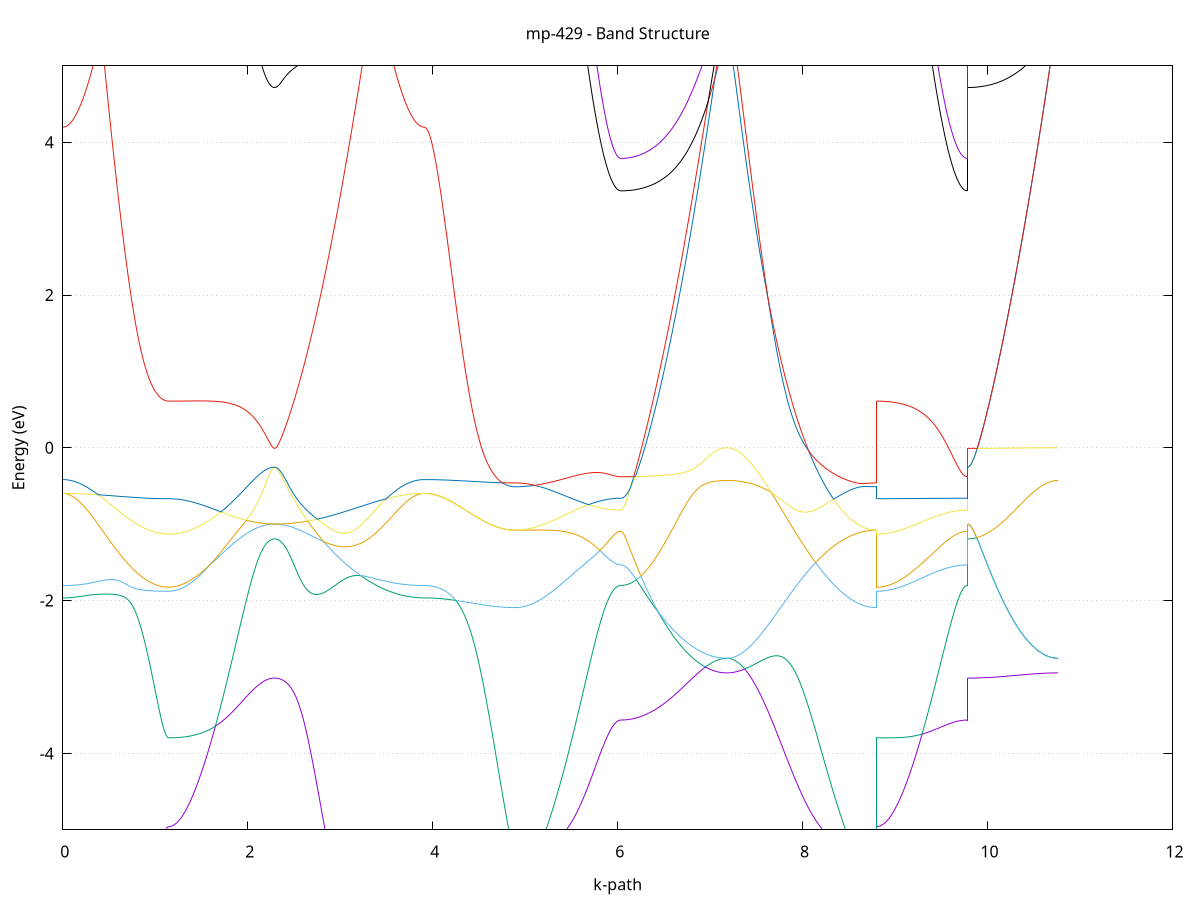 set title 'mp-429 - Band Structure'
set xlabel 'k-path'
set ylabel 'Energy (eV)'
set grid y
set yrange [-5:5]
set terminal png size 800,600
set output 'mp-429_bands_gnuplot.png'
plot '-' using 1:2 with lines notitle, '-' using 1:2 with lines notitle, '-' using 1:2 with lines notitle, '-' using 1:2 with lines notitle, '-' using 1:2 with lines notitle, '-' using 1:2 with lines notitle, '-' using 1:2 with lines notitle, '-' using 1:2 with lines notitle, '-' using 1:2 with lines notitle, '-' using 1:2 with lines notitle, '-' using 1:2 with lines notitle, '-' using 1:2 with lines notitle, '-' using 1:2 with lines notitle, '-' using 1:2 with lines notitle, '-' using 1:2 with lines notitle, '-' using 1:2 with lines notitle, '-' using 1:2 with lines notitle, '-' using 1:2 with lines notitle, '-' using 1:2 with lines notitle, '-' using 1:2 with lines notitle, '-' using 1:2 with lines notitle, '-' using 1:2 with lines notitle, '-' using 1:2 with lines notitle, '-' using 1:2 with lines notitle
0.000000 -62.891061
0.009956 -62.891061
0.019911 -62.891061
0.029867 -62.891061
0.039822 -62.891061
0.049778 -62.891061
0.059733 -62.891061
0.069689 -62.891061
0.079644 -62.891061
0.089600 -62.890961
0.099555 -62.890961
0.109511 -62.890961
0.119466 -62.890961
0.129422 -62.890961
0.139377 -62.890961
0.149333 -62.890961
0.159288 -62.890861
0.169244 -62.890861
0.179199 -62.890961
0.189155 -62.890961
0.199110 -62.890861
0.209066 -62.890861
0.219021 -62.891061
0.228977 -62.891061
0.238932 -62.890961
0.248888 -62.890961
0.258843 -62.890961
0.268799 -62.890961
0.278754 -62.890861
0.288710 -62.890861
0.298665 -62.890861
0.308621 -62.890761
0.318577 -62.890761
0.328532 -62.890761
0.338488 -62.890661
0.348443 -62.890661
0.358399 -62.890661
0.368354 -62.890661
0.378310 -62.890661
0.388265 -62.890561
0.398221 -62.890561
0.408176 -62.890461
0.418132 -62.890461
0.428087 -62.890461
0.438043 -62.890361
0.447998 -62.890361
0.457954 -62.890261
0.467909 -62.890161
0.477865 -62.890061
0.487820 -62.890061
0.497776 -62.889961
0.507731 -62.889961
0.517687 -62.889961
0.527642 -62.889861
0.537598 -62.889761
0.547553 -62.889861
0.557509 -62.889861
0.567464 -62.889861
0.577420 -62.889761
0.587375 -62.889761
0.597331 -62.889661
0.607287 -62.889661
0.617242 -62.889561
0.627198 -62.889561
0.637153 -62.889461
0.647109 -62.889461
0.657064 -62.889361
0.667020 -62.889261
0.676975 -62.889561
0.686931 -62.890161
0.696886 -62.890861
0.706842 -62.891561
0.716797 -62.892061
0.726753 -62.892561
0.736708 -62.893061
0.746664 -62.893561
0.756619 -62.894061
0.766575 -62.894461
0.776530 -62.895061
0.786486 -62.895461
0.796441 -62.895961
0.806397 -62.896361
0.816352 -62.896861
0.826308 -62.897461
0.836263 -62.897861
0.846219 -62.897961
0.856174 -62.898361
0.866130 -62.898761
0.876085 -62.899161
0.886041 -62.899761
0.895997 -62.900161
0.905952 -62.900461
0.915908 -62.900761
0.925863 -62.901061
0.935819 -62.901261
0.945774 -62.901561
0.955730 -62.901861
0.965685 -62.902061
0.975641 -62.902461
0.985596 -62.902661
0.995552 -62.902861
1.005507 -62.903061
1.015463 -62.903261
1.025418 -62.903461
1.035374 -62.903661
1.045329 -62.903761
1.055285 -62.903961
1.065240 -62.904061
1.075196 -62.904161
1.085151 -62.904261
1.095107 -62.904361
1.105062 -62.904461
1.115018 -62.904461
1.124973 -62.904561
1.134929 -62.904561
1.144884 -62.904561
1.144884 -62.904561
1.154840 -62.904561
1.164795 -62.904561
1.174751 -62.904561
1.184706 -62.904561
1.194662 -62.904561
1.204618 -62.904561
1.214573 -62.904461
1.224529 -62.904461
1.234484 -62.904461
1.244440 -62.904461
1.254395 -62.904461
1.264351 -62.904461
1.274306 -62.904461
1.284262 -62.904361
1.294217 -62.904361
1.304173 -62.904361
1.314128 -62.904361
1.324084 -62.904261
1.334039 -62.904261
1.343995 -62.904261
1.353950 -62.904261
1.363906 -62.904161
1.373861 -62.904161
1.383817 -62.904061
1.393772 -62.904061
1.403728 -62.903961
1.413683 -62.903961
1.423639 -62.903961
1.433594 -62.903861
1.443550 -62.903861
1.453505 -62.903861
1.463461 -62.903761
1.473416 -62.903661
1.483372 -62.903661
1.493328 -62.903661
1.503283 -62.903561
1.513239 -62.903561
1.523194 -62.903461
1.533150 -62.903461
1.543105 -62.903461
1.553061 -62.903361
1.563016 -62.903261
1.572972 -62.903261
1.582927 -62.903161
1.592883 -62.903161
1.602838 -62.903161
1.612794 -62.903061
1.622749 -62.903061
1.632705 -62.902961
1.642660 -62.902961
1.652616 -62.902861
1.662571 -62.902861
1.672527 -62.902761
1.682482 -62.902661
1.692438 -62.902661
1.702393 -62.902561
1.712349 -62.902261
1.722304 -62.902261
1.732260 -62.902161
1.742215 -62.902161
1.752171 -62.902061
1.762126 -62.902061
1.772082 -62.901961
1.782038 -62.901961
1.791993 -62.901861
1.801949 -62.901861
1.811904 -62.901861
1.821860 -62.901661
1.831815 -62.901561
1.841771 -62.901561
1.851726 -62.901461
1.861682 -62.901461
1.871637 -62.901661
1.881593 -62.901561
1.891548 -62.901661
1.901504 -62.901661
1.911459 -62.901561
1.921415 -62.901561
1.931370 -62.901461
1.941326 -62.901461
1.951281 -62.901361
1.961237 -62.901361
1.971192 -62.901261
1.981148 -62.901161
1.991103 -62.901161
2.001059 -62.901161
2.011014 -62.901161
2.020970 -62.901061
2.030925 -62.901061
2.040881 -62.901161
2.050836 -62.901161
2.060792 -62.901161
2.070748 -62.901061
2.080703 -62.900961
2.090659 -62.900861
2.100614 -62.900761
2.110570 -62.900661
2.120525 -62.900661
2.130481 -62.900661
2.140436 -62.900661
2.150392 -62.900661
2.160347 -62.900661
2.170303 -62.900561
2.180258 -62.900561
2.190214 -62.900561
2.200169 -62.900561
2.210125 -62.900461
2.220080 -62.900461
2.230036 -62.900461
2.239991 -62.900461
2.249947 -62.900461
2.259902 -62.900461
2.269858 -62.900461
2.279813 -62.900461
2.289769 -62.900461
2.289769 -62.900461
2.299763 -62.900461
2.309758 -62.900461
2.319752 -62.900361
2.329747 -62.900361
2.339741 -62.900361
2.349736 -62.900361
2.359730 -62.900261
2.369725 -62.900361
2.379719 -62.900361
2.389714 -62.900261
2.399709 -62.900361
2.409703 -62.900261
2.419698 -62.900161
2.429692 -62.900061
2.439687 -62.899961
2.449681 -62.899661
2.459676 -62.899561
2.469670 -62.899461
2.479665 -62.899161
2.489659 -62.899061
2.499654 -62.899061
2.509648 -62.898961
2.519643 -62.898761
2.529637 -62.898661
2.539632 -62.898461
2.549626 -62.898261
2.559621 -62.898161
2.569615 -62.897961
2.579610 -62.897761
2.589604 -62.897561
2.599599 -62.897361
2.609593 -62.897161
2.619588 -62.896961
2.629582 -62.896861
2.639577 -62.896661
2.649571 -62.896361
2.659566 -62.896361
2.669560 -62.896161
2.679555 -62.895961
2.689549 -62.895661
2.699544 -62.895461
2.709538 -62.895261
2.719533 -62.894961
2.729527 -62.894761
2.739522 -62.894461
2.749516 -62.894261
2.759511 -62.894061
2.769505 -62.893761
2.779500 -62.893461
2.789495 -62.893161
2.799489 -62.892861
2.809484 -62.892661
2.819478 -62.892361
2.829473 -62.892061
2.839467 -62.891761
2.849462 -62.891361
2.859456 -62.891061
2.869451 -62.890661
2.879445 -62.890361
2.889440 -62.890061
2.899434 -62.889761
2.909429 -62.889461
2.919423 -62.889061
2.929418 -62.888761
2.939412 -62.888461
2.949407 -62.888061
2.959401 -62.887761
2.969396 -62.887361
2.979390 -62.887361
2.989385 -62.887461
2.999379 -62.887561
3.009374 -62.887561
3.019368 -62.887661
3.029363 -62.887761
3.039357 -62.887761
3.049352 -62.887861
3.059346 -62.887861
3.069341 -62.887961
3.079335 -62.888061
3.089330 -62.888061
3.099324 -62.888161
3.109319 -62.888061
3.119313 -62.888061
3.129308 -62.888161
3.139302 -62.888161
3.149297 -62.888261
3.159291 -62.888361
3.169286 -62.888361
3.179281 -62.888361
3.189275 -62.888461
3.199270 -62.888561
3.209264 -62.888561
3.219259 -62.888661
3.229253 -62.888761
3.239248 -62.888761
3.249242 -62.888861
3.259237 -62.888861
3.269231 -62.888961
3.279226 -62.888961
3.289220 -62.889061
3.299215 -62.889161
3.309209 -62.889161
3.319204 -62.889261
3.329198 -62.889261
3.339193 -62.889361
3.349187 -62.889361
3.359182 -62.889461
3.369176 -62.889561
3.379171 -62.889561
3.389165 -62.889561
3.399160 -62.889561
3.409154 -62.889661
3.419149 -62.889761
3.429143 -62.889761
3.439138 -62.889861
3.449132 -62.889861
3.459127 -62.889861
3.469121 -62.889961
3.479116 -62.889961
3.489110 -62.890061
3.499105 -62.890061
3.509099 -62.890161
3.519094 -62.890361
3.529088 -62.890361
3.539083 -62.890461
3.549077 -62.890461
3.559072 -62.890561
3.569067 -62.890561
3.579061 -62.890561
3.589056 -62.890661
3.599050 -62.890661
3.609045 -62.890761
3.619039 -62.890761
3.629034 -62.890761
3.639028 -62.890761
3.649023 -62.890861
3.659017 -62.890861
3.669012 -62.890861
3.679006 -62.890961
3.689001 -62.890961
3.698995 -62.890961
3.708990 -62.890961
3.718984 -62.891061
3.728979 -62.891061
3.738973 -62.891061
3.748968 -62.890961
3.758962 -62.891061
3.768957 -62.890961
3.778951 -62.890961
3.788946 -62.890961
3.798940 -62.890961
3.808935 -62.890961
3.818929 -62.891061
3.828924 -62.891061
3.838918 -62.891061
3.848913 -62.891061
3.858907 -62.891061
3.868902 -62.891061
3.878896 -62.891061
3.888891 -62.891061
3.898885 -62.891061
3.908880 -62.891061
3.908880 -62.891061
3.918800 -62.891061
3.928720 -62.891061
3.938640 -62.891061
3.948561 -62.891061
3.958481 -62.891161
3.968401 -62.891161
3.978321 -62.891161
3.988241 -62.891161
3.998161 -62.891161
4.008081 -62.891461
4.018001 -62.891561
4.027922 -62.891561
4.037842 -62.891661
4.047762 -62.891661
4.057682 -62.891761
4.067602 -62.891761
4.077522 -62.891861
4.087442 -62.891861
4.097363 -62.891961
4.107283 -62.891961
4.117203 -62.892061
4.127123 -62.892161
4.137043 -62.892261
4.146963 -62.892261
4.156883 -62.892361
4.166804 -62.892461
4.176724 -62.892561
4.186644 -62.892761
4.196564 -62.892861
4.206484 -62.892861
4.216404 -62.892961
4.226324 -62.893061
4.236244 -62.893161
4.246165 -62.893561
4.256085 -62.893661
4.266005 -62.893761
4.275925 -62.893761
4.285845 -62.894061
4.295765 -62.894161
4.305685 -62.894261
4.315606 -62.894361
4.325526 -62.894161
4.335446 -62.894261
4.345366 -62.894361
4.355286 -62.894461
4.365206 -62.894561
4.375126 -62.894661
4.385047 -62.894761
4.394967 -62.894961
4.404887 -62.895061
4.414807 -62.895161
4.424727 -62.895261
4.434647 -62.895361
4.444567 -62.895461
4.454488 -62.895561
4.464408 -62.895661
4.474328 -62.896061
4.484248 -62.896161
4.494168 -62.896261
4.504088 -62.896361
4.514008 -62.896461
4.523928 -62.896561
4.533849 -62.896661
4.543769 -62.896761
4.553689 -62.896861
4.563609 -62.897261
4.573529 -62.897361
4.583449 -62.897461
4.593369 -62.897061
4.603290 -62.897161
4.613210 -62.897161
4.623130 -62.897261
4.633050 -62.897361
4.642970 -62.897461
4.652890 -62.897461
4.662810 -62.897561
4.672731 -62.897661
4.682651 -62.897661
4.692571 -62.897761
4.702491 -62.897761
4.712411 -62.897861
4.722331 -62.897961
4.732251 -62.897961
4.742171 -62.897961
4.752092 -62.898061
4.762012 -62.898061
4.771932 -62.898161
4.781852 -62.898161
4.791772 -62.898161
4.801692 -62.898261
4.811612 -62.898261
4.821533 -62.898261
4.831453 -62.898261
4.841373 -62.898061
4.851293 -62.898061
4.861213 -62.898061
4.871133 -62.898061
4.881053 -62.898061
4.890974 -62.898361
4.890974 -62.898361
4.900929 -62.898261
4.910885 -62.898061
4.920840 -62.898061
4.930796 -62.898061
4.940751 -62.898061
4.950707 -62.898061
4.960662 -62.898061
4.970618 -62.898061
4.980573 -62.898061
4.990529 -62.898061
5.000484 -62.898061
5.010440 -62.897961
5.020395 -62.897961
5.030351 -62.898061
5.040306 -62.898061
5.050262 -62.898061
5.060217 -62.898061
5.070173 -62.898061
5.080128 -62.898061
5.090084 -62.897961
5.100039 -62.897961
5.109995 -62.897961
5.119950 -62.897861
5.129906 -62.897861
5.139861 -62.897861
5.149817 -62.897861
5.159772 -62.897761
5.169728 -62.897761
5.179684 -62.897661
5.189639 -62.897661
5.199595 -62.897561
5.209550 -62.897561
5.219506 -62.897461
5.229461 -62.897461
5.239417 -62.897461
5.249372 -62.897361
5.259328 -62.897361
5.269283 -62.897261
5.279239 -62.897361
5.289194 -62.897261
5.299150 -62.897161
5.309105 -62.897161
5.319061 -62.896961
5.329016 -62.896861
5.338972 -62.896861
5.348927 -62.896761
5.358883 -62.896761
5.368838 -62.896661
5.378794 -62.896661
5.388749 -62.896561
5.398705 -62.896561
5.408660 -62.896461
5.418616 -62.896461
5.428571 -62.896361
5.438527 -62.896361
5.448482 -62.896261
5.458438 -62.896261
5.468394 -62.896161
5.478349 -62.896061
5.488305 -62.896061
5.498260 -62.895961
5.508216 -62.895961
5.518171 -62.895861
5.528127 -62.895861
5.538082 -62.895761
5.548038 -62.895761
5.557993 -62.895661
5.567949 -62.895661
5.577904 -62.895561
5.587860 -62.895561
5.597815 -62.895461
5.607771 -62.895461
5.617726 -62.895361
5.627682 -62.895361
5.637637 -62.895261
5.647593 -62.895461
5.657548 -62.895361
5.667504 -62.895461
5.677459 -62.895461
5.687415 -62.895361
5.697370 -62.895561
5.707326 -62.895961
5.717281 -62.896461
5.727237 -62.896861
5.737192 -62.897261
5.747148 -62.897761
5.757104 -62.898161
5.767059 -62.898461
5.777015 -62.898861
5.786970 -62.899261
5.796926 -62.899661
5.806881 -62.900061
5.816837 -62.900361
5.826792 -62.900661
5.836748 -62.900961
5.846703 -62.901261
5.856659 -62.901461
5.866614 -62.901761
5.876570 -62.901961
5.886525 -62.902161
5.896481 -62.902361
5.906436 -62.902561
5.916392 -62.902761
5.926347 -62.902961
5.936303 -62.903061
5.946258 -62.903261
5.956214 -62.903361
5.966169 -62.903461
5.976125 -62.903561
5.986080 -62.903761
5.996036 -62.904061
6.005991 -62.904361
6.015947 -62.904461
6.025902 -62.904461
6.035858 -62.904461
6.035858 -62.904461
6.045814 -62.904461
6.055769 -62.904461
6.065725 -62.904461
6.075680 -62.904461
6.085636 -62.904461
6.095591 -62.904461
6.105547 -62.904361
6.115502 -62.904061
6.125458 -62.904061
6.135413 -62.904061
6.145369 -62.904061
6.155324 -62.903961
6.165280 -62.903961
6.175235 -62.903961
6.185191 -62.903961
6.195146 -62.903961
6.205102 -62.903861
6.215057 -62.903861
6.225013 -62.903861
6.234968 -62.903861
6.244924 -62.903561
6.254879 -62.903561
6.264835 -62.903461
6.274790 -62.903561
6.284746 -62.903561
6.294701 -62.903461
6.304657 -62.903461
6.314612 -62.903461
6.324568 -62.903361
6.334523 -62.903361
6.344479 -62.903261
6.354435 -62.903261
6.364390 -62.903261
6.374346 -62.903261
6.384301 -62.903161
6.394257 -62.903161
6.404212 -62.903161
6.414168 -62.903061
6.424123 -62.903061
6.434079 -62.902961
6.444034 -62.902961
6.453990 -62.902861
6.463945 -62.902661
6.473901 -62.902661
6.483856 -62.902561
6.493812 -62.902561
6.503767 -62.902561
6.513723 -62.902461
6.523678 -62.902361
6.533634 -62.902261
6.543589 -62.902261
6.553545 -62.902161
6.563500 -62.902161
6.573456 -62.902061
6.583411 -62.902061
6.593367 -62.901961
6.603322 -62.901961
6.613278 -62.901861
6.623233 -62.901861
6.633189 -62.901661
6.643145 -62.901661
6.653100 -62.901561
6.663056 -62.901561
6.673011 -62.901461
6.682967 -62.901361
6.692922 -62.901361
6.702878 -62.901261
6.712833 -62.901261
6.722789 -62.901161
6.732744 -62.901161
6.742700 -62.901061
6.752655 -62.901161
6.762611 -62.901161
6.772566 -62.901061
6.782522 -62.901061
6.792477 -62.901061
6.802433 -62.900961
6.812388 -62.900961
6.822344 -62.900861
6.832299 -62.900861
6.842255 -62.900761
6.852210 -62.900761
6.862166 -62.900761
6.872121 -62.900661
6.882077 -62.900361
6.892032 -62.900361
6.901988 -62.900361
6.911943 -62.900261
6.921899 -62.900261
6.931854 -62.900161
6.941810 -62.900161
6.951766 -62.900161
6.961721 -62.900161
6.971677 -62.900061
6.981632 -62.900061
6.991588 -62.900061
7.001543 -62.899961
7.011499 -62.899961
7.021454 -62.899861
7.031410 -62.899861
7.041365 -62.899861
7.051321 -62.899861
7.061276 -62.899761
7.071232 -62.899761
7.081187 -62.899761
7.091143 -62.899761
7.101098 -62.899761
7.111054 -62.899761
7.121009 -62.899761
7.130965 -62.899761
7.140920 -62.899561
7.150876 -62.899561
7.160831 -62.899561
7.170787 -62.899561
7.180742 -62.899561
7.180742 -62.899561
7.190737 -62.899561
7.200731 -62.899561
7.210726 -62.899661
7.220720 -62.899661
7.230715 -62.899661
7.240709 -62.899561
7.250704 -62.899561
7.260699 -62.899461
7.270693 -62.899461
7.280688 -62.899361
7.290682 -62.899361
7.300677 -62.899261
7.310671 -62.899161
7.320666 -62.899061
7.330660 -62.898961
7.340655 -62.899161
7.350649 -62.899061
7.360644 -62.898961
7.370638 -62.898861
7.380633 -62.898761
7.390627 -62.898561
7.400622 -62.898461
7.410616 -62.898361
7.420611 -62.898161
7.430605 -62.898061
7.440600 -62.897861
7.450594 -62.897661
7.460589 -62.897561
7.470583 -62.897361
7.480578 -62.897161
7.490572 -62.896861
7.500567 -62.896661
7.510561 -62.896461
7.520556 -62.896261
7.530550 -62.896061
7.540545 -62.895861
7.550539 -62.895561
7.560534 -62.895261
7.570528 -62.895061
7.580523 -62.894861
7.590517 -62.894761
7.600512 -62.894561
7.610506 -62.894261
7.620501 -62.894061
7.630495 -62.893761
7.640490 -62.893561
7.650485 -62.893361
7.660479 -62.893061
7.670474 -62.892761
7.680468 -62.892461
7.690463 -62.892561
7.700457 -62.892561
7.710452 -62.892661
7.720446 -62.892761
7.730441 -62.892761
7.740435 -62.892861
7.750430 -62.892961
7.760424 -62.892961
7.770419 -62.893261
7.780413 -62.893261
7.790408 -62.893361
7.800402 -62.893461
7.810397 -62.893561
7.820391 -62.893561
7.830386 -62.893661
7.840380 -62.893761
7.850375 -62.893761
7.860369 -62.893861
7.870364 -62.893961
7.880358 -62.893961
7.890353 -62.894061
7.900347 -62.894161
7.910342 -62.894261
7.920336 -62.894361
7.930331 -62.894361
7.940325 -62.894461
7.950320 -62.894461
7.960314 -62.894461
7.970309 -62.894461
7.980303 -62.894561
7.990298 -62.894861
8.000292 -62.894861
8.010287 -62.894961
8.020282 -62.895061
8.030276 -62.895161
8.040271 -62.895161
8.050265 -62.895261
8.060260 -62.895361
8.070254 -62.895361
8.080249 -62.895461
8.090243 -62.895261
8.100238 -62.895361
8.110232 -62.895361
8.120227 -62.895461
8.130221 -62.895561
8.140216 -62.895561
8.150210 -62.895661
8.160205 -62.895761
8.170199 -62.895661
8.180194 -62.895661
8.190188 -62.895761
8.200183 -62.895861
8.210177 -62.895861
8.220172 -62.895961
8.230166 -62.896061
8.240161 -62.896061
8.250155 -62.896161
8.260150 -62.896261
8.270144 -62.896261
8.280139 -62.896361
8.290133 -62.896461
8.300128 -62.896461
8.310122 -62.896561
8.320117 -62.896561
8.330111 -62.896661
8.340106 -62.896761
8.350100 -62.896761
8.360095 -62.896961
8.370089 -62.897061
8.380084 -62.897061
8.390078 -62.897161
8.400073 -62.897161
8.410068 -62.897361
8.420062 -62.897361
8.430057 -62.897561
8.440051 -62.897561
8.450046 -62.897561
8.460040 -62.897661
8.470035 -62.897661
8.480029 -62.897761
8.490024 -62.897761
8.500018 -62.897861
8.510013 -62.897861
8.520007 -62.897861
8.530002 -62.897961
8.539996 -62.897961
8.549991 -62.897961
8.559985 -62.897961
8.569980 -62.898061
8.579974 -62.898061
8.589969 -62.898061
8.599963 -62.898061
8.609958 -62.897861
8.619952 -62.897861
8.629947 -62.897961
8.639941 -62.897961
8.649936 -62.897961
8.659930 -62.897961
8.669925 -62.897961
8.679919 -62.897961
8.689914 -62.898061
8.699908 -62.898061
8.709903 -62.898061
8.719897 -62.898061
8.729892 -62.898061
8.739886 -62.898061
8.749881 -62.898061
8.759875 -62.898061
8.769870 -62.898061
8.779864 -62.898061
8.789859 -62.898061
8.799854 -62.898361
8.799854 -62.904561
8.809774 -62.904561
8.819694 -62.904561
8.829614 -62.904561
8.839534 -62.904561
8.849454 -62.904561
8.859374 -62.904561
8.869294 -62.904561
8.879215 -62.904561
8.889135 -62.904561
8.899055 -62.904561
8.908975 -62.904461
8.918895 -62.904461
8.928815 -62.904461
8.938735 -62.904461
8.948656 -62.904461
8.958576 -62.904461
8.968496 -62.904461
8.978416 -62.904461
8.988336 -62.904361
8.998256 -62.904361
9.008176 -62.904361
9.018097 -62.904361
9.028017 -62.904361
9.037937 -62.904361
9.047857 -62.904361
9.057777 -62.904361
9.067697 -62.904361
9.077617 -62.904361
9.087537 -62.904361
9.097458 -62.904361
9.107378 -62.904361
9.117298 -62.904261
9.127218 -62.904261
9.137138 -62.904161
9.147058 -62.904161
9.156978 -62.904161
9.166899 -62.904161
9.176819 -62.904061
9.186739 -62.904061
9.196659 -62.904261
9.206579 -62.904161
9.216499 -62.904161
9.226419 -62.904161
9.236340 -62.904161
9.246260 -62.904161
9.256180 -62.904161
9.266100 -62.904161
9.276020 -62.904161
9.285940 -62.904161
9.295860 -62.904061
9.305781 -62.904061
9.315701 -62.904061
9.325621 -62.903961
9.335541 -62.903961
9.345461 -62.903961
9.355381 -62.903961
9.365301 -62.903961
9.375221 -62.903961
9.385142 -62.903861
9.395062 -62.903861
9.404982 -62.903861
9.414902 -62.903861
9.424822 -62.903861
9.434742 -62.903861
9.444662 -62.903761
9.454583 -62.903761
9.464503 -62.903761
9.474423 -62.903761
9.484343 -62.903761
9.494263 -62.903761
9.504183 -62.903861
9.514103 -62.903861
9.524024 -62.903861
9.533944 -62.903961
9.543864 -62.903961
9.553784 -62.903961
9.563704 -62.903961
9.573624 -62.903861
9.583544 -62.903861
9.593464 -62.903861
9.603385 -62.903861
9.613305 -62.903861
9.623225 -62.903861
9.633145 -62.903861
9.643065 -62.903861
9.652985 -62.903861
9.662905 -62.903861
9.672826 -62.904161
9.682746 -62.904161
9.692666 -62.904461
9.702586 -62.904461
9.712506 -62.904461
9.722426 -62.904461
9.732346 -62.904461
9.742267 -62.904461
9.752187 -62.904461
9.762107 -62.904461
9.772027 -62.904461
9.781947 -62.904461
9.781947 -62.900461
9.791867 -62.900461
9.801787 -62.900461
9.811708 -62.900461
9.821628 -62.900461
9.831548 -62.900461
9.841468 -62.900461
9.851388 -62.900461
9.861308 -62.900461
9.871228 -62.900561
9.881148 -62.900561
9.891069 -62.900561
9.900989 -62.900561
9.910909 -62.900561
9.920829 -62.900561
9.930749 -62.900561
9.940669 -62.900561
9.950589 -62.900561
9.960510 -62.900561
9.970430 -62.900561
9.980350 -62.900561
9.990270 -62.900561
10.000190 -62.900561
10.010110 -62.900561
10.020030 -62.900661
10.029951 -62.900661
10.039871 -62.900661
10.049791 -62.900661
10.059711 -62.900661
10.069631 -62.900661
10.079551 -62.900661
10.089471 -62.900561
10.099391 -62.900561
10.109312 -62.900561
10.119232 -62.900561
10.129152 -62.900461
10.139072 -62.900461
10.148992 -62.900461
10.158912 -62.900261
10.168832 -62.900261
10.178753 -62.899961
10.188673 -62.899961
10.198593 -62.899961
10.208513 -62.899961
10.218433 -62.899961
10.228353 -62.899961
10.238273 -62.899961
10.248194 -62.899961
10.258114 -62.899961
10.268034 -62.899961
10.277954 -62.899961
10.287874 -62.899961
10.297794 -62.900161
10.307714 -62.900161
10.317634 -62.900161
10.327555 -62.900161
10.337475 -62.900161
10.347395 -62.900161
10.357315 -62.899861
10.367235 -62.899861
10.377155 -62.899861
10.387075 -62.899861
10.396996 -62.899861
10.406916 -62.899861
10.416836 -62.899861
10.426756 -62.899861
10.436676 -62.899861
10.446596 -62.899861
10.456516 -62.899861
10.466437 -62.899861
10.476357 -62.899861
10.486277 -62.899861
10.496197 -62.899861
10.506117 -62.899861
10.516037 -62.899761
10.525957 -62.899761
10.535878 -62.899761
10.545798 -62.899761
10.555718 -62.899761
10.565638 -62.899761
10.575558 -62.899761
10.585478 -62.899761
10.595398 -62.899761
10.605318 -62.899761
10.615239 -62.899761
10.625159 -62.899761
10.635079 -62.899761
10.644999 -62.899761
10.654919 -62.899561
10.664839 -62.899561
10.674759 -62.899561
10.684680 -62.899561
10.694600 -62.899561
10.704520 -62.899561
10.714440 -62.899561
10.724360 -62.899561
10.734280 -62.899561
10.744200 -62.899561
10.754121 -62.899561
10.764041 -62.899561
e
0.000000 -62.864261
0.009956 -62.864261
0.019911 -62.864161
0.029867 -62.864161
0.039822 -62.864161
0.049778 -62.864261
0.059733 -62.864361
0.069689 -62.864261
0.079644 -62.864361
0.089600 -62.864361
0.099555 -62.864461
0.109511 -62.864661
0.119466 -62.864661
0.129422 -62.864861
0.139377 -62.865061
0.149333 -62.865261
0.159288 -62.865461
0.169244 -62.866061
0.179199 -62.866461
0.189155 -62.866761
0.199110 -62.866961
0.209066 -62.867261
0.219021 -62.867661
0.228977 -62.867961
0.238932 -62.868161
0.248888 -62.868561
0.258843 -62.868861
0.268799 -62.869261
0.278754 -62.869661
0.288710 -62.869961
0.298665 -62.870261
0.308621 -62.870661
0.318577 -62.871161
0.328532 -62.871561
0.338488 -62.871961
0.348443 -62.872461
0.358399 -62.872961
0.368354 -62.873361
0.378310 -62.873861
0.388265 -62.874261
0.398221 -62.874761
0.408176 -62.875261
0.418132 -62.875761
0.428087 -62.876261
0.438043 -62.876761
0.447998 -62.877361
0.457954 -62.877961
0.467909 -62.878361
0.477865 -62.878861
0.487820 -62.879361
0.497776 -62.879961
0.507731 -62.880461
0.517687 -62.881061
0.527642 -62.881561
0.537598 -62.882061
0.547553 -62.882661
0.557509 -62.883161
0.567464 -62.883961
0.577420 -62.884461
0.587375 -62.885061
0.597331 -62.885561
0.607287 -62.886061
0.617242 -62.886661
0.627198 -62.887161
0.637153 -62.887761
0.647109 -62.888261
0.657064 -62.888861
0.667020 -62.889161
0.676975 -62.889061
0.686931 -62.889061
0.696886 -62.889061
0.706842 -62.888961
0.716797 -62.888961
0.726753 -62.888961
0.736708 -62.888861
0.746664 -62.888861
0.756619 -62.888761
0.766575 -62.888761
0.776530 -62.888761
0.786486 -62.888761
0.796441 -62.888661
0.806397 -62.888661
0.816352 -62.888561
0.826308 -62.888761
0.836263 -62.888661
0.846219 -62.888561
0.856174 -62.888561
0.866130 -62.888561
0.876085 -62.888561
0.886041 -62.888461
0.895997 -62.888461
0.905952 -62.888461
0.915908 -62.888361
0.925863 -62.888361
0.935819 -62.888361
0.945774 -62.888261
0.955730 -62.888261
0.965685 -62.888261
0.975641 -62.888461
0.985596 -62.888461
0.995552 -62.888361
1.005507 -62.888361
1.015463 -62.888361
1.025418 -62.888361
1.035374 -62.888361
1.045329 -62.888361
1.055285 -62.888361
1.065240 -62.888261
1.075196 -62.888261
1.085151 -62.888261
1.095107 -62.888261
1.105062 -62.888261
1.115018 -62.888261
1.124973 -62.888261
1.134929 -62.888261
1.144884 -62.888261
1.144884 -62.888261
1.154840 -62.888261
1.164795 -62.888261
1.174751 -62.888261
1.184706 -62.888261
1.194662 -62.888261
1.204618 -62.888261
1.214573 -62.888261
1.224529 -62.888261
1.234484 -62.888161
1.244440 -62.888161
1.254395 -62.888161
1.264351 -62.888161
1.274306 -62.888161
1.284262 -62.888161
1.294217 -62.888161
1.304173 -62.888061
1.314128 -62.888061
1.324084 -62.888061
1.334039 -62.888061
1.343995 -62.888061
1.353950 -62.887961
1.363906 -62.887961
1.373861 -62.887961
1.383817 -62.887861
1.393772 -62.887861
1.403728 -62.887861
1.413683 -62.887761
1.423639 -62.887761
1.433594 -62.887761
1.443550 -62.887661
1.453505 -62.887661
1.463461 -62.887661
1.473416 -62.887461
1.483372 -62.887461
1.493328 -62.887461
1.503283 -62.887361
1.513239 -62.887361
1.523194 -62.887361
1.533150 -62.887261
1.543105 -62.887361
1.553061 -62.887161
1.563016 -62.887061
1.572972 -62.887061
1.582927 -62.886961
1.592883 -62.886961
1.602838 -62.886861
1.612794 -62.886861
1.622749 -62.886861
1.632705 -62.886761
1.642660 -62.886761
1.652616 -62.886761
1.662571 -62.886661
1.672527 -62.886661
1.682482 -62.886561
1.692438 -62.886561
1.702393 -62.886461
1.712349 -62.886461
1.722304 -62.886361
1.732260 -62.886361
1.742215 -62.886461
1.752171 -62.886361
1.762126 -62.886361
1.772082 -62.886261
1.782038 -62.886261
1.791993 -62.886461
1.801949 -62.886361
1.811904 -62.886361
1.821860 -62.886561
1.831815 -62.887061
1.841771 -62.887561
1.851726 -62.888061
1.861682 -62.888561
1.871637 -62.889061
1.881593 -62.889561
1.891548 -62.890061
1.901504 -62.890561
1.911459 -62.891061
1.921415 -62.891461
1.931370 -62.891961
1.941326 -62.892361
1.951281 -62.892761
1.961237 -62.893261
1.971192 -62.893661
1.981148 -62.893861
1.991103 -62.894261
2.001059 -62.894761
2.011014 -62.894861
2.020970 -62.895261
2.030925 -62.895661
2.040881 -62.896161
2.050836 -62.896461
2.060792 -62.896761
2.070748 -62.897061
2.080703 -62.897361
2.090659 -62.897661
2.100614 -62.897861
2.110570 -62.898161
2.120525 -62.898361
2.130481 -62.898661
2.140436 -62.898861
2.150392 -62.899261
2.160347 -62.899461
2.170303 -62.899561
2.180258 -62.899661
2.190214 -62.899861
2.200169 -62.899961
2.210125 -62.899961
2.220080 -62.900061
2.230036 -62.900161
2.239991 -62.900261
2.249947 -62.900361
2.259902 -62.900361
2.269858 -62.900361
2.279813 -62.900461
2.289769 -62.900461
2.289769 -62.900461
2.299763 -62.900461
2.309758 -62.900461
2.319752 -62.900361
2.329747 -62.900361
2.339741 -62.900361
2.349736 -62.900261
2.359730 -62.900261
2.369725 -62.900261
2.379719 -62.900161
2.389714 -62.900161
2.399709 -62.900061
2.409703 -62.899961
2.419698 -62.899861
2.429692 -62.899761
2.439687 -62.899661
2.449681 -62.899561
2.459676 -62.899461
2.469670 -62.899361
2.479665 -62.899161
2.489659 -62.899061
2.499654 -62.898961
2.509648 -62.898861
2.519643 -62.898661
2.529637 -62.898561
2.539632 -62.898161
2.549626 -62.898061
2.559621 -62.897861
2.569615 -62.897661
2.579610 -62.897761
2.589604 -62.897561
2.599599 -62.897161
2.609593 -62.896961
2.619588 -62.896761
2.629582 -62.896561
2.639577 -62.896361
2.649571 -62.896161
2.659566 -62.896061
2.669560 -62.895761
2.679555 -62.895561
2.689549 -62.895261
2.699544 -62.895161
2.709538 -62.894961
2.719533 -62.894661
2.729527 -62.894461
2.739522 -62.894161
2.749516 -62.894061
2.759511 -62.893761
2.769505 -62.893461
2.779500 -62.893161
2.789495 -62.892961
2.799489 -62.892661
2.809484 -62.892361
2.819478 -62.892061
2.829473 -62.891761
2.839467 -62.891461
2.849462 -62.891161
2.859456 -62.890761
2.869451 -62.890461
2.879445 -62.890161
2.889440 -62.889861
2.899434 -62.889461
2.909429 -62.889161
2.919423 -62.888861
2.929418 -62.888561
2.939412 -62.888161
2.949407 -62.887861
2.959401 -62.887461
2.969396 -62.887361
2.979390 -62.886961
2.989385 -62.886661
2.999379 -62.886361
3.009374 -62.885961
3.019368 -62.885361
3.029363 -62.885061
3.039357 -62.884661
3.049352 -62.884361
3.059346 -62.883961
3.069341 -62.883661
3.079335 -62.883261
3.089330 -62.882761
3.099324 -62.882461
3.109319 -62.882261
3.119313 -62.881961
3.129308 -62.881561
3.139302 -62.881261
3.149297 -62.880861
3.159291 -62.880561
3.169286 -62.880261
3.179281 -62.879961
3.189275 -62.879561
3.199270 -62.879261
3.209264 -62.878761
3.219259 -62.878361
3.229253 -62.878061
3.239248 -62.877661
3.249242 -62.877361
3.259237 -62.877061
3.269231 -62.876561
3.279226 -62.876261
3.289220 -62.875861
3.299215 -62.875561
3.309209 -62.875261
3.319204 -62.874861
3.329198 -62.874561
3.339193 -62.874261
3.349187 -62.873961
3.359182 -62.873561
3.369176 -62.873261
3.379171 -62.872961
3.389165 -62.872661
3.399160 -62.872361
3.409154 -62.872061
3.419149 -62.871761
3.429143 -62.871461
3.439138 -62.871161
3.449132 -62.870861
3.459127 -62.870361
3.469121 -62.870061
3.479116 -62.869761
3.489110 -62.869861
3.499105 -62.869561
3.509099 -62.869361
3.519094 -62.869061
3.529088 -62.868861
3.539083 -62.868661
3.549077 -62.868361
3.559072 -62.868161
3.569067 -62.867961
3.579061 -62.867761
3.589056 -62.867661
3.599050 -62.867461
3.609045 -62.867261
3.619039 -62.866861
3.629034 -62.866661
3.639028 -62.866461
3.649023 -62.866261
3.659017 -62.866161
3.669012 -62.865961
3.679006 -62.865861
3.689001 -62.865761
3.698995 -62.865561
3.708990 -62.865461
3.718984 -62.865161
3.728979 -62.865061
3.738973 -62.864861
3.748968 -62.864761
3.758962 -62.864661
3.768957 -62.864561
3.778951 -62.864461
3.788946 -62.864361
3.798940 -62.864361
3.808935 -62.864261
3.818929 -62.864361
3.828924 -62.864261
3.838918 -62.864261
3.848913 -62.864161
3.858907 -62.864161
3.868902 -62.864161
3.878896 -62.864061
3.888891 -62.864061
3.898885 -62.864161
3.908880 -62.864261
3.908880 -62.864261
3.918800 -62.864261
3.928720 -62.864261
3.938640 -62.864261
3.948561 -62.864261
3.958481 -62.864261
3.968401 -62.864261
3.978321 -62.864261
3.988241 -62.864261
3.998161 -62.864261
4.008081 -62.864261
4.018001 -62.864261
4.027922 -62.864261
4.037842 -62.864261
4.047762 -62.864261
4.057682 -62.864261
4.067602 -62.864261
4.077522 -62.864261
4.087442 -62.864261
4.097363 -62.864261
4.107283 -62.864261
4.117203 -62.864261
4.127123 -62.864261
4.137043 -62.864261
4.146963 -62.864261
4.156883 -62.864261
4.166804 -62.864261
4.176724 -62.864261
4.186644 -62.864461
4.196564 -62.864461
4.206484 -62.864461
4.216404 -62.864461
4.226324 -62.864461
4.236244 -62.864461
4.246165 -62.864461
4.256085 -62.864461
4.266005 -62.864461
4.275925 -62.863961
4.285845 -62.864061
4.295765 -62.863961
4.305685 -62.863961
4.315606 -62.863661
4.325526 -62.863561
4.335446 -62.863561
4.345366 -62.863561
4.355286 -62.863561
4.365206 -62.863561
4.375126 -62.863461
4.385047 -62.863461
4.394967 -62.863461
4.404887 -62.863461
4.414807 -62.863461
4.424727 -62.863461
4.434647 -62.863461
4.444567 -62.863461
4.454488 -62.863461
4.464408 -62.863461
4.474328 -62.863461
4.484248 -62.863461
4.494168 -62.863461
4.504088 -62.863461
4.514008 -62.863461
4.523928 -62.863461
4.533849 -62.863461
4.543769 -62.863461
4.553689 -62.863461
4.563609 -62.863561
4.573529 -62.863561
4.583449 -62.863561
4.593369 -62.863461
4.603290 -62.863461
4.613210 -62.863461
4.623130 -62.863461
4.633050 -62.863461
4.642970 -62.863461
4.652890 -62.863461
4.662810 -62.863461
4.672731 -62.863461
4.682651 -62.863461
4.692571 -62.863461
4.702491 -62.863461
4.712411 -62.863461
4.722331 -62.863461
4.732251 -62.863361
4.742171 -62.863361
4.752092 -62.863361
4.762012 -62.863361
4.771932 -62.863361
4.781852 -62.863361
4.791772 -62.863361
4.801692 -62.863361
4.811612 -62.863361
4.821533 -62.863361
4.831453 -62.863361
4.841373 -62.863361
4.851293 -62.863361
4.861213 -62.863361
4.871133 -62.863361
4.881053 -62.863361
4.890974 -62.863561
4.890974 -62.863561
4.900929 -62.863561
4.910885 -62.863361
4.920840 -62.863461
4.930796 -62.863761
4.940751 -62.863861
4.950707 -62.863961
4.960662 -62.864061
4.970618 -62.864161
4.980573 -62.864261
4.990529 -62.864361
5.000484 -62.864561
5.010440 -62.864761
5.020395 -62.864861
5.030351 -62.865161
5.040306 -62.865461
5.050262 -62.865661
5.060217 -62.865961
5.070173 -62.866161
5.080128 -62.866661
5.090084 -62.866761
5.100039 -62.867061
5.109995 -62.867361
5.119950 -62.867661
5.129906 -62.867961
5.139861 -62.868261
5.149817 -62.868561
5.159772 -62.868961
5.169728 -62.869261
5.179684 -62.869561
5.189639 -62.869961
5.199595 -62.870361
5.209550 -62.870661
5.219506 -62.871061
5.229461 -62.871461
5.239417 -62.871961
5.249372 -62.872361
5.259328 -62.872861
5.269283 -62.873561
5.279239 -62.874161
5.289194 -62.874661
5.299150 -62.874861
5.309105 -62.875361
5.319061 -62.875761
5.329016 -62.876261
5.338972 -62.876761
5.348927 -62.877261
5.358883 -62.877761
5.368838 -62.878361
5.378794 -62.878861
5.388749 -62.879361
5.398705 -62.879861
5.408660 -62.880461
5.418616 -62.880961
5.428571 -62.881561
5.438527 -62.882061
5.448482 -62.882561
5.458438 -62.883161
5.468394 -62.883661
5.478349 -62.884261
5.488305 -62.884761
5.498260 -62.885261
5.508216 -62.885861
5.518171 -62.886361
5.528127 -62.886961
5.538082 -62.887461
5.548038 -62.887961
5.557993 -62.888461
5.567949 -62.889061
5.577904 -62.889561
5.587860 -62.890061
5.597815 -62.890561
5.607771 -62.891061
5.617726 -62.891561
5.627682 -62.892061
5.637637 -62.892861
5.647593 -62.893361
5.657548 -62.893761
5.667504 -62.894261
5.677459 -62.894661
5.687415 -62.895161
5.697370 -62.895361
5.707326 -62.895261
5.717281 -62.895261
5.727237 -62.895261
5.737192 -62.895161
5.747148 -62.895161
5.757104 -62.895161
5.767059 -62.895061
5.777015 -62.895061
5.786970 -62.895061
5.796926 -62.895061
5.806881 -62.895061
5.816837 -62.895061
5.826792 -62.894961
5.836748 -62.894961
5.846703 -62.894961
5.856659 -62.894961
5.866614 -62.894861
5.876570 -62.894861
5.886525 -62.894861
5.896481 -62.894861
5.906436 -62.894861
5.916392 -62.894761
5.926347 -62.894761
5.936303 -62.894761
5.946258 -62.894561
5.956214 -62.894561
5.966169 -62.894561
5.976125 -62.894561
5.986080 -62.894561
5.996036 -62.894661
6.005991 -62.894661
6.015947 -62.894661
6.025902 -62.894661
6.035858 -62.894661
6.035858 -62.894661
6.045814 -62.894661
6.055769 -62.894661
6.065725 -62.894661
6.075680 -62.894661
6.085636 -62.894861
6.095591 -62.894761
6.105547 -62.894761
6.115502 -62.894761
6.125458 -62.894661
6.135413 -62.894661
6.145369 -62.894661
6.155324 -62.894661
6.165280 -62.894661
6.175235 -62.894661
6.185191 -62.894561
6.195146 -62.894561
6.205102 -62.894561
6.215057 -62.894561
6.225013 -62.894561
6.234968 -62.894461
6.244924 -62.894461
6.254879 -62.894261
6.264835 -62.894261
6.274790 -62.894261
6.284746 -62.894261
6.294701 -62.894261
6.304657 -62.894161
6.314612 -62.894161
6.324568 -62.894361
6.334523 -62.894361
6.344479 -62.894361
6.354435 -62.894261
6.364390 -62.894261
6.374346 -62.894261
6.384301 -62.894161
6.394257 -62.894161
6.404212 -62.894261
6.414168 -62.894161
6.424123 -62.894161
6.434079 -62.894061
6.444034 -62.894061
6.453990 -62.893961
6.463945 -62.893861
6.473901 -62.893761
6.483856 -62.893761
6.493812 -62.893761
6.503767 -62.893661
6.513723 -62.893661
6.523678 -62.893361
6.533634 -62.893361
6.543589 -62.893261
6.553545 -62.893261
6.563500 -62.893261
6.573456 -62.892861
6.583411 -62.892861
6.593367 -62.892761
6.603322 -62.892761
6.613278 -62.892661
6.623233 -62.892661
6.633189 -62.892561
6.643145 -62.892561
6.653100 -62.892461
6.663056 -62.892461
6.673011 -62.892361
6.682967 -62.892261
6.692922 -62.892161
6.702878 -62.892161
6.712833 -62.892061
6.722789 -62.891861
6.732744 -62.891861
6.742700 -62.891861
6.752655 -62.891761
6.762611 -62.891761
6.772566 -62.891661
6.782522 -62.891661
6.792477 -62.891561
6.802433 -62.891561
6.812388 -62.891461
6.822344 -62.891461
6.832299 -62.891761
6.842255 -62.892161
6.852210 -62.892561
6.862166 -62.892961
6.872121 -62.893361
6.882077 -62.893761
6.892032 -62.894161
6.901988 -62.894461
6.911943 -62.894661
6.921899 -62.894961
6.931854 -62.895361
6.941810 -62.895661
6.951766 -62.896261
6.961721 -62.896561
6.971677 -62.896861
6.981632 -62.897161
6.991588 -62.897361
7.001543 -62.897661
7.011499 -62.897861
7.021454 -62.897861
7.031410 -62.898061
7.041365 -62.898261
7.051321 -62.898461
7.061276 -62.898661
7.071232 -62.898861
7.081187 -62.898961
7.091143 -62.899161
7.101098 -62.899261
7.111054 -62.899361
7.121009 -62.899461
7.130965 -62.899561
7.140920 -62.899461
7.150876 -62.899461
7.160831 -62.899561
7.170787 -62.899561
7.180742 -62.899561
7.180742 -62.899561
7.190737 -62.899561
7.200731 -62.899561
7.210726 -62.899561
7.220720 -62.899561
7.230715 -62.899461
7.240709 -62.899461
7.250704 -62.899361
7.260699 -62.899361
7.270693 -62.899261
7.280688 -62.899261
7.290682 -62.899161
7.300677 -62.899061
7.310671 -62.898961
7.320666 -62.898861
7.330660 -62.898861
7.340655 -62.898761
7.350649 -62.898661
7.360644 -62.898461
7.370638 -62.898361
7.380633 -62.898261
7.390627 -62.898161
7.400622 -62.897961
7.410616 -62.897861
7.420611 -62.897661
7.430605 -62.897561
7.440600 -62.897361
7.450594 -62.897161
7.460589 -62.896961
7.470583 -62.896861
7.480578 -62.896561
7.490572 -62.896361
7.500567 -62.896161
7.510561 -62.895961
7.520556 -62.895761
7.530550 -62.895561
7.540545 -62.895361
7.550539 -62.894961
7.560534 -62.894761
7.570528 -62.894461
7.580523 -62.894261
7.590517 -62.893961
7.600512 -62.893761
7.610506 -62.893461
7.620501 -62.893261
7.630495 -62.892961
7.640490 -62.892661
7.650485 -62.892461
7.660479 -62.892361
7.670474 -62.892461
7.680468 -62.892261
7.690463 -62.892261
7.700457 -62.891961
7.710452 -62.891661
7.720446 -62.891361
7.730441 -62.891061
7.740435 -62.890761
7.750430 -62.890461
7.760424 -62.890161
7.770419 -62.889961
7.780413 -62.889561
7.790408 -62.889261
7.800402 -62.888961
7.810397 -62.888661
7.820391 -62.888361
7.830386 -62.888061
7.840380 -62.887661
7.850375 -62.887361
7.860369 -62.887061
7.870364 -62.886661
7.880358 -62.886361
7.890353 -62.886061
7.900347 -62.885661
7.910342 -62.885361
7.920336 -62.885061
7.930331 -62.884761
7.940325 -62.884461
7.950320 -62.883861
7.960314 -62.883261
7.970309 -62.882961
7.980303 -62.882561
7.990298 -62.882261
8.000292 -62.881961
8.010287 -62.881561
8.020282 -62.881261
8.030276 -62.880861
8.040271 -62.880561
8.050265 -62.879961
8.060260 -62.879561
8.070254 -62.879261
8.080249 -62.878861
8.090243 -62.878461
8.100238 -62.878161
8.110232 -62.877761
8.120227 -62.877361
8.130221 -62.877061
8.140216 -62.876661
8.150210 -62.876361
8.160205 -62.876061
8.170199 -62.875561
8.180194 -62.875261
8.190188 -62.874861
8.200183 -62.874561
8.210177 -62.874261
8.220172 -62.873961
8.230166 -62.873661
8.240161 -62.873261
8.250155 -62.872961
8.260150 -62.872661
8.270144 -62.872361
8.280139 -62.872061
8.290133 -62.871761
8.300128 -62.871461
8.310122 -62.871161
8.320117 -62.870861
8.330111 -62.870661
8.340106 -62.870361
8.350100 -62.870061
8.360095 -62.869761
8.370089 -62.869461
8.380084 -62.869261
8.390078 -62.868961
8.400073 -62.868761
8.410068 -62.868561
8.420062 -62.868361
8.430057 -62.868261
8.440051 -62.868061
8.450046 -62.867861
8.460040 -62.867561
8.470035 -62.867361
8.480029 -62.867161
8.490024 -62.866961
8.500018 -62.866761
8.510013 -62.866561
8.520007 -62.866361
8.530002 -62.866261
8.539996 -62.866061
8.549991 -62.865961
8.559985 -62.865761
8.569980 -62.865661
8.579974 -62.865461
8.589969 -62.865361
8.599963 -62.865061
8.609958 -62.865161
8.619952 -62.865061
8.629947 -62.864961
8.639941 -62.864861
8.649936 -62.864761
8.659930 -62.864361
8.669925 -62.864261
8.679919 -62.864161
8.689914 -62.864061
8.699908 -62.864061
8.709903 -62.863961
8.719897 -62.863861
8.729892 -62.863861
8.739886 -62.863661
8.749881 -62.863661
8.759875 -62.863461
8.769870 -62.863361
8.779864 -62.863361
8.789859 -62.863361
8.799854 -62.863561
8.799854 -62.888261
8.809774 -62.888261
8.819694 -62.888261
8.829614 -62.888261
8.839534 -62.888261
8.849454 -62.888261
8.859374 -62.888361
8.869294 -62.888361
8.879215 -62.888361
8.889135 -62.888361
8.899055 -62.888461
8.908975 -62.888261
8.918895 -62.888261
8.928815 -62.888261
8.938735 -62.888361
8.948656 -62.888361
8.958576 -62.888461
8.968496 -62.888661
8.978416 -62.888661
8.988336 -62.888761
8.998256 -62.888761
9.008176 -62.888861
9.018097 -62.888861
9.028017 -62.888961
9.037937 -62.889061
9.047857 -62.889061
9.057777 -62.889161
9.067697 -62.889261
9.077617 -62.889261
9.087537 -62.889361
9.097458 -62.889461
9.107378 -62.889561
9.117298 -62.889661
9.127218 -62.889661
9.137138 -62.889661
9.147058 -62.889861
9.156978 -62.889961
9.166899 -62.889661
9.176819 -62.889761
9.186739 -62.890161
9.196659 -62.890261
9.206579 -62.890361
9.216499 -62.890461
9.226419 -62.890561
9.236340 -62.890661
9.246260 -62.890961
9.256180 -62.891061
9.266100 -62.891061
9.276020 -62.891161
9.285940 -62.891261
9.295860 -62.891261
9.305781 -62.891361
9.315701 -62.891461
9.325621 -62.891561
9.335541 -62.891661
9.345461 -62.891761
9.355381 -62.891861
9.365301 -62.891861
9.375221 -62.891961
9.385142 -62.892061
9.395062 -62.892161
9.404982 -62.892261
9.414902 -62.892361
9.424822 -62.892561
9.434742 -62.892661
9.444662 -62.892661
9.454583 -62.892761
9.464503 -62.892861
9.474423 -62.892961
9.484343 -62.892961
9.494263 -62.893061
9.504183 -62.893361
9.514103 -62.893461
9.524024 -62.893561
9.533944 -62.893761
9.543864 -62.893861
9.553784 -62.893961
9.563704 -62.893961
9.573624 -62.894061
9.583544 -62.894061
9.593464 -62.894161
9.603385 -62.894161
9.613305 -62.894261
9.623225 -62.894261
9.633145 -62.894361
9.643065 -62.894361
9.652985 -62.894461
9.662905 -62.894761
9.672826 -62.894561
9.682746 -62.894561
9.692666 -62.894761
9.702586 -62.894761
9.712506 -62.894761
9.722426 -62.894761
9.732346 -62.894761
9.742267 -62.894761
9.752187 -62.894661
9.762107 -62.894661
9.772027 -62.894661
9.781947 -62.894661
9.781947 -62.900461
9.791867 -62.900461
9.801787 -62.900461
9.811708 -62.900461
9.821628 -62.900461
9.831548 -62.900461
9.841468 -62.900461
9.851388 -62.900461
9.861308 -62.900461
9.871228 -62.900561
9.881148 -62.900561
9.891069 -62.900561
9.900989 -62.900561
9.910909 -62.900561
9.920829 -62.900561
9.930749 -62.900561
9.940669 -62.900561
9.950589 -62.900561
9.960510 -62.900561
9.970430 -62.900561
9.980350 -62.900561
9.990270 -62.900561
10.000190 -62.900561
10.010110 -62.900561
10.020030 -62.900661
10.029951 -62.900661
10.039871 -62.900661
10.049791 -62.900661
10.059711 -62.900661
10.069631 -62.900661
10.079551 -62.900661
10.089471 -62.900561
10.099391 -62.900561
10.109312 -62.900561
10.119232 -62.900561
10.129152 -62.900461
10.139072 -62.900461
10.148992 -62.900461
10.158912 -62.900261
10.168832 -62.900261
10.178753 -62.899961
10.188673 -62.899961
10.198593 -62.899961
10.208513 -62.899961
10.218433 -62.899961
10.228353 -62.899961
10.238273 -62.899961
10.248194 -62.899961
10.258114 -62.899961
10.268034 -62.899961
10.277954 -62.899961
10.287874 -62.899961
10.297794 -62.900161
10.307714 -62.900161
10.317634 -62.900161
10.327555 -62.900161
10.337475 -62.900161
10.347395 -62.900161
10.357315 -62.899861
10.367235 -62.899861
10.377155 -62.899861
10.387075 -62.899861
10.396996 -62.899861
10.406916 -62.899861
10.416836 -62.899861
10.426756 -62.899861
10.436676 -62.899861
10.446596 -62.899861
10.456516 -62.899861
10.466437 -62.899861
10.476357 -62.899861
10.486277 -62.899861
10.496197 -62.899861
10.506117 -62.899861
10.516037 -62.899761
10.525957 -62.899761
10.535878 -62.899761
10.545798 -62.899761
10.555718 -62.899761
10.565638 -62.899761
10.575558 -62.899761
10.585478 -62.899761
10.595398 -62.899761
10.605318 -62.899761
10.615239 -62.899761
10.625159 -62.899761
10.635079 -62.899761
10.644999 -62.899761
10.654919 -62.899561
10.664839 -62.899561
10.674759 -62.899561
10.684680 -62.899561
10.694600 -62.899561
10.704520 -62.899561
10.714440 -62.899561
10.724360 -62.899561
10.734280 -62.899561
10.744200 -62.899561
10.754121 -62.899561
10.764041 -62.899561
e
0.000000 -62.864261
0.009956 -62.864061
0.019911 -62.864061
0.029867 -62.864161
0.039822 -62.864061
0.049778 -62.864061
0.059733 -62.864061
0.069689 -62.864061
0.079644 -62.864061
0.089600 -62.863861
0.099555 -62.863861
0.109511 -62.863861
0.119466 -62.863661
0.129422 -62.863661
0.139377 -62.863661
0.149333 -62.863661
0.159288 -62.863661
0.169244 -62.863561
0.179199 -62.863661
0.189155 -62.863661
0.199110 -62.863561
0.209066 -62.863561
0.219021 -62.863561
0.228977 -62.863561
0.238932 -62.863561
0.248888 -62.863561
0.258843 -62.863461
0.268799 -62.863461
0.278754 -62.863461
0.288710 -62.863361
0.298665 -62.863361
0.308621 -62.863261
0.318577 -62.863261
0.328532 -62.863261
0.338488 -62.863161
0.348443 -62.863161
0.358399 -62.863261
0.368354 -62.863261
0.378310 -62.863261
0.388265 -62.863061
0.398221 -62.863061
0.408176 -62.863061
0.418132 -62.862961
0.428087 -62.862961
0.438043 -62.862861
0.447998 -62.862861
0.457954 -62.862861
0.467909 -62.862761
0.477865 -62.862661
0.487820 -62.862661
0.497776 -62.862661
0.507731 -62.862561
0.517687 -62.862561
0.527642 -62.862361
0.537598 -62.862361
0.547553 -62.862261
0.557509 -62.862261
0.567464 -62.862361
0.577420 -62.862261
0.587375 -62.862261
0.597331 -62.862161
0.607287 -62.862161
0.617242 -62.862161
0.627198 -62.862061
0.637153 -62.862061
0.647109 -62.861961
0.657064 -62.861961
0.667020 -62.861861
0.676975 -62.861761
0.686931 -62.861661
0.696886 -62.861661
0.706842 -62.861661
0.716797 -62.861661
0.726753 -62.861561
0.736708 -62.861561
0.746664 -62.861461
0.756619 -62.861461
0.766575 -62.861461
0.776530 -62.861561
0.786486 -62.861561
0.796441 -62.861561
0.806397 -62.861461
0.816352 -62.861461
0.826308 -62.861461
0.836263 -62.861361
0.846219 -62.861361
0.856174 -62.861261
0.866130 -62.861261
0.876085 -62.861261
0.886041 -62.861261
0.895997 -62.861261
0.905952 -62.861161
0.915908 -62.861161
0.925863 -62.861161
0.935819 -62.861161
0.945774 -62.861061
0.955730 -62.861061
0.965685 -62.861061
0.975641 -62.861061
0.985596 -62.861061
0.995552 -62.861061
1.005507 -62.860961
1.015463 -62.860961
1.025418 -62.860961
1.035374 -62.860961
1.045329 -62.860961
1.055285 -62.861261
1.065240 -62.861261
1.075196 -62.861261
1.085151 -62.861161
1.095107 -62.861161
1.105062 -62.861161
1.115018 -62.861161
1.124973 -62.861161
1.134929 -62.861161
1.144884 -62.861161
1.144884 -62.861161
1.154840 -62.861161
1.164795 -62.860961
1.174751 -62.860961
1.184706 -62.860961
1.194662 -62.861061
1.204618 -62.861161
1.214573 -62.861261
1.224529 -62.861361
1.234484 -62.861461
1.244440 -62.861661
1.254395 -62.861761
1.264351 -62.861961
1.274306 -62.862161
1.284262 -62.862261
1.294217 -62.862561
1.304173 -62.862761
1.314128 -62.862961
1.324084 -62.863061
1.334039 -62.863361
1.343995 -62.863561
1.353950 -62.863861
1.363906 -62.864161
1.373861 -62.864461
1.383817 -62.864661
1.393772 -62.864961
1.403728 -62.865261
1.413683 -62.865661
1.423639 -62.866061
1.433594 -62.866561
1.443550 -62.866961
1.453505 -62.867361
1.463461 -62.867761
1.473416 -62.867961
1.483372 -62.868361
1.493328 -62.868861
1.503283 -62.869261
1.513239 -62.869761
1.523194 -62.870161
1.533150 -62.870661
1.543105 -62.871261
1.553061 -62.871661
1.563016 -62.872161
1.572972 -62.872661
1.582927 -62.873161
1.592883 -62.873661
1.602838 -62.874461
1.612794 -62.874961
1.622749 -62.875461
1.632705 -62.876061
1.642660 -62.876561
1.652616 -62.877361
1.662571 -62.877861
1.672527 -62.878461
1.682482 -62.878961
1.692438 -62.879461
1.702393 -62.880061
1.712349 -62.880461
1.722304 -62.881061
1.732260 -62.881561
1.742215 -62.882261
1.752171 -62.882861
1.762126 -62.883361
1.772082 -62.883861
1.782038 -62.884461
1.791993 -62.885061
1.801949 -62.885561
1.811904 -62.886161
1.821860 -62.886261
1.831815 -62.886261
1.841771 -62.886161
1.851726 -62.886161
1.861682 -62.886061
1.871637 -62.886061
1.881593 -62.885861
1.891548 -62.885861
1.901504 -62.885861
1.911459 -62.885761
1.921415 -62.885761
1.931370 -62.885661
1.941326 -62.885661
1.951281 -62.885661
1.961237 -62.885561
1.971192 -62.885561
1.981148 -62.885461
1.991103 -62.885461
2.001059 -62.885461
2.011014 -62.885361
2.020970 -62.885361
2.030925 -62.885361
2.040881 -62.885261
2.050836 -62.885261
2.060792 -62.885261
2.070748 -62.885261
2.080703 -62.885161
2.090659 -62.885161
2.100614 -62.885061
2.110570 -62.884961
2.120525 -62.884961
2.130481 -62.884961
2.140436 -62.884961
2.150392 -62.884961
2.160347 -62.884961
2.170303 -62.884961
2.180258 -62.884861
2.190214 -62.884861
2.200169 -62.884861
2.210125 -62.884761
2.220080 -62.884761
2.230036 -62.884661
2.239991 -62.884661
2.249947 -62.884661
2.259902 -62.884661
2.269858 -62.884661
2.279813 -62.884661
2.289769 -62.884661
2.289769 -62.884661
2.299763 -62.884661
2.309758 -62.884661
2.319752 -62.884661
2.329747 -62.884661
2.339741 -62.884661
2.349736 -62.884661
2.359730 -62.884761
2.369725 -62.884861
2.379719 -62.884861
2.389714 -62.884861
2.399709 -62.884861
2.409703 -62.884961
2.419698 -62.884961
2.429692 -62.884961
2.439687 -62.884961
2.449681 -62.884961
2.459676 -62.884961
2.469670 -62.884961
2.479665 -62.885061
2.489659 -62.885061
2.499654 -62.885161
2.509648 -62.885261
2.519643 -62.885261
2.529637 -62.885261
2.539632 -62.885261
2.549626 -62.885261
2.559621 -62.885261
2.569615 -62.885361
2.579610 -62.885361
2.589604 -62.885461
2.599599 -62.885461
2.609593 -62.885461
2.619588 -62.885461
2.629582 -62.885561
2.639577 -62.885561
2.649571 -62.885661
2.659566 -62.885961
2.669560 -62.886061
2.679555 -62.886061
2.689549 -62.886061
2.699544 -62.886161
2.709538 -62.886161
2.719533 -62.886261
2.729527 -62.886261
2.739522 -62.886361
2.749516 -62.886461
2.759511 -62.886561
2.769505 -62.886561
2.779500 -62.886661
2.789495 -62.886661
2.799489 -62.886761
2.809484 -62.886761
2.819478 -62.886861
2.829473 -62.886961
2.839467 -62.886961
2.849462 -62.886961
2.859456 -62.887061
2.869451 -62.886861
2.879445 -62.886961
2.889440 -62.886961
2.899434 -62.887061
2.909429 -62.887061
2.919423 -62.887161
2.929418 -62.887261
2.939412 -62.887261
2.949407 -62.887361
2.959401 -62.887461
2.969396 -62.887161
2.979390 -62.886761
2.989385 -62.886461
2.999379 -62.886061
3.009374 -62.885761
3.019368 -62.885361
3.029363 -62.884961
3.039357 -62.884661
3.049352 -62.884261
3.059346 -62.883961
3.069341 -62.883561
3.079335 -62.883261
3.089330 -62.882761
3.099324 -62.882461
3.109319 -62.882061
3.119313 -62.881761
3.129308 -62.881361
3.139302 -62.881061
3.149297 -62.880661
3.159291 -62.880361
3.169286 -62.879961
3.179281 -62.879561
3.189275 -62.879261
3.199270 -62.878861
3.209264 -62.878561
3.219259 -62.878161
3.229253 -62.877861
3.239248 -62.877461
3.249242 -62.877161
3.259237 -62.876861
3.269231 -62.876361
3.279226 -62.875961
3.289220 -62.875661
3.299215 -62.875361
3.309209 -62.875061
3.319204 -62.874661
3.329198 -62.874361
3.339193 -62.874061
3.349187 -62.873761
3.359182 -62.873461
3.369176 -62.873161
3.379171 -62.872861
3.389165 -62.872361
3.399160 -62.872061
3.409154 -62.871761
3.419149 -62.871461
3.429143 -62.871161
3.439138 -62.870861
3.449132 -62.870661
3.459127 -62.870361
3.469121 -62.870061
3.479116 -62.869761
3.489110 -62.869561
3.499105 -62.869261
3.509099 -62.869061
3.519094 -62.868961
3.529088 -62.868661
3.539083 -62.868561
3.549077 -62.868361
3.559072 -62.868061
3.569067 -62.867861
3.579061 -62.867661
3.589056 -62.867461
3.599050 -62.867261
3.609045 -62.867061
3.619039 -62.866861
3.629034 -62.866661
3.639028 -62.866461
3.649023 -62.866261
3.659017 -62.866061
3.669012 -62.865961
3.679006 -62.865761
3.689001 -62.865661
3.698995 -62.865461
3.708990 -62.865361
3.718984 -62.865161
3.728979 -62.864961
3.738973 -62.864861
3.748968 -62.864561
3.758962 -62.864461
3.768957 -62.864261
3.778951 -62.864161
3.788946 -62.864161
3.798940 -62.864061
3.808935 -62.863961
3.818929 -62.864061
3.828924 -62.863961
3.838918 -62.863961
3.848913 -62.864161
3.858907 -62.864161
3.868902 -62.864161
3.878896 -62.864061
3.888891 -62.864061
3.898885 -62.864161
3.908880 -62.864261
3.908880 -62.864261
3.918800 -62.864261
3.928720 -62.864261
3.938640 -62.864261
3.948561 -62.864261
3.958481 -62.864261
3.968401 -62.864261
3.978321 -62.864261
3.988241 -62.864261
3.998161 -62.864261
4.008081 -62.864261
4.018001 -62.864261
4.027922 -62.864261
4.037842 -62.864261
4.047762 -62.864261
4.057682 -62.864261
4.067602 -62.864261
4.077522 -62.864261
4.087442 -62.864261
4.097363 -62.864261
4.107283 -62.864261
4.117203 -62.864261
4.127123 -62.864261
4.137043 -62.864261
4.146963 -62.864261
4.156883 -62.864261
4.166804 -62.864261
4.176724 -62.864261
4.186644 -62.864461
4.196564 -62.864461
4.206484 -62.864461
4.216404 -62.864461
4.226324 -62.864461
4.236244 -62.864461
4.246165 -62.864461
4.256085 -62.864461
4.266005 -62.864461
4.275925 -62.863961
4.285845 -62.864061
4.295765 -62.863961
4.305685 -62.863961
4.315606 -62.863661
4.325526 -62.863561
4.335446 -62.863561
4.345366 -62.863561
4.355286 -62.863561
4.365206 -62.863561
4.375126 -62.863461
4.385047 -62.863461
4.394967 -62.863461
4.404887 -62.863461
4.414807 -62.863461
4.424727 -62.863461
4.434647 -62.863461
4.444567 -62.863461
4.454488 -62.863461
4.464408 -62.863461
4.474328 -62.863461
4.484248 -62.863461
4.494168 -62.863461
4.504088 -62.863461
4.514008 -62.863461
4.523928 -62.863461
4.533849 -62.863461
4.543769 -62.863461
4.553689 -62.863461
4.563609 -62.863561
4.573529 -62.863561
4.583449 -62.863561
4.593369 -62.863461
4.603290 -62.863461
4.613210 -62.863461
4.623130 -62.863461
4.633050 -62.863461
4.642970 -62.863461
4.652890 -62.863461
4.662810 -62.863461
4.672731 -62.863461
4.682651 -62.863461
4.692571 -62.863461
4.702491 -62.863461
4.712411 -62.863461
4.722331 -62.863461
4.732251 -62.863361
4.742171 -62.863361
4.752092 -62.863361
4.762012 -62.863361
4.771932 -62.863361
4.781852 -62.863361
4.791772 -62.863361
4.801692 -62.863361
4.811612 -62.863361
4.821533 -62.863361
4.831453 -62.863361
4.841373 -62.863361
4.851293 -62.863361
4.861213 -62.863361
4.871133 -62.863361
4.881053 -62.863361
4.890974 -62.863561
4.890974 -62.863561
4.900929 -62.863361
4.910885 -62.863361
4.920840 -62.863361
4.930796 -62.863361
4.940751 -62.863361
4.950707 -62.863361
4.960662 -62.863361
4.970618 -62.863361
4.980573 -62.863361
4.990529 -62.863361
5.000484 -62.863261
5.010440 -62.863261
5.020395 -62.863261
5.030351 -62.863261
5.040306 -62.863261
5.050262 -62.863261
5.060217 -62.863261
5.070173 -62.863161
5.080128 -62.863561
5.090084 -62.863561
5.100039 -62.863561
5.109995 -62.863461
5.119950 -62.863461
5.129906 -62.863461
5.139861 -62.863561
5.149817 -62.863461
5.159772 -62.863461
5.169728 -62.863461
5.179684 -62.863361
5.189639 -62.863361
5.199595 -62.863361
5.209550 -62.863161
5.219506 -62.863061
5.229461 -62.863061
5.239417 -62.862961
5.249372 -62.862961
5.259328 -62.862961
5.269283 -62.862861
5.279239 -62.862961
5.289194 -62.862961
5.299150 -62.862861
5.309105 -62.862761
5.319061 -62.862761
5.329016 -62.862761
5.338972 -62.862661
5.348927 -62.862661
5.358883 -62.862561
5.368838 -62.862561
5.378794 -62.862461
5.388749 -62.862461
5.398705 -62.862461
5.408660 -62.862361
5.418616 -62.862361
5.428571 -62.862261
5.438527 -62.862261
5.448482 -62.862161
5.458438 -62.862161
5.468394 -62.862161
5.478349 -62.862061
5.488305 -62.862061
5.498260 -62.861961
5.508216 -62.861961
5.518171 -62.861861
5.528127 -62.861861
5.538082 -62.861861
5.548038 -62.861761
5.557993 -62.861761
5.567949 -62.861661
5.577904 -62.861661
5.587860 -62.861661
5.597815 -62.861561
5.607771 -62.861561
5.617726 -62.861461
5.627682 -62.861461
5.637637 -62.861461
5.647593 -62.861461
5.657548 -62.861261
5.667504 -62.861261
5.677459 -62.861161
5.687415 -62.861161
5.697370 -62.861161
5.707326 -62.861061
5.717281 -62.861061
5.727237 -62.861061
5.737192 -62.860961
5.747148 -62.860961
5.757104 -62.860961
5.767059 -62.860861
5.777015 -62.860861
5.786970 -62.860861
5.796926 -62.860861
5.806881 -62.860861
5.816837 -62.860761
5.826792 -62.860761
5.836748 -62.860761
5.846703 -62.860761
5.856659 -62.860761
5.866614 -62.860661
5.876570 -62.860661
5.886525 -62.860661
5.896481 -62.860661
5.906436 -62.860661
5.916392 -62.860661
5.926347 -62.860561
5.936303 -62.860561
5.946258 -62.860461
5.956214 -62.860461
5.966169 -62.860461
5.976125 -62.860461
5.986080 -62.860561
5.996036 -62.860561
6.005991 -62.860561
6.015947 -62.860561
6.025902 -62.860561
6.035858 -62.860561
6.035858 -62.860561
6.045814 -62.860561
6.055769 -62.860661
6.065725 -62.860661
6.075680 -62.860761
6.085636 -62.860861
6.095591 -62.860961
6.105547 -62.860961
6.115502 -62.861061
6.125458 -62.861161
6.135413 -62.861261
6.145369 -62.861461
6.155324 -62.861561
6.165280 -62.861761
6.175235 -62.861661
6.185191 -62.861861
6.195146 -62.862061
6.205102 -62.862361
6.215057 -62.862561
6.225013 -62.862861
6.234968 -62.863161
6.244924 -62.863661
6.254879 -62.863761
6.264835 -62.864061
6.274790 -62.864561
6.284746 -62.864861
6.294701 -62.865261
6.304657 -62.865561
6.314612 -62.865961
6.324568 -62.866361
6.334523 -62.866761
6.344479 -62.867161
6.354435 -62.867561
6.364390 -62.868261
6.374346 -62.868661
6.384301 -62.869161
6.394257 -62.869561
6.404212 -62.870161
6.414168 -62.870661
6.424123 -62.871161
6.434079 -62.871561
6.444034 -62.872061
6.453990 -62.872561
6.463945 -62.872961
6.473901 -62.873461
6.483856 -62.873961
6.493812 -62.874461
6.503767 -62.875061
6.513723 -62.875561
6.523678 -62.875961
6.533634 -62.876561
6.543589 -62.877061
6.553545 -62.877561
6.563500 -62.878061
6.573456 -62.878661
6.583411 -62.879161
6.593367 -62.879661
6.603322 -62.880261
6.613278 -62.880761
6.623233 -62.881261
6.633189 -62.881561
6.643145 -62.882161
6.653100 -62.882661
6.663056 -62.883161
6.673011 -62.883761
6.682967 -62.884161
6.692922 -62.884661
6.702878 -62.885161
6.712833 -62.885661
6.722789 -62.886361
6.732744 -62.886861
6.742700 -62.887361
6.752655 -62.887961
6.762611 -62.888461
6.772566 -62.888961
6.782522 -62.889461
6.792477 -62.889961
6.802433 -62.890361
6.812388 -62.890861
6.822344 -62.891261
6.832299 -62.891461
6.842255 -62.891361
6.852210 -62.891361
6.862166 -62.891261
6.872121 -62.891261
6.882077 -62.891261
6.892032 -62.891161
6.901988 -62.891161
6.911943 -62.891061
6.921899 -62.891061
6.931854 -62.891061
6.941810 -62.890961
6.951766 -62.890961
6.961721 -62.890961
6.971677 -62.890961
6.981632 -62.890961
6.991588 -62.890861
7.001543 -62.890861
7.011499 -62.890861
7.021454 -62.890861
7.031410 -62.890861
7.041365 -62.890761
7.051321 -62.890761
7.061276 -62.890761
7.071232 -62.890761
7.081187 -62.890761
7.091143 -62.890761
7.101098 -62.890661
7.111054 -62.890661
7.121009 -62.890661
7.130965 -62.890661
7.140920 -62.890661
7.150876 -62.890661
7.160831 -62.890661
7.170787 -62.890661
7.180742 -62.890661
7.180742 -62.890661
7.190737 -62.890661
7.200731 -62.890661
7.210726 -62.890661
7.220720 -62.890661
7.230715 -62.890661
7.240709 -62.890661
7.250704 -62.890661
7.260699 -62.890661
7.270693 -62.890661
7.280688 -62.890761
7.290682 -62.890761
7.300677 -62.890761
7.310671 -62.890761
7.320666 -62.890761
7.330660 -62.890761
7.340655 -62.890861
7.350649 -62.890861
7.360644 -62.890861
7.370638 -62.890861
7.380633 -62.890961
7.390627 -62.890961
7.400622 -62.890961
7.410616 -62.890961
7.420611 -62.891061
7.430605 -62.891061
7.440600 -62.891061
7.450594 -62.891161
7.460589 -62.891161
7.470583 -62.891261
7.480578 -62.891261
7.490572 -62.891261
7.500567 -62.891361
7.510561 -62.891361
7.520556 -62.891361
7.530550 -62.891461
7.540545 -62.891461
7.550539 -62.891461
7.560534 -62.891561
7.570528 -62.891561
7.580523 -62.891661
7.590517 -62.891761
7.600512 -62.891961
7.610506 -62.892061
7.620501 -62.892061
7.630495 -62.892161
7.640490 -62.892261
7.650485 -62.892361
7.660479 -62.892161
7.670474 -62.891861
7.680468 -62.891561
7.690463 -62.891261
7.700457 -62.890961
7.710452 -62.890661
7.720446 -62.890361
7.730441 -62.890061
7.740435 -62.889761
7.750430 -62.889461
7.760424 -62.889161
7.770419 -62.889161
7.780413 -62.888861
7.790408 -62.888561
7.800402 -62.888361
7.810397 -62.888061
7.820391 -62.887761
7.830386 -62.887361
7.840380 -62.887061
7.850375 -62.886761
7.860369 -62.886361
7.870364 -62.886061
7.880358 -62.885761
7.890353 -62.885361
7.900347 -62.885061
7.910342 -62.884661
7.920336 -62.884361
7.930331 -62.883961
7.940325 -62.883661
7.950320 -62.883261
7.960314 -62.882961
7.970309 -62.882561
7.980303 -62.882261
7.990298 -62.881961
8.000292 -62.881661
8.010287 -62.881261
8.020282 -62.880961
8.030276 -62.880561
8.040271 -62.880261
8.050265 -62.879861
8.060260 -62.879461
8.070254 -62.879161
8.080249 -62.878761
8.090243 -62.878461
8.100238 -62.878061
8.110232 -62.877561
8.120227 -62.877161
8.130221 -62.876861
8.140216 -62.876461
8.150210 -62.876161
8.160205 -62.875861
8.170199 -62.875461
8.180194 -62.875161
8.190188 -62.874861
8.200183 -62.874561
8.210177 -62.874261
8.220172 -62.873861
8.230166 -62.873561
8.240161 -62.873261
8.250155 -62.872961
8.260150 -62.872661
8.270144 -62.872361
8.280139 -62.872061
8.290133 -62.871761
8.300128 -62.871461
8.310122 -62.871161
8.320117 -62.870861
8.330111 -62.870661
8.340106 -62.870361
8.350100 -62.870061
8.360095 -62.869661
8.370089 -62.869461
8.380084 -62.869161
8.390078 -62.868961
8.400073 -62.868661
8.410068 -62.868561
8.420062 -62.868261
8.430057 -62.868161
8.440051 -62.867961
8.450046 -62.867661
8.460040 -62.867461
8.470035 -62.867261
8.480029 -62.867061
8.490024 -62.866861
8.500018 -62.866661
8.510013 -62.866461
8.520007 -62.866261
8.530002 -62.866161
8.539996 -62.866061
8.549991 -62.865961
8.559985 -62.865761
8.569980 -62.865561
8.579974 -62.865461
8.589969 -62.865361
8.599963 -62.865061
8.609958 -62.864861
8.619952 -62.864761
8.629947 -62.864661
8.639941 -62.864561
8.649936 -62.864461
8.659930 -62.864361
8.669925 -62.864261
8.679919 -62.864161
8.689914 -62.864061
8.699908 -62.864061
8.709903 -62.863961
8.719897 -62.863861
8.729892 -62.863861
8.739886 -62.863561
8.749881 -62.863561
8.759875 -62.863461
8.769870 -62.863361
8.779864 -62.863361
8.789859 -62.863361
8.799854 -62.863561
8.799854 -62.861161
8.809774 -62.861161
8.819694 -62.861161
8.829614 -62.861161
8.839534 -62.861161
8.849454 -62.861161
8.859374 -62.861161
8.869294 -62.860861
8.879215 -62.860861
8.889135 -62.860861
8.899055 -62.860861
8.908975 -62.860861
8.918895 -62.860861
8.928815 -62.860861
8.938735 -62.860861
8.948656 -62.860861
8.958576 -62.860861
8.968496 -62.860861
8.978416 -62.860861
8.988336 -62.860861
8.998256 -62.860861
9.008176 -62.860861
9.018097 -62.860861
9.028017 -62.860861
9.037937 -62.860861
9.047857 -62.860861
9.057777 -62.860861
9.067697 -62.860861
9.077617 -62.860761
9.087537 -62.860761
9.097458 -62.860761
9.107378 -62.860761
9.117298 -62.860761
9.127218 -62.860761
9.137138 -62.860761
9.147058 -62.860861
9.156978 -62.860861
9.166899 -62.860761
9.176819 -62.860761
9.186739 -62.860761
9.196659 -62.860761
9.206579 -62.860761
9.216499 -62.860761
9.226419 -62.860761
9.236340 -62.860761
9.246260 -62.860861
9.256180 -62.860861
9.266100 -62.860861
9.276020 -62.860861
9.285940 -62.860861
9.295860 -62.860661
9.305781 -62.860661
9.315701 -62.860661
9.325621 -62.860461
9.335541 -62.860461
9.345461 -62.860461
9.355381 -62.860461
9.365301 -62.860461
9.375221 -62.860461
9.385142 -62.860461
9.395062 -62.860461
9.404982 -62.860361
9.414902 -62.860361
9.424822 -62.860361
9.434742 -62.860361
9.444662 -62.860361
9.454583 -62.860361
9.464503 -62.860361
9.474423 -62.860361
9.484343 -62.860361
9.494263 -62.860361
9.504183 -62.860561
9.514103 -62.860561
9.524024 -62.860561
9.533944 -62.860661
9.543864 -62.860661
9.553784 -62.860661
9.563704 -62.860661
9.573624 -62.860661
9.583544 -62.860561
9.593464 -62.860561
9.603385 -62.860561
9.613305 -62.860561
9.623225 -62.860561
9.633145 -62.860561
9.643065 -62.860561
9.652985 -62.860561
9.662905 -62.860561
9.672826 -62.860561
9.682746 -62.860561
9.692666 -62.860661
9.702586 -62.860661
9.712506 -62.860661
9.722426 -62.860661
9.732346 -62.860661
9.742267 -62.860661
9.752187 -62.860561
9.762107 -62.860561
9.772027 -62.860561
9.781947 -62.860561
9.781947 -62.884661
9.791867 -62.884661
9.801787 -62.884661
9.811708 -62.884661
9.821628 -62.884661
9.831548 -62.884761
9.841468 -62.884761
9.851388 -62.884761
9.861308 -62.884761
9.871228 -62.885061
9.881148 -62.885061
9.891069 -62.885161
9.900989 -62.885161
9.910909 -62.885161
9.920829 -62.885261
9.930749 -62.885261
9.940669 -62.885361
9.950589 -62.885361
9.960510 -62.885461
9.970430 -62.885461
9.980350 -62.885561
9.990270 -62.885561
10.000190 -62.885961
10.010110 -62.886061
10.020030 -62.886461
10.029951 -62.886561
10.039871 -62.886661
10.049791 -62.886661
10.059711 -62.886761
10.069631 -62.886861
10.079551 -62.886961
10.089471 -62.886561
10.099391 -62.886561
10.109312 -62.886661
10.119232 -62.886761
10.129152 -62.886861
10.139072 -62.886961
10.148992 -62.886961
10.158912 -62.886961
10.168832 -62.887061
10.178753 -62.886961
10.188673 -62.887061
10.198593 -62.887161
10.208513 -62.887261
10.218433 -62.887361
10.228353 -62.887461
10.238273 -62.887561
10.248194 -62.887661
10.258114 -62.887761
10.268034 -62.887761
10.277954 -62.887861
10.287874 -62.887961
10.297794 -62.888261
10.307714 -62.888261
10.317634 -62.888361
10.327555 -62.888461
10.337475 -62.888561
10.347395 -62.888661
10.357315 -62.888261
10.367235 -62.888361
10.377155 -62.888461
10.387075 -62.888561
10.396996 -62.888661
10.406916 -62.888661
10.416836 -62.888761
10.426756 -62.888861
10.436676 -62.888961
10.446596 -62.889061
10.456516 -62.889061
10.466437 -62.889761
10.476357 -62.889861
10.486277 -62.889861
10.496197 -62.889961
10.506117 -62.890061
10.516037 -62.890061
10.525957 -62.890161
10.535878 -62.890161
10.545798 -62.890261
10.555718 -62.890361
10.565638 -62.890361
10.575558 -62.890461
10.585478 -62.890461
10.595398 -62.890261
10.605318 -62.890361
10.615239 -62.890361
10.625159 -62.890361
10.635079 -62.890461
10.644999 -62.890461
10.654919 -62.890461
10.664839 -62.890461
10.674759 -62.890561
10.684680 -62.890561
10.694600 -62.890561
10.704520 -62.890561
10.714440 -62.890561
10.724360 -62.890661
10.734280 -62.890661
10.744200 -62.890661
10.754121 -62.890661
10.764041 -62.890661
e
0.000000 -9.759761
0.009956 -9.759361
0.019911 -9.758161
0.029867 -9.756161
0.039822 -9.753361
0.049778 -9.749761
0.059733 -9.745361
0.069689 -9.740161
0.079644 -9.734161
0.089600 -9.727361
0.099555 -9.719761
0.109511 -9.711361
0.119466 -9.702161
0.129422 -9.692161
0.139377 -9.681361
0.149333 -9.669861
0.159288 -9.657461
0.169244 -9.644361
0.179199 -9.630461
0.189155 -9.615761
0.199110 -9.600261
0.209066 -9.583961
0.219021 -9.566961
0.228977 -9.549161
0.238932 -9.530561
0.248888 -9.511261
0.258843 -9.491161
0.268799 -9.470361
0.278754 -9.448661
0.288710 -9.426361
0.298665 -9.403261
0.308621 -9.379361
0.318577 -9.354861
0.328532 -9.329561
0.338488 -9.303461
0.348443 -9.276761
0.358399 -9.249261
0.368354 -9.221161
0.378310 -9.192261
0.388265 -9.162761
0.398221 -9.132461
0.408176 -9.101561
0.418132 -9.070061
0.428087 -9.037861
0.438043 -9.004961
0.447998 -8.971561
0.457954 -8.937461
0.467909 -8.902761
0.477865 -8.867461
0.487820 -8.831661
0.497776 -8.795261
0.507731 -8.758361
0.517687 -8.720961
0.527642 -8.683061
0.537598 -8.644661
0.547553 -8.605861
0.557509 -8.566661
0.567464 -8.527061
0.577420 -8.487161
0.587375 -8.446961
0.597331 -8.406461
0.607287 -8.365761
0.617242 -8.324961
0.627198 -8.283961
0.637153 -8.242961
0.647109 -8.201861
0.657064 -8.160961
0.667020 -8.120161
0.676975 -8.079661
0.686931 -8.039361
0.696886 -7.999561
0.706842 -7.960261
0.716797 -7.921461
0.726753 -7.883461
0.736708 -7.846261
0.746664 -7.809861
0.756619 -7.774561
0.766575 -7.740261
0.776530 -7.707161
0.786486 -7.675361
0.796441 -7.644861
0.806397 -7.615761
0.816352 -7.588061
0.826308 -7.561861
0.836263 -7.537061
0.846219 -7.513661
0.856174 -7.491661
0.866130 -7.471161
0.876085 -7.451961
0.886041 -7.433961
0.895997 -7.417261
0.905952 -7.401761
0.915908 -7.387361
0.925863 -7.374061
0.935819 -7.361661
0.945774 -7.350261
0.955730 -7.339661
0.965685 -7.329961
0.975641 -7.321061
0.985596 -7.312861
0.995552 -7.305361
1.005507 -7.298461
1.015463 -7.292161
1.025418 -7.286461
1.035374 -7.281361
1.045329 -7.276761
1.055285 -7.272661
1.065240 -7.269061
1.075196 -7.265861
1.085151 -7.263161
1.095107 -7.260861
1.105062 -7.259061
1.115018 -7.257661
1.124973 -7.256661
1.134929 -7.255961
1.144884 -7.255761
1.144884 -7.255761
1.154840 -7.255561
1.164795 -7.254861
1.174751 -7.253761
1.184706 -7.252161
1.194662 -7.250061
1.204618 -7.247561
1.214573 -7.244561
1.224529 -7.241161
1.234484 -7.237261
1.244440 -7.232961
1.254395 -7.228261
1.264351 -7.223061
1.274306 -7.217461
1.284262 -7.211361
1.294217 -7.204861
1.304173 -7.197961
1.314128 -7.190661
1.324084 -7.182961
1.334039 -7.174761
1.343995 -7.166261
1.353950 -7.157361
1.363906 -7.148061
1.373861 -7.138361
1.383817 -7.128361
1.393772 -7.117961
1.403728 -7.107261
1.413683 -7.096161
1.423639 -7.084861
1.433594 -7.073161
1.443550 -7.061261
1.453505 -7.049161
1.463461 -7.036761
1.473416 -7.024361
1.483372 -7.011861
1.493328 -6.999461
1.503283 -6.987561
1.513239 -6.976461
1.523194 -6.982461
1.533150 -6.995061
1.543105 -7.007561
1.553061 -7.020161
1.563016 -7.032661
1.572972 -7.045061
1.582927 -7.057461
1.592883 -7.069761
1.602838 -7.082061
1.612794 -7.094261
1.622749 -7.106361
1.632705 -7.118461
1.642660 -7.130361
1.652616 -7.142261
1.662571 -7.153961
1.672527 -7.165661
1.682482 -7.177161
1.692438 -7.188561
1.702393 -7.199861
1.712349 -7.211061
1.722304 -7.222061
1.732260 -7.232961
1.742215 -7.243661
1.752171 -7.254361
1.762126 -7.264761
1.772082 -7.275161
1.782038 -7.285361
1.791993 -7.295361
1.801949 -7.305161
1.811904 -7.314961
1.821860 -7.324461
1.831815 -7.333861
1.841771 -7.343061
1.851726 -7.352061
1.861682 -7.360961
1.871637 -7.369661
1.881593 -7.378161
1.891548 -7.386461
1.901504 -7.394661
1.911459 -7.402661
1.921415 -7.410461
1.931370 -7.418061
1.941326 -7.425461
1.951281 -7.432661
1.961237 -7.439661
1.971192 -7.446561
1.981148 -7.453161
1.991103 -7.459561
2.001059 -7.465861
2.011014 -7.471861
2.020970 -7.477761
2.030925 -7.483361
2.040881 -7.488861
2.050836 -7.494061
2.060792 -7.499061
2.070748 -7.503961
2.080703 -7.508561
2.090659 -7.512961
2.100614 -7.517161
2.110570 -7.521161
2.120525 -7.524961
2.130481 -7.528461
2.140436 -7.531861
2.150392 -7.534961
2.160347 -7.537861
2.170303 -7.540661
2.180258 -7.543161
2.190214 -7.545361
2.200169 -7.547461
2.210125 -7.549261
2.220080 -7.550961
2.230036 -7.552361
2.239991 -7.553561
2.249947 -7.554561
2.259902 -7.555261
2.269858 -7.555861
2.279813 -7.556161
2.289769 -7.556261
2.289769 -7.556261
2.299763 -7.556161
2.309758 -7.555861
2.319752 -7.555261
2.329747 -7.554561
2.339741 -7.553561
2.349736 -7.552361
2.359730 -7.550961
2.369725 -7.549261
2.379719 -7.547461
2.389714 -7.545361
2.399709 -7.543061
2.409703 -7.540661
2.419698 -7.537961
2.429692 -7.535061
2.439687 -7.531961
2.449681 -7.528661
2.459676 -7.525261
2.469670 -7.521561
2.479665 -7.517761
2.489659 -7.513661
2.499654 -7.509461
2.509648 -7.505161
2.519643 -7.500561
2.529637 -7.495861
2.539632 -7.490961
2.549626 -7.485961
2.559621 -7.480761
2.569615 -7.475461
2.579610 -7.470061
2.589604 -7.464461
2.599599 -7.458861
2.609593 -7.453061
2.619588 -7.447161
2.629582 -7.441161
2.639577 -7.435061
2.649571 -7.428861
2.659566 -7.422661
2.669560 -7.416361
2.679555 -7.410061
2.689549 -7.403761
2.699544 -7.397361
2.709538 -7.391061
2.719533 -7.384661
2.729527 -7.378361
2.739522 -7.372061
2.749516 -7.365861
2.759511 -7.359761
2.769505 -7.353761
2.779500 -7.347861
2.789495 -7.342161
2.799489 -7.336661
2.809484 -7.331361
2.819478 -7.326361
2.829473 -7.321561
2.839467 -7.317161
2.849462 -7.313161
2.859456 -7.309561
2.869451 -7.306561
2.879445 -7.303961
2.889440 -7.302061
2.899434 -7.300861
2.909429 -7.300461
2.919423 -7.300861
2.929418 -7.302261
2.939412 -7.304561
2.949407 -7.308061
2.959401 -7.312861
2.969396 -7.318861
2.979390 -7.326261
2.989385 -7.335261
2.999379 -7.345761
3.009374 -7.357961
3.019368 -7.371961
3.029363 -7.387661
3.039357 -7.405361
3.049352 -7.424861
3.059346 -7.446361
3.069341 -7.469761
3.079335 -7.495061
3.089330 -7.522261
3.099324 -7.551361
3.109319 -7.582061
3.119313 -7.614461
3.129308 -7.648361
3.139302 -7.683761
3.149297 -7.720361
3.159291 -7.758161
3.169286 -7.796961
3.179281 -7.836661
3.189275 -7.877061
3.199270 -7.918161
3.209264 -7.959761
3.219259 -8.001761
3.229253 -8.044061
3.239248 -8.086561
3.249242 -8.129261
3.259237 -8.171961
3.269231 -8.214661
3.279226 -8.257361
3.289220 -8.299761
3.299215 -8.342061
3.309209 -8.384161
3.319204 -8.425861
3.329198 -8.467261
3.339193 -8.508361
3.349187 -8.548961
3.359182 -8.589161
3.369176 -8.628961
3.379171 -8.668261
3.389165 -8.706961
3.399160 -8.745161
3.409154 -8.782861
3.419149 -8.819961
3.429143 -8.856461
3.439138 -8.892361
3.449132 -8.927661
3.459127 -8.962361
3.469121 -8.996361
3.479116 -9.029761
3.489110 -9.062461
3.499105 -9.094461
3.509099 -9.125761
3.519094 -9.156461
3.529088 -9.186361
3.539083 -9.215661
3.549077 -9.244161
3.559072 -9.271961
3.569067 -9.299061
3.579061 -9.325361
3.589056 -9.350961
3.599050 -9.375861
3.609045 -9.399961
3.619039 -9.423261
3.629034 -9.445861
3.639028 -9.467661
3.649023 -9.488761
3.659017 -9.509061
3.669012 -9.528561
3.679006 -9.547361
3.689001 -9.565361
3.698995 -9.582461
3.708990 -9.598961
3.718984 -9.614561
3.728979 -9.629361
3.738973 -9.643361
3.748968 -9.656661
3.758962 -9.669061
3.768957 -9.680761
3.778951 -9.691661
3.788946 -9.701661
3.798940 -9.710961
3.808935 -9.719361
3.818929 -9.727061
3.828924 -9.733861
3.838918 -9.739961
3.848913 -9.745161
3.858907 -9.749661
3.868902 -9.753261
3.878896 -9.756061
3.888891 -9.758161
3.898885 -9.759361
3.908880 -9.759761
3.908880 -9.759761
3.918800 -9.759361
3.928720 -9.758161
3.938640 -9.756261
3.948561 -9.753561
3.958481 -9.750061
3.968401 -9.745761
3.978321 -9.740761
3.988241 -9.734861
3.998161 -9.728261
4.008081 -9.720961
4.018001 -9.712861
4.027922 -9.703961
4.037842 -9.694261
4.047762 -9.683861
4.057682 -9.672661
4.067602 -9.660661
4.077522 -9.647961
4.087442 -9.634461
4.097363 -9.620261
4.107283 -9.605261
4.117203 -9.589561
4.127123 -9.573061
4.137043 -9.555861
4.146963 -9.537961
4.156883 -9.519261
4.166804 -9.499861
4.176724 -9.479761
4.186644 -9.458961
4.196564 -9.437361
4.206484 -9.415061
4.216404 -9.392161
4.226324 -9.368461
4.236244 -9.344161
4.246165 -9.319161
4.256085 -9.293461
4.266005 -9.267061
4.275925 -9.240061
4.285845 -9.212461
4.295765 -9.184161
4.305685 -9.155261
4.315606 -9.125761
4.325526 -9.095561
4.335446 -9.064961
4.345366 -9.033661
4.355286 -9.001861
4.365206 -8.969461
4.375126 -8.936661
4.385047 -8.903261
4.394967 -8.869461
4.404887 -8.835261
4.414807 -8.800561
4.424727 -8.765461
4.434647 -8.730061
4.444567 -8.694261
4.454488 -8.658161
4.464408 -8.621861
4.474328 -8.585361
4.484248 -8.548661
4.494168 -8.511861
4.504088 -8.474961
4.514008 -8.438061
4.523928 -8.401161
4.533849 -8.364361
4.543769 -8.327761
4.553689 -8.291461
4.563609 -8.255461
4.573529 -8.219861
4.583449 -8.184661
4.593369 -8.150061
4.603290 -8.116161
4.613210 -8.082861
4.623130 -8.050461
4.633050 -8.018961
4.642970 -7.988461
4.652890 -7.958961
4.662810 -7.930561
4.672731 -7.903361
4.682651 -7.877361
4.692571 -7.852661
4.702491 -7.829261
4.712411 -7.807161
4.722331 -7.786361
4.732251 -7.766961
4.742171 -7.748861
4.752092 -7.732061
4.762012 -7.716661
4.771932 -7.702461
4.781852 -7.689561
4.791772 -7.677861
4.801692 -7.667461
4.811612 -7.658161
4.821533 -7.650061
4.831453 -7.643161
4.841373 -7.637261
4.851293 -7.632561
4.861213 -7.628861
4.871133 -7.626261
4.881053 -7.624661
4.890974 -7.624161
4.890974 -7.624161
4.900929 -7.623961
4.910885 -7.623261
4.920840 -7.622061
4.930796 -7.620461
4.940751 -7.618361
4.950707 -7.615861
4.960662 -7.612861
4.970618 -7.609461
4.980573 -7.605661
4.990529 -7.601361
5.000484 -7.596661
5.010440 -7.591661
5.020395 -7.586161
5.030351 -7.580361
5.040306 -7.574161
5.050262 -7.567661
5.060217 -7.560761
5.070173 -7.553661
5.080128 -7.546261
5.090084 -7.538661
5.100039 -7.530761
5.109995 -7.522761
5.119950 -7.514561
5.129906 -7.506261
5.139861 -7.497861
5.149817 -7.489461
5.159772 -7.480961
5.169728 -7.472561
5.179684 -7.464161
5.189639 -7.455961
5.199595 -7.447761
5.209550 -7.439861
5.219506 -7.432061
5.229461 -7.424561
5.239417 -7.417261
5.249372 -7.410261
5.259328 -7.403561
5.269283 -7.397061
5.279239 -7.390961
5.289194 -7.385061
5.299150 -7.379461
5.309105 -7.374161
5.319061 -7.369161
5.329016 -7.364461
5.338972 -7.359961
5.348927 -7.355761
5.358883 -7.351661
5.368838 -7.347861
5.378794 -7.344261
5.388749 -7.340861
5.398705 -7.337561
5.408660 -7.334561
5.418616 -7.331561
5.428571 -7.328761
5.438527 -7.326161
5.448482 -7.323561
5.458438 -7.321161
5.468394 -7.318861
5.478349 -7.316661
5.488305 -7.314561
5.498260 -7.312461
5.508216 -7.310561
5.518171 -7.308661
5.528127 -7.306861
5.538082 -7.305161
5.548038 -7.303461
5.557993 -7.301861
5.567949 -7.300361
5.577904 -7.298861
5.587860 -7.297361
5.597815 -7.295961
5.607771 -7.294661
5.617726 -7.293361
5.627682 -7.296661
5.637637 -7.304061
5.647593 -7.311261
5.657548 -7.318361
5.667504 -7.325261
5.677459 -7.331961
5.687415 -7.338561
5.697370 -7.344861
5.707326 -7.351161
5.717281 -7.357161
5.727237 -7.363061
5.737192 -7.368761
5.747148 -7.374261
5.757104 -7.379561
5.767059 -7.384761
5.777015 -7.389761
5.786970 -7.394561
5.796926 -7.399161
5.806881 -7.403561
5.816837 -7.407861
5.826792 -7.411861
5.836748 -7.415761
5.846703 -7.419461
5.856659 -7.423061
5.866614 -7.426361
5.876570 -7.429461
5.886525 -7.432461
5.896481 -7.435261
5.906436 -7.437861
5.916392 -7.440161
5.926347 -7.442361
5.936303 -7.444461
5.946258 -7.446261
5.956214 -7.447861
5.966169 -7.449361
5.976125 -7.450561
5.986080 -7.451661
5.996036 -7.452461
6.005991 -7.453161
6.015947 -7.453661
6.025902 -7.453961
6.035858 -7.454061
6.035858 -7.454061
6.045814 -7.453961
6.055769 -7.453761
6.065725 -7.453361
6.075680 -7.452861
6.085636 -7.452161
6.095591 -7.451361
6.105547 -7.450461
6.115502 -7.449261
6.125458 -7.448061
6.135413 -7.446661
6.145369 -7.445161
6.155324 -7.443461
6.165280 -7.441661
6.175235 -7.439661
6.185191 -7.437661
6.195146 -7.435361
6.205102 -7.433061
6.215057 -7.430561
6.225013 -7.427961
6.234968 -7.425261
6.244924 -7.422361
6.254879 -7.419461
6.264835 -7.416361
6.274790 -7.413161
6.284746 -7.409761
6.294701 -7.406361
6.304657 -7.402861
6.314612 -7.399261
6.324568 -7.395461
6.334523 -7.391661
6.344479 -7.387761
6.354435 -7.383761
6.364390 -7.379661
6.374346 -7.375461
6.384301 -7.371161
6.394257 -7.366861
6.404212 -7.362461
6.414168 -7.357961
6.424123 -7.353461
6.434079 -7.348861
6.444034 -7.344161
6.453990 -7.339461
6.463945 -7.334661
6.473901 -7.329861
6.483856 -7.325061
6.493812 -7.320161
6.503767 -7.315261
6.513723 -7.310261
6.523678 -7.305261
6.533634 -7.300261
6.543589 -7.295261
6.553545 -7.290261
6.563500 -7.285161
6.573456 -7.280161
6.583411 -7.275061
6.593367 -7.270061
6.603322 -7.264961
6.613278 -7.259961
6.623233 -7.254961
6.633189 -7.249861
6.643145 -7.244961
6.653100 -7.239961
6.663056 -7.234961
6.673011 -7.230061
6.682967 -7.225261
6.692922 -7.220361
6.702878 -7.215561
6.712833 -7.210861
6.722789 -7.206161
6.732744 -7.201461
6.742700 -7.196861
6.752655 -7.192361
6.762611 -7.187861
6.772566 -7.183361
6.782522 -7.179061
6.792477 -7.174761
6.802433 -7.175161
6.812388 -7.181261
6.822344 -7.187161
6.832299 -7.193061
6.842255 -7.198761
6.852210 -7.204361
6.862166 -7.209761
6.872121 -7.215061
6.882077 -7.220261
6.892032 -7.225261
6.901988 -7.230161
6.911943 -7.234861
6.921899 -7.239461
6.931854 -7.243861
6.941810 -7.248161
6.951766 -7.252261
6.961721 -7.256261
6.971677 -7.260061
6.981632 -7.263661
6.991588 -7.267161
7.001543 -7.270361
7.011499 -7.273561
7.021454 -7.276461
7.031410 -7.279261
7.041365 -7.281861
7.051321 -7.284361
7.061276 -7.286561
7.071232 -7.288661
7.081187 -7.290561
7.091143 -7.292261
7.101098 -7.293861
7.111054 -7.295261
7.121009 -7.296361
7.130965 -7.297361
7.140920 -7.298261
7.150876 -7.298861
7.160831 -7.299361
7.170787 -7.299561
7.180742 -7.299661
7.180742 -7.299661
7.190737 -7.299561
7.200731 -7.299361
7.210726 -7.298861
7.220720 -7.298261
7.230715 -7.297361
7.240709 -7.296361
7.250704 -7.295161
7.260699 -7.293761
7.270693 -7.292261
7.280688 -7.290461
7.290682 -7.288561
7.300677 -7.286461
7.310671 -7.284161
7.320666 -7.281761
7.330660 -7.279161
7.340655 -7.276261
7.350649 -7.273361
7.360644 -7.270161
7.370638 -7.266861
7.380633 -7.263361
7.390627 -7.259661
7.400622 -7.255861
7.410616 -7.251861
7.420611 -7.247761
7.430605 -7.243461
7.440600 -7.238961
7.450594 -7.234361
7.460589 -7.229561
7.470583 -7.224661
7.480578 -7.219561
7.490572 -7.214361
7.500567 -7.208961
7.510561 -7.203461
7.520556 -7.197861
7.530550 -7.192061
7.540545 -7.186161
7.550539 -7.180061
7.560534 -7.173961
7.570528 -7.167661
7.580523 -7.161261
7.590517 -7.154661
7.600512 -7.148061
7.610506 -7.141261
7.620501 -7.134461
7.630495 -7.127461
7.640490 -7.120461
7.650485 -7.118461
7.660479 -7.119161
7.670474 -7.119761
7.680468 -7.120361
7.690463 -7.120961
7.700457 -7.121461
7.710452 -7.121861
7.720446 -7.122261
7.730441 -7.122561
7.740435 -7.122861
7.750430 -7.123061
7.760424 -7.123161
7.770419 -7.123261
7.780413 -7.123261
7.790408 -7.123161
7.800402 -7.122961
7.810397 -7.122661
7.820391 -7.122361
7.830386 -7.121961
7.840380 -7.121461
7.850375 -7.120861
7.860369 -7.120161
7.870364 -7.119361
7.880358 -7.118461
7.890353 -7.117461
7.900347 -7.116361
7.910342 -7.115161
7.920336 -7.113861
7.930331 -7.112461
7.940325 -7.110961
7.950320 -7.109261
7.960314 -7.107561
7.970309 -7.105661
7.980303 -7.103661
7.990298 -7.101561
8.000292 -7.099261
8.010287 -7.096961
8.020282 -7.094461
8.030276 -7.091761
8.040271 -7.089061
8.050265 -7.086161
8.060260 -7.083061
8.070254 -7.079861
8.080249 -7.076561
8.090243 -7.073061
8.100238 -7.069461
8.110232 -7.065761
8.120227 -7.061861
8.130221 -7.057761
8.140216 -7.053561
8.150210 -7.049261
8.160205 -7.044661
8.170199 -7.040061
8.180194 -7.035161
8.190188 -7.030261
8.200183 -7.025061
8.210177 -7.019761
8.220172 -7.014261
8.230166 -7.017061
8.240161 -7.032361
8.250155 -7.047861
8.260150 -7.063461
8.270144 -7.079261
8.280139 -7.095161
8.290133 -7.111061
8.300128 -7.127161
8.310122 -7.143161
8.320117 -7.159161
8.330111 -7.175161
8.340106 -7.191061
8.350100 -7.206961
8.360095 -7.222661
8.370089 -7.238361
8.380084 -7.253861
8.390078 -7.269261
8.400073 -7.284461
8.410068 -7.299561
8.420062 -7.314361
8.430057 -7.328961
8.440051 -7.343361
8.450046 -7.357561
8.460040 -7.371461
8.470035 -7.385061
8.480029 -7.398461
8.490024 -7.411461
8.500018 -7.424261
8.510013 -7.436661
8.520007 -7.448761
8.530002 -7.460561
8.539996 -7.471961
8.549991 -7.482961
8.559985 -7.493661
8.569980 -7.503961
8.579974 -7.513961
8.589969 -7.523461
8.599963 -7.532561
8.609958 -7.541361
8.619952 -7.549661
8.629947 -7.557561
8.639941 -7.565061
8.649936 -7.572161
8.659930 -7.578761
8.669925 -7.584961
8.679919 -7.590761
8.689914 -7.596061
8.699908 -7.600861
8.709903 -7.605261
8.719897 -7.609261
8.729892 -7.612661
8.739886 -7.615761
8.749881 -7.618261
8.759875 -7.620361
8.769870 -7.622061
8.779864 -7.623161
8.789859 -7.623861
8.799854 -7.624161
8.799854 -7.255761
8.809774 -7.255761
8.819694 -7.255661
8.829614 -7.255561
8.839534 -7.255361
8.849454 -7.255161
8.859374 -7.254861
8.869294 -7.254561
8.879215 -7.254161
8.889135 -7.253761
8.899055 -7.253361
8.908975 -7.252961
8.918895 -7.252461
8.928815 -7.251961
8.938735 -7.251361
8.948656 -7.250861
8.958576 -7.250361
8.968496 -7.249761
8.978416 -7.249261
8.988336 -7.248661
8.998256 -7.248161
9.008176 -7.247661
9.018097 -7.247161
9.028017 -7.246661
9.037937 -7.246261
9.047857 -7.245861
9.057777 -7.245461
9.067697 -7.245061
9.077617 -7.244761
9.087537 -7.244461
9.097458 -7.244261
9.107378 -7.244061
9.117298 -7.243861
9.127218 -7.243761
9.137138 -7.243661
9.147058 -7.243561
9.156978 -7.243561
9.166899 -7.243661
9.176819 -7.243661
9.186739 -7.243761
9.196659 -7.243961
9.206579 -7.244161
9.216499 -7.244361
9.226419 -7.244661
9.236340 -7.244861
9.246260 -7.245261
9.256180 -7.245561
9.266100 -7.245961
9.276020 -7.246361
9.285940 -7.246761
9.295860 -7.247261
9.305781 -7.247761
9.315701 -7.248261
9.325621 -7.256061
9.335541 -7.264061
9.345461 -7.271961
9.355381 -7.279761
9.365301 -7.287361
9.375221 -7.294861
9.385142 -7.302161
9.395062 -7.309361
9.404982 -7.316361
9.414902 -7.323261
9.424822 -7.330061
9.434742 -7.336561
9.444662 -7.343061
9.454583 -7.349261
9.464503 -7.355361
9.474423 -7.361261
9.484343 -7.367061
9.494263 -7.372661
9.504183 -7.378061
9.514103 -7.383261
9.524024 -7.388361
9.533944 -7.393261
9.543864 -7.397961
9.553784 -7.402461
9.563704 -7.406761
9.573624 -7.410961
9.583544 -7.414861
9.593464 -7.418661
9.603385 -7.422261
9.613305 -7.425661
9.623225 -7.428861
9.633145 -7.431961
9.643065 -7.434761
9.652985 -7.437361
9.662905 -7.439861
9.672826 -7.442161
9.682746 -7.444161
9.692666 -7.446061
9.702586 -7.447761
9.712506 -7.449161
9.722426 -7.450461
9.732346 -7.451561
9.742267 -7.452461
9.752187 -7.453161
9.762107 -7.453661
9.772027 -7.453961
9.781947 -7.454061
9.781947 -7.556261
9.791867 -7.556261
9.801787 -7.556061
9.811708 -7.555661
9.821628 -7.555261
9.831548 -7.554661
9.841468 -7.553961
9.851388 -7.553061
9.861308 -7.552061
9.871228 -7.550961
9.881148 -7.549761
9.891069 -7.548461
9.900989 -7.546961
9.910909 -7.545361
9.920829 -7.543661
9.930749 -7.541861
9.940669 -7.539861
9.950589 -7.537861
9.960510 -7.535661
9.970430 -7.533361
9.980350 -7.530961
9.990270 -7.528461
10.000190 -7.525861
10.010110 -7.523161
10.020030 -7.520361
10.029951 -7.517461
10.039871 -7.514561
10.049791 -7.511461
10.059711 -7.508361
10.069631 -7.505061
10.079551 -7.501761
10.089471 -7.498361
10.099391 -7.494961
10.109312 -7.491461
10.119232 -7.487861
10.129152 -7.484161
10.139072 -7.480461
10.148992 -7.476761
10.158912 -7.472961
10.168832 -7.469061
10.178753 -7.465161
10.188673 -7.461261
10.198593 -7.457361
10.208513 -7.453361
10.218433 -7.449361
10.228353 -7.445261
10.238273 -7.441261
10.248194 -7.437161
10.258114 -7.433161
10.268034 -7.429061
10.277954 -7.424961
10.287874 -7.420861
10.297794 -7.416861
10.307714 -7.412761
10.317634 -7.408761
10.327555 -7.404761
10.337475 -7.400761
10.347395 -7.396761
10.357315 -7.392861
10.367235 -7.388961
10.377155 -7.385161
10.387075 -7.381361
10.396996 -7.377561
10.406916 -7.373861
10.416836 -7.370161
10.426756 -7.366561
10.436676 -7.363061
10.446596 -7.359661
10.456516 -7.356261
10.466437 -7.352861
10.476357 -7.349661
10.486277 -7.346461
10.496197 -7.343361
10.506117 -7.340361
10.516037 -7.337461
10.525957 -7.334661
10.535878 -7.331961
10.545798 -7.329261
10.555718 -7.326761
10.565638 -7.324361
10.575558 -7.321961
10.585478 -7.319761
10.595398 -7.317661
10.605318 -7.315661
10.615239 -7.313761
10.625159 -7.311961
10.635079 -7.310261
10.644999 -7.308761
10.654919 -7.307361
10.664839 -7.305961
10.674759 -7.304761
10.684680 -7.303761
10.694600 -7.302761
10.704520 -7.301961
10.714440 -7.301261
10.724360 -7.300761
10.734280 -7.300261
10.744200 -7.299961
10.754121 -7.299761
10.764041 -7.299661
e
0.000000 -7.366761
0.009956 -7.366761
0.019911 -7.366461
0.029867 -7.366061
0.039822 -7.365461
0.049778 -7.364761
0.059733 -7.363861
0.069689 -7.362761
0.079644 -7.361561
0.089600 -7.360161
0.099555 -7.358561
0.109511 -7.356861
0.119466 -7.355061
0.129422 -7.353061
0.139377 -7.350961
0.149333 -7.348661
0.159288 -7.346261
0.169244 -7.343661
0.179199 -7.341061
0.189155 -7.338261
0.199110 -7.335261
0.209066 -7.332261
0.219021 -7.329161
0.228977 -7.325861
0.238932 -7.322561
0.248888 -7.319061
0.258843 -7.315561
0.268799 -7.311961
0.278754 -7.308261
0.288710 -7.304461
0.298665 -7.300561
0.308621 -7.296661
0.318577 -7.292661
0.328532 -7.288561
0.338488 -7.284461
0.348443 -7.280361
0.358399 -7.276061
0.368354 -7.271861
0.378310 -7.267461
0.388265 -7.263161
0.398221 -7.258661
0.408176 -7.254261
0.418132 -7.249761
0.428087 -7.245161
0.438043 -7.240561
0.447998 -7.235961
0.457954 -7.231261
0.467909 -7.226561
0.477865 -7.221861
0.487820 -7.217061
0.497776 -7.212261
0.507731 -7.207361
0.517687 -7.202461
0.527642 -7.197561
0.537598 -7.192561
0.547553 -7.187561
0.557509 -7.182461
0.567464 -7.177361
0.577420 -7.172261
0.587375 -7.167161
0.597331 -7.161961
0.607287 -7.156661
0.617242 -7.151461
0.627198 -7.146161
0.637153 -7.140861
0.647109 -7.135461
0.657064 -7.130061
0.667020 -7.124661
0.676975 -7.119161
0.686931 -7.113661
0.696886 -7.108161
0.706842 -7.102661
0.716797 -7.097161
0.726753 -7.091561
0.736708 -7.085961
0.746664 -7.080361
0.756619 -7.074761
0.766575 -7.069161
0.776530 -7.063561
0.786486 -7.058061
0.796441 -7.052461
0.806397 -7.046961
0.816352 -7.041461
0.826308 -7.036061
0.836263 -7.030661
0.846219 -7.025361
0.856174 -7.020061
0.866130 -7.014961
0.876085 -7.009861
0.886041 -7.004961
0.895997 -7.000061
0.905952 -6.995361
0.915908 -6.990761
0.925863 -6.986361
0.935819 -6.981961
0.945774 -6.977861
0.955730 -6.973861
0.965685 -6.970061
0.975641 -6.966461
0.985596 -6.962961
0.995552 -6.959661
1.005507 -6.956561
1.015463 -6.953761
1.025418 -6.951061
1.035374 -6.948561
1.045329 -6.946261
1.055285 -6.944161
1.065240 -6.942361
1.075196 -6.940661
1.085151 -6.939261
1.095107 -6.938061
1.105062 -6.937061
1.115018 -6.936261
1.124973 -6.935761
1.134929 -6.935361
1.144884 -6.935261
1.144884 -6.935261
1.154840 -6.935261
1.164795 -6.935261
1.174751 -6.935261
1.184706 -6.935361
1.194662 -6.935361
1.204618 -6.935361
1.214573 -6.935361
1.224529 -6.935461
1.234484 -6.935461
1.244440 -6.935461
1.254395 -6.935561
1.264351 -6.935561
1.274306 -6.935661
1.284262 -6.935661
1.294217 -6.935761
1.304173 -6.935861
1.314128 -6.935861
1.324084 -6.935961
1.334039 -6.935961
1.343995 -6.936061
1.353950 -6.936061
1.363906 -6.936161
1.373861 -6.936161
1.383817 -6.936261
1.393772 -6.936261
1.403728 -6.936261
1.413683 -6.936261
1.423639 -6.936161
1.433594 -6.936061
1.443550 -6.935961
1.453505 -6.935761
1.463461 -6.935361
1.473416 -6.934861
1.483372 -6.934161
1.493328 -6.944761
1.503283 -6.957361
1.513239 -6.969861
1.523194 -6.966961
1.533150 -6.959661
1.543105 -6.954861
1.553061 -6.951861
1.563016 -6.949961
1.572972 -6.948861
1.582927 -6.948161
1.592883 -6.947661
1.602838 -6.947361
1.612794 -6.947261
1.622749 -6.947161
1.632705 -6.947161
1.642660 -6.947261
1.652616 -6.947361
1.662571 -6.947561
1.672527 -6.947661
1.682482 -6.947861
1.692438 -6.948061
1.702393 -6.948261
1.712349 -6.948561
1.722304 -6.948761
1.732260 -6.949061
1.742215 -6.949261
1.752171 -6.949561
1.762126 -6.949861
1.772082 -6.950161
1.782038 -6.950461
1.791993 -6.950761
1.801949 -6.951061
1.811904 -6.951361
1.821860 -6.951661
1.831815 -6.951961
1.841771 -6.952261
1.851726 -6.952561
1.861682 -6.952861
1.871637 -6.953161
1.881593 -6.954061
1.891548 -6.955461
1.901504 -6.956761
1.911459 -6.958061
1.921415 -6.959361
1.931370 -6.960561
1.941326 -6.961861
1.951281 -6.963061
1.961237 -6.964261
1.971192 -6.965361
1.981148 -6.966561
1.991103 -6.967661
2.001059 -6.968661
2.011014 -6.969761
2.020970 -6.970761
2.030925 -6.971761
2.040881 -6.972761
2.050836 -6.973661
2.060792 -6.974561
2.070748 -6.975461
2.080703 -6.976261
2.090659 -6.977061
2.100614 -6.977861
2.110570 -6.978561
2.120525 -6.979261
2.130481 -6.979961
2.140436 -6.980561
2.150392 -6.981161
2.160347 -6.981661
2.170303 -6.982161
2.180258 -6.982661
2.190214 -6.983061
2.200169 -6.983461
2.210125 -6.983761
2.220080 -6.984061
2.230036 -6.984361
2.239991 -6.984561
2.249947 -6.984761
2.259902 -6.984961
2.269858 -6.985061
2.279813 -6.985061
2.289769 -6.985061
2.289769 -6.985061
2.299763 -6.985061
2.309758 -6.984961
2.319752 -6.984661
2.329747 -6.984361
2.339741 -6.983961
2.349736 -6.983461
2.359730 -6.982861
2.369725 -6.982261
2.379719 -6.981461
2.389714 -6.980561
2.399709 -6.979661
2.409703 -6.978661
2.419698 -6.977461
2.429692 -6.976261
2.439687 -6.974961
2.449681 -6.973661
2.459676 -6.972161
2.469670 -6.970661
2.479665 -6.968961
2.489659 -6.967261
2.499654 -6.965461
2.509648 -6.963561
2.519643 -6.961661
2.529637 -6.959661
2.539632 -6.959661
2.549626 -6.959661
2.559621 -6.959761
2.569615 -6.959761
2.579610 -6.959961
2.589604 -6.960061
2.599599 -6.960261
2.609593 -6.960461
2.619588 -6.960761
2.629582 -6.961061
2.639577 -6.961361
2.649571 -6.961761
2.659566 -6.962161
2.669560 -6.962661
2.679555 -6.963261
2.689549 -6.963861
2.699544 -6.964561
2.709538 -6.965261
2.719533 -6.966061
2.729527 -6.966861
2.739522 -6.967761
2.749516 -6.968761
2.759511 -6.969761
2.769505 -6.970861
2.779500 -6.972061
2.789495 -6.973261
2.799489 -6.974561
2.809484 -6.975861
2.819478 -6.977261
2.829473 -6.978661
2.839467 -6.980061
2.849462 -6.981561
2.859456 -6.983061
2.869451 -6.984461
2.879445 -6.985961
2.889440 -6.987361
2.899434 -6.988761
2.909429 -6.990061
2.919423 -6.991361
2.929418 -6.992561
2.939412 -6.993561
2.949407 -6.994561
2.959401 -6.995361
2.969396 -6.996061
2.979390 -6.996661
2.989385 -6.997161
2.999379 -6.997461
3.009374 -6.997761
3.019368 -6.997961
3.029363 -6.998161
3.039357 -6.998361
3.049352 -6.998561
3.059346 -6.998861
3.069341 -6.999261
3.079335 -6.999861
3.089330 -7.000561
3.099324 -7.001461
3.109319 -7.002561
3.119313 -7.003861
3.129308 -7.005461
3.139302 -7.007361
3.149297 -7.009561
3.159291 -7.011961
3.169286 -7.014561
3.179281 -7.017561
3.189275 -7.020761
3.199270 -7.024161
3.209264 -7.027761
3.219259 -7.031561
3.229253 -7.035661
3.239248 -7.039861
3.249242 -7.044161
3.259237 -7.048661
3.269231 -7.053261
3.279226 -7.057961
3.289220 -7.062761
3.299215 -7.067661
3.309209 -7.072661
3.319204 -7.081461
3.329198 -7.090761
3.339193 -7.099961
3.349187 -7.108961
3.359182 -7.117861
3.369176 -7.126661
3.379171 -7.135261
3.389165 -7.143761
3.399160 -7.152161
3.409154 -7.160261
3.419149 -7.168361
3.429143 -7.176261
3.439138 -7.183961
3.449132 -7.191561
3.459127 -7.198961
3.469121 -7.206261
3.479116 -7.213361
3.489110 -7.220361
3.499105 -7.227161
3.509099 -7.233861
3.519094 -7.240361
3.529088 -7.246661
3.539083 -7.252861
3.549077 -7.258861
3.559072 -7.264761
3.569067 -7.270461
3.579061 -7.276061
3.589056 -7.281461
3.599050 -7.286661
3.609045 -7.291661
3.619039 -7.296561
3.629034 -7.301361
3.639028 -7.305861
3.649023 -7.310361
3.659017 -7.314561
3.669012 -7.318661
3.679006 -7.322561
3.689001 -7.326361
3.698995 -7.329861
3.708990 -7.333361
3.718984 -7.336561
3.728979 -7.339661
3.738973 -7.342561
3.748968 -7.345361
3.758962 -7.347961
3.768957 -7.350361
3.778951 -7.352661
3.788946 -7.354761
3.798940 -7.356661
3.808935 -7.358461
3.818929 -7.359961
3.828924 -7.361461
3.838918 -7.362661
3.848913 -7.363761
3.858907 -7.364661
3.868902 -7.365461
3.878896 -7.366061
3.888891 -7.366461
3.898885 -7.366761
3.908880 -7.366761
3.908880 -7.366761
3.918800 -7.366761
3.928720 -7.366661
3.938640 -7.366461
3.948561 -7.366261
3.958481 -7.365961
3.968401 -7.365561
3.978321 -7.365061
3.988241 -7.364561
3.998161 -7.363961
4.008081 -7.363261
4.018001 -7.362561
4.027922 -7.361761
4.037842 -7.360961
4.047762 -7.359961
4.057682 -7.358961
4.067602 -7.357961
4.077522 -7.356861
4.087442 -7.355661
4.097363 -7.354461
4.107283 -7.353161
4.117203 -7.351761
4.127123 -7.350361
4.137043 -7.348861
4.146963 -7.347361
4.156883 -7.345861
4.166804 -7.344161
4.176724 -7.342561
4.186644 -7.340761
4.196564 -7.339061
4.206484 -7.337261
4.216404 -7.335361
4.226324 -7.333461
4.236244 -7.331561
4.246165 -7.329561
4.256085 -7.327561
4.266005 -7.325561
4.275925 -7.323461
4.285845 -7.321361
4.295765 -7.319261
4.305685 -7.317061
4.315606 -7.314861
4.325526 -7.312661
4.335446 -7.310461
4.345366 -7.308261
4.355286 -7.305961
4.365206 -7.303761
4.375126 -7.301461
4.385047 -7.299161
4.394967 -7.296861
4.404887 -7.294561
4.414807 -7.292261
4.424727 -7.289961
4.434647 -7.287761
4.444567 -7.285461
4.454488 -7.283161
4.464408 -7.280861
4.474328 -7.278661
4.484248 -7.276461
4.494168 -7.274161
4.504088 -7.272061
4.514008 -7.269861
4.523928 -7.267661
4.533849 -7.265561
4.543769 -7.263461
4.553689 -7.261361
4.563609 -7.259361
4.573529 -7.257361
4.583449 -7.255461
4.593369 -7.253461
4.603290 -7.251661
4.613210 -7.249761
4.623130 -7.247961
4.633050 -7.246261
4.642970 -7.244561
4.652890 -7.242961
4.662810 -7.241361
4.672731 -7.239761
4.682651 -7.238361
4.692571 -7.236861
4.702491 -7.235561
4.712411 -7.234261
4.722331 -7.232961
4.732251 -7.231861
4.742171 -7.230661
4.752092 -7.229661
4.762012 -7.228661
4.771932 -7.227761
4.781852 -7.226961
4.791772 -7.226161
4.801692 -7.225461
4.811612 -7.224861
4.821533 -7.224261
4.831453 -7.223761
4.841373 -7.223361
4.851293 -7.223061
4.861213 -7.222761
4.871133 -7.222561
4.881053 -7.222461
4.890974 -7.222461
4.890974 -7.222461
4.900929 -7.222361
4.910885 -7.222161
4.920840 -7.221861
4.930796 -7.221361
4.940751 -7.220761
4.950707 -7.220061
4.960662 -7.219161
4.970618 -7.218161
4.980573 -7.216961
4.990529 -7.215661
5.000484 -7.214161
5.010440 -7.212461
5.020395 -7.210661
5.030351 -7.208561
5.040306 -7.206361
5.050262 -7.203861
5.060217 -7.201161
5.070173 -7.198261
5.080128 -7.195061
5.090084 -7.191661
5.100039 -7.187861
5.109995 -7.183761
5.119950 -7.179361
5.129906 -7.174561
5.139861 -7.169361
5.149817 -7.163761
5.159772 -7.157761
5.169728 -7.151261
5.179684 -7.144261
5.189639 -7.136761
5.199595 -7.128761
5.209550 -7.120161
5.219506 -7.111061
5.229461 -7.101361
5.239417 -7.090961
5.249372 -7.080161
5.259328 -7.068661
5.269283 -7.056561
5.279239 -7.044061
5.289194 -7.030861
5.299150 -7.017261
5.309105 -7.003161
5.319061 -6.994761
5.329016 -7.006361
5.338972 -7.017961
5.348927 -7.029361
5.358883 -7.040661
5.368838 -7.051861
5.378794 -7.062961
5.388749 -7.073961
5.398705 -7.084861
5.408660 -7.095561
5.418616 -7.106161
5.428571 -7.116661
5.438527 -7.127061
5.448482 -7.137261
5.458438 -7.147361
5.468394 -7.157261
5.478349 -7.167061
5.488305 -7.176761
5.498260 -7.186261
5.508216 -7.195661
5.518171 -7.204961
5.528127 -7.214061
5.538082 -7.222961
5.548038 -7.231761
5.557993 -7.240461
5.567949 -7.248961
5.577904 -7.257261
5.587860 -7.265461
5.597815 -7.273561
5.607771 -7.281361
5.617726 -7.289061
5.627682 -7.292061
5.637637 -7.290861
5.647593 -7.289761
5.657548 -7.288661
5.667504 -7.287561
5.677459 -7.286461
5.687415 -7.285461
5.697370 -7.284461
5.707326 -7.283561
5.717281 -7.282661
5.727237 -7.281761
5.737192 -7.280961
5.747148 -7.280161
5.757104 -7.279361
5.767059 -7.278561
5.777015 -7.277861
5.786970 -7.277161
5.796926 -7.276561
5.806881 -7.275861
5.816837 -7.275261
5.826792 -7.274761
5.836748 -7.274161
5.846703 -7.273661
5.856659 -7.273161
5.866614 -7.272761
5.876570 -7.272261
5.886525 -7.271861
5.896481 -7.271461
5.906436 -7.271161
5.916392 -7.270861
5.926347 -7.270561
5.936303 -7.270261
5.946258 -7.269961
5.956214 -7.269761
5.966169 -7.269561
5.976125 -7.269461
5.986080 -7.269261
5.996036 -7.269161
6.005991 -7.269061
6.015947 -7.269061
6.025902 -7.268961
6.035858 -7.268961
6.035858 -7.268961
6.045814 -7.268761
6.055769 -7.268161
6.065725 -7.267061
6.075680 -7.265661
6.085636 -7.263761
6.095591 -7.261461
6.105547 -7.258661
6.115502 -7.255561
6.125458 -7.252061
6.135413 -7.248061
6.145369 -7.243661
6.155324 -7.238961
6.165280 -7.233761
6.175235 -7.228161
6.185191 -7.222261
6.195146 -7.215861
6.205102 -7.209161
6.215057 -7.202061
6.225013 -7.194561
6.234968 -7.186661
6.244924 -7.178461
6.254879 -7.169861
6.264835 -7.160861
6.274790 -7.151561
6.284746 -7.141961
6.294701 -7.131961
6.304657 -7.121661
6.314612 -7.111061
6.324568 -7.100161
6.334523 -7.088861
6.344479 -7.077361
6.354435 -7.065461
6.364390 -7.053361
6.374346 -7.040961
6.384301 -7.028261
6.394257 -7.015361
6.404212 -7.002261
6.414168 -6.988861
6.424123 -6.975161
6.434079 -6.961361
6.444034 -6.947361
6.453990 -6.933061
6.463945 -6.926761
6.473901 -6.934261
6.483856 -6.941761
6.493812 -6.949361
6.503767 -6.956961
6.513723 -6.964661
6.523678 -6.972361
6.533634 -6.980061
6.543589 -6.987761
6.553545 -6.995461
6.563500 -7.003261
6.573456 -7.010961
6.583411 -7.018661
6.593367 -7.026361
6.603322 -7.034061
6.613278 -7.041661
6.623233 -7.049261
6.633189 -7.056861
6.643145 -7.064461
6.653100 -7.071861
6.663056 -7.079361
6.673011 -7.086661
6.682967 -7.094061
6.692922 -7.101261
6.702878 -7.108461
6.712833 -7.115561
6.722789 -7.122561
6.732744 -7.129461
6.742700 -7.136261
6.752655 -7.143061
6.762611 -7.149661
6.772566 -7.156161
6.782522 -7.162661
6.792477 -7.168961
6.802433 -7.170561
6.812388 -7.166361
6.822344 -7.162361
6.832299 -7.158361
6.842255 -7.154461
6.852210 -7.150661
6.862166 -7.146961
6.872121 -7.143261
6.882077 -7.139761
6.892032 -7.136261
6.901988 -7.132961
6.911943 -7.129661
6.921899 -7.126561
6.931854 -7.123461
6.941810 -7.120561
6.951766 -7.117661
6.961721 -7.114961
6.971677 -7.112361
6.981632 -7.109761
6.991588 -7.107461
7.001543 -7.105161
7.011499 -7.102961
7.021454 -7.100861
7.031410 -7.098961
7.041365 -7.097161
7.051321 -7.095461
7.061276 -7.093861
7.071232 -7.092461
7.081187 -7.091161
7.091143 -7.089961
7.101098 -7.088861
7.111054 -7.087861
7.121009 -7.087061
7.130965 -7.086361
7.140920 -7.085761
7.150876 -7.085361
7.160831 -7.085061
7.170787 -7.084861
7.180742 -7.084761
7.180742 -7.084761
7.190737 -7.084761
7.200731 -7.084861
7.210726 -7.084961
7.220720 -7.085161
7.230715 -7.085361
7.240709 -7.085661
7.250704 -7.085961
7.260699 -7.086261
7.270693 -7.086661
7.280688 -7.087161
7.290682 -7.087561
7.300677 -7.088161
7.310671 -7.088661
7.320666 -7.089261
7.330660 -7.089961
7.340655 -7.090661
7.350649 -7.091361
7.360644 -7.092061
7.370638 -7.092861
7.380633 -7.093661
7.390627 -7.094561
7.400622 -7.095361
7.410616 -7.096261
7.420611 -7.097161
7.430605 -7.098061
7.440600 -7.099061
7.450594 -7.099961
7.460589 -7.100961
7.470583 -7.101961
7.480578 -7.102961
7.490572 -7.103961
7.500567 -7.104961
7.510561 -7.105961
7.520556 -7.106961
7.530550 -7.107961
7.540545 -7.108961
7.550539 -7.109861
7.560534 -7.110861
7.570528 -7.111761
7.580523 -7.112761
7.590517 -7.113661
7.600512 -7.114561
7.610506 -7.115361
7.620501 -7.116161
7.630495 -7.116961
7.640490 -7.117761
7.650485 -7.113261
7.660479 -7.106061
7.670474 -7.098761
7.680468 -7.091261
7.690463 -7.083861
7.700457 -7.076261
7.710452 -7.068661
7.720446 -7.060961
7.730441 -7.053161
7.740435 -7.045361
7.750430 -7.037461
7.760424 -7.029561
7.770419 -7.021661
7.780413 -7.013661
7.790408 -7.005761
7.800402 -6.997761
7.810397 -6.989661
7.820391 -6.981661
7.830386 -6.973661
7.840380 -6.965661
7.850375 -6.957761
7.860369 -6.949861
7.870364 -6.941961
7.880358 -6.934161
7.890353 -6.926461
7.900347 -6.918861
7.910342 -6.911361
7.920336 -6.904061
7.930331 -6.896861
7.940325 -6.889961
7.950320 -6.883261
7.960314 -6.876861
7.970309 -6.870761
7.980303 -6.865161
7.990298 -6.859961
8.000292 -6.855261
8.010287 -6.851261
8.020282 -6.847961
8.030276 -6.845561
8.040271 -6.844161
8.050265 -6.853661
8.060260 -6.863161
8.070254 -6.872661
8.080249 -6.881961
8.090243 -6.891261
8.100238 -6.900361
8.110232 -6.909361
8.120227 -6.918261
8.130221 -6.927061
8.140216 -6.935761
8.150210 -6.944261
8.160205 -6.952661
8.170199 -6.960961
8.180194 -6.969161
8.190188 -6.977261
8.200183 -6.985161
8.210177 -6.992961
8.220172 -7.001961
8.230166 -7.008661
8.240161 -7.015661
8.250155 -7.022961
8.260150 -7.030161
8.270144 -7.037161
8.280139 -7.044061
8.290133 -7.050861
8.300128 -7.057561
8.310122 -7.064061
8.320117 -7.070461
8.330111 -7.076761
8.340106 -7.082861
8.350100 -7.088861
8.360095 -7.094761
8.370089 -7.100461
8.380084 -7.106161
8.390078 -7.111561
8.400073 -7.116961
8.410068 -7.122161
8.420062 -7.127261
8.430057 -7.132161
8.440051 -7.137061
8.450046 -7.141761
8.460040 -7.146261
8.470035 -7.150661
8.480029 -7.154961
8.490024 -7.159161
8.500018 -7.163161
8.510013 -7.167061
8.520007 -7.170861
8.530002 -7.174461
8.539996 -7.177961
8.549991 -7.181261
8.559985 -7.184561
8.569980 -7.187661
8.579974 -7.190561
8.589969 -7.193461
8.599963 -7.196161
8.609958 -7.198661
8.619952 -7.201161
8.629947 -7.203461
8.639941 -7.205561
8.649936 -7.207661
8.659930 -7.209561
8.669925 -7.211361
8.679919 -7.212961
8.689914 -7.214461
8.699908 -7.215861
8.709903 -7.217161
8.719897 -7.218261
8.729892 -7.219261
8.739886 -7.220061
8.749881 -7.220761
8.759875 -7.221361
8.769870 -7.221861
8.779864 -7.222161
8.789859 -7.222361
8.799854 -7.222461
8.799854 -6.935261
8.809774 -6.935161
8.819694 -6.934761
8.829614 -6.934061
8.839534 -6.933161
8.849454 -6.931961
8.859374 -6.930561
8.869294 -6.928861
8.879215 -6.926861
8.889135 -6.924561
8.899055 -6.922061
8.908975 -6.919261
8.918895 -6.916261
8.928815 -6.916361
8.938735 -6.922261
8.948656 -6.928561
8.958576 -6.935061
8.968496 -6.941961
8.978416 -6.949061
8.988336 -6.956461
8.998256 -6.964061
9.008176 -6.971961
9.018097 -6.980061
9.028017 -6.988261
9.037937 -6.996661
9.047857 -7.005261
9.057777 -7.013961
9.067697 -7.022861
9.077617 -7.031761
9.087537 -7.040761
9.097458 -7.049961
9.107378 -7.059061
9.117298 -7.068361
9.127218 -7.077561
9.137138 -7.086861
9.147058 -7.096161
9.156978 -7.105461
9.166899 -7.114861
9.176819 -7.124061
9.186739 -7.133361
9.196659 -7.142561
9.206579 -7.151761
9.216499 -7.160961
9.226419 -7.169961
9.236340 -7.179061
9.246260 -7.187961
9.256180 -7.196861
9.266100 -7.205561
9.276020 -7.214261
9.285940 -7.222861
9.295860 -7.231361
9.305781 -7.239661
9.315701 -7.247961
9.325621 -7.248761
9.335541 -7.249261
9.345461 -7.249861
9.355381 -7.250361
9.365301 -7.250961
9.375221 -7.251561
9.385142 -7.252161
9.395062 -7.252761
9.404982 -7.253361
9.414902 -7.254061
9.424822 -7.254661
9.434742 -7.255261
9.444662 -7.255861
9.454583 -7.256461
9.464503 -7.257161
9.474423 -7.257761
9.484343 -7.258361
9.494263 -7.258961
9.504183 -7.259561
9.514103 -7.260161
9.524024 -7.260661
9.533944 -7.261261
9.543864 -7.261861
9.553784 -7.262361
9.563704 -7.262861
9.573624 -7.263361
9.583544 -7.263861
9.593464 -7.264361
9.603385 -7.264761
9.613305 -7.265261
9.623225 -7.265661
9.633145 -7.266061
9.643065 -7.266361
9.652985 -7.266761
9.662905 -7.267061
9.672826 -7.267361
9.682746 -7.267661
9.692666 -7.267861
9.702586 -7.268161
9.712506 -7.268361
9.722426 -7.268461
9.732346 -7.268661
9.742267 -7.268761
9.752187 -7.268861
9.762107 -7.268961
9.772027 -7.268961
9.781947 -7.268961
9.781947 -6.985061
9.791867 -6.985161
9.801787 -6.985161
9.811708 -6.985361
9.821628 -6.985461
9.831548 -6.985761
9.841468 -6.985961
9.851388 -6.986361
9.861308 -6.986661
9.871228 -6.987161
9.881148 -6.987561
9.891069 -6.988161
9.900989 -6.988661
9.910909 -6.989261
9.920829 -6.989961
9.930749 -6.990661
9.940669 -6.991361
9.950589 -6.992161
9.960510 -6.993061
9.970430 -6.993861
9.980350 -6.994861
9.990270 -6.995761
10.000190 -6.996761
10.010110 -6.997861
10.020030 -6.998861
10.029951 -6.999961
10.039871 -7.001161
10.049791 -7.002361
10.059711 -7.003561
10.069631 -7.004761
10.079551 -7.006061
10.089471 -7.007361
10.099391 -7.008661
10.109312 -7.010061
10.119232 -7.011461
10.129152 -7.012861
10.139072 -7.014261
10.148992 -7.015761
10.158912 -7.017161
10.168832 -7.018661
10.178753 -7.020161
10.188673 -7.021661
10.198593 -7.023161
10.208513 -7.024761
10.218433 -7.026261
10.228353 -7.027861
10.238273 -7.029461
10.248194 -7.030961
10.258114 -7.032561
10.268034 -7.034161
10.277954 -7.035761
10.287874 -7.037361
10.297794 -7.038861
10.307714 -7.040461
10.317634 -7.042061
10.327555 -7.043561
10.337475 -7.045161
10.347395 -7.046661
10.357315 -7.048261
10.367235 -7.049761
10.377155 -7.051261
10.387075 -7.052761
10.396996 -7.054161
10.406916 -7.055661
10.416836 -7.057061
10.426756 -7.058461
10.436676 -7.059861
10.446596 -7.061261
10.456516 -7.062561
10.466437 -7.063861
10.476357 -7.065161
10.486277 -7.066361
10.496197 -7.067561
10.506117 -7.068761
10.516037 -7.069861
10.525957 -7.070961
10.535878 -7.072061
10.545798 -7.073161
10.555718 -7.074061
10.565638 -7.075061
10.575558 -7.075961
10.585478 -7.076861
10.595398 -7.077661
10.605318 -7.078461
10.615239 -7.079261
10.625159 -7.079961
10.635079 -7.080561
10.644999 -7.081161
10.654919 -7.081761
10.664839 -7.082261
10.674759 -7.082761
10.684680 -7.083161
10.694600 -7.083561
10.704520 -7.083861
10.714440 -7.084161
10.724360 -7.084361
10.734280 -7.084561
10.744200 -7.084661
10.754121 -7.084761
10.764041 -7.084761
e
0.000000 -7.282961
0.009956 -7.282861
0.019911 -7.282661
0.029867 -7.282261
0.039822 -7.281761
0.049778 -7.281061
0.059733 -7.280261
0.069689 -7.279261
0.079644 -7.278161
0.089600 -7.276861
0.099555 -7.275361
0.109511 -7.273761
0.119466 -7.272061
0.129422 -7.270161
0.139377 -7.268061
0.149333 -7.265761
0.159288 -7.263361
0.169244 -7.260861
0.179199 -7.258061
0.189155 -7.255161
0.199110 -7.252161
0.209066 -7.248861
0.219021 -7.245461
0.228977 -7.241861
0.238932 -7.238061
0.248888 -7.234061
0.258843 -7.229961
0.268799 -7.225561
0.278754 -7.221061
0.288710 -7.216361
0.298665 -7.211361
0.308621 -7.206261
0.318577 -7.200961
0.328532 -7.195461
0.338488 -7.189761
0.348443 -7.183861
0.358399 -7.177761
0.368354 -7.171461
0.378310 -7.164961
0.388265 -7.158261
0.398221 -7.151361
0.408176 -7.144261
0.418132 -7.136861
0.428087 -7.129361
0.438043 -7.121661
0.447998 -7.113661
0.457954 -7.105461
0.467909 -7.097061
0.477865 -7.088461
0.487820 -7.079561
0.497776 -7.070461
0.507731 -7.061161
0.517687 -7.051561
0.527642 -7.041661
0.537598 -7.031561
0.547553 -7.021061
0.557509 -7.010261
0.567464 -6.999161
0.577420 -6.987761
0.587375 -6.975961
0.597331 -6.963661
0.607287 -6.950961
0.617242 -6.937861
0.627198 -6.924161
0.637153 -6.909861
0.647109 -6.895061
0.657064 -6.879461
0.667020 -6.863261
0.676975 -6.846161
0.686931 -6.828261
0.696886 -6.809461
0.706842 -6.789561
0.716797 -6.773561
0.726753 -6.777861
0.736708 -6.782061
0.746664 -6.786261
0.756619 -6.790361
0.766575 -6.794361
0.776530 -6.798361
0.786486 -6.802261
0.796441 -6.806061
0.806397 -6.809761
0.816352 -6.813461
0.826308 -6.817061
0.836263 -6.820561
0.846219 -6.823961
0.856174 -6.827261
0.866130 -6.830461
0.876085 -6.833661
0.886041 -6.836661
0.895997 -6.839661
0.905952 -6.842461
0.915908 -6.845261
0.925863 -6.847861
0.935819 -6.850461
0.945774 -6.852861
0.955730 -6.855161
0.965685 -6.857361
0.975641 -6.859461
0.985596 -6.861461
0.995552 -6.863361
1.005507 -6.865161
1.015463 -6.866761
1.025418 -6.868261
1.035374 -6.869661
1.045329 -6.870961
1.055285 -6.872161
1.065240 -6.873261
1.075196 -6.874161
1.085151 -6.874961
1.095107 -6.875661
1.105062 -6.876161
1.115018 -6.876661
1.124973 -6.876961
1.134929 -6.877161
1.144884 -6.877161
1.144884 -6.877161
1.154840 -6.877161
1.164795 -6.877261
1.174751 -6.877361
1.184706 -6.877461
1.194662 -6.877661
1.204618 -6.877861
1.214573 -6.878161
1.224529 -6.878461
1.234484 -6.878761
1.244440 -6.879161
1.254395 -6.879561
1.264351 -6.879961
1.274306 -6.880461
1.284262 -6.880961
1.294217 -6.881561
1.304173 -6.882161
1.314128 -6.882761
1.324084 -6.883461
1.334039 -6.884161
1.343995 -6.884861
1.353950 -6.885661
1.363906 -6.886461
1.373861 -6.887261
1.383817 -6.888061
1.393772 -6.888961
1.403728 -6.889961
1.413683 -6.890861
1.423639 -6.891861
1.433594 -6.892861
1.443550 -6.893961
1.453505 -6.895061
1.463461 -6.907261
1.473416 -6.919761
1.483372 -6.932261
1.493328 -6.932961
1.503283 -6.931161
1.513239 -6.928261
1.523194 -6.923561
1.533150 -6.916261
1.543105 -6.906361
1.553061 -6.907061
1.563016 -6.908361
1.572972 -6.909761
1.582927 -6.911061
1.592883 -6.912461
1.602838 -6.913861
1.612794 -6.915261
1.622749 -6.916661
1.632705 -6.918061
1.642660 -6.919461
1.652616 -6.920961
1.662571 -6.922361
1.672527 -6.923861
1.682482 -6.925261
1.692438 -6.926761
1.702393 -6.928261
1.712349 -6.929761
1.722304 -6.931161
1.732260 -6.932661
1.742215 -6.934161
1.752171 -6.935661
1.762126 -6.937061
1.772082 -6.938561
1.782038 -6.940061
1.791993 -6.941461
1.801949 -6.942961
1.811904 -6.944361
1.821860 -6.945761
1.831815 -6.947261
1.841771 -6.948661
1.851726 -6.950061
1.861682 -6.951361
1.871637 -6.952761
1.881593 -6.953461
1.891548 -6.953861
1.901504 -6.954161
1.911459 -6.954461
1.921415 -6.954761
1.931370 -6.955061
1.941326 -6.955361
1.951281 -6.955561
1.961237 -6.955861
1.971192 -6.956161
1.981148 -6.956461
1.991103 -6.956761
2.001059 -6.956961
2.011014 -6.957261
2.020970 -6.957561
2.030925 -6.957761
2.040881 -6.958061
2.050836 -6.958261
2.060792 -6.958461
2.070748 -6.958761
2.080703 -6.958961
2.090659 -6.959161
2.100614 -6.959361
2.110570 -6.959561
2.120525 -6.959661
2.130481 -6.961761
2.140436 -6.964561
2.150392 -6.967161
2.160347 -6.969661
2.170303 -6.971961
2.180258 -6.974061
2.190214 -6.975961
2.200169 -6.977661
2.210125 -6.979261
2.220080 -6.980561
2.230036 -6.981761
2.239991 -6.982761
2.249947 -6.983661
2.259902 -6.984261
2.269858 -6.984761
2.279813 -6.984961
2.289769 -6.985061
2.289769 -6.985061
2.299763 -6.985061
2.309758 -6.984861
2.319752 -6.984461
2.329747 -6.983961
2.339741 -6.983361
2.349736 -6.982661
2.359730 -6.981761
2.369725 -6.980761
2.379719 -6.979561
2.389714 -6.978361
2.399709 -6.976861
2.409703 -6.975361
2.419698 -6.973661
2.429692 -6.971861
2.439687 -6.969861
2.449681 -6.967861
2.459676 -6.965661
2.469670 -6.963361
2.479665 -6.960861
2.489659 -6.959761
2.499654 -6.959761
2.509648 -6.959661
2.519643 -6.959661
2.529637 -6.959561
2.539632 -6.957461
2.549626 -6.955261
2.559621 -6.952961
2.569615 -6.950661
2.579610 -6.948161
2.589604 -6.945661
2.599599 -6.943161
2.609593 -6.940461
2.619588 -6.937761
2.629582 -6.934961
2.639577 -6.932061
2.649571 -6.929161
2.659566 -6.926161
2.669560 -6.923061
2.679555 -6.919961
2.689549 -6.916761
2.699544 -6.913561
2.709538 -6.910261
2.719533 -6.906861
2.729527 -6.903461
2.739522 -6.899961
2.749516 -6.896361
2.759511 -6.892761
2.769505 -6.889161
2.779500 -6.885461
2.789495 -6.881761
2.799489 -6.877961
2.809484 -6.874161
2.819478 -6.870261
2.829473 -6.866361
2.839467 -6.862361
2.849462 -6.858361
2.859456 -6.854361
2.869451 -6.850261
2.879445 -6.846161
2.889440 -6.842061
2.899434 -6.837861
2.909429 -6.833661
2.919423 -6.829461
2.929418 -6.825161
2.939412 -6.820861
2.949407 -6.816561
2.959401 -6.812261
2.969396 -6.807961
2.979390 -6.803561
2.989385 -6.799261
2.999379 -6.794861
3.009374 -6.790461
3.019368 -6.786061
3.029363 -6.781661
3.039357 -6.777261
3.049352 -6.784361
3.059346 -6.796561
3.069341 -6.808761
3.079335 -6.820861
3.089330 -6.832961
3.099324 -6.844861
3.109319 -6.856761
3.119313 -6.868561
3.129308 -6.880261
3.139302 -6.891861
3.149297 -6.903361
3.159291 -6.914761
3.169286 -6.926061
3.179281 -6.937161
3.189275 -6.948261
3.199270 -6.959261
3.209264 -6.970061
3.219259 -6.980861
3.229253 -6.991461
3.239248 -7.001961
3.249242 -7.012361
3.259237 -7.022561
3.269231 -7.032761
3.279226 -7.042761
3.289220 -7.052561
3.299215 -7.062361
3.309209 -7.071961
3.319204 -7.077761
3.329198 -7.082761
3.339193 -7.087961
3.349187 -7.093061
3.359182 -7.098261
3.369176 -7.103461
3.379171 -7.108661
3.389165 -7.113861
3.399160 -7.119061
3.409154 -7.124361
3.419149 -7.129461
3.429143 -7.134661
3.439138 -7.139861
3.449132 -7.144961
3.459127 -7.150061
3.469121 -7.155061
3.479116 -7.160061
3.489110 -7.164961
3.499105 -7.169861
3.509099 -7.174761
3.519094 -7.179461
3.529088 -7.184161
3.539083 -7.188861
3.549077 -7.193361
3.559072 -7.197861
3.569067 -7.202261
3.579061 -7.206661
3.589056 -7.210861
3.599050 -7.214961
3.609045 -7.219061
3.619039 -7.222961
3.629034 -7.226861
3.639028 -7.230561
3.649023 -7.234161
3.659017 -7.237661
3.669012 -7.241161
3.679006 -7.244361
3.689001 -7.247561
3.698995 -7.250661
3.708990 -7.253561
3.718984 -7.256361
3.728979 -7.258961
3.738973 -7.261561
3.748968 -7.263961
3.758962 -7.266161
3.768957 -7.268361
3.778951 -7.270361
3.788946 -7.272161
3.798940 -7.273861
3.808935 -7.275461
3.818929 -7.276861
3.828924 -7.278161
3.838918 -7.279261
3.848913 -7.280261
3.858907 -7.281061
3.868902 -7.281761
3.878896 -7.282261
3.888891 -7.282661
3.898885 -7.282861
3.908880 -7.282961
3.908880 -7.282961
3.918800 -7.282861
3.928720 -7.282661
3.938640 -7.282261
3.948561 -7.281761
3.958481 -7.281061
3.968401 -7.280261
3.978321 -7.279261
3.988241 -7.278161
3.998161 -7.276861
4.008081 -7.275461
4.018001 -7.273861
4.027922 -7.272161
4.037842 -7.270261
4.047762 -7.268261
4.057682 -7.266061
4.067602 -7.263761
4.077522 -7.261261
4.087442 -7.258661
4.097363 -7.255961
4.107283 -7.253061
4.117203 -7.249961
4.127123 -7.246761
4.137043 -7.243361
4.146963 -7.239861
4.156883 -7.236261
4.166804 -7.232461
4.176724 -7.228461
4.186644 -7.224361
4.196564 -7.220161
4.206484 -7.215761
4.216404 -7.211161
4.226324 -7.206461
4.236244 -7.201561
4.246165 -7.196561
4.256085 -7.191361
4.266005 -7.185961
4.275925 -7.180361
4.285845 -7.174661
4.295765 -7.168761
4.305685 -7.162661
4.315606 -7.156361
4.325526 -7.149861
4.335446 -7.143161
4.345366 -7.136261
4.355286 -7.129161
4.365206 -7.121761
4.375126 -7.114161
4.385047 -7.106261
4.394967 -7.098061
4.404887 -7.089661
4.414807 -7.080861
4.424727 -7.071761
4.434647 -7.062361
4.444567 -7.052461
4.454488 -7.042261
4.464408 -7.031561
4.474328 -7.020461
4.484248 -7.008761
4.494168 -6.996561
4.504088 -6.983861
4.514008 -6.970461
4.523928 -6.956361
4.533849 -6.941561
4.543769 -6.925961
4.553689 -6.909461
4.563609 -6.892061
4.573529 -6.873761
4.583449 -6.854361
4.593369 -6.833861
4.603290 -6.812161
4.613210 -6.789261
4.623130 -6.764961
4.633050 -6.739361
4.642970 -6.712261
4.652890 -6.683661
4.662810 -6.653461
4.672731 -6.621661
4.682651 -6.588261
4.692571 -6.559261
4.702491 -6.559561
4.712411 -6.559761
4.722331 -6.560061
4.732251 -6.560361
4.742171 -6.560561
4.752092 -6.560761
4.762012 -6.560961
4.771932 -6.561161
4.781852 -6.561361
4.791772 -6.561561
4.801692 -6.561661
4.811612 -6.561761
4.821533 -6.561961
4.831453 -6.562061
4.841373 -6.562161
4.851293 -6.562161
4.861213 -6.562261
4.871133 -6.562261
4.881053 -6.562261
4.890974 -6.562361
4.890974 -6.562361
4.900929 -6.562761
4.910885 -6.564261
4.920840 -6.566661
4.930796 -6.570061
4.940751 -6.574261
4.950707 -6.579361
4.960662 -6.585261
4.970618 -6.591961
4.980573 -6.599361
4.990529 -6.607361
5.000484 -6.616061
5.010440 -6.625161
5.020395 -6.634861
5.030351 -6.644961
5.040306 -6.655461
5.050262 -6.666261
5.060217 -6.677461
5.070173 -6.688861
5.080128 -6.700461
5.090084 -6.712361
5.100039 -6.724361
5.109995 -6.736461
5.119950 -6.748761
5.129906 -6.761061
5.139861 -6.773461
5.149817 -6.785961
5.159772 -6.798461
5.169728 -6.811061
5.179684 -6.823561
5.189639 -6.836161
5.199595 -6.848661
5.209550 -6.861161
5.219506 -6.873661
5.229461 -6.886061
5.239417 -6.898461
5.249372 -6.910761
5.259328 -6.922961
5.269283 -6.935161
5.279239 -6.947261
5.289194 -6.959261
5.299150 -6.971161
5.309105 -6.983061
5.319061 -6.988561
5.329016 -6.973661
5.338972 -6.958261
5.348927 -6.942561
5.358883 -6.926561
5.368838 -6.910361
5.378794 -6.893861
5.388749 -6.877161
5.398705 -6.860261
5.408660 -6.843361
5.418616 -6.826361
5.428571 -6.809261
5.438527 -6.792161
5.448482 -6.775161
5.458438 -6.758161
5.468394 -6.741261
5.478349 -6.724461
5.488305 -6.707861
5.498260 -6.691461
5.508216 -6.675161
5.518171 -6.659161
5.528127 -6.643461
5.538082 -6.627961
5.548038 -6.612861
5.557993 -6.597961
5.567949 -6.601361
5.577904 -6.606361
5.587860 -6.611361
5.597815 -6.616161
5.607771 -6.621061
5.617726 -6.625761
5.627682 -6.630461
5.637637 -6.635061
5.647593 -6.639661
5.657548 -6.644161
5.667504 -6.648561
5.677459 -6.652861
5.687415 -6.657061
5.697370 -6.661161
5.707326 -6.665261
5.717281 -6.669161
5.727237 -6.673061
5.737192 -6.676861
5.747148 -6.680461
5.757104 -6.684061
5.767059 -6.687461
5.777015 -6.690861
5.786970 -6.694061
5.796926 -6.697261
5.806881 -6.700261
5.816837 -6.703161
5.826792 -6.705961
5.836748 -6.708561
5.846703 -6.711161
5.856659 -6.713561
5.866614 -6.715861
5.876570 -6.718061
5.886525 -6.720161
5.896481 -6.722061
5.906436 -6.723861
5.916392 -6.725561
5.926347 -6.727061
5.936303 -6.728461
5.946258 -6.729761
5.956214 -6.730861
5.966169 -6.731861
5.976125 -6.732761
5.986080 -6.733561
5.996036 -6.734161
6.005991 -6.734661
6.015947 -6.734961
6.025902 -6.735161
6.035858 -6.735261
6.035858 -6.735261
6.045814 -6.735361
6.055769 -6.735761
6.065725 -6.736361
6.075680 -6.737161
6.085636 -6.738261
6.095591 -6.739661
6.105547 -6.741161
6.115502 -6.743061
6.125458 -6.745061
6.135413 -6.747361
6.145369 -6.749861
6.155324 -6.752661
6.165280 -6.755561
6.175235 -6.758761
6.185191 -6.762261
6.195146 -6.765861
6.205102 -6.769661
6.215057 -6.773761
6.225013 -6.777961
6.234968 -6.782461
6.244924 -6.787061
6.254879 -6.791861
6.264835 -6.796861
6.274790 -6.802061
6.284746 -6.807461
6.294701 -6.812961
6.304657 -6.818661
6.314612 -6.824461
6.324568 -6.830461
6.334523 -6.836661
6.344479 -6.842861
6.354435 -6.849361
6.364390 -6.855861
6.374346 -6.862461
6.384301 -6.869261
6.394257 -6.876161
6.404212 -6.883161
6.414168 -6.890161
6.424123 -6.897361
6.434079 -6.904561
6.444034 -6.911861
6.453990 -6.919261
6.463945 -6.918661
6.473901 -6.904061
6.483856 -6.889261
6.493812 -6.874361
6.503767 -6.859361
6.513723 -6.844161
6.523678 -6.828861
6.533634 -6.814261
6.543589 -6.820661
6.553545 -6.827061
6.563500 -6.833461
6.573456 -6.839861
6.583411 -6.846261
6.593367 -6.852661
6.603322 -6.859061
6.613278 -6.865461
6.623233 -6.871761
6.633189 -6.878061
6.643145 -6.884361
6.653100 -6.890661
6.663056 -6.896861
6.673011 -6.903061
6.682967 -6.909261
6.692922 -6.915361
6.702878 -6.921361
6.712833 -6.927361
6.722789 -6.933261
6.732744 -6.939061
6.742700 -6.944861
6.752655 -6.950561
6.762611 -6.956261
6.772566 -6.961761
6.782522 -6.967261
6.792477 -6.972561
6.802433 -6.977861
6.812388 -6.983061
6.822344 -6.988161
6.832299 -6.993061
6.842255 -6.997961
6.852210 -7.002761
6.862166 -7.007361
6.872121 -7.011961
6.882077 -7.016361
6.892032 -7.020661
6.901988 -7.024861
6.911943 -7.028861
6.921899 -7.032861
6.931854 -7.036661
6.941810 -7.040261
6.951766 -7.043861
6.961721 -7.047261
6.971677 -7.050561
6.981632 -7.053661
6.991588 -7.056661
7.001543 -7.059461
7.011499 -7.062161
7.021454 -7.064661
7.031410 -7.067161
7.041365 -7.069361
7.051321 -7.071461
7.061276 -7.073461
7.071232 -7.075261
7.081187 -7.076861
7.091143 -7.078361
7.101098 -7.079661
7.111054 -7.080861
7.121009 -7.081961
7.130965 -7.082761
7.140920 -7.083461
7.150876 -7.084061
7.160831 -7.084461
7.170787 -7.084661
7.180742 -7.084761
7.180742 -7.084761
7.190737 -7.084761
7.200731 -7.084561
7.210726 -7.084361
7.220720 -7.084161
7.230715 -7.083761
7.240709 -7.083361
7.250704 -7.082861
7.260699 -7.082261
7.270693 -7.081561
7.280688 -7.080761
7.290682 -7.079961
7.300677 -7.079061
7.310671 -7.078061
7.320666 -7.077061
7.330660 -7.075861
7.340655 -7.074661
7.350649 -7.073361
7.360644 -7.071961
7.370638 -7.070561
7.380633 -7.069061
7.390627 -7.067461
7.400622 -7.065761
7.410616 -7.063961
7.420611 -7.062161
7.430605 -7.060261
7.440600 -7.058261
7.450594 -7.056161
7.460589 -7.054061
7.470583 -7.051861
7.480578 -7.049561
7.490572 -7.047261
7.500567 -7.044861
7.510561 -7.042361
7.520556 -7.039761
7.530550 -7.037161
7.540545 -7.034361
7.550539 -7.031661
7.560534 -7.028761
7.570528 -7.025861
7.580523 -7.022861
7.590517 -7.019861
7.600512 -7.016661
7.610506 -7.013561
7.620501 -7.010261
7.630495 -7.006961
7.640490 -7.003561
7.650485 -7.000161
7.660479 -6.996661
7.670474 -6.993061
7.680468 -6.989461
7.690463 -6.985761
7.700457 -6.981961
7.710452 -6.978161
7.720446 -6.974361
7.730441 -6.970361
7.740435 -6.966461
7.750430 -6.962361
7.760424 -6.958261
7.770419 -6.954161
7.780413 -6.949961
7.790408 -6.945761
7.800402 -6.941461
7.810397 -6.937061
7.820391 -6.932761
7.830386 -6.928261
7.840380 -6.923861
7.850375 -6.919261
7.860369 -6.914761
7.870364 -6.910161
7.880358 -6.905461
7.890353 -6.900761
7.900347 -6.896061
7.910342 -6.891361
7.920336 -6.886561
7.930331 -6.881761
7.940325 -6.876861
7.950320 -6.871961
7.960314 -6.867061
7.970309 -6.862161
7.980303 -6.857161
7.990298 -6.852261
8.000292 -6.847261
8.010287 -6.842261
8.020282 -6.837161
8.030276 -6.834161
8.040271 -6.843961
8.050265 -6.843861
8.060260 -6.844661
8.070254 -6.846761
8.080249 -6.850161
8.090243 -6.854861
8.100238 -6.860861
8.110232 -6.868061
8.120227 -6.876461
8.130221 -6.885861
8.140216 -6.896161
8.150210 -6.907361
8.160205 -6.919361
8.170199 -6.931861
8.180194 -6.945061
8.190188 -6.958661
8.200183 -6.972761
8.210177 -6.987161
8.220172 -7.000661
8.230166 -7.008161
8.240161 -7.002861
8.250155 -6.996961
8.260150 -6.990761
8.270144 -6.984461
8.280139 -6.978061
8.290133 -6.971361
8.300128 -6.964661
8.310122 -6.957661
8.320117 -6.950561
8.330111 -6.943261
8.340106 -6.935761
8.350100 -6.928161
8.360095 -6.920361
8.370089 -6.912361
8.380084 -6.904261
8.390078 -6.895961
8.400073 -6.887461
8.410068 -6.878861
8.420062 -6.870161
8.430057 -6.861261
8.440051 -6.852161
8.450046 -6.842961
8.460040 -6.833661
8.470035 -6.824261
8.480029 -6.814661
8.490024 -6.804961
8.500018 -6.795161
8.510013 -6.785261
8.520007 -6.775261
8.530002 -6.765161
8.539996 -6.754961
8.549991 -6.744861
8.559985 -6.734561
8.569980 -6.724361
8.579974 -6.714161
8.589969 -6.703961
8.599963 -6.693861
8.609958 -6.683761
8.619952 -6.673761
8.629947 -6.663961
8.639941 -6.654361
8.649936 -6.644961
8.659930 -6.635761
8.669925 -6.626961
8.679919 -6.618461
8.689914 -6.610361
8.699908 -6.602661
8.709903 -6.595561
8.719897 -6.588961
8.729892 -6.582961
8.739886 -6.577661
8.749881 -6.573061
8.759875 -6.569261
8.769870 -6.566261
8.779864 -6.564061
8.789859 -6.562761
8.799854 -6.562361
8.799854 -6.877161
8.809774 -6.877461
8.819694 -6.878161
8.829614 -6.879361
8.839534 -6.881061
8.849454 -6.883261
8.859374 -6.885861
8.869294 -6.888961
8.879215 -6.892561
8.889135 -6.896461
8.899055 -6.900861
8.908975 -6.905661
8.918895 -6.910861
8.928815 -6.912861
8.938735 -6.909261
8.948656 -6.905361
8.958576 -6.901261
8.968496 -6.896761
8.978416 -6.892061
8.988336 -6.887061
8.998256 -6.881761
9.008176 -6.876261
9.018097 -6.870461
9.028017 -6.864361
9.037937 -6.857961
9.047857 -6.851361
9.057777 -6.844461
9.067697 -6.837361
9.077617 -6.829961
9.087537 -6.822361
9.097458 -6.814461
9.107378 -6.806361
9.117298 -6.798061
9.127218 -6.789461
9.137138 -6.780761
9.147058 -6.771761
9.156978 -6.762661
9.166899 -6.753261
9.176819 -6.743761
9.186739 -6.734161
9.196659 -6.724361
9.206579 -6.714361
9.216499 -6.704361
9.226419 -6.694161
9.236340 -6.685261
9.246260 -6.686661
9.256180 -6.687961
9.266100 -6.689361
9.276020 -6.690661
9.285940 -6.692061
9.295860 -6.693361
9.305781 -6.694761
9.315701 -6.696061
9.325621 -6.697461
9.335541 -6.698761
9.345461 -6.700161
9.355381 -6.701461
9.365301 -6.702761
9.375221 -6.704061
9.385142 -6.705361
9.395062 -6.706661
9.404982 -6.707961
9.414902 -6.709161
9.424822 -6.710461
9.434742 -6.711661
9.444662 -6.712861
9.454583 -6.714061
9.464503 -6.715161
9.474423 -6.716361
9.484343 -6.717461
9.494263 -6.718561
9.504183 -6.719561
9.514103 -6.720661
9.524024 -6.721661
9.533944 -6.722561
9.543864 -6.723561
9.553784 -6.724461
9.563704 -6.725361
9.573624 -6.726161
9.583544 -6.726961
9.593464 -6.727761
9.603385 -6.728561
9.613305 -6.729261
9.623225 -6.729861
9.633145 -6.730561
9.643065 -6.731161
9.652985 -6.731661
9.662905 -6.732161
9.672826 -6.732661
9.682746 -6.733161
9.692666 -6.733561
9.702586 -6.733861
9.712506 -6.734161
9.722426 -6.734461
9.732346 -6.734661
9.742267 -6.734861
9.752187 -6.735061
9.762107 -6.735161
9.772027 -6.735161
9.781947 -6.735261
9.781947 -6.985061
9.791867 -6.985161
9.801787 -6.985161
9.811708 -6.985361
9.821628 -6.985461
9.831548 -6.985761
9.841468 -6.985961
9.851388 -6.986361
9.861308 -6.986661
9.871228 -6.987161
9.881148 -6.987561
9.891069 -6.988161
9.900989 -6.988661
9.910909 -6.989261
9.920829 -6.989961
9.930749 -6.990661
9.940669 -6.991361
9.950589 -6.992161
9.960510 -6.993061
9.970430 -6.993861
9.980350 -6.994861
9.990270 -6.995761
10.000190 -6.996761
10.010110 -6.997861
10.020030 -6.998861
10.029951 -6.999961
10.039871 -7.001161
10.049791 -7.002361
10.059711 -7.003561
10.069631 -7.004761
10.079551 -7.006061
10.089471 -7.007361
10.099391 -7.008661
10.109312 -7.010061
10.119232 -7.011461
10.129152 -7.012861
10.139072 -7.014261
10.148992 -7.015761
10.158912 -7.017161
10.168832 -7.018661
10.178753 -7.020161
10.188673 -7.021661
10.198593 -7.023161
10.208513 -7.024761
10.218433 -7.026261
10.228353 -7.027861
10.238273 -7.029461
10.248194 -7.030961
10.258114 -7.032561
10.268034 -7.034161
10.277954 -7.035761
10.287874 -7.037361
10.297794 -7.038861
10.307714 -7.040461
10.317634 -7.042061
10.327555 -7.043561
10.337475 -7.045161
10.347395 -7.046661
10.357315 -7.048261
10.367235 -7.049761
10.377155 -7.051261
10.387075 -7.052761
10.396996 -7.054161
10.406916 -7.055661
10.416836 -7.057061
10.426756 -7.058461
10.436676 -7.059861
10.446596 -7.061261
10.456516 -7.062561
10.466437 -7.063861
10.476357 -7.065161
10.486277 -7.066361
10.496197 -7.067561
10.506117 -7.068761
10.516037 -7.069861
10.525957 -7.070961
10.535878 -7.072061
10.545798 -7.073161
10.555718 -7.074061
10.565638 -7.075061
10.575558 -7.075961
10.585478 -7.076861
10.595398 -7.077661
10.605318 -7.078461
10.615239 -7.079261
10.625159 -7.079961
10.635079 -7.080561
10.644999 -7.081161
10.654919 -7.081761
10.664839 -7.082261
10.674759 -7.082761
10.684680 -7.083161
10.694600 -7.083561
10.704520 -7.083861
10.714440 -7.084161
10.724360 -7.084361
10.734280 -7.084561
10.744200 -7.084661
10.754121 -7.084761
10.764041 -7.084761
e
0.000000 -6.530161
0.009956 -6.530261
0.019911 -6.530461
0.029867 -6.530761
0.039822 -6.531261
0.049778 -6.531861
0.059733 -6.532661
0.069689 -6.533461
0.079644 -6.534461
0.089600 -6.535661
0.099555 -6.536861
0.109511 -6.538261
0.119466 -6.539761
0.129422 -6.541461
0.139377 -6.543261
0.149333 -6.545161
0.159288 -6.547161
0.169244 -6.549261
0.179199 -6.551561
0.189155 -6.553961
0.199110 -6.556461
0.209066 -6.559061
0.219021 -6.561761
0.228977 -6.564561
0.238932 -6.567461
0.248888 -6.570561
0.258843 -6.573661
0.268799 -6.576861
0.278754 -6.580261
0.288710 -6.583661
0.298665 -6.587161
0.308621 -6.590761
0.318577 -6.594461
0.328532 -6.598261
0.338488 -6.602061
0.348443 -6.605961
0.358399 -6.609961
0.368354 -6.614061
0.378310 -6.618161
0.388265 -6.622361
0.398221 -6.626661
0.408176 -6.630961
0.418132 -6.635361
0.428087 -6.639761
0.438043 -6.644261
0.447998 -6.648761
0.457954 -6.653261
0.467909 -6.657861
0.477865 -6.662461
0.487820 -6.667061
0.497776 -6.671761
0.507731 -6.676461
0.517687 -6.681161
0.527642 -6.685861
0.537598 -6.690561
0.547553 -6.695361
0.557509 -6.700061
0.567464 -6.704761
0.577420 -6.709561
0.587375 -6.714261
0.597331 -6.718961
0.607287 -6.723661
0.617242 -6.728361
0.627198 -6.733061
0.637153 -6.737661
0.647109 -6.742361
0.657064 -6.746861
0.667020 -6.751461
0.676975 -6.755961
0.686931 -6.760461
0.696886 -6.764861
0.706842 -6.769261
0.716797 -6.768661
0.726753 -6.746461
0.736708 -6.723061
0.746664 -6.698261
0.756619 -6.672061
0.766575 -6.644261
0.776530 -6.614961
0.786486 -6.590561
0.796441 -6.593561
0.806397 -6.596461
0.816352 -6.599361
0.826308 -6.602161
0.836263 -6.604961
0.846219 -6.607661
0.856174 -6.610261
0.866130 -6.612861
0.876085 -6.615361
0.886041 -6.617761
0.895997 -6.620061
0.905952 -6.622261
0.915908 -6.624461
0.925863 -6.626561
0.935819 -6.628561
0.945774 -6.630461
0.955730 -6.632361
0.965685 -6.634061
0.975641 -6.635761
0.985596 -6.637361
0.995552 -6.638861
1.005507 -6.640261
1.015463 -6.641561
1.025418 -6.642761
1.035374 -6.643861
1.045329 -6.644861
1.055285 -6.645761
1.065240 -6.646661
1.075196 -6.647361
1.085151 -6.647961
1.095107 -6.648561
1.105062 -6.648961
1.115018 -6.649361
1.124973 -6.649561
1.134929 -6.649761
1.144884 -6.649761
1.144884 -6.649761
1.154840 -6.650061
1.164795 -6.651061
1.174751 -6.652761
1.184706 -6.655161
1.194662 -6.658061
1.204618 -6.661761
1.214573 -6.665961
1.224529 -6.670761
1.234484 -6.676261
1.244440 -6.682161
1.254395 -6.688761
1.264351 -6.695761
1.274306 -6.703261
1.284262 -6.711261
1.294217 -6.719761
1.304173 -6.728561
1.314128 -6.737861
1.324084 -6.747461
1.334039 -6.757361
1.343995 -6.767661
1.353950 -6.778161
1.363906 -6.788961
1.373861 -6.800061
1.383817 -6.811361
1.393772 -6.822861
1.403728 -6.834461
1.413683 -6.846361
1.423639 -6.858261
1.433594 -6.870361
1.443550 -6.882561
1.453505 -6.894861
1.463461 -6.896061
1.473416 -6.897261
1.483372 -6.898361
1.493328 -6.899561
1.503283 -6.900761
1.513239 -6.901961
1.523194 -6.903261
1.533150 -6.904461
1.543105 -6.905761
1.553061 -6.894561
1.563016 -6.881261
1.572972 -6.867161
1.582927 -6.852461
1.592883 -6.837361
1.602838 -6.821961
1.612794 -6.806261
1.622749 -6.790361
1.632705 -6.774361
1.642660 -6.758161
1.652616 -6.741861
1.662571 -6.725561
1.672527 -6.709061
1.682482 -6.695761
1.692438 -6.703461
1.702393 -6.711161
1.712349 -6.718761
1.722304 -6.726461
1.732260 -6.734061
1.742215 -6.741661
1.752171 -6.749161
1.762126 -6.756661
1.772082 -6.764161
1.782038 -6.771461
1.791993 -6.778861
1.801949 -6.786061
1.811904 -6.793261
1.821860 -6.800361
1.831815 -6.807361
1.841771 -6.814261
1.851726 -6.821161
1.861682 -6.827861
1.871637 -6.834561
1.881593 -6.841061
1.891548 -6.847561
1.901504 -6.853861
1.911459 -6.860061
1.921415 -6.866161
1.931370 -6.872161
1.941326 -6.878061
1.951281 -6.883761
1.961237 -6.889361
1.971192 -6.894761
1.981148 -6.900161
1.991103 -6.905361
2.001059 -6.910361
2.011014 -6.915261
2.020970 -6.919961
2.030925 -6.924561
2.040881 -6.929061
2.050836 -6.933361
2.060792 -6.937461
2.070748 -6.941461
2.080703 -6.945261
2.090659 -6.948861
2.100614 -6.952361
2.110570 -6.955661
2.120525 -6.958761
2.130481 -6.959861
2.140436 -6.960061
2.150392 -6.960161
2.160347 -6.960361
2.170303 -6.960461
2.180258 -6.960561
2.190214 -6.960661
2.200169 -6.960761
2.210125 -6.960861
2.220080 -6.960961
2.230036 -6.961061
2.239991 -6.961061
2.249947 -6.961161
2.259902 -6.961161
2.269858 -6.961261
2.279813 -6.961261
2.289769 -6.961261
2.289769 -6.961261
2.299763 -6.961261
2.309758 -6.961261
2.319752 -6.961161
2.329747 -6.961161
2.339741 -6.961061
2.349736 -6.961061
2.359730 -6.960961
2.369725 -6.960961
2.379719 -6.960861
2.389714 -6.960761
2.399709 -6.960661
2.409703 -6.960561
2.419698 -6.960461
2.429692 -6.960361
2.439687 -6.960261
2.449681 -6.960161
2.459676 -6.960061
2.469670 -6.959961
2.479665 -6.959861
2.489659 -6.958361
2.499654 -6.955661
2.509648 -6.952861
2.519643 -6.949961
2.529637 -6.946861
2.539632 -6.943761
2.549626 -6.940461
2.559621 -6.937161
2.569615 -6.933661
2.579610 -6.930061
2.589604 -6.926361
2.599599 -6.922661
2.609593 -6.918761
2.619588 -6.914761
2.629582 -6.910761
2.639577 -6.906561
2.649571 -6.902361
2.659566 -6.898061
2.669560 -6.893661
2.679555 -6.889161
2.689549 -6.884561
2.699544 -6.879961
2.709538 -6.875261
2.719533 -6.870561
2.729527 -6.865661
2.739522 -6.860861
2.749516 -6.855861
2.759511 -6.850861
2.769505 -6.845861
2.779500 -6.840761
2.789495 -6.835661
2.799489 -6.830461
2.809484 -6.825261
2.819478 -6.820061
2.829473 -6.814761
2.839467 -6.809461
2.849462 -6.804161
2.859456 -6.798861
2.869451 -6.793561
2.879445 -6.788161
2.889440 -6.782861
2.899434 -6.777461
2.909429 -6.772161
2.919423 -6.766761
2.929418 -6.761461
2.939412 -6.756061
2.949407 -6.750761
2.959401 -6.745461
2.969396 -6.740161
2.979390 -6.734961
2.989385 -6.729661
2.999379 -6.724461
3.009374 -6.734661
3.019368 -6.747161
3.029363 -6.759561
3.039357 -6.771961
3.049352 -6.772861
3.059346 -6.768361
3.069341 -6.763961
3.079335 -6.759561
3.089330 -6.755061
3.099324 -6.750661
3.109319 -6.746261
3.119313 -6.741861
3.129308 -6.737461
3.139302 -6.733061
3.149297 -6.728661
3.159291 -6.724361
3.169286 -6.719961
3.179281 -6.715661
3.189275 -6.711361
3.199270 -6.707061
3.209264 -6.702761
3.219259 -6.698461
3.229253 -6.694261
3.239248 -6.690061
3.249242 -6.685861
3.259237 -6.681761
3.269231 -6.677661
3.279226 -6.673561
3.289220 -6.669561
3.299215 -6.665561
3.309209 -6.661561
3.319204 -6.657561
3.329198 -6.653761
3.339193 -6.649861
3.349187 -6.646061
3.359182 -6.642261
3.369176 -6.638561
3.379171 -6.634861
3.389165 -6.631261
3.399160 -6.627661
3.409154 -6.624061
3.419149 -6.620661
3.429143 -6.617161
3.439138 -6.613761
3.449132 -6.610461
3.459127 -6.607161
3.469121 -6.603961
3.479116 -6.600861
3.489110 -6.597761
3.499105 -6.594661
3.509099 -6.591661
3.519094 -6.588761
3.529088 -6.585961
3.539083 -6.583161
3.549077 -6.580361
3.559072 -6.577761
3.569067 -6.575161
3.579061 -6.572561
3.589056 -6.570161
3.599050 -6.567761
3.609045 -6.565361
3.619039 -6.563161
3.629034 -6.560961
3.639028 -6.558861
3.649023 -6.556761
3.659017 -6.554861
3.669012 -6.552961
3.679006 -6.551061
3.689001 -6.549361
3.698995 -6.547661
3.708990 -6.546061
3.718984 -6.544461
3.728979 -6.543061
3.738973 -6.541661
3.748968 -6.540361
3.758962 -6.539161
3.768957 -6.537961
3.778951 -6.536961
3.788946 -6.535961
3.798940 -6.535061
3.808935 -6.534161
3.818929 -6.533461
3.828924 -6.532761
3.838918 -6.532161
3.848913 -6.531661
3.858907 -6.531161
3.868902 -6.530861
3.878896 -6.530561
3.888891 -6.530361
3.898885 -6.530261
3.908880 -6.530161
3.908880 -6.530161
3.918800 -6.530161
3.928720 -6.530261
3.938640 -6.530261
3.948561 -6.530361
3.958481 -6.530361
3.968401 -6.530461
3.978321 -6.530561
3.988241 -6.530761
3.998161 -6.530861
4.008081 -6.531061
4.018001 -6.531161
4.027922 -6.531361
4.037842 -6.531561
4.047762 -6.531761
4.057682 -6.531961
4.067602 -6.532261
4.077522 -6.532461
4.087442 -6.532761
4.097363 -6.533061
4.107283 -6.533361
4.117203 -6.533661
4.127123 -6.533961
4.137043 -6.534361
4.146963 -6.534661
4.156883 -6.535061
4.166804 -6.535461
4.176724 -6.535761
4.186644 -6.536161
4.196564 -6.536561
4.206484 -6.537061
4.216404 -6.537461
4.226324 -6.537861
4.236244 -6.538261
4.246165 -6.538761
4.256085 -6.539161
4.266005 -6.539661
4.275925 -6.540161
4.285845 -6.540661
4.295765 -6.541061
4.305685 -6.541561
4.315606 -6.542061
4.325526 -6.542561
4.335446 -6.543061
4.345366 -6.543561
4.355286 -6.544061
4.365206 -6.544561
4.375126 -6.545061
4.385047 -6.545561
4.394967 -6.546061
4.404887 -6.546561
4.414807 -6.547161
4.424727 -6.547661
4.434647 -6.548161
4.444567 -6.548661
4.454488 -6.549161
4.464408 -6.549661
4.474328 -6.550161
4.484248 -6.550661
4.494168 -6.551161
4.504088 -6.551561
4.514008 -6.552061
4.523928 -6.552561
4.533849 -6.552961
4.543769 -6.553461
4.553689 -6.553961
4.563609 -6.554361
4.573529 -6.554761
4.583449 -6.555261
4.593369 -6.555661
4.603290 -6.556061
4.613210 -6.556461
4.623130 -6.556861
4.633050 -6.557161
4.642970 -6.557561
4.652890 -6.557961
4.662810 -6.558261
4.672731 -6.558561
4.682651 -6.558961
4.692571 -6.559261
4.702491 -6.559561
4.712411 -6.559761
4.722331 -6.560061
4.732251 -6.560361
4.742171 -6.560561
4.752092 -6.560761
4.762012 -6.560961
4.771932 -6.561161
4.781852 -6.561361
4.791772 -6.561561
4.801692 -6.561661
4.811612 -6.561761
4.821533 -6.561961
4.831453 -6.562061
4.841373 -6.562161
4.851293 -6.562161
4.861213 -6.562261
4.871133 -6.562261
4.881053 -6.562261
4.890974 -6.562361
4.890974 -6.562361
4.900929 -6.562361
4.910885 -6.562361
4.920840 -6.562361
4.930796 -6.562461
4.940751 -6.562561
4.950707 -6.562661
4.960662 -6.562761
4.970618 -6.562961
4.980573 -6.563061
4.990529 -6.563261
5.000484 -6.563461
5.010440 -6.563661
5.020395 -6.563961
5.030351 -6.564161
5.040306 -6.564461
5.050262 -6.564761
5.060217 -6.565061
5.070173 -6.565361
5.080128 -6.565761
5.090084 -6.566061
5.100039 -6.566461
5.109995 -6.566861
5.119950 -6.567261
5.129906 -6.567661
5.139861 -6.568161
5.149817 -6.568561
5.159772 -6.569061
5.169728 -6.569561
5.179684 -6.570061
5.189639 -6.570561
5.199595 -6.571061
5.209550 -6.571661
5.219506 -6.572161
5.229461 -6.572761
5.239417 -6.573361
5.249372 -6.573961
5.259328 -6.574561
5.269283 -6.575161
5.279239 -6.575761
5.289194 -6.576461
5.299150 -6.577061
5.309105 -6.577761
5.319061 -6.578461
5.329016 -6.579061
5.338972 -6.579761
5.348927 -6.580461
5.358883 -6.581161
5.368838 -6.581861
5.378794 -6.582561
5.388749 -6.583261
5.398705 -6.583961
5.408660 -6.584761
5.418616 -6.585461
5.428571 -6.586161
5.438527 -6.586961
5.448482 -6.587661
5.458438 -6.588361
5.468394 -6.589161
5.478349 -6.589861
5.488305 -6.590661
5.498260 -6.591361
5.508216 -6.592061
5.518171 -6.592861
5.528127 -6.593561
5.538082 -6.594261
5.548038 -6.595061
5.557993 -6.596361
5.567949 -6.596461
5.577904 -6.597161
5.587860 -6.597861
5.597815 -6.598661
5.607771 -6.599361
5.617726 -6.599961
5.627682 -6.600661
5.637637 -6.601361
5.647593 -6.602061
5.657548 -6.602661
5.667504 -6.603361
5.677459 -6.603961
5.687415 -6.604561
5.697370 -6.605261
5.707326 -6.605861
5.717281 -6.606361
5.727237 -6.606961
5.737192 -6.607561
5.747148 -6.608061
5.757104 -6.608661
5.767059 -6.609161
5.777015 -6.609661
5.786970 -6.610161
5.796926 -6.610661
5.806881 -6.611061
5.816837 -6.611561
5.826792 -6.611961
5.836748 -6.612361
5.846703 -6.612761
5.856659 -6.613161
5.866614 -6.613461
5.876570 -6.613861
5.886525 -6.614161
5.896481 -6.614461
5.906436 -6.614761
5.916392 -6.614961
5.926347 -6.615261
5.936303 -6.615461
5.946258 -6.615661
5.956214 -6.615861
5.966169 -6.615961
5.976125 -6.616061
5.986080 -6.616261
5.996036 -6.616361
6.005991 -6.616361
6.015947 -6.616461
6.025902 -6.616461
6.035858 -6.616461
6.035858 -6.616461
6.045814 -6.616561
6.055769 -6.616861
6.065725 -6.617361
6.075680 -6.618061
6.085636 -6.618861
6.095591 -6.619961
6.105547 -6.621261
6.115502 -6.622661
6.125458 -6.624261
6.135413 -6.626061
6.145369 -6.628061
6.155324 -6.630261
6.165280 -6.632561
6.175235 -6.635161
6.185191 -6.637861
6.195146 -6.640761
6.205102 -6.643761
6.215057 -6.646961
6.225013 -6.650361
6.234968 -6.653861
6.244924 -6.657561
6.254879 -6.661461
6.264835 -6.665461
6.274790 -6.669561
6.284746 -6.673861
6.294701 -6.678361
6.304657 -6.682861
6.314612 -6.687561
6.324568 -6.692361
6.334523 -6.697361
6.344479 -6.702361
6.354435 -6.707561
6.364390 -6.712861
6.374346 -6.718161
6.384301 -6.723661
6.394257 -6.729261
6.404212 -6.734861
6.414168 -6.740661
6.424123 -6.746461
6.434079 -6.752361
6.444034 -6.758361
6.453990 -6.764361
6.463945 -6.770461
6.473901 -6.776561
6.483856 -6.782761
6.493812 -6.788961
6.503767 -6.795261
6.513723 -6.801561
6.523678 -6.807861
6.533634 -6.813461
6.543589 -6.798061
6.553545 -6.782461
6.563500 -6.766861
6.573456 -6.751161
6.583411 -6.735461
6.593367 -6.719761
6.603322 -6.704061
6.613278 -6.688361
6.623233 -6.672661
6.633189 -6.656961
6.643145 -6.641361
6.653100 -6.625861
6.663056 -6.610361
6.673011 -6.595061
6.682967 -6.579761
6.692922 -6.564661
6.702878 -6.549761
6.712833 -6.534961
6.722789 -6.520361
6.732744 -6.505961
6.742700 -6.491861
6.752655 -6.477961
6.762611 -6.464261
6.772566 -6.450961
6.782522 -6.437961
6.792477 -6.425361
6.802433 -6.413161
6.812388 -6.401361
6.822344 -6.389961
6.832299 -6.379161
6.842255 -6.368761
6.852210 -6.359061
6.862166 -6.349861
6.872121 -6.341361
6.882077 -6.333461
6.892032 -6.326161
6.901988 -6.319561
6.911943 -6.313561
6.921899 -6.308161
6.931854 -6.303261
6.941810 -6.298961
6.951766 -6.295061
6.961721 -6.291661
6.971677 -6.288661
6.981632 -6.285861
6.991588 -6.283461
7.001543 -6.281361
7.011499 -6.279461
7.021454 -6.277661
7.031410 -6.276161
7.041365 -6.274761
7.051321 -6.273561
7.061276 -6.272461
7.071232 -6.271561
7.081187 -6.270661
7.091143 -6.269961
7.101098 -6.269261
7.111054 -6.268761
7.121009 -6.268261
7.130965 -6.267861
7.140920 -6.267561
7.150876 -6.267261
7.160831 -6.267161
7.170787 -6.267061
7.180742 -6.266961
7.180742 -6.266961
7.190737 -6.267061
7.200731 -6.267161
7.210726 -6.267261
7.220720 -6.267561
7.230715 -6.267861
7.240709 -6.268261
7.250704 -6.268661
7.260699 -6.269261
7.270693 -6.269861
7.280688 -6.270461
7.290682 -6.271261
7.300677 -6.272061
7.310671 -6.272961
7.320666 -6.273861
7.330660 -6.274961
7.340655 -6.276061
7.350649 -6.277161
7.360644 -6.278461
7.370638 -6.279761
7.380633 -6.281161
7.390627 -6.282661
7.400622 -6.284261
7.410616 -6.285861
7.420611 -6.287561
7.430605 -6.289461
7.440600 -6.291261
7.450594 -6.293261
7.460589 -6.295361
7.470583 -6.297461
7.480578 -6.299661
7.490572 -6.302061
7.500567 -6.304461
7.510561 -6.306961
7.520556 -6.309561
7.530550 -6.312261
7.540545 -6.315061
7.550539 -6.317961
7.560534 -6.320961
7.570528 -6.324061
7.580523 -6.333561
7.590517 -6.344461
7.600512 -6.355461
7.610506 -6.366561
7.620501 -6.377761
7.630495 -6.389061
7.640490 -6.400361
7.650485 -6.411761
7.660479 -6.423161
7.670474 -6.434661
7.680468 -6.446261
7.690463 -6.457761
7.700457 -6.469361
7.710452 -6.480961
7.720446 -6.492661
7.730441 -6.504261
7.740435 -6.515861
7.750430 -6.527561
7.760424 -6.539161
7.770419 -6.550761
7.780413 -6.562361
7.790408 -6.573861
7.800402 -6.585461
7.810397 -6.596961
7.820391 -6.608461
7.830386 -6.619861
7.840380 -6.631261
7.850375 -6.642561
7.860369 -6.653861
7.870364 -6.665061
7.880358 -6.676261
7.890353 -6.687361
7.900347 -6.698361
7.910342 -6.709261
7.920336 -6.720161
7.930331 -6.730961
7.940325 -6.741661
7.950320 -6.752361
7.960314 -6.762861
7.970309 -6.773361
7.980303 -6.783761
7.990298 -6.794061
8.000292 -6.804161
8.010287 -6.814261
8.020282 -6.824261
8.030276 -6.832161
8.040271 -6.827061
8.050265 -6.821961
8.060260 -6.816861
8.070254 -6.811761
8.080249 -6.806661
8.090243 -6.801561
8.100238 -6.796461
8.110232 -6.791361
8.120227 -6.786261
8.130221 -6.781161
8.140216 -6.776061
8.150210 -6.770961
8.160205 -6.765861
8.170199 -6.760761
8.180194 -6.755761
8.190188 -6.750661
8.200183 -6.745661
8.210177 -6.740661
8.220172 -6.735661
8.230166 -6.730761
8.240161 -6.725861
8.250155 -6.720961
8.260150 -6.716061
8.270144 -6.711261
8.280139 -6.706461
8.290133 -6.701661
8.300128 -6.696961
8.310122 -6.692261
8.320117 -6.687661
8.330111 -6.683161
8.340106 -6.678561
8.350100 -6.674161
8.360095 -6.669761
8.370089 -6.665361
8.380084 -6.661061
8.390078 -6.656861
8.400073 -6.652661
8.410068 -6.648561
8.420062 -6.644561
8.430057 -6.640561
8.440051 -6.636761
8.450046 -6.632961
8.460040 -6.629161
8.470035 -6.625561
8.480029 -6.621961
8.490024 -6.618461
8.500018 -6.615161
8.510013 -6.611861
8.520007 -6.608561
8.530002 -6.605461
8.539996 -6.602461
8.549991 -6.599561
8.559985 -6.596761
8.569980 -6.593961
8.579974 -6.591361
8.589969 -6.588861
8.599963 -6.586461
8.609958 -6.584161
8.619952 -6.581961
8.629947 -6.579861
8.639941 -6.577861
8.649936 -6.576061
8.659930 -6.574261
8.669925 -6.572661
8.679919 -6.571161
8.689914 -6.569761
8.699908 -6.568461
8.709903 -6.567261
8.719897 -6.566261
8.729892 -6.565361
8.739886 -6.564561
8.749881 -6.563861
8.759875 -6.563261
8.769870 -6.562861
8.779864 -6.562561
8.789859 -6.562361
8.799854 -6.562361
8.799854 -6.649761
8.809774 -6.649761
8.819694 -6.649861
8.829614 -6.649961
8.839534 -6.650061
8.849454 -6.650261
8.859374 -6.650561
8.869294 -6.650861
8.879215 -6.651161
8.889135 -6.651561
8.899055 -6.651961
8.908975 -6.652361
8.918895 -6.652861
8.928815 -6.653361
8.938735 -6.653961
8.948656 -6.654561
8.958576 -6.655161
8.968496 -6.655861
8.978416 -6.656661
8.988336 -6.657361
8.998256 -6.658161
9.008176 -6.658961
9.018097 -6.659861
9.028017 -6.660761
9.037937 -6.661661
9.047857 -6.662661
9.057777 -6.663661
9.067697 -6.664661
9.077617 -6.665661
9.087537 -6.666761
9.097458 -6.667861
9.107378 -6.668961
9.117298 -6.670161
9.127218 -6.671261
9.137138 -6.672461
9.147058 -6.673661
9.156978 -6.674961
9.166899 -6.676161
9.176819 -6.677461
9.186739 -6.678761
9.196659 -6.680061
9.206579 -6.681361
9.216499 -6.682661
9.226419 -6.683961
9.236340 -6.683861
9.246260 -6.673461
9.256180 -6.662961
9.266100 -6.652461
9.276020 -6.641861
9.285940 -6.631261
9.295860 -6.620561
9.305781 -6.609961
9.315701 -6.599261
9.325621 -6.588561
9.335541 -6.577861
9.345461 -6.567261
9.355381 -6.556661
9.365301 -6.546161
9.375221 -6.546661
9.385142 -6.549561
9.395062 -6.552561
9.404982 -6.555361
9.414902 -6.558261
9.424822 -6.561061
9.434742 -6.563761
9.444662 -6.566461
9.454583 -6.569161
9.464503 -6.571761
9.474423 -6.574361
9.484343 -6.576761
9.494263 -6.579261
9.504183 -6.581661
9.514103 -6.583961
9.524024 -6.586161
9.533944 -6.588361
9.543864 -6.590461
9.553784 -6.592561
9.563704 -6.594461
9.573624 -6.596361
9.583544 -6.598161
9.593464 -6.599961
9.603385 -6.601561
9.613305 -6.603161
9.623225 -6.604661
9.633145 -6.606061
9.643065 -6.607361
9.652985 -6.608661
9.662905 -6.609761
9.672826 -6.610861
9.682746 -6.611861
9.692666 -6.612661
9.702586 -6.613461
9.712506 -6.614161
9.722426 -6.614761
9.732346 -6.615361
9.742267 -6.615761
9.752187 -6.616061
9.762107 -6.616261
9.772027 -6.616461
9.781947 -6.616461
9.781947 -6.961261
9.791867 -6.961061
9.801787 -6.960561
9.811708 -6.959761
9.821628 -6.958661
9.831548 -6.957261
9.841468 -6.955561
9.851388 -6.953461
9.861308 -6.951061
9.871228 -6.948361
9.881148 -6.945361
9.891069 -6.942061
9.900989 -6.938461
9.910909 -6.934561
9.920829 -6.930361
9.930749 -6.925861
9.940669 -6.921061
9.950589 -6.915961
9.960510 -6.910661
9.970430 -6.904961
9.980350 -6.899061
9.990270 -6.892861
10.000190 -6.886361
10.010110 -6.879661
10.020030 -6.872661
10.029951 -6.865461
10.039871 -6.858061
10.049791 -6.850361
10.059711 -6.842361
10.069631 -6.834261
10.079551 -6.825861
10.089471 -6.817261
10.099391 -6.808461
10.109312 -6.799461
10.119232 -6.790261
10.129152 -6.780961
10.139072 -6.771361
10.148992 -6.761661
10.158912 -6.751861
10.168832 -6.741861
10.178753 -6.731661
10.188673 -6.721461
10.198593 -6.711061
10.208513 -6.700561
10.218433 -6.689961
10.228353 -6.679261
10.238273 -6.668561
10.248194 -6.657661
10.258114 -6.646761
10.268034 -6.635861
10.277954 -6.624861
10.287874 -6.613861
10.297794 -6.602861
10.307714 -6.591861
10.317634 -6.580761
10.327555 -6.569761
10.337475 -6.558861
10.347395 -6.547861
10.357315 -6.537061
10.367235 -6.526161
10.377155 -6.515461
10.387075 -6.504761
10.396996 -6.494261
10.406916 -6.483761
10.416836 -6.473461
10.426756 -6.463261
10.436676 -6.453161
10.446596 -6.443261
10.456516 -6.433561
10.466437 -6.424061
10.476357 -6.414661
10.486277 -6.405461
10.496197 -6.396561
10.506117 -6.387861
10.516037 -6.379361
10.525957 -6.371061
10.535878 -6.363061
10.545798 -6.355361
10.555718 -6.347861
10.565638 -6.340661
10.575558 -6.333761
10.585478 -6.327161
10.595398 -6.320861
10.605318 -6.314861
10.615239 -6.309261
10.625159 -6.303861
10.635079 -6.298961
10.644999 -6.294261
10.654919 -6.289961
10.664839 -6.286061
10.674759 -6.282461
10.684680 -6.279261
10.694600 -6.276361
10.704520 -6.273861
10.714440 -6.271761
10.724360 -6.270061
10.734280 -6.268761
10.744200 -6.267761
10.754121 -6.267161
10.764041 -6.266961
e
0.000000 -6.530161
0.009956 -6.530161
0.019911 -6.530161
0.029867 -6.530061
0.039822 -6.529861
0.049778 -6.529661
0.059733 -6.529461
0.069689 -6.529161
0.079644 -6.528861
0.089600 -6.528561
0.099555 -6.528161
0.109511 -6.527761
0.119466 -6.527261
0.129422 -6.526761
0.139377 -6.526261
0.149333 -6.525661
0.159288 -6.525061
0.169244 -6.524461
0.179199 -6.523761
0.189155 -6.523061
0.199110 -6.522261
0.209066 -6.521461
0.219021 -6.520661
0.228977 -6.519861
0.238932 -6.518961
0.248888 -6.517961
0.258843 -6.517061
0.268799 -6.516061
0.278754 -6.515061
0.288710 -6.513961
0.298665 -6.512961
0.308621 -6.511861
0.318577 -6.510661
0.328532 -6.509561
0.338488 -6.508361
0.348443 -6.507161
0.358399 -6.505861
0.368354 -6.504661
0.378310 -6.503361
0.388265 -6.502061
0.398221 -6.500761
0.408176 -6.499461
0.418132 -6.498061
0.428087 -6.496661
0.438043 -6.495261
0.447998 -6.493861
0.457954 -6.492461
0.467909 -6.491061
0.477865 -6.489561
0.487820 -6.488161
0.497776 -6.488161
0.507731 -6.491861
0.517687 -6.495461
0.527642 -6.499161
0.537598 -6.502861
0.547553 -6.506561
0.557509 -6.510261
0.567464 -6.513961
0.577420 -6.517761
0.587375 -6.521461
0.597331 -6.525161
0.607287 -6.528861
0.617242 -6.532461
0.627198 -6.536161
0.637153 -6.539761
0.647109 -6.543461
0.657064 -6.547061
0.667020 -6.550561
0.676975 -6.554161
0.686931 -6.557661
0.696886 -6.561161
0.706842 -6.564561
0.716797 -6.567961
0.726753 -6.571361
0.736708 -6.574661
0.746664 -6.577961
0.756619 -6.581161
0.766575 -6.584361
0.776530 -6.587461
0.786486 -6.583861
0.796441 -6.551161
0.806397 -6.516661
0.816352 -6.480361
0.826308 -6.442261
0.836263 -6.438661
0.846219 -6.437561
0.856174 -6.436461
0.866130 -6.435361
0.876085 -6.434261
0.886041 -6.433261
0.895997 -6.432361
0.905952 -6.431361
0.915908 -6.430461
0.925863 -6.429561
0.935819 -6.428761
0.945774 -6.427861
0.955730 -6.427161
0.965685 -6.426361
0.975641 -6.425661
0.985596 -6.425061
0.995552 -6.424361
1.005507 -6.423761
1.015463 -6.423261
1.025418 -6.422761
1.035374 -6.422261
1.045329 -6.421861
1.055285 -6.421461
1.065240 -6.421061
1.075196 -6.420761
1.085151 -6.420461
1.095107 -6.420261
1.105062 -6.420061
1.115018 -6.419961
1.124973 -6.419861
1.134929 -6.419761
1.144884 -6.419761
1.144884 -6.419761
1.154840 -6.419861
1.164795 -6.420261
1.174751 -6.420861
1.184706 -6.421661
1.194662 -6.422761
1.204618 -6.424161
1.214573 -6.425761
1.224529 -6.427561
1.234484 -6.429561
1.244440 -6.431861
1.254395 -6.434461
1.264351 -6.437161
1.274306 -6.440161
1.284262 -6.443361
1.294217 -6.446761
1.304173 -6.450461
1.314128 -6.454261
1.324084 -6.458361
1.334039 -6.462561
1.343995 -6.467061
1.353950 -6.471661
1.363906 -6.476561
1.373861 -6.481561
1.383817 -6.486761
1.393772 -6.492061
1.403728 -6.497661
1.413683 -6.503361
1.423639 -6.509161
1.433594 -6.515161
1.443550 -6.521361
1.453505 -6.527661
1.463461 -6.534061
1.473416 -6.540561
1.483372 -6.547261
1.493328 -6.553961
1.503283 -6.560861
1.513239 -6.567861
1.523194 -6.574961
1.533150 -6.582061
1.543105 -6.589361
1.553061 -6.596661
1.563016 -6.604061
1.572972 -6.611461
1.582927 -6.618961
1.592883 -6.626561
1.602838 -6.634161
1.612794 -6.641761
1.622749 -6.649361
1.632705 -6.657061
1.642660 -6.664761
1.652616 -6.672561
1.662571 -6.680261
1.672527 -6.687961
1.682482 -6.692661
1.692438 -6.676161
1.702393 -6.659661
1.712349 -6.643161
1.722304 -6.626661
1.732260 -6.610261
1.742215 -6.593961
1.752171 -6.577661
1.762126 -6.561461
1.772082 -6.545361
1.782038 -6.529361
1.791993 -6.513461
1.801949 -6.497761
1.811904 -6.482261
1.821860 -6.466861
1.831815 -6.451661
1.841771 -6.436661
1.851726 -6.421861
1.861682 -6.407361
1.871637 -6.392961
1.881593 -6.378861
1.891548 -6.365061
1.901504 -6.351461
1.911459 -6.338161
1.921415 -6.325061
1.931370 -6.312361
1.941326 -6.299861
1.951281 -6.287761
1.961237 -6.275861
1.971192 -6.264361
1.981148 -6.253161
1.991103 -6.242261
2.001059 -6.231761
2.011014 -6.221561
2.020970 -6.211661
2.030925 -6.202061
2.040881 -6.192961
2.050836 -6.184061
2.060792 -6.175561
2.070748 -6.167461
2.080703 -6.159661
2.090659 -6.152261
2.100614 -6.145161
2.110570 -6.138461
2.120525 -6.132161
2.130481 -6.126161
2.140436 -6.120561
2.150392 -6.115261
2.160347 -6.110361
2.170303 -6.105861
2.180258 -6.101661
2.190214 -6.097861
2.200169 -6.094461
2.210125 -6.091361
2.220080 -6.088661
2.230036 -6.086261
2.239991 -6.084261
2.249947 -6.082661
2.259902 -6.081361
2.269858 -6.080461
2.279813 -6.079961
2.289769 -6.079761
2.289769 -6.079761
2.299763 -6.079961
2.309758 -6.080461
2.319752 -6.081361
2.329747 -6.082661
2.339741 -6.084261
2.349736 -6.086261
2.359730 -6.088661
2.369725 -6.091361
2.379719 -6.094461
2.389714 -6.097861
2.399709 -6.101561
2.409703 -6.105661
2.419698 -6.110161
2.429692 -6.114961
2.439687 -6.120061
2.449681 -6.125461
2.459676 -6.131161
2.469670 -6.137261
2.479665 -6.143661
2.489659 -6.150261
2.499654 -6.157261
2.509648 -6.164561
2.519643 -6.172061
2.529637 -6.179861
2.539632 -6.187961
2.549626 -6.196361
2.559621 -6.204961
2.569615 -6.213761
2.579610 -6.222861
2.589604 -6.232161
2.599599 -6.241761
2.609593 -6.251461
2.619588 -6.261461
2.629582 -6.271661
2.639577 -6.281961
2.649571 -6.292561
2.659566 -6.303261
2.669560 -6.314161
2.679555 -6.325261
2.689549 -6.336461
2.699544 -6.347861
2.709538 -6.359361
2.719533 -6.370961
2.729527 -6.382761
2.739522 -6.394561
2.749516 -6.406561
2.759511 -6.418661
2.769505 -6.430861
2.779500 -6.443161
2.789495 -6.455461
2.799489 -6.467961
2.809484 -6.480361
2.819478 -6.492961
2.829473 -6.505561
2.839467 -6.518261
2.849462 -6.530861
2.859456 -6.543661
2.869451 -6.556361
2.879445 -6.569161
2.889440 -6.581961
2.899434 -6.594761
2.909429 -6.607561
2.919423 -6.620361
2.929418 -6.633161
2.939412 -6.645961
2.949407 -6.658661
2.959401 -6.671461
2.969396 -6.684161
2.979390 -6.696861
2.989385 -6.709461
2.999379 -6.722061
3.009374 -6.719361
3.019368 -6.714261
3.029363 -6.709161
3.039357 -6.704061
3.049352 -6.699061
3.059346 -6.694161
3.069341 -6.689261
3.079335 -6.684461
3.089330 -6.679661
3.099324 -6.674961
3.109319 -6.670361
3.119313 -6.665761
3.129308 -6.661261
3.139302 -6.656761
3.149297 -6.652461
3.159291 -6.648161
3.169286 -6.643861
3.179281 -6.639761
3.189275 -6.635661
3.199270 -6.631761
3.209264 -6.627861
3.219259 -6.623961
3.229253 -6.620261
3.239248 -6.616661
3.249242 -6.613061
3.259237 -6.609561
3.269231 -6.606161
3.279226 -6.602861
3.289220 -6.599661
3.299215 -6.596561
3.309209 -6.593561
3.319204 -6.590561
3.329198 -6.587761
3.339193 -6.584961
3.349187 -6.582261
3.359182 -6.579661
3.369176 -6.577161
3.379171 -6.574761
3.389165 -6.572361
3.399160 -6.570161
3.409154 -6.567961
3.419149 -6.565861
3.429143 -6.563861
3.439138 -6.561961
3.449132 -6.560061
3.459127 -6.558261
3.469121 -6.556561
3.479116 -6.554961
3.489110 -6.553461
3.499105 -6.551961
3.509099 -6.550561
3.519094 -6.549161
3.529088 -6.547861
3.539083 -6.546661
3.549077 -6.545461
3.559072 -6.544361
3.569067 -6.543361
3.579061 -6.542361
3.589056 -6.541461
3.599050 -6.540561
3.609045 -6.539761
3.619039 -6.538961
3.629034 -6.538161
3.639028 -6.537461
3.649023 -6.536861
3.659017 -6.536261
3.669012 -6.535661
3.679006 -6.535161
3.689001 -6.534661
3.698995 -6.534161
3.708990 -6.533761
3.718984 -6.533361
3.728979 -6.532961
3.738973 -6.532661
3.748968 -6.532361
3.758962 -6.532061
3.768957 -6.531761
3.778951 -6.531561
3.788946 -6.531361
3.798940 -6.531161
3.808935 -6.530961
3.818929 -6.530861
3.828924 -6.530661
3.838918 -6.530561
3.848913 -6.530461
3.858907 -6.530361
3.868902 -6.530361
3.878896 -6.530261
3.888891 -6.530261
3.898885 -6.530161
3.908880 -6.530161
3.908880 -6.530161
3.918800 -6.530161
3.928720 -6.530261
3.938640 -6.530261
3.948561 -6.530361
3.958481 -6.530361
3.968401 -6.530461
3.978321 -6.530561
3.988241 -6.530761
3.998161 -6.530861
4.008081 -6.531061
4.018001 -6.531161
4.027922 -6.531361
4.037842 -6.531561
4.047762 -6.531761
4.057682 -6.531961
4.067602 -6.532261
4.077522 -6.532461
4.087442 -6.532761
4.097363 -6.533061
4.107283 -6.533361
4.117203 -6.533661
4.127123 -6.533961
4.137043 -6.534361
4.146963 -6.534661
4.156883 -6.535061
4.166804 -6.535461
4.176724 -6.535761
4.186644 -6.536161
4.196564 -6.536561
4.206484 -6.537061
4.216404 -6.537461
4.226324 -6.537861
4.236244 -6.538261
4.246165 -6.538761
4.256085 -6.539161
4.266005 -6.539661
4.275925 -6.540161
4.285845 -6.540661
4.295765 -6.541061
4.305685 -6.541561
4.315606 -6.542061
4.325526 -6.542561
4.335446 -6.543061
4.345366 -6.543561
4.355286 -6.544061
4.365206 -6.544561
4.375126 -6.545061
4.385047 -6.545561
4.394967 -6.546061
4.404887 -6.546561
4.414807 -6.547161
4.424727 -6.547661
4.434647 -6.548161
4.444567 -6.548661
4.454488 -6.549161
4.464408 -6.549661
4.474328 -6.550161
4.484248 -6.550661
4.494168 -6.551161
4.504088 -6.551561
4.514008 -6.552061
4.523928 -6.552561
4.533849 -6.552961
4.543769 -6.553461
4.553689 -6.553961
4.563609 -6.554361
4.573529 -6.554761
4.583449 -6.555261
4.593369 -6.555661
4.603290 -6.556061
4.613210 -6.556461
4.623130 -6.556861
4.633050 -6.557161
4.642970 -6.557561
4.652890 -6.557961
4.662810 -6.558261
4.672731 -6.558561
4.682651 -6.558961
4.692571 -6.553261
4.702491 -6.516561
4.712411 -6.478161
4.722331 -6.438261
4.732251 -6.396661
4.742171 -6.353561
4.752092 -6.344461
4.762012 -6.344261
4.771932 -6.343961
4.781852 -6.343761
4.791772 -6.343661
4.801692 -6.343461
4.811612 -6.343261
4.821533 -6.343161
4.831453 -6.343061
4.841373 -6.342961
4.851293 -6.342861
4.861213 -6.342761
4.871133 -6.342761
4.881053 -6.342761
4.890974 -6.342761
4.890974 -6.342761
4.900929 -6.342761
4.910885 -6.343061
4.920840 -6.343461
4.930796 -6.343961
4.940751 -6.344661
4.950707 -6.345561
4.960662 -6.346561
4.970618 -6.347761
4.980573 -6.349161
4.990529 -6.350561
5.000484 -6.352261
5.010440 -6.354061
5.020395 -6.355961
5.030351 -6.358061
5.040306 -6.360261
5.050262 -6.362661
5.060217 -6.365161
5.070173 -6.367761
5.080128 -6.370561
5.090084 -6.373461
5.100039 -6.376561
5.109995 -6.379761
5.119950 -6.383061
5.129906 -6.386461
5.139861 -6.389961
5.149817 -6.393661
5.159772 -6.397361
5.169728 -6.401261
5.179684 -6.405261
5.189639 -6.409361
5.199595 -6.413461
5.209550 -6.417761
5.219506 -6.422161
5.229461 -6.426561
5.239417 -6.431161
5.249372 -6.435761
5.259328 -6.440461
5.269283 -6.445161
5.279239 -6.450061
5.289194 -6.454961
5.299150 -6.459861
5.309105 -6.464861
5.319061 -6.469961
5.329016 -6.475061
5.338972 -6.480261
5.348927 -6.485361
5.358883 -6.490661
5.368838 -6.495861
5.378794 -6.501161
5.388749 -6.506461
5.398705 -6.511861
5.408660 -6.517161
5.418616 -6.522561
5.428571 -6.527861
5.438527 -6.533261
5.448482 -6.538561
5.458438 -6.543961
5.468394 -6.549261
5.478349 -6.554661
5.488305 -6.559961
5.498260 -6.565261
5.508216 -6.570461
5.518171 -6.575761
5.528127 -6.580961
5.538082 -6.586161
5.548038 -6.591261
5.557993 -6.595761
5.567949 -6.583361
5.577904 -6.569261
5.587860 -6.555361
5.597815 -6.541861
5.607771 -6.528761
5.617726 -6.516061
5.627682 -6.503661
5.637637 -6.491761
5.647593 -6.480161
5.657548 -6.468961
5.667504 -6.458261
5.677459 -6.447861
5.687415 -6.437861
5.697370 -6.428161
5.707326 -6.418961
5.717281 -6.410061
5.727237 -6.401661
5.737192 -6.393461
5.747148 -6.385761
5.757104 -6.378261
5.767059 -6.371261
5.777015 -6.364461
5.786970 -6.358061
5.796926 -6.351961
5.806881 -6.346261
5.816837 -6.340761
5.826792 -6.335561
5.836748 -6.330661
5.846703 -6.326161
5.856659 -6.321761
5.866614 -6.317761
5.876570 -6.313961
5.886525 -6.310461
5.896481 -6.307261
5.906436 -6.304161
5.916392 -6.301461
5.926347 -6.298861
5.936303 -6.296661
5.946258 -6.294561
5.956214 -6.292761
5.966169 -6.291061
5.976125 -6.289761
5.986080 -6.288561
5.996036 -6.287561
6.005991 -6.286861
6.015947 -6.286261
6.025902 -6.285961
6.035858 -6.285861
6.035858 -6.285861
6.045814 -6.285861
6.055769 -6.285861
6.065725 -6.285761
6.075680 -6.285761
6.085636 -6.285661
6.095591 -6.285561
6.105547 -6.285361
6.115502 -6.285261
6.125458 -6.285061
6.135413 -6.284961
6.145369 -6.284661
6.155324 -6.284461
6.165280 -6.284261
6.175235 -6.283961
6.185191 -6.283661
6.195146 -6.283361
6.205102 -6.283061
6.215057 -6.282761
6.225013 -6.282461
6.234968 -6.282061
6.244924 -6.281661
6.254879 -6.281261
6.264835 -6.280861
6.274790 -6.280361
6.284746 -6.279961
6.294701 -6.279461
6.304657 -6.278961
6.314612 -6.278461
6.324568 -6.277961
6.334523 -6.277461
6.344479 -6.276861
6.354435 -6.276261
6.364390 -6.275761
6.374346 -6.275161
6.384301 -6.274561
6.394257 -6.273861
6.404212 -6.273261
6.414168 -6.272561
6.424123 -6.271961
6.434079 -6.271261
6.444034 -6.270561
6.453990 -6.269861
6.463945 -6.269161
6.473901 -6.268361
6.483856 -6.267661
6.493812 -6.266861
6.503767 -6.266061
6.513723 -6.265261
6.523678 -6.264461
6.533634 -6.263661
6.543589 -6.262861
6.553545 -6.261961
6.563500 -6.261061
6.573456 -6.260261
6.583411 -6.259261
6.593367 -6.258361
6.603322 -6.257461
6.613278 -6.256461
6.623233 -6.255461
6.633189 -6.254461
6.643145 -6.253461
6.653100 -6.252361
6.663056 -6.251261
6.673011 -6.250161
6.682967 -6.248961
6.692922 -6.247761
6.702878 -6.246461
6.712833 -6.245161
6.722789 -6.243761
6.732744 -6.242261
6.742700 -6.240761
6.752655 -6.239161
6.762611 -6.237461
6.772566 -6.235561
6.782522 -6.233661
6.792477 -6.231561
6.802433 -6.229261
6.812388 -6.226761
6.822344 -6.224061
6.832299 -6.221161
6.842255 -6.218061
6.852210 -6.214561
6.862166 -6.210761
6.872121 -6.206661
6.882077 -6.202261
6.892032 -6.197561
6.901988 -6.192461
6.911943 -6.187161
6.921899 -6.181561
6.931854 -6.175761
6.941810 -6.169761
6.951766 -6.163661
6.961721 -6.157561
6.971677 -6.151461
6.981632 -6.145361
6.991588 -6.139361
7.001543 -6.133461
7.011499 -6.127761
7.021454 -6.122361
7.031410 -6.117061
7.041365 -6.112061
7.051321 -6.107361
7.061276 -6.102861
7.071232 -6.098761
7.081187 -6.094961
7.091143 -6.091461
7.101098 -6.088361
7.111054 -6.085561
7.121009 -6.083061
7.130965 -6.081061
7.140920 -6.079361
7.150876 -6.077961
7.160831 -6.077061
7.170787 -6.076461
7.180742 -6.076261
7.180742 -6.076261
7.190737 -6.076461
7.200731 -6.077061
7.210726 -6.078061
7.220720 -6.079361
7.230715 -6.081061
7.240709 -6.083161
7.250704 -6.085661
7.260699 -6.088461
7.270693 -6.091661
7.280688 -6.095261
7.290682 -6.099161
7.300677 -6.103361
7.310671 -6.107961
7.320666 -6.112961
7.330660 -6.118261
7.340655 -6.123861
7.350649 -6.129761
7.360644 -6.135961
7.370638 -6.142461
7.380633 -6.149361
7.390627 -6.156461
7.400622 -6.163761
7.410616 -6.171461
7.420611 -6.179361
7.430605 -6.187461
7.440600 -6.195861
7.450594 -6.204561
7.460589 -6.213361
7.470583 -6.222461
7.480578 -6.231661
7.490572 -6.241161
7.500567 -6.250861
7.510561 -6.260661
7.520556 -6.270661
7.530550 -6.280761
7.540545 -6.291061
7.550539 -6.301461
7.560534 -6.312061
7.570528 -6.322761
7.580523 -6.327261
7.590517 -6.330561
7.600512 -6.333961
7.610506 -6.337461
7.620501 -6.341161
7.630495 -6.344961
7.640490 -6.348861
7.650485 -6.352861
7.660479 -6.357061
7.670474 -6.361261
7.680468 -6.365761
7.690463 -6.370261
7.700457 -6.374961
7.710452 -6.379761
7.720446 -6.384761
7.730441 -6.389961
7.740435 -6.395161
7.750430 -6.400661
7.760424 -6.406261
7.770419 -6.411961
7.780413 -6.417961
7.790408 -6.424061
7.800402 -6.430261
7.810397 -6.436661
7.820391 -6.443261
7.830386 -6.450061
7.840380 -6.456961
7.850375 -6.464061
7.860369 -6.471261
7.870364 -6.478661
7.880358 -6.486261
7.890353 -6.493961
7.900347 -6.501861
7.910342 -6.509761
7.920336 -6.517861
7.930331 -6.525961
7.940325 -6.534161
7.950320 -6.542461
7.960314 -6.550661
7.970309 -6.558861
7.980303 -6.566861
7.990298 -6.574761
8.000292 -6.582361
8.010287 -6.589661
8.020282 -6.596561
8.030276 -6.602761
8.040271 -6.608461
8.050265 -6.613261
8.060260 -6.617261
8.070254 -6.620261
8.080249 -6.622161
8.090243 -6.623161
8.100238 -6.623161
8.110232 -6.622161
8.120227 -6.620361
8.130221 -6.617761
8.140216 -6.614461
8.150210 -6.610561
8.160205 -6.606261
8.170199 -6.601461
8.180194 -6.596361
8.190188 -6.590961
8.200183 -6.585261
8.210177 -6.579461
8.220172 -6.573461
8.230166 -6.567361
8.240161 -6.561161
8.250155 -6.554961
8.260150 -6.548661
8.270144 -6.542261
8.280139 -6.535961
8.290133 -6.529661
8.300128 -6.523361
8.310122 -6.517061
8.320117 -6.510861
8.330111 -6.504661
8.340106 -6.498461
8.350100 -6.492461
8.360095 -6.486461
8.370089 -6.480461
8.380084 -6.474661
8.390078 -6.468861
8.400073 -6.463261
8.410068 -6.457661
8.420062 -6.452161
8.430057 -6.446861
8.440051 -6.441561
8.450046 -6.436361
8.460040 -6.431361
8.470035 -6.426461
8.480029 -6.421661
8.490024 -6.416961
8.500018 -6.412461
8.510013 -6.407961
8.520007 -6.403661
8.530002 -6.399561
8.539996 -6.395561
8.549991 -6.391661
8.559985 -6.387861
8.569980 -6.384261
8.579974 -6.380761
8.589969 -6.377461
8.599963 -6.374261
8.609958 -6.371261
8.619952 -6.368361
8.629947 -6.365661
8.639941 -6.363061
8.649936 -6.360561
8.659930 -6.358261
8.669925 -6.356161
8.679919 -6.354161
8.689914 -6.352361
8.699908 -6.350661
8.709903 -6.349161
8.719897 -6.347861
8.729892 -6.346661
8.739886 -6.345561
8.749881 -6.344761
8.759875 -6.343961
8.769870 -6.343461
8.779864 -6.343061
8.789859 -6.342761
8.799854 -6.342761
8.799854 -6.419761
8.809774 -6.419761
8.819694 -6.419961
8.829614 -6.420161
8.839534 -6.420561
8.849454 -6.421061
8.859374 -6.421561
8.869294 -6.422261
8.879215 -6.423061
8.889135 -6.423961
8.899055 -6.424861
8.908975 -6.425961
8.918895 -6.427161
8.928815 -6.428361
8.938735 -6.429761
8.948656 -6.431261
8.958576 -6.432761
8.968496 -6.434361
8.978416 -6.436161
8.988336 -6.437961
8.998256 -6.439861
9.008176 -6.441761
9.018097 -6.443861
9.028017 -6.445961
9.037937 -6.448161
9.047857 -6.450461
9.057777 -6.452761
9.067697 -6.455161
9.077617 -6.457661
9.087537 -6.460161
9.097458 -6.462761
9.107378 -6.465461
9.117298 -6.468161
9.127218 -6.470861
9.137138 -6.473661
9.147058 -6.476461
9.156978 -6.479361
9.166899 -6.482261
9.176819 -6.485261
9.186739 -6.488261
9.196659 -6.491261
9.206579 -6.494261
9.216499 -6.497361
9.226419 -6.500361
9.236340 -6.503461
9.246260 -6.506561
9.256180 -6.509761
9.266100 -6.512861
9.276020 -6.515961
9.285940 -6.519061
9.295860 -6.522161
9.305781 -6.525361
9.315701 -6.528461
9.325621 -6.531461
9.335541 -6.534561
9.345461 -6.537661
9.355381 -6.540661
9.365301 -6.543661
9.375221 -6.535661
9.385142 -6.525361
9.395062 -6.515061
9.404982 -6.504861
9.414902 -6.494761
9.424822 -6.484861
9.434742 -6.475061
9.444662 -6.465461
9.454583 -6.455961
9.464503 -6.446661
9.474423 -6.437461
9.484343 -6.428561
9.494263 -6.419861
9.504183 -6.411361
9.514103 -6.403061
9.524024 -6.394961
9.533944 -6.387161
9.543864 -6.379561
9.553784 -6.372161
9.563704 -6.365161
9.573624 -6.358261
9.583544 -6.351761
9.593464 -6.345561
9.603385 -6.339561
9.613305 -6.333861
9.623225 -6.328461
9.633145 -6.323461
9.643065 -6.318661
9.652985 -6.314161
9.662905 -6.310061
9.672826 -6.306261
9.682746 -6.302761
9.692666 -6.299561
9.702586 -6.296661
9.712506 -6.294161
9.722426 -6.291961
9.732346 -6.290161
9.742267 -6.288561
9.752187 -6.287461
9.762107 -6.286561
9.772027 -6.286061
9.781947 -6.285861
9.781947 -6.079761
9.791867 -6.079761
9.801787 -6.079761
9.811708 -6.079761
9.821628 -6.079761
9.831548 -6.079761
9.841468 -6.079761
9.851388 -6.079761
9.861308 -6.079661
9.871228 -6.079661
9.881148 -6.079661
9.891069 -6.079661
9.900989 -6.079661
9.910909 -6.079661
9.920829 -6.079561
9.930749 -6.079561
9.940669 -6.079561
9.950589 -6.079461
9.960510 -6.079461
9.970430 -6.079461
9.980350 -6.079461
9.990270 -6.079361
10.000190 -6.079361
10.010110 -6.079361
10.020030 -6.079261
10.029951 -6.079261
10.039871 -6.079161
10.049791 -6.079161
10.059711 -6.079161
10.069631 -6.079061
10.079551 -6.079061
10.089471 -6.078961
10.099391 -6.078961
10.109312 -6.078861
10.119232 -6.078861
10.129152 -6.078761
10.139072 -6.078761
10.148992 -6.078661
10.158912 -6.078661
10.168832 -6.078561
10.178753 -6.078561
10.188673 -6.078461
10.198593 -6.078461
10.208513 -6.078361
10.218433 -6.078361
10.228353 -6.078261
10.238273 -6.078261
10.248194 -6.078161
10.258114 -6.078161
10.268034 -6.078061
10.277954 -6.077961
10.287874 -6.077961
10.297794 -6.077861
10.307714 -6.077861
10.317634 -6.077761
10.327555 -6.077761
10.337475 -6.077661
10.347395 -6.077661
10.357315 -6.077561
10.367235 -6.077561
10.377155 -6.077461
10.387075 -6.077461
10.396996 -6.077361
10.406916 -6.077361
10.416836 -6.077261
10.426756 -6.077261
10.436676 -6.077161
10.446596 -6.077161
10.456516 -6.077061
10.466437 -6.077061
10.476357 -6.076961
10.486277 -6.076961
10.496197 -6.076861
10.506117 -6.076861
10.516037 -6.076861
10.525957 -6.076761
10.535878 -6.076761
10.545798 -6.076661
10.555718 -6.076661
10.565638 -6.076661
10.575558 -6.076561
10.585478 -6.076561
10.595398 -6.076561
10.605318 -6.076561
10.615239 -6.076461
10.625159 -6.076461
10.635079 -6.076461
10.644999 -6.076461
10.654919 -6.076361
10.664839 -6.076361
10.674759 -6.076361
10.684680 -6.076361
10.694600 -6.076361
10.704520 -6.076361
10.714440 -6.076361
10.724360 -6.076361
10.734280 -6.076261
10.744200 -6.076261
10.754121 -6.076261
10.764041 -6.076261
e
0.000000 -6.378061
0.009956 -6.378161
0.019911 -6.378361
0.029867 -6.378561
0.039822 -6.378961
0.049778 -6.379361
0.059733 -6.379961
0.069689 -6.380661
0.079644 -6.381461
0.089600 -6.382261
0.099555 -6.383261
0.109511 -6.384361
0.119466 -6.385561
0.129422 -6.386861
0.139377 -6.388161
0.149333 -6.389661
0.159288 -6.391261
0.169244 -6.392861
0.179199 -6.394661
0.189155 -6.396461
0.199110 -6.398361
0.209066 -6.400461
0.219021 -6.402561
0.228977 -6.404761
0.238932 -6.406961
0.248888 -6.409361
0.258843 -6.411761
0.268799 -6.414261
0.278754 -6.416861
0.288710 -6.419561
0.298665 -6.422261
0.308621 -6.425061
0.318577 -6.427961
0.328532 -6.430861
0.338488 -6.433861
0.348443 -6.436861
0.358399 -6.440061
0.368354 -6.443161
0.378310 -6.446361
0.388265 -6.449661
0.398221 -6.452961
0.408176 -6.456361
0.418132 -6.459761
0.428087 -6.463161
0.438043 -6.466661
0.447998 -6.470161
0.457954 -6.473761
0.467909 -6.477261
0.477865 -6.480861
0.487820 -6.484561
0.497776 -6.486661
0.507731 -6.485161
0.517687 -6.483661
0.527642 -6.482161
0.537598 -6.480661
0.547553 -6.479161
0.557509 -6.477661
0.567464 -6.476161
0.577420 -6.474661
0.587375 -6.473161
0.597331 -6.471661
0.607287 -6.470161
0.617242 -6.468661
0.627198 -6.467161
0.637153 -6.465661
0.647109 -6.464161
0.657064 -6.462661
0.667020 -6.461261
0.676975 -6.459761
0.686931 -6.458361
0.696886 -6.456861
0.706842 -6.455461
0.716797 -6.454061
0.726753 -6.452661
0.736708 -6.451261
0.746664 -6.449961
0.756619 -6.448561
0.766575 -6.447261
0.776530 -6.445961
0.786486 -6.444661
0.796441 -6.443461
0.806397 -6.442161
0.816352 -6.440961
0.826308 -6.439761
0.836263 -6.402461
0.846219 -6.360861
0.856174 -6.317561
0.866130 -6.272661
0.876085 -6.226061
0.886041 -6.178061
0.895997 -6.128561
0.905952 -6.077861
0.915908 -6.025761
0.925863 -5.972661
0.935819 -5.918561
0.945774 -5.863561
0.955730 -5.807761
0.965685 -5.751361
0.975641 -5.694461
0.985596 -5.637261
0.995552 -5.579961
1.005507 -5.522661
1.015463 -5.465561
1.025418 -5.409061
1.035374 -5.353361
1.045329 -5.298861
1.055285 -5.245861
1.065240 -5.195061
1.075196 -5.146961
1.085151 -5.102261
1.095107 -5.061861
1.105062 -5.026761
1.115018 -4.997861
1.124973 -4.976261
1.134929 -4.962961
1.144884 -4.958461
1.144884 -4.958461
1.154840 -4.957761
1.164795 -4.955761
1.174751 -4.952561
1.184706 -4.947961
1.194662 -4.942061
1.204618 -4.934961
1.214573 -4.926561
1.224529 -4.916961
1.234484 -4.906061
1.244440 -4.893961
1.254395 -4.880761
1.264351 -4.866361
1.274306 -4.850761
1.284262 -4.834161
1.294217 -4.816461
1.304173 -4.797661
1.314128 -4.777861
1.324084 -4.756961
1.334039 -4.735161
1.343995 -4.712361
1.353950 -4.688661
1.363906 -4.664061
1.373861 -4.638561
1.383817 -4.612161
1.393772 -4.584961
1.403728 -4.556861
1.413683 -4.528061
1.423639 -4.498361
1.433594 -4.467961
1.443550 -4.436761
1.453505 -4.404861
1.463461 -4.372261
1.473416 -4.338861
1.483372 -4.304761
1.493328 -4.270061
1.503283 -4.234661
1.513239 -4.198661
1.523194 -4.161961
1.533150 -4.124561
1.543105 -4.086661
1.553061 -4.048161
1.563016 -4.008961
1.572972 -3.969261
1.582927 -3.928961
1.592883 -3.888061
1.602838 -3.846661
1.612794 -3.804761
1.622749 -3.762261
1.632705 -3.719261
1.642660 -3.675761
1.652616 -3.641361
1.662571 -3.633361
1.672527 -3.625261
1.682482 -3.616761
1.692438 -3.608061
1.702393 -3.599061
1.712349 -3.589861
1.722304 -3.580361
1.732260 -3.570561
1.742215 -3.560561
1.752171 -3.550261
1.762126 -3.539761
1.772082 -3.529061
1.782038 -3.518061
1.791993 -3.506861
1.801949 -3.495361
1.811904 -3.483761
1.821860 -3.471861
1.831815 -3.459761
1.841771 -3.447561
1.851726 -3.435061
1.861682 -3.422561
1.871637 -3.409861
1.881593 -3.396961
1.891548 -3.384061
1.901504 -3.370961
1.911459 -3.357761
1.921415 -3.344561
1.931370 -3.331261
1.941326 -3.317861
1.951281 -3.304561
1.961237 -3.291261
1.971192 -3.278061
1.981148 -3.264761
1.991103 -3.251661
2.001059 -3.238661
2.011014 -3.225761
2.020970 -3.213061
2.030925 -3.200561
2.040881 -3.188461
2.050836 -3.176361
2.060792 -3.164561
2.070748 -3.152961
2.080703 -3.141761
2.090659 -3.130861
2.100614 -3.120261
2.110570 -3.110161
2.120525 -3.100361
2.130481 -3.091061
2.140436 -3.082161
2.150392 -3.073861
2.160347 -3.065961
2.170303 -3.058461
2.180258 -3.051661
2.190214 -3.045261
2.200169 -3.039461
2.210125 -3.034261
2.220080 -3.029661
2.230036 -3.025561
2.239991 -3.022161
2.249947 -3.019361
2.259902 -3.017161
2.269858 -3.015561
2.279813 -3.014661
2.289769 -3.014361
2.289769 -3.014361
2.299763 -3.014661
2.309758 -3.015561
2.319752 -3.017161
2.329747 -3.019461
2.339741 -3.022461
2.349736 -3.026061
2.359730 -3.030561
2.369725 -3.035761
2.379719 -3.041761
2.389714 -3.048661
2.399709 -3.056561
2.409703 -3.065461
2.419698 -3.075461
2.429692 -3.086661
2.439687 -3.099061
2.449681 -3.112761
2.459676 -3.127961
2.469670 -3.144761
2.479665 -3.163161
2.489659 -3.183361
2.499654 -3.205561
2.509648 -3.229661
2.519643 -3.255861
2.529637 -3.284161
2.539632 -3.314761
2.549626 -3.347661
2.559621 -3.382861
2.569615 -3.420461
2.579610 -3.460461
2.589604 -3.502761
2.599599 -3.547361
2.609593 -3.594161
2.619588 -3.643161
2.629582 -3.694161
2.639577 -3.747161
2.649571 -3.801961
2.659566 -3.858461
2.669560 -3.916461
2.679555 -3.975961
2.689549 -4.036761
2.699544 -4.098761
2.709538 -4.161761
2.719533 -4.225661
2.729527 -4.290361
2.739522 -4.355761
2.749516 -4.421661
2.759511 -4.488061
2.769505 -4.554761
2.779500 -4.621761
2.789495 -4.688861
2.799489 -4.756061
2.809484 -4.823161
2.819478 -4.890161
2.829473 -4.956961
2.839467 -5.023461
2.849462 -5.089661
2.859456 -5.155261
2.869451 -5.220461
2.879445 -5.284961
2.889440 -5.348861
2.899434 -5.411861
2.909429 -5.474061
2.919423 -5.535261
2.929418 -5.595361
2.939412 -5.654361
2.949407 -5.712061
2.959401 -5.768361
2.969396 -5.823261
2.979390 -5.876461
2.989385 -5.928061
2.999379 -5.977761
3.009374 -6.025561
3.019368 -6.071261
3.029363 -6.114761
3.039357 -6.156061
3.049352 -6.195061
3.059346 -6.231561
3.069341 -6.265661
3.079335 -6.297261
3.089330 -6.326461
3.099324 -6.353061
3.109319 -6.377361
3.119313 -6.399261
3.129308 -6.418961
3.139302 -6.436461
3.149297 -6.451961
3.159291 -6.465461
3.169286 -6.477261
3.179281 -6.487461
3.189275 -6.496061
3.199270 -6.503261
3.209264 -6.509261
3.219259 -6.514061
3.229253 -6.517861
3.239248 -6.520761
3.249242 -6.522761
3.259237 -6.523961
3.269231 -6.524661
3.279226 -6.524661
3.289220 -6.524061
3.299215 -6.523161
3.309209 -6.521761
3.319204 -6.519961
3.329198 -6.517861
3.339193 -6.515461
3.349187 -6.512861
3.359182 -6.510061
3.369176 -6.507061
3.379171 -6.503961
3.389165 -6.500661
3.399160 -6.497261
3.409154 -6.493761
3.419149 -6.490261
3.429143 -6.486661
3.439138 -6.482961
3.449132 -6.479361
3.459127 -6.475661
3.469121 -6.471961
3.479116 -6.468261
3.489110 -6.464561
3.499105 -6.460961
3.509099 -6.457361
3.519094 -6.453761
3.529088 -6.450261
3.539083 -6.446761
3.549077 -6.443361
3.559072 -6.439961
3.569067 -6.436661
3.579061 -6.433461
3.589056 -6.430261
3.599050 -6.427161
3.609045 -6.424161
3.619039 -6.421261
3.629034 -6.418461
3.639028 -6.415661
3.649023 -6.412961
3.659017 -6.410461
3.669012 -6.407961
3.679006 -6.405561
3.689001 -6.403261
3.698995 -6.401061
3.708990 -6.398961
3.718984 -6.396961
3.728979 -6.394961
3.738973 -6.393161
3.748968 -6.391461
3.758962 -6.389861
3.768957 -6.388361
3.778951 -6.386961
3.788946 -6.385661
3.798940 -6.384461
3.808935 -6.383361
3.818929 -6.382361
3.828924 -6.381461
3.838918 -6.380661
3.848913 -6.379961
3.858907 -6.379461
3.868902 -6.378961
3.878896 -6.378561
3.888891 -6.378361
3.898885 -6.378161
3.908880 -6.378061
3.908880 -6.378061
3.918800 -6.378061
3.928720 -6.378061
3.938640 -6.378061
3.948561 -6.377961
3.958481 -6.377861
3.968401 -6.377761
3.978321 -6.377661
3.988241 -6.377561
3.998161 -6.377361
4.008081 -6.377261
4.018001 -6.377061
4.027922 -6.376861
4.037842 -6.376661
4.047762 -6.376361
4.057682 -6.376161
4.067602 -6.375861
4.077522 -6.375661
4.087442 -6.375361
4.097363 -6.374961
4.107283 -6.374661
4.117203 -6.374361
4.127123 -6.373961
4.137043 -6.373661
4.146963 -6.373261
4.156883 -6.372861
4.166804 -6.372461
4.176724 -6.372061
4.186644 -6.371661
4.196564 -6.371161
4.206484 -6.370761
4.216404 -6.370261
4.226324 -6.369761
4.236244 -6.369361
4.246165 -6.368861
4.256085 -6.368361
4.266005 -6.367861
4.275925 -6.367261
4.285845 -6.366761
4.295765 -6.366261
4.305685 -6.365761
4.315606 -6.365161
4.325526 -6.364661
4.335446 -6.364061
4.345366 -6.363561
4.355286 -6.362961
4.365206 -6.362461
4.375126 -6.361861
4.385047 -6.361361
4.394967 -6.360761
4.404887 -6.360161
4.414807 -6.359661
4.424727 -6.359061
4.434647 -6.358561
4.444567 -6.357961
4.454488 -6.357361
4.464408 -6.356861
4.474328 -6.356261
4.484248 -6.355761
4.494168 -6.355261
4.504088 -6.354661
4.514008 -6.354161
4.523928 -6.353661
4.533849 -6.353161
4.543769 -6.352661
4.553689 -6.352161
4.563609 -6.351661
4.573529 -6.351161
4.583449 -6.350661
4.593369 -6.350161
4.603290 -6.349761
4.613210 -6.349261
4.623130 -6.348861
4.633050 -6.348461
4.642970 -6.348061
4.652890 -6.347661
4.662810 -6.347261
4.672731 -6.346861
4.682651 -6.346561
4.692571 -6.346161
4.702491 -6.345861
4.712411 -6.345561
4.722331 -6.345261
4.732251 -6.344961
4.742171 -6.344661
4.752092 -6.308861
4.762012 -6.262861
4.771932 -6.215461
4.781852 -6.166861
4.791772 -6.117161
4.801692 -6.066561
4.811612 -6.015261
4.821533 -5.963561
4.831453 -5.911861
4.841373 -5.860961
4.851293 -5.811761
4.861213 -5.766261
4.871133 -5.727361
4.881053 -5.700061
4.890974 -5.689961
4.890974 -5.689961
4.900929 -5.689161
4.910885 -5.686661
4.920840 -5.682661
4.930796 -5.676961
4.940751 -5.669761
4.950707 -5.661061
4.960662 -5.650861
4.970618 -5.639161
4.980573 -5.626261
4.990529 -5.611961
5.000484 -5.596361
5.010440 -5.579661
5.020395 -5.561761
5.030351 -5.542761
5.040306 -5.522661
5.050262 -5.501561
5.060217 -5.479561
5.070173 -5.456661
5.080128 -5.432761
5.090084 -5.408061
5.100039 -5.382461
5.109995 -5.356161
5.119950 -5.328961
5.129906 -5.301061
5.139861 -5.272461
5.149817 -5.265061
5.159772 -5.261161
5.169728 -5.256961
5.179684 -5.252661
5.189639 -5.247961
5.199595 -5.243161
5.209550 -5.237961
5.219506 -5.232561
5.229461 -5.226761
5.239417 -5.220761
5.249372 -5.214361
5.259328 -5.207661
5.269283 -5.200661
5.279239 -5.193261
5.289194 -5.185461
5.299150 -5.177261
5.309105 -5.168761
5.319061 -5.159761
5.329016 -5.150261
5.338972 -5.140361
5.348927 -5.129961
5.358883 -5.119061
5.368838 -5.107661
5.378794 -5.095761
5.388749 -5.083361
5.398705 -5.070261
5.408660 -5.056661
5.418616 -5.042461
5.428571 -5.027661
5.438527 -5.012261
5.448482 -4.996161
5.458438 -4.979461
5.468394 -4.962061
5.478349 -4.944061
5.488305 -4.925261
5.498260 -4.905861
5.508216 -4.885661
5.518171 -4.864861
5.528127 -4.843261
5.538082 -4.821061
5.548038 -4.798061
5.557993 -4.774361
5.567949 -4.750061
5.577904 -4.724961
5.587860 -4.699261
5.597815 -4.672861
5.607771 -4.645861
5.617726 -4.618261
5.627682 -4.589961
5.637637 -4.561161
5.647593 -4.531861
5.657548 -4.501961
5.667504 -4.471561
5.677459 -4.440761
5.687415 -4.409561
5.697370 -4.377861
5.707326 -4.345961
5.717281 -4.313761
5.727237 -4.281261
5.737192 -4.248661
5.747148 -4.215961
5.757104 -4.183161
5.767059 -4.150361
5.777015 -4.117561
5.786970 -4.084961
5.796926 -4.052561
5.806881 -4.020461
5.816837 -3.988661
5.826792 -3.957261
5.836748 -3.926461
5.846703 -3.896161
5.856659 -3.866661
5.866614 -3.837861
5.876570 -3.809961
5.886525 -3.783061
5.896481 -3.757261
5.906436 -3.732561
5.916392 -3.709161
5.926347 -3.687261
5.936303 -3.666761
5.946258 -3.647861
5.956214 -3.630661
5.966169 -3.615161
5.976125 -3.601661
5.986080 -3.590061
5.996036 -3.580461
6.005991 -3.572961
6.015947 -3.567561
6.025902 -3.564361
6.035858 -3.563261
6.035858 -3.563261
6.045814 -3.563161
6.055769 -3.562861
6.065725 -3.562361
6.075680 -3.561661
6.085636 -3.560761
6.095591 -3.559661
6.105547 -3.558361
6.115502 -3.556761
6.125458 -3.555161
6.135413 -3.553261
6.145369 -3.551161
6.155324 -3.548861
6.165280 -3.546361
6.175235 -3.543661
6.185191 -3.540761
6.195146 -3.537761
6.205102 -3.534461
6.215057 -3.530961
6.225013 -3.527261
6.234968 -3.523461
6.244924 -3.519261
6.254879 -3.514961
6.264835 -3.510561
6.274790 -3.505861
6.284746 -3.501061
6.294701 -3.495961
6.304657 -3.490761
6.314612 -3.485261
6.324568 -3.479661
6.334523 -3.473861
6.344479 -3.467761
6.354435 -3.461561
6.364390 -3.455161
6.374346 -3.448561
6.384301 -3.441761
6.394257 -3.434761
6.404212 -3.427661
6.414168 -3.420261
6.424123 -3.412761
6.434079 -3.405061
6.444034 -3.397161
6.453990 -3.389061
6.463945 -3.380761
6.473901 -3.372261
6.483856 -3.363661
6.493812 -3.354961
6.503767 -3.345961
6.513723 -3.336861
6.523678 -3.327561
6.533634 -3.318061
6.543589 -3.308561
6.553545 -3.298761
6.563500 -3.288861
6.573456 -3.278861
6.583411 -3.268661
6.593367 -3.258361
6.603322 -3.247961
6.613278 -3.237361
6.623233 -3.226661
6.633189 -3.215961
6.643145 -3.205061
6.653100 -3.194061
6.663056 -3.182961
6.673011 -3.171861
6.682967 -3.160561
6.692922 -3.149261
6.702878 -3.137861
6.712833 -3.126461
6.722789 -3.115061
6.732744 -3.103561
6.742700 -3.092061
6.752655 -3.080561
6.762611 -3.069061
6.772566 -3.057561
6.782522 -3.046061
6.792477 -3.034661
6.802433 -3.023261
6.812388 -3.011861
6.822344 -3.000661
6.832299 -2.989461
6.842255 -2.978361
6.852210 -2.967461
6.862166 -2.956561
6.872121 -2.945861
6.882077 -2.935361
6.892032 -2.924961
6.901988 -2.914761
6.911943 -2.904761
6.921899 -2.894961
6.931854 -2.885361
6.941810 -2.876061
6.951766 -2.871061
6.961721 -2.877461
6.971677 -2.883561
6.981632 -2.889461
6.991588 -2.895061
7.001543 -2.900361
7.011499 -2.905361
7.021454 -2.909861
7.031410 -2.914361
7.041365 -2.918461
7.051321 -2.922361
7.061276 -2.925961
7.071232 -2.929161
7.081187 -2.932161
7.091143 -2.934961
7.101098 -2.937361
7.111054 -2.939461
7.121009 -2.941361
7.130965 -2.942961
7.140920 -2.944061
7.150876 -2.945061
7.160831 -2.945761
7.170787 -2.946161
7.180742 -2.946361
7.180742 -2.946361
7.190737 -2.946161
7.200731 -2.945761
7.210726 -2.945161
7.220720 -2.944161
7.230715 -2.942861
7.240709 -2.941261
7.250704 -2.939461
7.260699 -2.937261
7.270693 -2.934861
7.280688 -2.932261
7.290682 -2.929261
7.300677 -2.926061
7.310671 -2.922661
7.320666 -2.918961
7.330660 -2.914961
7.340655 -2.910961
7.350649 -2.906561
7.360644 -2.901961
7.370638 -2.897161
7.380633 -2.905061
7.390627 -2.920161
7.400622 -2.935861
7.410616 -2.952361
7.420611 -2.969361
7.430605 -2.987161
7.440600 -3.005561
7.450594 -3.024561
7.460589 -3.044161
7.470583 -3.064461
7.480578 -3.085261
7.490572 -3.106761
7.500567 -3.128761
7.510561 -3.151361
7.520556 -3.174461
7.530550 -3.198161
7.540545 -3.222361
7.550539 -3.246961
7.560534 -3.272161
7.570528 -3.297861
7.580523 -3.323961
7.590517 -3.350561
7.600512 -3.377661
7.610506 -3.404961
7.620501 -3.432761
7.630495 -3.460961
7.640490 -3.489461
7.650485 -3.518261
7.660479 -3.547461
7.670474 -3.576861
7.680468 -3.606561
7.690463 -3.636461
7.700457 -3.666661
7.710452 -3.696961
7.720446 -3.727561
7.730441 -3.758261
7.740435 -3.789061
7.750430 -3.819961
7.760424 -3.850961
7.770419 -3.882161
7.780413 -3.913261
7.790408 -3.944361
7.800402 -3.975461
7.810397 -4.006561
7.820391 -4.037561
7.830386 -4.068461
7.840380 -4.099261
7.850375 -4.129961
7.860369 -4.160561
7.870364 -4.190861
7.880358 -4.221061
7.890353 -4.250961
7.900347 -4.280561
7.910342 -4.310061
7.920336 -4.339161
7.930331 -4.367961
7.940325 -4.396361
7.950320 -4.424461
7.960314 -4.452161
7.970309 -4.479461
7.980303 -4.506461
7.990298 -4.532961
8.000292 -4.559061
8.010287 -4.584661
8.020282 -4.609761
8.030276 -4.634461
8.040271 -4.658661
8.050265 -4.682361
8.060260 -4.705561
8.070254 -4.728161
8.080249 -4.750361
8.090243 -4.771861
8.100238 -4.792961
8.110232 -4.813461
8.120227 -4.833461
8.130221 -4.852861
8.140216 -4.871761
8.150210 -4.890161
8.160205 -4.907961
8.170199 -4.925261
8.180194 -4.942061
8.190188 -4.958261
8.200183 -4.973961
8.210177 -4.989161
8.220172 -5.003861
8.230166 -5.018061
8.240161 -5.031861
8.250155 -5.045061
8.260150 -5.057861
8.270144 -5.070161
8.280139 -5.081961
8.290133 -5.093361
8.300128 -5.104361
8.310122 -5.114861
8.320117 -5.125061
8.330111 -5.134761
8.340106 -5.144161
8.350100 -5.153161
8.360095 -5.161761
8.370089 -5.170061
8.380084 -5.177961
8.390078 -5.185561
8.400073 -5.192861
8.410068 -5.199761
8.420062 -5.206461
8.430057 -5.212761
8.440051 -5.218861
8.450046 -5.224661
8.460040 -5.230161
8.470035 -5.235461
8.480029 -5.240561
8.490024 -5.245361
8.500018 -5.249861
8.510013 -5.254261
8.520007 -5.258361
8.530002 -5.262261
8.539996 -5.265961
8.549991 -5.270061
8.559985 -5.298761
8.569980 -5.326661
8.579974 -5.353861
8.589969 -5.380261
8.599963 -5.405961
8.609958 -5.430761
8.619952 -5.454761
8.629947 -5.477861
8.639941 -5.500061
8.649936 -5.521261
8.659930 -5.541461
8.669925 -5.560661
8.679919 -5.578661
8.689914 -5.595561
8.699908 -5.611261
8.709903 -5.625661
8.719897 -5.638761
8.729892 -5.650461
8.739886 -5.660761
8.749881 -5.669561
8.759875 -5.676861
8.769870 -5.682561
8.779864 -5.686661
8.789859 -5.689161
8.799854 -5.689961
8.799854 -4.958461
8.809774 -4.957861
8.819694 -4.956061
8.829614 -4.953061
8.839534 -4.948861
8.849454 -4.943461
8.859374 -4.936961
8.869294 -4.929161
8.879215 -4.920361
8.889135 -4.910361
8.899055 -4.899161
8.908975 -4.886961
8.918895 -4.873661
8.928815 -4.859161
8.938735 -4.843761
8.948656 -4.827261
8.958576 -4.809661
8.968496 -4.791161
8.978416 -4.771661
8.988336 -4.751161
8.998256 -4.729661
9.008176 -4.707361
9.018097 -4.684061
9.028017 -4.659861
9.037937 -4.634861
9.047857 -4.608961
9.057777 -4.582261
9.067697 -4.554761
9.077617 -4.526461
9.087537 -4.497361
9.097458 -4.467461
9.107378 -4.436861
9.117298 -4.405461
9.127218 -4.373461
9.137138 -4.340661
9.147058 -4.307161
9.156978 -4.273061
9.166899 -4.238161
9.176819 -4.202761
9.186739 -4.166661
9.196659 -4.129961
9.206579 -4.092661
9.216499 -4.054761
9.226419 -4.016261
9.236340 -3.977161
9.246260 -3.937561
9.256180 -3.897461
9.266100 -3.856761
9.276020 -3.815561
9.285940 -3.773861
9.295860 -3.746361
9.305781 -3.742861
9.315701 -3.739261
9.325621 -3.735461
9.335541 -3.731561
9.345461 -3.727561
9.355381 -3.723461
9.365301 -3.719161
9.375221 -3.714861
9.385142 -3.710461
9.395062 -3.705861
9.404982 -3.701261
9.414902 -3.696561
9.424822 -3.691761
9.434742 -3.686861
9.444662 -3.681961
9.454583 -3.676961
9.464503 -3.671961
9.474423 -3.666961
9.484343 -3.661961
9.494263 -3.656861
9.504183 -3.651861
9.514103 -3.646861
9.524024 -3.641861
9.533944 -3.636961
9.543864 -3.632061
9.553784 -3.627261
9.563704 -3.622561
9.573624 -3.617861
9.583544 -3.613361
9.593464 -3.608961
9.603385 -3.604661
9.613305 -3.600561
9.623225 -3.596561
9.633145 -3.592761
9.643065 -3.589161
9.652985 -3.585661
9.662905 -3.582561
9.672826 -3.579561
9.682746 -3.576761
9.692666 -3.574361
9.702586 -3.572061
9.712506 -3.570061
9.722426 -3.568261
9.732346 -3.566761
9.742267 -3.565461
9.752187 -3.564461
9.762107 -3.563761
9.772027 -3.563361
9.781947 -3.563261
9.781947 -3.014361
9.791867 -3.014261
9.801787 -3.014261
9.811708 -3.014161
9.821628 -3.014061
9.831548 -3.013961
9.841468 -3.013761
9.851388 -3.013561
9.861308 -3.013361
9.871228 -3.013161
9.881148 -3.012861
9.891069 -3.012561
9.900989 -3.012161
9.910909 -3.011861
9.920829 -3.011461
9.930749 -3.010961
9.940669 -3.010561
9.950589 -3.010061
9.960510 -3.009561
9.970430 -3.009061
9.980350 -3.008461
9.990270 -3.007861
10.000190 -3.007261
10.010110 -3.006661
10.020030 -3.005961
10.029951 -3.005261
10.039871 -3.004561
10.049791 -3.003861
10.059711 -3.003061
10.069631 -3.002361
10.079551 -3.001561
10.089471 -3.000661
10.099391 -2.999861
10.109312 -2.998961
10.119232 -2.998161
10.129152 -2.997261
10.139072 -2.996361
10.148992 -2.995361
10.158912 -2.994361
10.168832 -2.993361
10.178753 -2.992261
10.188673 -2.991361
10.198593 -2.990361
10.208513 -2.989361
10.218433 -2.988261
10.228353 -2.987261
10.238273 -2.986261
10.248194 -2.985161
10.258114 -2.984161
10.268034 -2.983061
10.277954 -2.982061
10.287874 -2.980961
10.297794 -2.979861
10.307714 -2.978861
10.317634 -2.977761
10.327555 -2.976661
10.337475 -2.975661
10.347395 -2.974561
10.357315 -2.973461
10.367235 -2.972361
10.377155 -2.971361
10.387075 -2.970261
10.396996 -2.969261
10.406916 -2.968261
10.416836 -2.967261
10.426756 -2.966161
10.436676 -2.965261
10.446596 -2.964261
10.456516 -2.963261
10.466437 -2.962361
10.476357 -2.961361
10.486277 -2.960461
10.496197 -2.959561
10.506117 -2.958761
10.516037 -2.957861
10.525957 -2.957061
10.535878 -2.956261
10.545798 -2.955461
10.555718 -2.954761
10.565638 -2.953961
10.575558 -2.953261
10.585478 -2.952661
10.595398 -2.951961
10.605318 -2.951361
10.615239 -2.950761
10.625159 -2.950261
10.635079 -2.949761
10.644999 -2.949261
10.654919 -2.948661
10.664839 -2.948261
10.674759 -2.947961
10.684680 -2.947561
10.694600 -2.947261
10.704520 -2.947061
10.714440 -2.946861
10.724360 -2.946661
10.734280 -2.946561
10.744200 -2.946461
10.754121 -2.946361
10.764041 -2.946361
e
0.000000 -1.964661
0.009956 -1.964561
0.019911 -1.964361
0.029867 -1.964061
0.039822 -1.963561
0.049778 -1.962961
0.059733 -1.962361
0.069689 -1.961461
0.079644 -1.960661
0.089600 -1.959661
0.099555 -1.958561
0.109511 -1.957361
0.119466 -1.956161
0.129422 -1.954861
0.139377 -1.953361
0.149333 -1.951961
0.159288 -1.950361
0.169244 -1.948961
0.179199 -1.947361
0.189155 -1.945661
0.199110 -1.943961
0.209066 -1.942261
0.219021 -1.940561
0.228977 -1.938861
0.238932 -1.937061
0.248888 -1.935461
0.258843 -1.933761
0.268799 -1.932061
0.278754 -1.930561
0.288710 -1.928961
0.298665 -1.927461
0.308621 -1.926061
0.318577 -1.924661
0.328532 -1.923361
0.338488 -1.922161
0.348443 -1.920961
0.358399 -1.919961
0.368354 -1.918961
0.378310 -1.918061
0.388265 -1.917261
0.398221 -1.916561
0.408176 -1.915961
0.418132 -1.915461
0.428087 -1.914961
0.438043 -1.914661
0.447998 -1.914461
0.457954 -1.914361
0.467909 -1.914261
0.477865 -1.914361
0.487820 -1.914461
0.497776 -1.914761
0.507731 -1.915261
0.517687 -1.915761
0.527642 -1.916461
0.537598 -1.917361
0.547553 -1.918361
0.557509 -1.919561
0.567464 -1.920861
0.577420 -1.922461
0.587375 -1.924361
0.597331 -1.926461
0.607287 -1.928961
0.617242 -1.931761
0.627198 -1.935061
0.637153 -1.938861
0.647109 -1.943261
0.657064 -1.948361
0.667020 -1.954261
0.676975 -1.961261
0.686931 -1.969361
0.696886 -1.978961
0.706842 -1.989961
0.716797 -2.002661
0.726753 -2.017261
0.736708 -2.033761
0.746664 -2.052461
0.756619 -2.073361
0.766575 -2.096361
0.776530 -2.121761
0.786486 -2.149361
0.796441 -2.179161
0.806397 -2.211161
0.816352 -2.245361
0.826308 -2.281761
0.836263 -2.320261
0.846219 -2.360661
0.856174 -2.403161
0.866130 -2.447561
0.876085 -2.493861
0.886041 -2.541961
0.895997 -2.591661
0.905952 -2.642961
0.915908 -2.695661
0.925863 -2.749761
0.935819 -2.805061
0.945774 -2.861461
0.955730 -2.918761
0.965685 -2.976861
0.975641 -3.035561
0.985596 -3.094761
0.995552 -3.154161
1.005507 -3.213561
1.015463 -3.272661
1.025418 -3.331261
1.035374 -3.389061
1.045329 -3.445561
1.055285 -3.500361
1.065240 -3.552961
1.075196 -3.602661
1.085151 -3.648761
1.095107 -3.690461
1.105062 -3.726661
1.115018 -3.756261
1.124973 -3.778461
1.134929 -3.792161
1.144884 -3.796861
1.144884 -3.796861
1.154840 -3.796761
1.164795 -3.796661
1.174751 -3.796461
1.184706 -3.796161
1.194662 -3.795861
1.204618 -3.795361
1.214573 -3.794861
1.224529 -3.794261
1.234484 -3.793561
1.244440 -3.792761
1.254395 -3.791861
1.264351 -3.790961
1.274306 -3.789861
1.284262 -3.788661
1.294217 -3.787461
1.304173 -3.786061
1.314128 -3.784661
1.324084 -3.783061
1.334039 -3.781361
1.343995 -3.779561
1.353950 -3.777661
1.363906 -3.775561
1.373861 -3.773461
1.383817 -3.771061
1.393772 -3.768661
1.403728 -3.766061
1.413683 -3.763361
1.423639 -3.760461
1.433594 -3.757461
1.443550 -3.754261
1.453505 -3.750861
1.463461 -3.747361
1.473416 -3.743661
1.483372 -3.739761
1.493328 -3.735661
1.503283 -3.731461
1.513239 -3.726961
1.523194 -3.722261
1.533150 -3.717461
1.543105 -3.712361
1.553061 -3.707061
1.563016 -3.701561
1.572972 -3.695861
1.582927 -3.689861
1.592883 -3.683661
1.602838 -3.677261
1.612794 -3.670561
1.622749 -3.663661
1.632705 -3.656461
1.642660 -3.649061
1.652616 -3.631761
1.662571 -3.587261
1.672527 -3.542261
1.682482 -3.496861
1.692438 -3.450961
1.702393 -3.404761
1.712349 -3.357961
1.722304 -3.310861
1.732260 -3.263361
1.742215 -3.215461
1.752171 -3.167161
1.762126 -3.118561
1.772082 -3.069661
1.782038 -3.020461
1.791993 -2.970961
1.801949 -2.921161
1.811904 -2.871161
1.821860 -2.820961
1.831815 -2.770461
1.841771 -2.719861
1.851726 -2.669161
1.861682 -2.618261
1.871637 -2.567361
1.881593 -2.516361
1.891548 -2.465361
1.901504 -2.414361
1.911459 -2.363461
1.921415 -2.312661
1.931370 -2.262061
1.941326 -2.211761
1.951281 -2.161661
1.961237 -2.111861
1.971192 -2.062461
1.981148 -2.013661
1.991103 -1.965361
2.001059 -1.917661
2.011014 -1.870761
2.020970 -1.824761
2.030925 -1.779561
2.040881 -1.735561
2.050836 -1.692661
2.060792 -1.651061
2.070748 -1.610861
2.080703 -1.572161
2.090659 -1.535161
2.100614 -1.499861
2.110570 -1.466361
2.120525 -1.434861
2.130481 -1.405261
2.140436 -1.377761
2.150392 -1.352361
2.160347 -1.328961
2.170303 -1.307561
2.180258 -1.288161
2.190214 -1.270761
2.200169 -1.255261
2.210125 -1.241661
2.220080 -1.229761
2.230036 -1.219661
2.239991 -1.211161
2.249947 -1.204261
2.259902 -1.198961
2.269858 -1.195261
2.279813 -1.192961
2.289769 -1.192261
2.289769 -1.192261
2.299763 -1.192961
2.309758 -1.195261
2.319752 -1.199061
2.329747 -1.204361
2.339741 -1.211161
2.349736 -1.219661
2.359730 -1.229661
2.369725 -1.241361
2.379719 -1.254661
2.389714 -1.269661
2.399709 -1.286361
2.409703 -1.304661
2.419698 -1.324661
2.429692 -1.346161
2.439687 -1.369161
2.449681 -1.393561
2.459676 -1.419161
2.469670 -1.445761
2.479665 -1.473361
2.489659 -1.501561
2.499654 -1.530161
2.509648 -1.558961
2.519643 -1.587661
2.529637 -1.615961
2.539632 -1.643761
2.549626 -1.670861
2.559621 -1.696861
2.569615 -1.721761
2.579610 -1.745361
2.589604 -1.767561
2.599599 -1.788161
2.609593 -1.807261
2.619588 -1.824761
2.629582 -1.840661
2.639577 -1.854961
2.649571 -1.867661
2.659566 -1.878961
2.669560 -1.888561
2.679555 -1.896761
2.689549 -1.903661
2.699544 -1.909261
2.709538 -1.913561
2.719533 -1.916661
2.729527 -1.918661
2.739522 -1.919661
2.749516 -1.919661
2.759511 -1.918761
2.769505 -1.916961
2.779500 -1.914361
2.789495 -1.911161
2.799489 -1.907161
2.809484 -1.902561
2.819478 -1.897361
2.829473 -1.891661
2.839467 -1.885361
2.849462 -1.878761
2.859456 -1.871661
2.869451 -1.864261
2.879445 -1.856461
2.889440 -1.848461
2.899434 -1.840261
2.909429 -1.831761
2.919423 -1.823161
2.929418 -1.814461
2.939412 -1.805761
2.949407 -1.796961
2.959401 -1.788161
2.969396 -1.779361
2.979390 -1.770761
2.989385 -1.762261
2.999379 -1.753961
3.009374 -1.745861
3.019368 -1.738061
3.029363 -1.730461
3.039357 -1.723361
3.049352 -1.716561
3.059346 -1.710161
3.069341 -1.704161
3.079335 -1.698761
3.089330 -1.693761
3.099324 -1.689261
3.109319 -1.685161
3.119313 -1.681661
3.129308 -1.678761
3.139302 -1.676261
3.149297 -1.674361
3.159291 -1.672861
3.169286 -1.671861
3.179281 -1.671261
3.189275 -1.671061
3.199270 -1.671261
3.209264 -1.671861
3.219259 -1.672761
3.229253 -1.680061
3.239248 -1.688361
3.249242 -1.696661
3.259237 -1.704761
3.269231 -1.712661
3.279226 -1.720461
3.289220 -1.728261
3.299215 -1.735861
3.309209 -1.743261
3.319204 -1.750661
3.329198 -1.757861
3.339193 -1.764961
3.349187 -1.771961
3.359182 -1.778861
3.369176 -1.785561
3.379171 -1.792161
3.389165 -1.798661
3.399160 -1.804961
3.409154 -1.811161
3.419149 -1.817261
3.429143 -1.823261
3.439138 -1.829161
3.449132 -1.834861
3.459127 -1.840461
3.469121 -1.845961
3.479116 -1.851261
3.489110 -1.856561
3.499105 -1.861661
3.509099 -1.866561
3.519094 -1.871461
3.529088 -1.876161
3.539083 -1.880761
3.549077 -1.885261
3.559072 -1.889661
3.569067 -1.893861
3.579061 -1.897961
3.589056 -1.902061
3.599050 -1.905861
3.609045 -1.909661
3.619039 -1.913161
3.629034 -1.916561
3.639028 -1.919961
3.649023 -1.923161
3.659017 -1.926361
3.669012 -1.929361
3.679006 -1.932161
3.689001 -1.934961
3.698995 -1.937561
3.708990 -1.940061
3.718984 -1.942261
3.728979 -1.944561
3.738973 -1.946661
3.748968 -1.948661
3.758962 -1.950561
3.768957 -1.952361
3.778951 -1.953961
3.788946 -1.955461
3.798940 -1.956861
3.808935 -1.958161
3.818929 -1.959561
3.828924 -1.960561
3.838918 -1.961461
3.848913 -1.962261
3.858907 -1.962961
3.868902 -1.963561
3.878896 -1.963961
3.888891 -1.964261
3.898885 -1.964561
3.908880 -1.964661
3.908880 -1.964661
3.918800 -1.964761
3.928720 -1.964861
3.938640 -1.964961
3.948561 -1.965161
3.958481 -1.965461
3.968401 -1.965761
3.978321 -1.966161
3.988241 -1.966661
3.998161 -1.967161
4.008081 -1.967761
4.018001 -1.968361
4.027922 -1.969061
4.037842 -1.969861
4.047762 -1.970661
4.057682 -1.971461
4.067602 -1.972461
4.077522 -1.973361
4.087442 -1.974461
4.097363 -1.975561
4.107283 -1.976661
4.117203 -1.977861
4.127123 -1.979061
4.137043 -1.980361
4.146963 -1.981661
4.156883 -1.983061
4.166804 -1.984461
4.176724 -1.985961
4.186644 -1.987561
4.196564 -1.989061
4.206484 -1.990661
4.216404 -1.992261
4.226324 -1.993961
4.236244 -1.995661
4.246165 -1.997361
4.256085 -2.008361
4.266005 -2.024661
4.275925 -2.041761
4.285845 -2.060261
4.295765 -2.079761
4.305685 -2.100461
4.315606 -2.122361
4.325526 -2.145561
4.335446 -2.170261
4.345366 -2.196361
4.355286 -2.223961
4.365206 -2.253161
4.375126 -2.283861
4.385047 -2.316361
4.394967 -2.350461
4.404887 -2.386361
4.414807 -2.424061
4.424727 -2.463461
4.434647 -2.504761
4.444567 -2.547861
4.454488 -2.592861
4.464408 -2.639661
4.474328 -2.688361
4.484248 -2.738761
4.494168 -2.790861
4.504088 -2.844661
4.514008 -2.900061
4.523928 -2.957061
4.533849 -3.015661
4.543769 -3.075561
4.553689 -3.136861
4.563609 -3.199461
4.573529 -3.263261
4.583449 -3.328161
4.593369 -3.393761
4.603290 -3.460661
4.613210 -3.528261
4.623130 -3.596661
4.633050 -3.665661
4.642970 -3.735261
4.652890 -3.805361
4.662810 -3.875861
4.672731 -3.946661
4.682651 -4.017661
4.692571 -4.088861
4.702491 -4.160161
4.712411 -4.231561
4.722331 -4.302761
4.732251 -4.373961
4.742171 -4.444861
4.752092 -4.515461
4.762012 -4.585661
4.771932 -4.655461
4.781852 -4.724561
4.791772 -4.792961
4.801692 -4.860461
4.811612 -4.926861
4.821533 -4.991761
4.831453 -5.054961
4.841373 -5.115461
4.851293 -5.172561
4.861213 -5.224261
4.871133 -5.267461
4.881053 -5.297461
4.890974 -5.308461
4.890974 -5.308461
4.900929 -5.308361
4.910885 -5.308161
4.920840 -5.307961
4.930796 -5.307561
4.940751 -5.307061
4.950707 -5.306361
4.960662 -5.305661
4.970618 -5.304761
4.980573 -5.303861
4.990529 -5.302761
5.000484 -5.301461
5.010440 -5.300161
5.020395 -5.298661
5.030351 -5.297061
5.040306 -5.295261
5.050262 -5.293361
5.060217 -5.291261
5.070173 -5.289061
5.080128 -5.286761
5.090084 -5.284161
5.100039 -5.281461
5.109995 -5.278561
5.119950 -5.275461
5.129906 -5.272261
5.139861 -5.268761
5.149817 -5.243161
5.159772 -5.213061
5.169728 -5.182361
5.179684 -5.150861
5.189639 -5.118861
5.199595 -5.086061
5.209550 -5.052761
5.219506 -5.018761
5.229461 -4.984161
5.239417 -4.948961
5.249372 -4.913061
5.259328 -4.876661
5.269283 -4.839661
5.279239 -4.802161
5.289194 -4.763961
5.299150 -4.725261
5.309105 -4.685961
5.319061 -4.646161
5.329016 -4.605761
5.338972 -4.564861
5.348927 -4.523461
5.358883 -4.481461
5.368838 -4.439061
5.378794 -4.396061
5.388749 -4.352561
5.398705 -4.308661
5.408660 -4.264161
5.418616 -4.219261
5.428571 -4.173861
5.438527 -4.128061
5.448482 -4.081861
5.458438 -4.035161
5.468394 -3.987961
5.478349 -3.940461
5.488305 -3.892561
5.498260 -3.844261
5.508216 -3.795661
5.518171 -3.746661
5.528127 -3.697361
5.538082 -3.647761
5.548038 -3.597861
5.557993 -3.547661
5.567949 -3.497261
5.577904 -3.446561
5.587860 -3.395761
5.597815 -3.344761
5.607771 -3.293661
5.617726 -3.242361
5.627682 -3.191061
5.637637 -3.139761
5.647593 -3.088361
5.657548 -3.037061
5.667504 -2.985861
5.677459 -2.934861
5.687415 -2.883861
5.697370 -2.833261
5.707326 -2.782861
5.717281 -2.732861
5.727237 -2.683261
5.737192 -2.634161
5.747148 -2.585661
5.757104 -2.537761
5.767059 -2.490661
5.777015 -2.444361
5.786970 -2.398961
5.796926 -2.354561
5.806881 -2.311361
5.816837 -2.269261
5.826792 -2.228561
5.836748 -2.189361
5.846703 -2.151661
5.856659 -2.115561
5.866614 -2.081261
5.876570 -2.048761
5.886525 -2.018161
5.896481 -1.989561
5.906436 -1.962961
5.916392 -1.938361
5.926347 -1.915961
5.936303 -1.895561
5.946258 -1.877261
5.956214 -1.861061
5.966169 -1.846861
5.976125 -1.834661
5.986080 -1.824361
5.996036 -1.816161
6.005991 -1.809761
6.015947 -1.805161
6.025902 -1.802361
6.035858 -1.801461
6.035858 -1.801461
6.045814 -1.801261
6.055769 -1.800461
6.065725 -1.799061
6.075680 -1.797261
6.085636 -1.794861
6.095591 -1.791861
6.105547 -1.788461
6.115502 -1.784461
6.125458 -1.779861
6.135413 -1.774861
6.145369 -1.769261
6.155324 -1.763161
6.165280 -1.756561
6.175235 -1.749261
6.185191 -1.741561
6.195146 -1.733461
6.205102 -1.733161
6.215057 -1.751361
6.225013 -1.769661
6.234968 -1.788061
6.244924 -1.806561
6.254879 -1.824961
6.264835 -1.843461
6.274790 -1.861961
6.284746 -1.880361
6.294701 -1.898661
6.304657 -1.916961
6.314612 -1.935061
6.324568 -1.953161
6.334523 -1.971061
6.344479 -1.988761
6.354435 -2.006361
6.364390 -2.023761
6.374346 -2.040961
6.384301 -2.058061
6.394257 -2.074961
6.404212 -2.091761
6.414168 -2.108361
6.424123 -2.124661
6.434079 -2.140761
6.444034 -2.158761
6.453990 -2.180261
6.463945 -2.201361
6.473901 -2.222261
6.483856 -2.242861
6.493812 -2.263061
6.503767 -2.282961
6.513723 -2.302561
6.523678 -2.321861
6.533634 -2.340861
6.543589 -2.359561
6.553545 -2.377861
6.563500 -2.395961
6.573456 -2.413761
6.583411 -2.431161
6.593367 -2.448361
6.603322 -2.465161
6.613278 -2.481761
6.623233 -2.497961
6.633189 -2.513861
6.643145 -2.529461
6.653100 -2.544861
6.663056 -2.559961
6.673011 -2.574661
6.682967 -2.589161
6.692922 -2.603361
6.702878 -2.617261
6.712833 -2.630861
6.722789 -2.644161
6.732744 -2.657161
6.742700 -2.669961
6.752655 -2.682561
6.762611 -2.694761
6.772566 -2.706561
6.782522 -2.718161
6.792477 -2.729461
6.802433 -2.740461
6.812388 -2.751161
6.822344 -2.761661
6.832299 -2.771761
6.842255 -2.781661
6.852210 -2.791161
6.862166 -2.800461
6.872121 -2.809461
6.882077 -2.818061
6.892032 -2.826461
6.901988 -2.834661
6.911943 -2.842461
6.921899 -2.850061
6.931854 -2.857261
6.941810 -2.864261
6.951766 -2.866961
6.961721 -2.858161
6.971677 -2.849561
6.981632 -2.841361
6.991588 -2.833461
7.001543 -2.825861
7.011499 -2.818561
7.021454 -2.811561
7.031410 -2.805061
7.041365 -2.798861
7.051321 -2.792961
7.061276 -2.787561
7.071232 -2.782461
7.081187 -2.777861
7.091143 -2.773661
7.101098 -2.769861
7.111054 -2.766461
7.121009 -2.763561
7.130965 -2.761061
7.140920 -2.758961
7.150876 -2.757361
7.160831 -2.756261
7.170787 -2.755561
7.180742 -2.755361
7.180742 -2.755361
7.190737 -2.755661
7.200731 -2.756861
7.210726 -2.758761
7.220720 -2.761461
7.230715 -2.764861
7.240709 -2.769061
7.250704 -2.773961
7.260699 -2.779661
7.270693 -2.786061
7.280688 -2.793261
7.290682 -2.801161
7.300677 -2.809761
7.310671 -2.819161
7.320666 -2.829361
7.330660 -2.840161
7.340655 -2.851761
7.350649 -2.863961
7.360644 -2.876961
7.370638 -2.890661
7.380633 -2.892061
7.390627 -2.886861
7.400622 -2.881461
7.410616 -2.875961
7.420611 -2.870261
7.430605 -2.864361
7.440600 -2.858361
7.450594 -2.852261
7.460589 -2.846061
7.470583 -2.839761
7.480578 -2.833461
7.490572 -2.826961
7.500567 -2.820461
7.510561 -2.814061
7.520556 -2.807561
7.530550 -2.801161
7.540545 -2.794861
7.550539 -2.788561
7.560534 -2.782361
7.570528 -2.776261
7.580523 -2.770361
7.590517 -2.764661
7.600512 -2.759161
7.610506 -2.753861
7.620501 -2.748861
7.630495 -2.744161
7.640490 -2.739761
7.650485 -2.735861
7.660479 -2.732261
7.670474 -2.729161
7.680468 -2.726461
7.690463 -2.724561
7.700457 -2.723061
7.710452 -2.722261
7.720446 -2.722061
7.730441 -2.722661
7.740435 -2.724061
7.750430 -2.726261
7.760424 -2.729361
7.770419 -2.733561
7.780413 -2.738561
7.790408 -2.744661
7.800402 -2.751861
7.810397 -2.760161
7.820391 -2.769561
7.830386 -2.780261
7.840380 -2.792161
7.850375 -2.805461
7.860369 -2.819961
7.870364 -2.835861
7.880358 -2.853061
7.890353 -2.871661
7.900347 -2.891661
7.910342 -2.912961
7.920336 -2.935761
7.930331 -2.959761
7.940325 -2.985161
7.950320 -3.011861
7.960314 -3.039761
7.970309 -3.068961
7.980303 -3.099361
7.990298 -3.130961
8.000292 -3.163561
8.010287 -3.197161
8.020282 -3.231861
8.030276 -3.267361
8.040271 -3.303761
8.050265 -3.340961
8.060260 -3.378861
8.070254 -3.417461
8.080249 -3.456761
8.090243 -3.496461
8.100238 -3.536761
8.110232 -3.577461
8.120227 -3.618561
8.130221 -3.660061
8.140216 -3.701761
8.150210 -3.743761
8.160205 -3.785961
8.170199 -3.828161
8.180194 -3.870661
8.190188 -3.913161
8.200183 -3.955661
8.210177 -3.998161
8.220172 -4.040661
8.230166 -4.083061
8.240161 -4.125361
8.250155 -4.167561
8.260150 -4.209561
8.270144 -4.251361
8.280139 -4.292961
8.290133 -4.334361
8.300128 -4.375461
8.310122 -4.416361
8.320117 -4.456861
8.330111 -4.497061
8.340106 -4.536961
8.350100 -4.576561
8.360095 -4.615761
8.370089 -4.654461
8.380084 -4.692861
8.390078 -4.730861
8.400073 -4.768361
8.410068 -4.805461
8.420062 -4.842161
8.430057 -4.878261
8.440051 -4.913961
8.450046 -4.949161
8.460040 -4.983761
8.470035 -5.017961
8.480029 -5.051561
8.490024 -5.084561
8.500018 -5.116961
8.510013 -5.148861
8.520007 -5.180161
8.530002 -5.210761
8.539996 -5.240761
8.549991 -5.269461
8.559985 -5.272861
8.569980 -5.275961
8.579974 -5.278961
8.589969 -5.281761
8.599963 -5.284461
8.609958 -5.286861
8.619952 -5.289261
8.629947 -5.291361
8.639941 -5.293461
8.649936 -5.295261
8.659930 -5.297061
8.669925 -5.298661
8.679919 -5.300161
8.689914 -5.301461
8.699908 -5.302761
8.709903 -5.303861
8.719897 -5.304761
8.729892 -5.305661
8.739886 -5.306361
8.749881 -5.306961
8.759875 -5.307561
8.769870 -5.307861
8.779864 -5.308161
8.789859 -5.308361
8.799854 -5.308461
8.799854 -3.796861
8.809774 -3.796861
8.819694 -3.796861
8.829614 -3.796861
8.839534 -3.796861
8.849454 -3.796861
8.859374 -3.796861
8.869294 -3.796861
8.879215 -3.796861
8.889135 -3.796861
8.899055 -3.796761
8.908975 -3.796761
8.918895 -3.796761
8.928815 -3.796661
8.938735 -3.796561
8.948656 -3.796461
8.958576 -3.796361
8.968496 -3.796161
8.978416 -3.795961
8.988336 -3.795761
8.998256 -3.795461
9.008176 -3.795061
9.018097 -3.794761
9.028017 -3.794261
9.037937 -3.793761
9.047857 -3.793261
9.057777 -3.792561
9.067697 -3.791861
9.077617 -3.791061
9.087537 -3.790261
9.097458 -3.789261
9.107378 -3.788261
9.117298 -3.787061
9.127218 -3.785861
9.137138 -3.784461
9.147058 -3.783061
9.156978 -3.781461
9.166899 -3.779761
9.176819 -3.777961
9.186739 -3.776061
9.196659 -3.774061
9.206579 -3.771861
9.216499 -3.769561
9.226419 -3.767161
9.236340 -3.764561
9.246260 -3.761861
9.256180 -3.759061
9.266100 -3.756061
9.276020 -3.752961
9.285940 -3.749761
9.295860 -3.731661
9.305781 -3.688961
9.315701 -3.645861
9.325621 -3.602361
9.335541 -3.558361
9.345461 -3.513961
9.355381 -3.469161
9.365301 -3.423961
9.375221 -3.378461
9.385142 -3.332661
9.395062 -3.286461
9.404982 -3.239961
9.414902 -3.193261
9.424822 -3.146261
9.434742 -3.099061
9.444662 -3.051661
9.454583 -3.004061
9.464503 -2.956361
9.474423 -2.908561
9.484343 -2.860661
9.494263 -2.812761
9.504183 -2.764961
9.514103 -2.717061
9.524024 -2.669361
9.533944 -2.621761
9.543864 -2.574461
9.553784 -2.527361
9.563704 -2.480661
9.573624 -2.434361
9.583544 -2.388561
9.593464 -2.343261
9.603385 -2.298761
9.613305 -2.255061
9.623225 -2.212261
9.633145 -2.170461
9.643065 -2.129861
9.652985 -2.090761
9.662905 -2.053061
9.672826 -2.017161
9.682746 -1.983161
9.692666 -1.951461
9.702586 -1.922061
9.712506 -1.895261
9.722426 -1.871361
9.732346 -1.850661
9.742267 -1.833261
9.752187 -1.819561
9.762107 -1.809561
9.772027 -1.803561
9.781947 -1.801461
9.781947 -1.192261
9.791867 -1.192061
9.801787 -1.191561
9.811708 -1.190761
9.821628 -1.189661
9.831548 -1.188261
9.841468 -1.186461
9.851388 -1.184361
9.861308 -1.181961
9.871228 -1.179261
9.881148 -1.176161
9.891069 -1.200261
9.900989 -1.229461
9.910909 -1.259161
9.920829 -1.289361
9.930749 -1.319761
9.940669 -1.350361
9.950589 -1.381161
9.960510 -1.411861
9.970430 -1.442561
9.980350 -1.473161
9.990270 -1.503761
10.000190 -1.534061
10.010110 -1.564161
10.020030 -1.594361
10.029951 -1.623961
10.039871 -1.653461
10.049791 -1.682561
10.059711 -1.711361
10.069631 -1.739961
10.079551 -1.768161
10.089471 -1.795961
10.099391 -1.823461
10.109312 -1.850661
10.119232 -1.877461
10.129152 -1.903961
10.139072 -1.930061
10.148992 -1.955761
10.158912 -1.981061
10.168832 -2.006061
10.178753 -2.030561
10.188673 -2.054761
10.198593 -2.078561
10.208513 -2.101961
10.218433 -2.124961
10.228353 -2.147561
10.238273 -2.169761
10.248194 -2.191661
10.258114 -2.213061
10.268034 -2.234061
10.277954 -2.254661
10.287874 -2.274861
10.297794 -2.294761
10.307714 -2.314061
10.317634 -2.333061
10.327555 -2.351661
10.337475 -2.369761
10.347395 -2.387461
10.357315 -2.404561
10.367235 -2.421461
10.377155 -2.437961
10.387075 -2.453961
10.396996 -2.469661
10.406916 -2.484861
10.416836 -2.499661
10.426756 -2.514061
10.436676 -2.528061
10.446596 -2.541661
10.456516 -2.554761
10.466437 -2.567561
10.476357 -2.579861
10.486277 -2.591761
10.496197 -2.603261
10.506117 -2.614361
10.516037 -2.624961
10.525957 -2.635161
10.535878 -2.644961
10.545798 -2.654361
10.555718 -2.663361
10.565638 -2.671961
10.575558 -2.680061
10.585478 -2.687761
10.595398 -2.695061
10.605318 -2.701961
10.615239 -2.708361
10.625159 -2.714461
10.635079 -2.720061
10.644999 -2.725261
10.654919 -2.730061
10.664839 -2.734461
10.674759 -2.738461
10.684680 -2.741961
10.694600 -2.745061
10.704520 -2.747861
10.714440 -2.750061
10.724360 -2.751961
10.734280 -2.753461
10.744200 -2.754461
10.754121 -2.755161
10.764041 -2.755361
e
0.000000 -1.802561
0.009956 -1.802461
0.019911 -1.802361
0.029867 -1.802261
0.039822 -1.801961
0.049778 -1.801761
0.059733 -1.801361
0.069689 -1.800961
0.079644 -1.800461
0.089600 -1.799861
0.099555 -1.799361
0.109511 -1.798661
0.119466 -1.797861
0.129422 -1.797061
0.139377 -1.796161
0.149333 -1.795161
0.159288 -1.794161
0.169244 -1.793061
0.179199 -1.791861
0.189155 -1.790561
0.199110 -1.789161
0.209066 -1.787661
0.219021 -1.786161
0.228977 -1.784461
0.238932 -1.782661
0.248888 -1.780761
0.258843 -1.778861
0.268799 -1.776761
0.278754 -1.774661
0.288710 -1.772361
0.298665 -1.770061
0.308621 -1.767661
0.318577 -1.765261
0.328532 -1.762761
0.338488 -1.760161
0.348443 -1.757561
0.358399 -1.754961
0.368354 -1.752361
0.378310 -1.749761
0.388265 -1.747161
0.398221 -1.744661
0.408176 -1.742161
0.418132 -1.739761
0.428087 -1.737461
0.438043 -1.735261
0.447998 -1.733261
0.457954 -1.731361
0.467909 -1.729661
0.477865 -1.728261
0.487820 -1.726961
0.497776 -1.726061
0.507731 -1.725461
0.517687 -1.725061
0.527642 -1.725161
0.537598 -1.725561
0.547553 -1.726361
0.557509 -1.727661
0.567464 -1.729361
0.577420 -1.731561
0.587375 -1.734261
0.597331 -1.737461
0.607287 -1.741161
0.617242 -1.745361
0.627198 -1.750161
0.637153 -1.755361
0.647109 -1.761061
0.657064 -1.767161
0.667020 -1.773661
0.676975 -1.780361
0.686931 -1.787261
0.696886 -1.794161
0.706842 -1.801061
0.716797 -1.807661
0.726753 -1.814061
0.736708 -1.819961
0.746664 -1.825561
0.756619 -1.830561
0.766575 -1.835161
0.776530 -1.839361
0.786486 -1.843061
0.796441 -1.846361
0.806397 -1.849361
0.816352 -1.852061
0.826308 -1.854561
0.836263 -1.856761
0.846219 -1.858661
0.856174 -1.860461
0.866130 -1.862061
0.876085 -1.863561
0.886041 -1.864861
0.895997 -1.866061
0.905952 -1.867261
0.915908 -1.868261
0.925863 -1.869161
0.935819 -1.870061
0.945774 -1.870861
0.955730 -1.871561
0.965685 -1.872261
0.975641 -1.872961
0.985596 -1.873561
0.995552 -1.874161
1.005507 -1.874561
1.015463 -1.875061
1.025418 -1.875461
1.035374 -1.875861
1.045329 -1.876161
1.055285 -1.876661
1.065240 -1.876861
1.075196 -1.877161
1.085151 -1.877361
1.095107 -1.877461
1.105062 -1.877661
1.115018 -1.877761
1.124973 -1.877761
1.134929 -1.877861
1.144884 -1.877861
1.144884 -1.877861
1.154840 -1.877661
1.164795 -1.876861
1.174751 -1.875861
1.184706 -1.874561
1.194662 -1.872761
1.204618 -1.870661
1.214573 -1.868161
1.224529 -1.865261
1.234484 -1.861961
1.244440 -1.858261
1.254395 -1.854261
1.264351 -1.849861
1.274306 -1.845061
1.284262 -1.839961
1.294217 -1.834461
1.304173 -1.828561
1.314128 -1.822361
1.324084 -1.815661
1.334039 -1.808761
1.343995 -1.801561
1.353950 -1.793961
1.363906 -1.786061
1.373861 -1.777761
1.383817 -1.769161
1.393772 -1.760361
1.403728 -1.751161
1.413683 -1.741761
1.423639 -1.731961
1.433594 -1.722061
1.443550 -1.711761
1.453505 -1.701161
1.463461 -1.690361
1.473416 -1.679261
1.483372 -1.667861
1.493328 -1.656361
1.503283 -1.644561
1.513239 -1.632461
1.523194 -1.620261
1.533150 -1.607861
1.543105 -1.595161
1.553061 -1.582261
1.563016 -1.569261
1.572972 -1.556061
1.582927 -1.542761
1.592883 -1.530961
1.602838 -1.520061
1.612794 -1.509061
1.622749 -1.497961
1.632705 -1.486761
1.642660 -1.475661
1.652616 -1.464461
1.662571 -1.453161
1.672527 -1.441961
1.682482 -1.430661
1.692438 -1.419361
1.702393 -1.408161
1.712349 -1.396861
1.722304 -1.385661
1.732260 -1.374561
1.742215 -1.363361
1.752171 -1.352261
1.762126 -1.341261
1.772082 -1.330261
1.782038 -1.319361
1.791993 -1.308561
1.801949 -1.297861
1.811904 -1.287161
1.821860 -1.276561
1.831815 -1.266161
1.841771 -1.255861
1.851726 -1.245661
1.861682 -1.235561
1.871637 -1.225761
1.881593 -1.215861
1.891548 -1.206361
1.901504 -1.196861
1.911459 -1.187561
1.921415 -1.178361
1.931370 -1.169361
1.941326 -1.160561
1.951281 -1.151961
1.961237 -1.143561
1.971192 -1.135261
1.981148 -1.127261
1.991103 -1.119361
2.001059 -1.111861
2.011014 -1.104461
2.020970 -1.097261
2.030925 -1.090261
2.040881 -1.083561
2.050836 -1.077061
2.060792 -1.070761
2.070748 -1.064661
2.080703 -1.058861
2.090659 -1.053361
2.100614 -1.047861
2.110570 -1.042761
2.120525 -1.037961
2.130481 -1.033461
2.140436 -1.029161
2.150392 -1.025161
2.160347 -1.021461
2.170303 -1.017961
2.180258 -1.014761
2.190214 -1.011861
2.200169 -1.009161
2.210125 -1.006761
2.220080 -1.004661
2.230036 -1.002761
2.239991 -1.001261
2.249947 -0.999961
2.259902 -0.998961
2.269858 -0.998261
2.279813 -0.997861
2.289769 -0.997761
2.289769 -0.997761
2.299763 -0.997861
2.309758 -0.998161
2.319752 -0.998761
2.329747 -0.999561
2.339741 -1.000661
2.349736 -1.001961
2.359730 -1.003461
2.369725 -1.005361
2.379719 -1.007361
2.389714 -1.009561
2.399709 -1.011961
2.409703 -1.014561
2.419698 -1.017361
2.429692 -1.020361
2.439687 -1.023661
2.449681 -1.026961
2.459676 -1.030661
2.469670 -1.034461
2.479665 -1.038361
2.489659 -1.042561
2.499654 -1.046861
2.509648 -1.051361
2.519643 -1.056061
2.529637 -1.060761
2.539632 -1.065561
2.549626 -1.070661
2.559621 -1.075761
2.569615 -1.081161
2.579610 -1.086561
2.589604 -1.092061
2.599599 -1.097661
2.609593 -1.103361
2.619588 -1.109161
2.629582 -1.114961
2.639577 -1.120861
2.649571 -1.126861
2.659566 -1.133161
2.669560 -1.139161
2.679555 -1.145161
2.689549 -1.151161
2.699544 -1.157261
2.709538 -1.163261
2.719533 -1.169361
2.729527 -1.175361
2.739522 -1.181261
2.749516 -1.187261
2.759511 -1.193161
2.769505 -1.198861
2.779500 -1.204661
2.789495 -1.210261
2.799489 -1.215761
2.809484 -1.221161
2.819478 -1.226461
2.829473 -1.238361
2.839467 -1.252161
2.849462 -1.265761
2.859456 -1.279261
2.869451 -1.292561
2.879445 -1.305761
2.889440 -1.318761
2.899434 -1.331661
2.909429 -1.344361
2.919423 -1.356961
2.929418 -1.369361
2.939412 -1.381661
2.949407 -1.393861
2.959401 -1.405861
2.969396 -1.417761
2.979390 -1.429461
2.989385 -1.441061
2.999379 -1.452561
3.009374 -1.463861
3.019368 -1.474961
3.029363 -1.486061
3.039357 -1.496961
3.049352 -1.507761
3.059346 -1.518461
3.069341 -1.528961
3.079335 -1.539361
3.089330 -1.549561
3.099324 -1.559661
3.109319 -1.569761
3.119313 -1.579661
3.129308 -1.589461
3.139302 -1.599061
3.149297 -1.608561
3.159291 -1.617961
3.169286 -1.627261
3.179281 -1.636361
3.189275 -1.645361
3.199270 -1.654261
3.209264 -1.662961
3.219259 -1.671561
3.229253 -1.673961
3.239248 -1.675461
3.249242 -1.677261
3.259237 -1.679261
3.269231 -1.681361
3.279226 -1.683761
3.289220 -1.686261
3.299215 -1.688861
3.309209 -1.691661
3.319204 -1.694461
3.329198 -1.697361
3.339193 -1.700361
3.349187 -1.703461
3.359182 -1.706561
3.369176 -1.709661
3.379171 -1.712761
3.389165 -1.715861
3.399160 -1.718961
3.409154 -1.722061
3.419149 -1.725161
3.429143 -1.728261
3.439138 -1.731261
3.449132 -1.734261
3.459127 -1.737161
3.469121 -1.740061
3.479116 -1.742961
3.489110 -1.745761
3.499105 -1.748561
3.509099 -1.751161
3.519094 -1.753861
3.529088 -1.756361
3.539083 -1.758861
3.549077 -1.761261
3.559072 -1.763561
3.569067 -1.765861
3.579061 -1.768061
3.589056 -1.770261
3.599050 -1.772261
3.609045 -1.774261
3.619039 -1.776161
3.629034 -1.777961
3.639028 -1.779761
3.649023 -1.781461
3.659017 -1.783061
3.669012 -1.784661
3.679006 -1.786161
3.689001 -1.787561
3.698995 -1.788961
3.708990 -1.790261
3.718984 -1.791361
3.728979 -1.792561
3.738973 -1.793661
3.748968 -1.794661
3.758962 -1.795561
3.768957 -1.796461
3.778951 -1.797261
3.788946 -1.798061
3.798940 -1.798761
3.808935 -1.799361
3.818929 -1.799961
3.828924 -1.800461
3.838918 -1.800961
3.848913 -1.801361
3.858907 -1.801761
3.868902 -1.801961
3.878896 -1.802161
3.888891 -1.802361
3.898885 -1.802461
3.908880 -1.802561
3.908880 -1.802561
3.918800 -1.802661
3.928720 -1.802961
3.938640 -1.803561
3.948561 -1.804461
3.958481 -1.805461
3.968401 -1.806861
3.978321 -1.808361
3.988241 -1.810261
3.998161 -1.812261
4.008081 -1.814761
4.018001 -1.817461
4.027922 -1.820361
4.037842 -1.823561
4.047762 -1.827061
4.057682 -1.830961
4.067602 -1.835161
4.077522 -1.839661
4.087442 -1.844561
4.097363 -1.849861
4.107283 -1.855661
4.117203 -1.861761
4.127123 -1.868361
4.137043 -1.875361
4.146963 -1.882961
4.156883 -1.890961
4.166804 -1.899661
4.176724 -1.908861
4.186644 -1.918661
4.196564 -1.929161
4.206484 -1.940361
4.216404 -1.952261
4.226324 -1.964961
4.236244 -1.978561
4.246165 -1.993061
4.256085 -1.999161
4.266005 -2.000961
4.275925 -2.002461
4.285845 -2.004361
4.295765 -2.006261
4.305685 -2.008161
4.315606 -2.009661
4.325526 -2.011561
4.335446 -2.013561
4.345366 -2.015461
4.355286 -2.017461
4.365206 -2.019461
4.375126 -2.021461
4.385047 -2.023461
4.394967 -2.025461
4.404887 -2.027461
4.414807 -2.029461
4.424727 -2.031561
4.434647 -2.033561
4.444567 -2.035561
4.454488 -2.037561
4.464408 -2.039561
4.474328 -2.041561
4.484248 -2.043461
4.494168 -2.045461
4.504088 -2.047361
4.514008 -2.049461
4.523928 -2.051361
4.533849 -2.053161
4.543769 -2.055061
4.553689 -2.056861
4.563609 -2.058661
4.573529 -2.060461
4.583449 -2.062161
4.593369 -2.063861
4.603290 -2.065561
4.613210 -2.067161
4.623130 -2.068761
4.633050 -2.070261
4.642970 -2.071761
4.652890 -2.073261
4.662810 -2.074661
4.672731 -2.076061
4.682651 -2.077361
4.692571 -2.078561
4.702491 -2.079761
4.712411 -2.080961
4.722331 -2.082061
4.732251 -2.083061
4.742171 -2.084061
4.752092 -2.085061
4.762012 -2.085861
4.771932 -2.086661
4.781852 -2.087461
4.791772 -2.088161
4.801692 -2.088761
4.811612 -2.089261
4.821533 -2.089761
4.831453 -2.090261
4.841373 -2.090561
4.851293 -2.090861
4.861213 -2.091061
4.871133 -2.091261
4.881053 -2.091361
4.890974 -2.091561
4.890974 -2.091561
4.900929 -2.091361
4.910885 -2.090861
4.920840 -2.090061
4.930796 -2.089261
4.940751 -2.087961
4.950707 -2.086361
4.960662 -2.084461
4.970618 -2.082261
4.980573 -2.079861
4.990529 -2.077061
5.000484 -2.074061
5.010440 -2.070761
5.020395 -2.067161
5.030351 -2.063361
5.040306 -2.059361
5.050262 -2.054961
5.060217 -2.050361
5.070173 -2.045461
5.080128 -2.040461
5.090084 -2.034961
5.100039 -2.029361
5.109995 -2.023461
5.119950 -2.017361
5.129906 -2.011061
5.139861 -2.004461
5.149817 -1.997661
5.159772 -1.990661
5.169728 -1.983461
5.179684 -1.976061
5.189639 -1.968461
5.199595 -1.960661
5.209550 -1.952661
5.219506 -1.944561
5.229461 -1.936161
5.239417 -1.927761
5.249372 -1.919061
5.259328 -1.910261
5.269283 -1.901461
5.279239 -1.892461
5.289194 -1.883261
5.299150 -1.873861
5.309105 -1.864361
5.319061 -1.854761
5.329016 -1.845161
5.338972 -1.835361
5.348927 -1.825561
5.358883 -1.815661
5.368838 -1.805661
5.378794 -1.795561
5.388749 -1.785461
5.398705 -1.775261
5.408660 -1.764961
5.418616 -1.754661
5.428571 -1.744361
5.438527 -1.734061
5.448482 -1.723661
5.458438 -1.713261
5.468394 -1.702861
5.478349 -1.692361
5.488305 -1.681961
5.498260 -1.671561
5.508216 -1.661061
5.518171 -1.650661
5.528127 -1.640261
5.538082 -1.629861
5.548038 -1.619461
5.557993 -1.609061
5.567949 -1.598761
5.577904 -1.588461
5.587860 -1.578161
5.597815 -1.567861
5.607771 -1.557561
5.617726 -1.547361
5.627682 -1.537161
5.637637 -1.526961
5.647593 -1.516761
5.657548 -1.506561
5.667504 -1.496361
5.677459 -1.486161
5.687415 -1.475961
5.697370 -1.465661
5.707326 -1.455361
5.717281 -1.445061
5.727237 -1.434561
5.737192 -1.424061
5.747148 -1.413461
5.757104 -1.402761
5.767059 -1.391861
5.777015 -1.380761
5.786970 -1.369461
5.796926 -1.357961
5.806881 -1.346261
5.816837 -1.353561
5.826792 -1.365061
5.836748 -1.376561
5.846703 -1.388061
5.856659 -1.399561
5.866614 -1.410961
5.876570 -1.422261
5.886525 -1.433361
5.896481 -1.444261
5.906436 -1.454861
5.916392 -1.465061
5.926347 -1.474761
5.936303 -1.483961
5.946258 -1.492461
5.956214 -1.500461
5.966169 -1.507661
5.976125 -1.513961
5.986080 -1.519561
5.996036 -1.524161
6.005991 -1.527761
6.015947 -1.530361
6.025902 -1.531961
6.035858 -1.532461
6.035858 -1.532461
6.045814 -1.533461
6.055769 -1.536261
6.065725 -1.540961
6.075680 -1.547361
6.085636 -1.555561
6.095591 -1.565161
6.105547 -1.576161
6.115502 -1.588361
6.125458 -1.601661
6.135413 -1.615961
6.145369 -1.631061
6.155324 -1.646961
6.165280 -1.663361
6.175235 -1.680261
6.185191 -1.697561
6.195146 -1.715261
6.205102 -1.724761
6.215057 -1.715561
6.225013 -1.705961
6.234968 -1.695761
6.244924 -1.685261
6.254879 -1.687361
6.264835 -1.715161
6.274790 -1.742761
6.284746 -1.769861
6.294701 -1.796661
6.304657 -1.823161
6.314612 -1.849261
6.324568 -1.875061
6.334523 -1.900561
6.344479 -1.925661
6.354435 -1.950461
6.364390 -1.974961
6.374346 -1.999061
6.384301 -2.022861
6.394257 -2.046261
6.404212 -2.069461
6.414168 -2.092261
6.424123 -2.114761
6.434079 -2.136861
6.444034 -2.156761
6.453990 -2.172461
6.463945 -2.187961
6.473901 -2.203361
6.483856 -2.218461
6.493812 -2.233461
6.503767 -2.248161
6.513723 -2.262661
6.523678 -2.276961
6.533634 -2.291161
6.543589 -2.305061
6.553545 -2.318761
6.563500 -2.332261
6.573456 -2.345561
6.583411 -2.358661
6.593367 -2.371561
6.603322 -2.384161
6.613278 -2.396661
6.623233 -2.408961
6.633189 -2.420961
6.643145 -2.432861
6.653100 -2.444461
6.663056 -2.455861
6.673011 -2.467161
6.682967 -2.478061
6.692922 -2.488861
6.702878 -2.499461
6.712833 -2.509861
6.722789 -2.519961
6.732744 -2.529961
6.742700 -2.539761
6.752655 -2.549261
6.762611 -2.558661
6.772566 -2.567761
6.782522 -2.576661
6.792477 -2.585461
6.802433 -2.593961
6.812388 -2.602261
6.822344 -2.610261
6.832299 -2.618161
6.842255 -2.625761
6.852210 -2.633261
6.862166 -2.640461
6.872121 -2.647461
6.882077 -2.654261
6.892032 -2.660861
6.901988 -2.667161
6.911943 -2.673261
6.921899 -2.679161
6.931854 -2.684861
6.941810 -2.690361
6.951766 -2.695761
6.961721 -2.700761
6.971677 -2.705661
6.981632 -2.710261
6.991588 -2.714561
7.001543 -2.718761
7.011499 -2.722661
7.021454 -2.726461
7.031410 -2.729961
7.041365 -2.733161
7.051321 -2.736261
7.061276 -2.739061
7.071232 -2.741661
7.081187 -2.744061
7.091143 -2.746161
7.101098 -2.748061
7.111054 -2.749761
7.121009 -2.751261
7.130965 -2.752561
7.140920 -2.753561
7.150876 -2.754261
7.160831 -2.754861
7.170787 -2.755161
7.180742 -2.755361
7.180742 -2.755361
7.190737 -2.755061
7.200731 -2.754261
7.210726 -2.752961
7.220720 -2.751061
7.230715 -2.748761
7.240709 -2.745861
7.250704 -2.742461
7.260699 -2.738561
7.270693 -2.734161
7.280688 -2.729161
7.290682 -2.723761
7.300677 -2.717861
7.310671 -2.711461
7.320666 -2.704661
7.330660 -2.697261
7.340655 -2.689561
7.350649 -2.681261
7.360644 -2.672561
7.370638 -2.663461
7.380633 -2.653961
7.390627 -2.644061
7.400622 -2.633761
7.410616 -2.623061
7.420611 -2.611961
7.430605 -2.600461
7.440600 -2.588661
7.450594 -2.576561
7.460589 -2.564061
7.470583 -2.551261
7.480578 -2.538161
7.490572 -2.524761
7.500567 -2.511061
7.510561 -2.497061
7.520556 -2.482861
7.530550 -2.468461
7.540545 -2.453761
7.550539 -2.438761
7.560534 -2.423661
7.570528 -2.408361
7.580523 -2.392861
7.590517 -2.377161
7.600512 -2.361261
7.610506 -2.345261
7.620501 -2.329161
7.630495 -2.312861
7.640490 -2.296461
7.650485 -2.279961
7.660479 -2.263361
7.670474 -2.246561
7.680468 -2.229761
7.690463 -2.212961
7.700457 -2.196061
7.710452 -2.179061
7.720446 -2.162061
7.730441 -2.144961
7.740435 -2.127861
7.750430 -2.110861
7.760424 -2.093761
7.770419 -2.076661
7.780413 -2.059661
7.790408 -2.042561
7.800402 -2.025561
7.810397 -2.008561
7.820391 -1.991661
7.830386 -1.974661
7.840380 -1.957861
7.850375 -1.940961
7.860369 -1.924261
7.870364 -1.907561
7.880358 -1.890961
7.890353 -1.874461
7.900347 -1.858061
7.910342 -1.841761
7.920336 -1.825461
7.930331 -1.809361
7.940325 -1.793361
7.950320 -1.777461
7.960314 -1.761761
7.970309 -1.746061
7.980303 -1.730561
7.990298 -1.715361
8.000292 -1.700061
8.010287 -1.684961
8.020282 -1.670061
8.030276 -1.655261
8.040271 -1.640661
8.050265 -1.626161
8.060260 -1.611761
8.070254 -1.597661
8.080249 -1.583661
8.090243 -1.569761
8.100238 -1.556161
8.110232 -1.542561
8.120227 -1.529261
8.130221 -1.516161
8.140216 -1.503161
8.150210 -1.517361
8.160205 -1.533661
8.170199 -1.549761
8.180194 -1.565661
8.190188 -1.581361
8.200183 -1.596861
8.210177 -1.612261
8.220172 -1.627361
8.230166 -1.642261
8.240161 -1.657061
8.250155 -1.671561
8.260150 -1.685961
8.270144 -1.700061
8.280139 -1.713961
8.290133 -1.727661
8.300128 -1.741161
8.310122 -1.754461
8.320117 -1.767461
8.330111 -1.780261
8.340106 -1.792861
8.350100 -1.805261
8.360095 -1.817261
8.370089 -1.829161
8.380084 -1.840761
8.390078 -1.852161
8.400073 -1.863361
8.410068 -1.874461
8.420062 -1.885161
8.430057 -1.895661
8.440051 -1.905761
8.450046 -1.915761
8.460040 -1.925461
8.470035 -1.934861
8.480029 -1.944061
8.490024 -1.952961
8.500018 -1.961561
8.510013 -1.969961
8.520007 -1.978161
8.530002 -1.985961
8.539996 -1.993761
8.549991 -2.001061
8.559985 -2.008161
8.569980 -2.014861
8.579974 -2.021361
8.589969 -2.027561
8.599963 -2.033361
8.609958 -2.039061
8.619952 -2.044361
8.629947 -2.049461
8.639941 -2.054261
8.649936 -2.058761
8.659930 -2.063061
8.669925 -2.066961
8.679919 -2.070661
8.689914 -2.073961
8.699908 -2.077061
8.709903 -2.079861
8.719897 -2.082361
8.729892 -2.084561
8.739886 -2.086261
8.749881 -2.087861
8.759875 -2.089061
8.769870 -2.090061
8.779864 -2.090861
8.789859 -2.091261
8.799854 -2.091561
8.799854 -1.877861
8.809774 -1.877761
8.819694 -1.877461
8.829614 -1.877061
8.839534 -1.876461
8.849454 -1.875661
8.859374 -1.874761
8.869294 -1.873361
8.879215 -1.872061
8.889135 -1.870561
8.899055 -1.868961
8.908975 -1.867061
8.918895 -1.865061
8.928815 -1.862961
8.938735 -1.860661
8.948656 -1.858261
8.958576 -1.855661
8.968496 -1.852961
8.978416 -1.850061
8.988336 -1.846961
8.998256 -1.843761
9.008176 -1.840461
9.018097 -1.836961
9.028017 -1.833361
9.037937 -1.829661
9.047857 -1.825761
9.057777 -1.821761
9.067697 -1.817661
9.077617 -1.813461
9.087537 -1.809161
9.097458 -1.804761
9.107378 -1.800161
9.117298 -1.795561
9.127218 -1.790861
9.137138 -1.786061
9.147058 -1.781161
9.156978 -1.776161
9.166899 -1.771061
9.176819 -1.765961
9.186739 -1.760961
9.196659 -1.755761
9.206579 -1.750461
9.216499 -1.745161
9.226419 -1.739761
9.236340 -1.734461
9.246260 -1.729061
9.256180 -1.723561
9.266100 -1.718161
9.276020 -1.712661
9.285940 -1.707261
9.295860 -1.701761
9.305781 -1.696261
9.315701 -1.690861
9.325621 -1.685361
9.335541 -1.679961
9.345461 -1.674561
9.355381 -1.669161
9.365301 -1.663861
9.375221 -1.658661
9.385142 -1.653361
9.395062 -1.648161
9.404982 -1.643061
9.414902 -1.638061
9.424822 -1.633161
9.434742 -1.628161
9.444662 -1.623361
9.454583 -1.618561
9.464503 -1.613861
9.474423 -1.609361
9.484343 -1.604861
9.494263 -1.600461
9.504183 -1.596261
9.514103 -1.592061
9.524024 -1.588061
9.533944 -1.584061
9.543864 -1.580261
9.553784 -1.576561
9.563704 -1.573061
9.573624 -1.569661
9.583544 -1.566361
9.593464 -1.563161
9.603385 -1.560161
9.613305 -1.557261
9.623225 -1.554561
9.633145 -1.551961
9.643065 -1.549561
9.652985 -1.547261
9.662905 -1.545261
9.672826 -1.543161
9.682746 -1.541361
9.692666 -1.539761
9.702586 -1.538261
9.712506 -1.536961
9.722426 -1.535761
9.732346 -1.534761
9.742267 -1.533961
9.752187 -1.533261
9.762107 -1.532861
9.772027 -1.532561
9.781947 -1.532461
9.781947 -0.997761
9.791867 -0.999961
9.801787 -1.006661
9.811708 -1.017361
9.821628 -1.031861
9.831548 -1.049661
9.841468 -1.070161
9.851388 -1.093061
9.861308 -1.117761
9.871228 -1.144261
9.881148 -1.171761
9.891069 -1.200261
9.900989 -1.229461
9.910909 -1.259161
9.920829 -1.289361
9.930749 -1.319761
9.940669 -1.350361
9.950589 -1.381161
9.960510 -1.411861
9.970430 -1.442561
9.980350 -1.473161
9.990270 -1.503761
10.000190 -1.534061
10.010110 -1.564161
10.020030 -1.594361
10.029951 -1.623961
10.039871 -1.653461
10.049791 -1.682561
10.059711 -1.711361
10.069631 -1.739961
10.079551 -1.768161
10.089471 -1.795961
10.099391 -1.823461
10.109312 -1.850661
10.119232 -1.877461
10.129152 -1.903961
10.139072 -1.930061
10.148992 -1.955761
10.158912 -1.981061
10.168832 -2.006061
10.178753 -2.030561
10.188673 -2.054761
10.198593 -2.078561
10.208513 -2.101961
10.218433 -2.124961
10.228353 -2.147561
10.238273 -2.169761
10.248194 -2.191661
10.258114 -2.213061
10.268034 -2.234061
10.277954 -2.254661
10.287874 -2.274861
10.297794 -2.294761
10.307714 -2.314061
10.317634 -2.333061
10.327555 -2.351661
10.337475 -2.369761
10.347395 -2.387461
10.357315 -2.404561
10.367235 -2.421461
10.377155 -2.437961
10.387075 -2.453961
10.396996 -2.469661
10.406916 -2.484861
10.416836 -2.499661
10.426756 -2.514061
10.436676 -2.528061
10.446596 -2.541661
10.456516 -2.554761
10.466437 -2.567561
10.476357 -2.579861
10.486277 -2.591761
10.496197 -2.603261
10.506117 -2.614361
10.516037 -2.624961
10.525957 -2.635161
10.535878 -2.644961
10.545798 -2.654361
10.555718 -2.663361
10.565638 -2.671961
10.575558 -2.680061
10.585478 -2.687761
10.595398 -2.695061
10.605318 -2.701961
10.615239 -2.708361
10.625159 -2.714461
10.635079 -2.720061
10.644999 -2.725261
10.654919 -2.730061
10.664839 -2.734461
10.674759 -2.738461
10.684680 -2.741961
10.694600 -2.745061
10.704520 -2.747861
10.714440 -2.750061
10.724360 -2.751961
10.734280 -2.753461
10.744200 -2.754461
10.754121 -2.755161
10.764041 -2.755361
e
0.000000 -0.596861
0.009956 -0.597261
0.019911 -0.598261
0.029867 -0.600061
0.039822 -0.602461
0.049778 -0.605661
0.059733 -0.609461
0.069689 -0.613861
0.079644 -0.619061
0.089600 -0.624861
0.099555 -0.631261
0.109511 -0.638361
0.119466 -0.645961
0.129422 -0.654261
0.139377 -0.663161
0.149333 -0.672561
0.159288 -0.682461
0.169244 -0.692961
0.179199 -0.704061
0.189155 -0.715561
0.199110 -0.727461
0.209066 -0.739761
0.219021 -0.752661
0.228977 -0.765761
0.238932 -0.779361
0.248888 -0.793261
0.258843 -0.807461
0.268799 -0.821961
0.278754 -0.836861
0.288710 -0.851961
0.298665 -0.867261
0.308621 -0.882861
0.318577 -0.898661
0.328532 -0.914661
0.338488 -0.930861
0.348443 -0.947161
0.358399 -0.963661
0.368354 -0.980161
0.378310 -0.996861
0.388265 -1.013661
0.398221 -1.030461
0.408176 -1.047361
0.418132 -1.064261
0.428087 -1.081261
0.438043 -1.098161
0.447998 -1.115261
0.457954 -1.132161
0.467909 -1.148961
0.477865 -1.165761
0.487820 -1.182661
0.497776 -1.199361
0.507731 -1.216061
0.517687 -1.232761
0.527642 -1.249161
0.537598 -1.265561
0.547553 -1.281861
0.557509 -1.298061
0.567464 -1.314061
0.577420 -1.329961
0.587375 -1.345661
0.597331 -1.361161
0.607287 -1.376561
0.617242 -1.391761
0.627198 -1.406761
0.637153 -1.421561
0.647109 -1.436161
0.657064 -1.450561
0.667020 -1.464661
0.676975 -1.478561
0.686931 -1.492361
0.696886 -1.505961
0.706842 -1.519261
0.716797 -1.532361
0.726753 -1.545161
0.736708 -1.557761
0.746664 -1.570161
0.756619 -1.582161
0.766575 -1.594061
0.776530 -1.605661
0.786486 -1.616861
0.796441 -1.627961
0.806397 -1.638661
0.816352 -1.649161
0.826308 -1.659561
0.836263 -1.669461
0.846219 -1.678961
0.856174 -1.688261
0.866130 -1.697361
0.876085 -1.706061
0.886041 -1.714561
0.895997 -1.722661
0.905952 -1.730461
0.915908 -1.738061
0.925863 -1.745261
0.935819 -1.752061
0.945774 -1.758661
0.955730 -1.764961
0.965685 -1.770961
0.975641 -1.776861
0.985596 -1.782161
0.995552 -1.787161
1.005507 -1.791961
1.015463 -1.796361
1.025418 -1.800361
1.035374 -1.804161
1.045329 -1.807561
1.055285 -1.810661
1.065240 -1.813461
1.075196 -1.815861
1.085151 -1.818061
1.095107 -1.819861
1.105062 -1.821261
1.115018 -1.822461
1.124973 -1.823261
1.134929 -1.823761
1.144884 -1.823961
1.144884 -1.823961
1.154840 -1.823761
1.164795 -1.823261
1.174751 -1.822361
1.184706 -1.821161
1.194662 -1.819661
1.204618 -1.817761
1.214573 -1.815561
1.224529 -1.813061
1.234484 -1.810161
1.244440 -1.806961
1.254395 -1.803461
1.264351 -1.799661
1.274306 -1.795461
1.284262 -1.790961
1.294217 -1.786161
1.304173 -1.781161
1.314128 -1.775761
1.324084 -1.770061
1.334039 -1.764061
1.343995 -1.757861
1.353950 -1.751361
1.363906 -1.744561
1.373861 -1.737461
1.383817 -1.730161
1.393772 -1.722561
1.403728 -1.714761
1.413683 -1.706761
1.423639 -1.698461
1.433594 -1.690061
1.443550 -1.681361
1.453505 -1.672461
1.463461 -1.663361
1.473416 -1.654061
1.483372 -1.644561
1.493328 -1.634961
1.503283 -1.625161
1.513239 -1.615161
1.523194 -1.605061
1.533150 -1.594861
1.543105 -1.584561
1.553061 -1.573961
1.563016 -1.563361
1.572972 -1.552661
1.582927 -1.541861
1.592883 -1.529261
1.602838 -1.515761
1.612794 -1.501961
1.622749 -1.488061
1.632705 -1.474061
1.642660 -1.459861
1.652616 -1.445761
1.662571 -1.431461
1.672527 -1.416961
1.682482 -1.402461
1.692438 -1.387961
1.702393 -1.373261
1.712349 -1.358561
1.722304 -1.343761
1.732260 -1.329061
1.742215 -1.314161
1.752171 -1.299361
1.762126 -1.284461
1.772082 -1.269561
1.782038 -1.254561
1.791993 -1.239661
1.801949 -1.224761
1.811904 -1.209861
1.821860 -1.194861
1.831815 -1.179961
1.841771 -1.164961
1.851726 -1.149961
1.861682 -1.135061
1.871637 -1.120061
1.881593 -1.105061
1.891548 -1.090061
1.901504 -1.074961
1.911459 -1.059861
1.921415 -1.044761
1.931370 -1.029561
1.941326 -1.014161
1.951281 -0.998761
1.961237 -0.983161
1.971192 -0.967461
1.981148 -0.951361
1.991103 -0.949961
2.001059 -0.953061
2.011014 -0.955861
2.020970 -0.958661
2.030925 -0.961461
2.040881 -0.964161
2.050836 -0.966761
2.060792 -0.969261
2.070748 -0.971561
2.080703 -0.973861
2.090659 -0.976061
2.100614 -0.978161
2.110570 -0.980161
2.120525 -0.982061
2.130481 -0.983761
2.140436 -0.985461
2.150392 -0.987161
2.160347 -0.988661
2.170303 -0.989961
2.180258 -0.991261
2.190214 -0.992361
2.200169 -0.993461
2.210125 -0.994161
2.220080 -0.995061
2.230036 -0.995761
2.239991 -0.996361
2.249947 -0.996861
2.259902 -0.997261
2.269858 -0.997561
2.279813 -0.997661
2.289769 -0.997761
2.289769 -0.997761
2.299763 -0.997661
2.309758 -0.997661
2.319752 -0.997461
2.329747 -0.997261
2.339741 -0.996961
2.349736 -0.996661
2.359730 -0.996261
2.369725 -0.995761
2.379719 -0.995261
2.389714 -0.994661
2.399709 -0.993961
2.409703 -0.993261
2.419698 -0.992561
2.429692 -0.991661
2.439687 -0.990761
2.449681 -0.989861
2.459676 -0.988761
2.469670 -0.987761
2.479665 -0.986561
2.489659 -0.985361
2.499654 -0.984361
2.509648 -0.983061
2.519643 -0.981661
2.529637 -0.980261
2.539632 -0.978761
2.549626 -0.977161
2.559621 -0.975561
2.569615 -0.973861
2.579610 -0.972161
2.589604 -0.970361
2.599599 -0.968461
2.609593 -0.966561
2.619588 -0.964561
2.629582 -0.962561
2.639577 -0.960561
2.649571 -0.959761
2.659566 -0.976961
2.669560 -0.993861
2.679555 -1.010561
2.689549 -1.027061
2.699544 -1.043361
2.709538 -1.059461
2.719533 -1.075361
2.729527 -1.091061
2.739522 -1.106561
2.749516 -1.121961
2.759511 -1.137161
2.769505 -1.152161
2.779500 -1.166861
2.789495 -1.181561
2.799489 -1.195961
2.809484 -1.210261
2.819478 -1.224361
2.829473 -1.231661
2.839467 -1.236761
2.849462 -1.241561
2.859456 -1.246261
2.869451 -1.250761
2.879445 -1.255161
2.889440 -1.259461
2.899434 -1.263461
2.909429 -1.267361
2.919423 -1.270961
2.929418 -1.274461
2.939412 -1.277661
2.949407 -1.280661
2.959401 -1.283361
2.969396 -1.285761
2.979390 -1.287961
2.989385 -1.289961
2.999379 -1.291661
3.009374 -1.293161
3.019368 -1.294261
3.029363 -1.295161
3.039357 -1.295761
3.049352 -1.296061
3.059346 -1.296061
3.069341 -1.295661
3.079335 -1.295061
3.089330 -1.294061
3.099324 -1.292761
3.109319 -1.291161
3.119313 -1.289161
3.129308 -1.286961
3.139302 -1.284361
3.149297 -1.281361
3.159291 -1.278061
3.169286 -1.274461
3.179281 -1.270461
3.189275 -1.266161
3.199270 -1.261561
3.209264 -1.256561
3.219259 -1.251161
3.229253 -1.245461
3.239248 -1.239461
3.249242 -1.233061
3.259237 -1.226361
3.269231 -1.219261
3.279226 -1.211861
3.289220 -1.204161
3.299215 -1.196161
3.309209 -1.187761
3.319204 -1.179161
3.329198 -1.170161
3.339193 -1.160861
3.349187 -1.151261
3.359182 -1.141461
3.369176 -1.131261
3.379171 -1.120861
3.389165 -1.110161
3.399160 -1.099261
3.409154 -1.088061
3.419149 -1.076661
3.429143 -1.064961
3.439138 -1.053161
3.449132 -1.041161
3.459127 -1.028761
3.469121 -1.016461
3.479116 -1.003861
3.489110 -0.991161
3.499105 -0.978361
3.509099 -0.965461
3.519094 -0.952661
3.529088 -0.939561
3.539083 -0.926461
3.549077 -0.913261
3.559072 -0.900061
3.569067 -0.886961
3.579061 -0.873761
3.589056 -0.860561
3.599050 -0.847561
3.609045 -0.834561
3.619039 -0.821661
3.629034 -0.808861
3.639028 -0.796261
3.649023 -0.783861
3.659017 -0.771661
3.669012 -0.759661
3.679006 -0.747961
3.689001 -0.736461
3.698995 -0.725261
3.708990 -0.714361
3.718984 -0.703861
3.728979 -0.693761
3.738973 -0.683961
3.748968 -0.674461
3.758962 -0.665561
3.768957 -0.656961
3.778951 -0.649061
3.788946 -0.641561
3.798940 -0.634661
3.808935 -0.628261
3.818929 -0.622361
3.828924 -0.617161
3.838918 -0.612461
3.848913 -0.608361
3.858907 -0.604861
3.868902 -0.602061
3.878896 -0.599761
3.888891 -0.598161
3.898885 -0.597261
3.908880 -0.596861
3.908880 -0.596861
3.918800 -0.597061
3.928720 -0.597461
3.938640 -0.598061
3.948561 -0.599061
3.958481 -0.600261
3.968401 -0.601661
3.978321 -0.603361
3.988241 -0.605361
3.998161 -0.607661
4.008081 -0.610261
4.018001 -0.612961
4.027922 -0.615961
4.037842 -0.619161
4.047762 -0.622661
4.057682 -0.626361
4.067602 -0.630261
4.077522 -0.634361
4.087442 -0.638761
4.097363 -0.643361
4.107283 -0.648161
4.117203 -0.653161
4.127123 -0.658361
4.137043 -0.663661
4.146963 -0.669261
4.156883 -0.674961
4.166804 -0.680861
4.176724 -0.686861
4.186644 -0.693261
4.196564 -0.699661
4.206484 -0.706161
4.216404 -0.712761
4.226324 -0.719461
4.236244 -0.726361
4.246165 -0.733361
4.256085 -0.740361
4.266005 -0.747561
4.275925 -0.754761
4.285845 -0.762161
4.295765 -0.769561
4.305685 -0.776961
4.315606 -0.784461
4.325526 -0.791761
4.335446 -0.799261
4.345366 -0.806861
4.355286 -0.814561
4.365206 -0.822161
4.375126 -0.829761
4.385047 -0.837361
4.394967 -0.844961
4.404887 -0.852561
4.414807 -0.860161
4.424727 -0.867661
4.434647 -0.875161
4.444567 -0.882561
4.454488 -0.889961
4.464408 -0.897361
4.474328 -0.904561
4.484248 -0.911761
4.494168 -0.918861
4.504088 -0.925861
4.514008 -0.932761
4.523928 -0.939561
4.533849 -0.946261
4.543769 -0.952861
4.553689 -0.959361
4.563609 -0.965861
4.573529 -0.972161
4.583449 -0.978161
4.593369 -0.983961
4.603290 -0.989761
4.613210 -0.995461
4.623130 -1.000861
4.633050 -1.006261
4.642970 -1.011361
4.652890 -1.016361
4.662810 -1.021161
4.672731 -1.025861
4.682651 -1.030261
4.692571 -1.034561
4.702491 -1.038661
4.712411 -1.042561
4.722331 -1.046261
4.732251 -1.049761
4.742171 -1.053061
4.752092 -1.056161
4.762012 -1.059061
4.771932 -1.061761
4.781852 -1.064261
4.791772 -1.066561
4.801692 -1.068661
4.811612 -1.070461
4.821533 -1.072161
4.831453 -1.073561
4.841373 -1.074661
4.851293 -1.075661
4.861213 -1.076461
4.871133 -1.076961
4.881053 -1.077361
4.890974 -1.077661
4.890974 -1.077661
4.900929 -1.077561
4.910885 -1.077461
4.920840 -1.077361
4.930796 -1.077361
4.940751 -1.077361
4.950707 -1.077261
4.960662 -1.077261
4.970618 -1.077161
4.980573 -1.077061
4.990529 -1.076961
5.000484 -1.076961
5.010440 -1.076861
5.020395 -1.076761
5.030351 -1.076761
5.040306 -1.076661
5.050262 -1.076561
5.060217 -1.076461
5.070173 -1.076361
5.080128 -1.076361
5.090084 -1.076261
5.100039 -1.076261
5.109995 -1.076161
5.119950 -1.076161
5.129906 -1.076161
5.139861 -1.076161
5.149817 -1.076161
5.159772 -1.076161
5.169728 -1.076261
5.179684 -1.076261
5.189639 -1.076361
5.199595 -1.076461
5.209550 -1.076661
5.219506 -1.076961
5.229461 -1.077161
5.239417 -1.077561
5.249372 -1.077861
5.259328 -1.078361
5.269283 -1.078861
5.279239 -1.079461
5.289194 -1.080061
5.299150 -1.080661
5.309105 -1.081461
5.319061 -1.082061
5.329016 -1.082961
5.338972 -1.083961
5.348927 -1.085061
5.358883 -1.086261
5.368838 -1.087561
5.378794 -1.089061
5.388749 -1.090561
5.398705 -1.092161
5.408660 -1.093961
5.418616 -1.095861
5.428571 -1.097961
5.438527 -1.100161
5.448482 -1.102561
5.458438 -1.105061
5.468394 -1.107761
5.478349 -1.110561
5.488305 -1.113661
5.498260 -1.116861
5.508216 -1.120261
5.518171 -1.123861
5.528127 -1.127761
5.538082 -1.131761
5.548038 -1.136061
5.557993 -1.140561
5.567949 -1.145361
5.577904 -1.150361
5.587860 -1.155561
5.597815 -1.161061
5.607771 -1.166861
5.617726 -1.172961
5.627682 -1.179261
5.637637 -1.185861
5.647593 -1.192861
5.657548 -1.199961
5.667504 -1.207361
5.677459 -1.215161
5.687415 -1.223261
5.697370 -1.231661
5.707326 -1.240361
5.717281 -1.249361
5.727237 -1.258661
5.737192 -1.268261
5.747148 -1.278161
5.757104 -1.288261
5.767059 -1.298561
5.777015 -1.309161
5.786970 -1.320061
5.796926 -1.331061
5.806881 -1.342261
5.816837 -1.334261
5.826792 -1.321961
5.836748 -1.309361
5.846703 -1.296561
5.856659 -1.283361
5.866614 -1.269861
5.876570 -1.256161
5.886525 -1.242261
5.896481 -1.228161
5.906436 -1.214061
5.916392 -1.199961
5.926347 -1.186161
5.936303 -1.172561
5.946258 -1.159461
5.956214 -1.147061
5.966169 -1.135561
5.976125 -1.125061
5.986080 -1.115861
5.996036 -1.108061
6.005991 -1.101761
6.015947 -1.097161
6.025902 -1.094361
6.035858 -1.093461
6.035858 -1.093461
6.045814 -1.098161
6.055769 -1.111361
6.065725 -1.130961
6.075680 -1.154961
6.085636 -1.181761
6.095591 -1.210261
6.105547 -1.239861
6.115502 -1.270061
6.125458 -1.300661
6.135413 -1.331461
6.145369 -1.362161
6.155324 -1.392961
6.165280 -1.423461
6.175235 -1.453861
6.185191 -1.484061
6.195146 -1.513961
6.205102 -1.543661
6.215057 -1.573061
6.225013 -1.602061
6.234968 -1.630861
6.244924 -1.659261
6.254879 -1.674061
6.264835 -1.662461
6.274790 -1.650361
6.284746 -1.637761
6.294701 -1.624761
6.304657 -1.611261
6.314612 -1.597261
6.324568 -1.582961
6.334523 -1.568061
6.344479 -1.552761
6.354435 -1.537061
6.364390 -1.521161
6.374346 -1.504561
6.384301 -1.487661
6.394257 -1.470361
6.404212 -1.452661
6.414168 -1.434561
6.424123 -1.416161
6.434079 -1.397361
6.444034 -1.378261
6.453990 -1.358861
6.463945 -1.339061
6.473901 -1.319061
6.483856 -1.298661
6.493812 -1.278061
6.503767 -1.257261
6.513723 -1.236161
6.523678 -1.214761
6.533634 -1.193261
6.543589 -1.171561
6.553545 -1.149661
6.563500 -1.127661
6.573456 -1.105361
6.583411 -1.083061
6.593367 -1.060761
6.603322 -1.038261
6.613278 -1.015861
6.623233 -0.993361
6.633189 -0.970761
6.643145 -0.948361
6.653100 -0.925961
6.663056 -0.903661
6.673011 -0.881561
6.682967 -0.859561
6.692922 -0.837761
6.702878 -0.816261
6.712833 -0.794961
6.722789 -0.774161
6.732744 -0.753561
6.742700 -0.733361
6.752655 -0.713661
6.762611 -0.694361
6.772566 -0.675661
6.782522 -0.657661
6.792477 -0.640161
6.802433 -0.623461
6.812388 -0.607461
6.822344 -0.592261
6.832299 -0.577961
6.842255 -0.564461
6.852210 -0.551861
6.862166 -0.540061
6.872121 -0.529161
6.882077 -0.519061
6.892032 -0.509861
6.901988 -0.501361
6.911943 -0.493661
6.921899 -0.486661
6.931854 -0.480261
6.941810 -0.474461
6.951766 -0.469261
6.961721 -0.464561
6.971677 -0.460261
6.981632 -0.456361
6.991588 -0.452861
7.001543 -0.449661
7.011499 -0.446761
7.021454 -0.444061
7.031410 -0.441761
7.041365 -0.439661
7.051321 -0.437761
7.061276 -0.436061
7.071232 -0.434461
7.081187 -0.433161
7.091143 -0.431961
7.101098 -0.430961
7.111054 -0.430061
7.121009 -0.429261
7.130965 -0.428561
7.140920 -0.428061
7.150876 -0.427661
7.160831 -0.427361
7.170787 -0.427161
7.180742 -0.427161
7.180742 -0.427161
7.190737 -0.427161
7.200731 -0.427361
7.210726 -0.427661
7.220720 -0.428061
7.230715 -0.428561
7.240709 -0.429161
7.250704 -0.429961
7.260699 -0.430761
7.270693 -0.431761
7.280688 -0.432861
7.290682 -0.434061
7.300677 -0.435461
7.310671 -0.436861
7.320666 -0.438461
7.330660 -0.440161
7.340655 -0.442061
7.350649 -0.444061
7.360644 -0.446161
7.370638 -0.448361
7.380633 -0.450761
7.390627 -0.453261
7.400622 -0.455861
7.410616 -0.458661
7.420611 -0.461561
7.430605 -0.464661
7.440600 -0.467861
7.450594 -0.471261
7.460589 -0.474761
7.470583 -0.478461
7.480578 -0.482361
7.490572 -0.486361
7.500567 -0.490561
7.510561 -0.494961
7.520556 -0.499561
7.530550 -0.504261
7.540545 -0.509161
7.550539 -0.514361
7.560534 -0.519661
7.570528 -0.525161
7.580523 -0.530861
7.590517 -0.536861
7.600512 -0.543061
7.610506 -0.549361
7.620501 -0.555961
7.630495 -0.562761
7.640490 -0.569761
7.650485 -0.576961
7.660479 -0.584461
7.670474 -0.602361
7.680468 -0.621961
7.690463 -0.641861
7.700457 -0.661661
7.710452 -0.681661
7.720446 -0.701661
7.730441 -0.721661
7.740435 -0.741761
7.750430 -0.761861
7.760424 -0.781961
7.770419 -0.802261
7.780413 -0.822361
7.790408 -0.842561
7.800402 -0.862761
7.810397 -0.882961
7.820391 -0.903061
7.830386 -0.923061
7.840380 -0.943161
7.850375 -0.963161
7.860369 -0.983061
7.870364 -1.002961
7.880358 -1.022761
7.890353 -1.042561
7.900347 -1.062261
7.910342 -1.081861
7.920336 -1.101361
7.930331 -1.120861
7.940325 -1.140161
7.950320 -1.159461
7.960314 -1.178561
7.970309 -1.197661
7.980303 -1.216561
7.990298 -1.235461
8.000292 -1.254161
8.010287 -1.272661
8.020282 -1.291161
8.030276 -1.309461
8.040271 -1.327661
8.050265 -1.345561
8.060260 -1.363461
8.070254 -1.381161
8.080249 -1.398761
8.090243 -1.416261
8.100238 -1.433561
8.110232 -1.450561
8.120227 -1.467461
8.130221 -1.484261
8.140216 -1.500961
8.150210 -1.490361
8.160205 -1.477761
8.170199 -1.465361
8.180194 -1.453161
8.190188 -1.441061
8.200183 -1.429261
8.210177 -1.417561
8.220172 -1.406061
8.230166 -1.394761
8.240161 -1.383661
8.250155 -1.372761
8.260150 -1.362061
8.270144 -1.351561
8.280139 -1.341261
8.290133 -1.331161
8.300128 -1.321261
8.310122 -1.311561
8.320117 -1.301961
8.330111 -1.292661
8.340106 -1.283561
8.350100 -1.274561
8.360095 -1.265861
8.370089 -1.257361
8.380084 -1.249061
8.390078 -1.240861
8.400073 -1.232961
8.410068 -1.225361
8.420062 -1.217861
8.430057 -1.210461
8.440051 -1.203361
8.450046 -1.196461
8.460040 -1.189661
8.470035 -1.183161
8.480029 -1.176861
8.490024 -1.170661
8.500018 -1.164761
8.510013 -1.158961
8.520007 -1.153461
8.530002 -1.148061
8.539996 -1.142961
8.549991 -1.137961
8.559985 -1.133261
8.569980 -1.128661
8.579974 -1.124361
8.589969 -1.120161
8.599963 -1.116161
8.609958 -1.112361
8.619952 -1.108761
8.629947 -1.105361
8.639941 -1.102161
8.649936 -1.099161
8.659930 -1.096361
8.669925 -1.093761
8.679919 -1.091361
8.689914 -1.089161
8.699908 -1.087061
8.709903 -1.085261
8.719897 -1.083661
8.729892 -1.082161
8.739886 -1.080861
8.749881 -1.079861
8.759875 -1.078961
8.769870 -1.078261
8.779864 -1.077861
8.789859 -1.077561
8.799854 -1.077661
8.799854 -1.823961
8.809774 -1.823761
8.819694 -1.823361
8.829614 -1.822561
8.839534 -1.821561
8.849454 -1.820161
8.859374 -1.818561
8.869294 -1.816661
8.879215 -1.814361
8.889135 -1.811861
8.899055 -1.809061
8.908975 -1.805861
8.918895 -1.802461
8.928815 -1.798861
8.938735 -1.794861
8.948656 -1.790661
8.958576 -1.786261
8.968496 -1.781461
8.978416 -1.776461
8.988336 -1.771261
8.998256 -1.765661
9.008176 -1.759961
9.018097 -1.753961
9.028017 -1.747661
9.037937 -1.741161
9.047857 -1.734461
9.057777 -1.727561
9.067697 -1.720361
9.077617 -1.712961
9.087537 -1.705461
9.097458 -1.697661
9.107378 -1.689661
9.117298 -1.681461
9.127218 -1.673061
9.137138 -1.664261
9.147058 -1.655561
9.156978 -1.646661
9.166899 -1.637461
9.176819 -1.628261
9.186739 -1.618861
9.196659 -1.609361
9.206579 -1.599661
9.216499 -1.589761
9.226419 -1.579861
9.236340 -1.569761
9.246260 -1.559561
9.256180 -1.549161
9.266100 -1.538761
9.276020 -1.528261
9.285940 -1.517561
9.295860 -1.506861
9.305781 -1.495961
9.315701 -1.485061
9.325621 -1.474061
9.335541 -1.463061
9.345461 -1.451961
9.355381 -1.440861
9.365301 -1.429661
9.375221 -1.418461
9.385142 -1.407261
9.395062 -1.395961
9.404982 -1.384761
9.414902 -1.373461
9.424822 -1.362261
9.434742 -1.351061
9.444662 -1.339761
9.454583 -1.328661
9.464503 -1.317561
9.474423 -1.306561
9.484343 -1.295661
9.494263 -1.284861
9.504183 -1.274161
9.514103 -1.263561
9.524024 -1.253161
9.533944 -1.242861
9.543864 -1.232761
9.553784 -1.222861
9.563704 -1.213161
9.573624 -1.203761
9.583544 -1.194561
9.593464 -1.185561
9.603385 -1.176961
9.613305 -1.168661
9.623225 -1.160661
9.633145 -1.153061
9.643065 -1.145761
9.652985 -1.138861
9.662905 -1.132461
9.672826 -1.126461
9.682746 -1.120861
9.692666 -1.115861
9.702586 -1.111261
9.712506 -1.107161
9.722426 -1.103561
9.732346 -1.100461
9.742267 -1.097961
9.752187 -1.095961
9.762107 -1.094561
9.772027 -1.093761
9.781947 -1.093461
9.781947 -0.997761
9.791867 -0.999961
9.801787 -1.006661
9.811708 -1.017361
9.821628 -1.031861
9.831548 -1.049661
9.841468 -1.070161
9.851388 -1.093061
9.861308 -1.117761
9.871228 -1.144261
9.881148 -1.171761
9.891069 -1.172861
9.900989 -1.169161
9.910909 -1.165161
9.920829 -1.160961
9.930749 -1.156361
9.940669 -1.151461
9.950589 -1.146261
9.960510 -1.140761
9.970430 -1.134961
9.980350 -1.128861
9.990270 -1.122561
10.000190 -1.116061
10.010110 -1.109161
10.020030 -1.102061
10.029951 -1.094661
10.039871 -1.086861
10.049791 -1.078861
10.059711 -1.070661
10.069631 -1.062161
10.079551 -1.053361
10.089471 -1.044161
10.099391 -1.034961
10.109312 -1.025561
10.119232 -1.015861
10.129152 -1.005961
10.139072 -0.995961
10.148992 -0.985661
10.158912 -0.975061
10.168832 -0.964461
10.178753 -0.953661
10.188673 -0.942661
10.198593 -0.931461
10.208513 -0.920161
10.218433 -0.908761
10.228353 -0.897261
10.238273 -0.885561
10.248194 -0.873761
10.258114 -0.861861
10.268034 -0.849961
10.277954 -0.837861
10.287874 -0.825761
10.297794 -0.813661
10.307714 -0.801461
10.317634 -0.789261
10.327555 -0.777061
10.337475 -0.764861
10.347395 -0.752561
10.357315 -0.740361
10.367235 -0.728161
10.377155 -0.716061
10.387075 -0.704061
10.396996 -0.692061
10.406916 -0.680261
10.416836 -0.668461
10.426756 -0.656861
10.436676 -0.645361
10.446596 -0.633961
10.456516 -0.622761
10.466437 -0.612161
10.476357 -0.601361
10.486277 -0.590761
10.496197 -0.580361
10.506117 -0.570161
10.516037 -0.560261
10.525957 -0.550661
10.535878 -0.541261
10.545798 -0.532161
10.555718 -0.523461
10.565638 -0.514961
10.575558 -0.506861
10.585478 -0.499061
10.595398 -0.491461
10.605318 -0.484361
10.615239 -0.477661
10.625159 -0.471261
10.635079 -0.465361
10.644999 -0.459761
10.654919 -0.454661
10.664839 -0.449961
10.674759 -0.445661
10.684680 -0.441761
10.694600 -0.438361
10.704520 -0.435361
10.714440 -0.432861
10.724360 -0.430861
10.734280 -0.429161
10.744200 -0.428061
10.754121 -0.427361
10.764041 -0.427161
e
0.000000 -0.596861
0.009956 -0.596861
0.019911 -0.596961
0.029867 -0.596961
0.039822 -0.597061
0.049778 -0.597161
0.059733 -0.597361
0.069689 -0.597461
0.079644 -0.597661
0.089600 -0.597861
0.099555 -0.598161
0.109511 -0.598361
0.119466 -0.598661
0.129422 -0.598961
0.139377 -0.599261
0.149333 -0.599661
0.159288 -0.600061
0.169244 -0.600461
0.179199 -0.600861
0.189155 -0.601361
0.199110 -0.601761
0.209066 -0.602261
0.219021 -0.602961
0.228977 -0.603461
0.238932 -0.603961
0.248888 -0.604561
0.258843 -0.605161
0.268799 -0.605761
0.278754 -0.606361
0.288710 -0.607061
0.298665 -0.607761
0.308621 -0.608361
0.318577 -0.609061
0.328532 -0.609861
0.338488 -0.610561
0.348443 -0.611261
0.358399 -0.612261
0.368354 -0.612961
0.378310 -0.613761
0.388265 -0.619561
0.398221 -0.628661
0.408176 -0.637861
0.418132 -0.647261
0.428087 -0.656561
0.438043 -0.666061
0.447998 -0.675561
0.457954 -0.685161
0.467909 -0.694761
0.477865 -0.704461
0.487820 -0.714161
0.497776 -0.723861
0.507731 -0.733561
0.517687 -0.743361
0.527642 -0.752961
0.537598 -0.762761
0.547553 -0.772461
0.557509 -0.782261
0.567464 -0.792161
0.577420 -0.801761
0.587375 -0.811461
0.597331 -0.820961
0.607287 -0.830561
0.617242 -0.840061
0.627198 -0.849461
0.637153 -0.858761
0.647109 -0.868061
0.657064 -0.877161
0.667020 -0.886261
0.676975 -0.895161
0.686931 -0.904061
0.696886 -0.912861
0.706842 -0.921561
0.716797 -0.930161
0.726753 -0.938561
0.736708 -0.946861
0.746664 -0.954961
0.756619 -0.963061
0.766575 -0.970861
0.776530 -0.978761
0.786486 -0.986361
0.796441 -0.993761
0.806397 -1.001061
0.816352 -1.008161
0.826308 -1.015061
0.836263 -1.021861
0.846219 -1.028261
0.856174 -1.034661
0.866130 -1.040861
0.876085 -1.046861
0.886041 -1.052861
0.895997 -1.058461
0.905952 -1.063961
0.915908 -1.069161
0.925863 -1.074161
0.935819 -1.079061
0.945774 -1.083661
0.955730 -1.088061
0.965685 -1.092261
0.975641 -1.096261
0.985596 -1.100061
0.995552 -1.103561
1.005507 -1.106861
1.015463 -1.109961
1.025418 -1.112861
1.035374 -1.115561
1.045329 -1.117961
1.055285 -1.120161
1.065240 -1.122161
1.075196 -1.123861
1.085151 -1.125361
1.095107 -1.126661
1.105062 -1.127761
1.115018 -1.128561
1.124973 -1.129161
1.134929 -1.129461
1.144884 -1.129561
1.144884 -1.129561
1.154840 -1.129561
1.164795 -1.129261
1.174751 -1.128761
1.184706 -1.128061
1.194662 -1.127161
1.204618 -1.126161
1.214573 -1.124861
1.224529 -1.123461
1.234484 -1.121761
1.244440 -1.119961
1.254395 -1.117961
1.264351 -1.115761
1.274306 -1.113361
1.284262 -1.110761
1.294217 -1.107961
1.304173 -1.104961
1.314128 -1.101861
1.324084 -1.098461
1.334039 -1.094961
1.343995 -1.091261
1.353950 -1.087461
1.363906 -1.083361
1.373861 -1.079161
1.383817 -1.074561
1.393772 -1.069961
1.403728 -1.065161
1.413683 -1.060261
1.423639 -1.055161
1.433594 -1.049861
1.443550 -1.044461
1.453505 -1.038761
1.463461 -1.032961
1.473416 -1.026961
1.483372 -1.020861
1.493328 -1.014561
1.503283 -1.008061
1.513239 -1.001461
1.523194 -0.994661
1.533150 -0.987761
1.543105 -0.980661
1.553061 -0.973361
1.563016 -0.965961
1.572972 -0.958361
1.582927 -0.950661
1.592883 -0.942761
1.602838 -0.934761
1.612794 -0.926561
1.622749 -0.918161
1.632705 -0.909661
1.642660 -0.901061
1.652616 -0.892161
1.662571 -0.883261
1.672527 -0.874161
1.682482 -0.864861
1.692438 -0.855461
1.702393 -0.845861
1.712349 -0.838661
1.722304 -0.843161
1.732260 -0.847661
1.742215 -0.852361
1.752171 -0.856761
1.762126 -0.861261
1.772082 -0.865661
1.782038 -0.870061
1.791993 -0.874561
1.801949 -0.878861
1.811904 -0.883161
1.821860 -0.887261
1.831815 -0.891461
1.841771 -0.895561
1.851726 -0.899661
1.861682 -0.903661
1.871637 -0.907661
1.881593 -0.911461
1.891548 -0.915361
1.901504 -0.919161
1.911459 -0.922861
1.921415 -0.926461
1.931370 -0.930061
1.941326 -0.933561
1.951281 -0.937061
1.961237 -0.940361
1.971192 -0.943661
1.981148 -0.946861
1.991103 -0.935161
2.001059 -0.918661
2.011014 -0.901661
2.020970 -0.884461
2.030925 -0.866661
2.040881 -0.848461
2.050836 -0.829661
2.060792 -0.810161
2.070748 -0.789961
2.080703 -0.768961
2.090659 -0.747161
2.100614 -0.724361
2.110570 -0.700661
2.120525 -0.676061
2.130481 -0.650561
2.140436 -0.624061
2.150392 -0.596761
2.160347 -0.568561
2.170303 -0.539761
2.180258 -0.510461
2.190214 -0.480761
2.200169 -0.450861
2.210125 -0.421061
2.220080 -0.391761
2.230036 -0.363161
2.239991 -0.335761
2.249947 -0.310361
2.259902 -0.287961
2.269858 -0.269961
2.279813 -0.257961
2.289769 -0.253761
2.289769 -0.253761
2.299763 -0.257061
2.309758 -0.266361
2.319752 -0.280461
2.329747 -0.297961
2.339741 -0.317761
2.349736 -0.338961
2.359730 -0.361161
2.369725 -0.383861
2.379719 -0.406761
2.389714 -0.429961
2.399709 -0.453061
2.409703 -0.476161
2.419698 -0.499061
2.429692 -0.521761
2.439687 -0.544361
2.449681 -0.566661
2.459676 -0.588761
2.469670 -0.610561
2.479665 -0.632161
2.489659 -0.653461
2.499654 -0.674561
2.509648 -0.695361
2.519643 -0.715961
2.529637 -0.736161
2.539632 -0.756161
2.549626 -0.775961
2.559621 -0.795361
2.569615 -0.814661
2.579610 -0.833661
2.589604 -0.852361
2.599599 -0.870861
2.609593 -0.889061
2.619588 -0.907061
2.629582 -0.924861
2.639577 -0.942361
2.649571 -0.958361
2.659566 -0.956261
2.669560 -0.954061
2.679555 -0.951761
2.689549 -0.949461
2.699544 -0.947061
2.709538 -0.944561
2.719533 -0.942061
2.729527 -0.939561
2.739522 -0.936961
2.749516 -0.934361
2.759511 -0.942961
2.769505 -0.952461
2.779500 -0.961861
2.789495 -0.971061
2.799489 -0.980161
2.809484 -0.989061
2.819478 -0.997861
2.829473 -1.006461
2.839467 -1.014861
2.849462 -1.023061
2.859456 -1.031061
2.869451 -1.038761
2.879445 -1.046361
2.889440 -1.053661
2.899434 -1.060661
2.909429 -1.067461
2.919423 -1.073961
2.929418 -1.080061
2.939412 -1.085761
2.949407 -1.091161
2.959401 -1.096161
2.969396 -1.100761
2.979390 -1.104861
2.989385 -1.108461
2.999379 -1.111561
3.009374 -1.114061
3.019368 -1.115961
3.029363 -1.117361
3.039357 -1.118061
3.049352 -1.118161
3.059346 -1.117661
3.069341 -1.116361
3.079335 -1.114361
3.089330 -1.111661
3.099324 -1.108261
3.109319 -1.104261
3.119313 -1.099461
3.129308 -1.093961
3.139302 -1.087661
3.149297 -1.080861
3.159291 -1.073361
3.169286 -1.065261
3.179281 -1.056561
3.189275 -1.047361
3.199270 -1.037661
3.209264 -1.027361
3.219259 -1.016761
3.229253 -1.005661
3.239248 -0.994361
3.249242 -0.982661
3.259237 -0.970661
3.269231 -0.958361
3.279226 -0.945961
3.289220 -0.933361
3.299215 -0.920561
3.309209 -0.907561
3.319204 -0.894561
3.329198 -0.881461
3.339193 -0.868361
3.349187 -0.855161
3.359182 -0.841961
3.369176 -0.828761
3.379171 -0.815561
3.389165 -0.802461
3.399160 -0.789361
3.409154 -0.776461
3.419149 -0.763561
3.429143 -0.750861
3.439138 -0.738261
3.449132 -0.725761
3.459127 -0.713261
3.469121 -0.701061
3.479116 -0.689061
3.489110 -0.677461
3.499105 -0.666561
3.509099 -0.663461
3.519094 -0.660461
3.529088 -0.657461
3.539083 -0.654461
3.549077 -0.651561
3.559072 -0.648761
3.569067 -0.646061
3.579061 -0.643361
3.589056 -0.640661
3.599050 -0.638161
3.609045 -0.635561
3.619039 -0.633161
3.629034 -0.630761
3.639028 -0.628461
3.649023 -0.626261
3.659017 -0.624161
3.669012 -0.622061
3.679006 -0.620061
3.689001 -0.618161
3.698995 -0.616261
3.708990 -0.614461
3.718984 -0.612861
3.728979 -0.611161
3.738973 -0.609661
3.748968 -0.608261
3.758962 -0.606861
3.768957 -0.605561
3.778951 -0.604361
3.788946 -0.603261
3.798940 -0.602261
3.808935 -0.601361
3.818929 -0.600461
3.828924 -0.599761
3.838918 -0.599061
3.848913 -0.598461
3.858907 -0.597961
3.868902 -0.597561
3.878896 -0.597261
3.888891 -0.597061
3.898885 -0.596961
3.908880 -0.596861
3.908880 -0.596861
3.918800 -0.597061
3.928720 -0.597461
3.938640 -0.598061
3.948561 -0.599061
3.958481 -0.600261
3.968401 -0.601661
3.978321 -0.603361
3.988241 -0.605361
3.998161 -0.607661
4.008081 -0.610261
4.018001 -0.612961
4.027922 -0.615961
4.037842 -0.619161
4.047762 -0.622661
4.057682 -0.626361
4.067602 -0.630261
4.077522 -0.634361
4.087442 -0.638761
4.097363 -0.643361
4.107283 -0.648161
4.117203 -0.653161
4.127123 -0.658361
4.137043 -0.663661
4.146963 -0.669261
4.156883 -0.674961
4.166804 -0.680861
4.176724 -0.686861
4.186644 -0.693261
4.196564 -0.699661
4.206484 -0.706161
4.216404 -0.712761
4.226324 -0.719461
4.236244 -0.726361
4.246165 -0.733361
4.256085 -0.740361
4.266005 -0.747561
4.275925 -0.754761
4.285845 -0.762161
4.295765 -0.769561
4.305685 -0.776961
4.315606 -0.784461
4.325526 -0.791761
4.335446 -0.799261
4.345366 -0.806861
4.355286 -0.814561
4.365206 -0.822161
4.375126 -0.829761
4.385047 -0.837361
4.394967 -0.844961
4.404887 -0.852561
4.414807 -0.860161
4.424727 -0.867661
4.434647 -0.875161
4.444567 -0.882561
4.454488 -0.889961
4.464408 -0.897361
4.474328 -0.904561
4.484248 -0.911761
4.494168 -0.918861
4.504088 -0.925861
4.514008 -0.932761
4.523928 -0.939561
4.533849 -0.946261
4.543769 -0.952861
4.553689 -0.959361
4.563609 -0.965861
4.573529 -0.972161
4.583449 -0.978161
4.593369 -0.983961
4.603290 -0.989761
4.613210 -0.995461
4.623130 -1.000861
4.633050 -1.006261
4.642970 -1.011361
4.652890 -1.016361
4.662810 -1.021161
4.672731 -1.025861
4.682651 -1.030261
4.692571 -1.034561
4.702491 -1.038661
4.712411 -1.042561
4.722331 -1.046261
4.732251 -1.049761
4.742171 -1.053061
4.752092 -1.056161
4.762012 -1.059061
4.771932 -1.061761
4.781852 -1.064261
4.791772 -1.066561
4.801692 -1.068661
4.811612 -1.070461
4.821533 -1.072161
4.831453 -1.073561
4.841373 -1.074661
4.851293 -1.075661
4.861213 -1.076461
4.871133 -1.076961
4.881053 -1.077361
4.890974 -1.077661
4.890974 -1.077661
4.900929 -1.077461
4.910885 -1.077061
4.920840 -1.076661
4.930796 -1.076061
4.940751 -1.075361
4.950707 -1.074361
4.960662 -1.073361
4.970618 -1.072061
4.980573 -1.070661
4.990529 -1.069061
5.000484 -1.067361
5.010440 -1.065461
5.020395 -1.063361
5.030351 -1.061161
5.040306 -1.058761
5.050262 -1.056261
5.060217 -1.053561
5.070173 -1.050761
5.080128 -1.047861
5.090084 -1.044761
5.100039 -1.041561
5.109995 -1.038161
5.119950 -1.034661
5.129906 -1.030961
5.139861 -1.027261
5.149817 -1.023361
5.159772 -1.019361
5.169728 -1.015261
5.179684 -1.011061
5.189639 -1.006661
5.199595 -1.002261
5.209550 -0.997661
5.219506 -0.993061
5.229461 -0.988361
5.239417 -0.983461
5.249372 -0.978561
5.259328 -0.973561
5.269283 -0.968561
5.279239 -0.963561
5.289194 -0.958261
5.299150 -0.952961
5.309105 -0.947661
5.319061 -0.942261
5.329016 -0.936861
5.338972 -0.931361
5.348927 -0.925861
5.358883 -0.920261
5.368838 -0.914661
5.378794 -0.909061
5.388749 -0.903361
5.398705 -0.897661
5.408660 -0.892061
5.418616 -0.886361
5.428571 -0.880661
5.438527 -0.874861
5.448482 -0.869161
5.458438 -0.863461
5.468394 -0.857761
5.478349 -0.852161
5.488305 -0.846461
5.498260 -0.840861
5.508216 -0.835161
5.518171 -0.829661
5.528127 -0.824061
5.538082 -0.818561
5.548038 -0.813061
5.557993 -0.807661
5.567949 -0.802261
5.577904 -0.796961
5.587860 -0.791661
5.597815 -0.786461
5.607771 -0.781361
5.617726 -0.776261
5.627682 -0.771261
5.637637 -0.766361
5.647593 -0.761561
5.657548 -0.756761
5.667504 -0.752061
5.677459 -0.747461
5.687415 -0.744061
5.697370 -0.747761
5.707326 -0.751461
5.717281 -0.755061
5.727237 -0.758561
5.737192 -0.761961
5.747148 -0.765361
5.757104 -0.768561
5.767059 -0.771661
5.777015 -0.774761
5.786970 -0.777661
5.796926 -0.780561
5.806881 -0.783361
5.816837 -0.785961
5.826792 -0.788461
5.836748 -0.790861
5.846703 -0.793261
5.856659 -0.795461
5.866614 -0.797461
5.876570 -0.799461
5.886525 -0.801361
5.896481 -0.803061
5.906436 -0.804761
5.916392 -0.806261
5.926347 -0.807661
5.936303 -0.808961
5.946258 -0.810061
5.956214 -0.811061
5.966169 -0.811961
5.976125 -0.812761
5.986080 -0.813661
5.996036 -0.814161
6.005991 -0.814761
6.015947 -0.815061
6.025902 -0.815261
6.035858 -0.815261
6.035858 -0.815261
6.045814 -0.810161
6.055769 -0.795761
6.065725 -0.773961
6.075680 -0.747061
6.085636 -0.716461
6.095591 -0.683261
6.105547 -0.647961
6.115502 -0.611261
6.125458 -0.573461
6.135413 -0.534661
6.145369 -0.506861
6.155324 -0.480761
6.165280 -0.453261
6.175235 -0.424261
6.185191 -0.394061
6.195146 -0.376361
6.205102 -0.376061
6.215057 -0.375761
6.225013 -0.375461
6.234968 -0.375161
6.244924 -0.374761
6.254879 -0.374361
6.264835 -0.373961
6.274790 -0.373661
6.284746 -0.373261
6.294701 -0.372761
6.304657 -0.372361
6.314612 -0.371861
6.324568 -0.371561
6.334523 -0.371061
6.344479 -0.370561
6.354435 -0.370061
6.364390 -0.369461
6.374346 -0.368861
6.384301 -0.368261
6.394257 -0.367661
6.404212 -0.367061
6.414168 -0.366361
6.424123 -0.365661
6.434079 -0.364961
6.444034 -0.364261
6.453990 -0.363461
6.463945 -0.362661
6.473901 -0.361861
6.483856 -0.360961
6.493812 -0.360061
6.503767 -0.359161
6.513723 -0.358161
6.523678 -0.357061
6.533634 -0.356061
6.543589 -0.354961
6.553545 -0.353761
6.563500 -0.352561
6.573456 -0.351161
6.583411 -0.349861
6.593367 -0.348461
6.603322 -0.347061
6.613278 -0.345461
6.623233 -0.343861
6.633189 -0.342161
6.643145 -0.340361
6.653100 -0.338361
6.663056 -0.336361
6.673011 -0.334161
6.682967 -0.331761
6.692922 -0.329261
6.702878 -0.326661
6.712833 -0.323761
6.722789 -0.320561
6.732744 -0.317261
6.742700 -0.313661
6.752655 -0.309761
6.762611 -0.305561
6.772566 -0.300961
6.782522 -0.296061
6.792477 -0.290661
6.802433 -0.284861
6.812388 -0.278661
6.822344 -0.271961
6.832299 -0.264661
6.842255 -0.256961
6.852210 -0.248761
6.862166 -0.239961
6.872121 -0.230861
6.882077 -0.221161
6.892032 -0.211161
6.901988 -0.200961
6.911943 -0.190361
6.921899 -0.179661
6.931854 -0.168761
6.941810 -0.157961
6.951766 -0.147161
6.961721 -0.136361
6.971677 -0.125761
6.981632 -0.115261
6.991588 -0.105061
7.001543 -0.095061
7.011499 -0.085461
7.021454 -0.076261
7.031410 -0.067361
7.041365 -0.059061
7.051321 -0.051161
7.061276 -0.043661
7.071232 -0.036761
7.081187 -0.030461
7.091143 -0.024661
7.101098 -0.019361
7.111054 -0.014761
7.121009 -0.010661
7.130965 -0.007261
7.140920 -0.004361
7.150876 -0.002161
7.160831 -0.000561
7.170787 0.000339
7.180742 0.000639
7.180742 0.000639
7.190737 0.000339
7.200731 -0.000661
7.210726 -0.002261
7.220720 -0.004461
7.230715 -0.007261
7.240709 -0.010761
7.250704 -0.014861
7.260699 -0.019661
7.270693 -0.024961
7.280688 -0.030961
7.290682 -0.037461
7.300677 -0.044561
7.310671 -0.052261
7.320666 -0.060561
7.330660 -0.069361
7.340655 -0.078761
7.350649 -0.088661
7.360644 -0.099061
7.370638 -0.109961
7.380633 -0.121361
7.390627 -0.133261
7.400622 -0.145561
7.410616 -0.158361
7.420611 -0.171561
7.430605 -0.185261
7.440600 -0.199261
7.450594 -0.213761
7.460589 -0.228561
7.470583 -0.243761
7.480578 -0.259261
7.490572 -0.275161
7.500567 -0.291361
7.510561 -0.307861
7.520556 -0.324661
7.530550 -0.341661
7.540545 -0.359061
7.550539 -0.376461
7.560534 -0.394361
7.570528 -0.412361
7.580523 -0.430661
7.590517 -0.449061
7.600512 -0.467761
7.610506 -0.486561
7.620501 -0.505461
7.630495 -0.524661
7.640490 -0.543861
7.650485 -0.563261
7.660479 -0.582761
7.670474 -0.592061
7.680468 -0.599861
7.690463 -0.608061
7.700457 -0.616361
7.710452 -0.624861
7.720446 -0.633461
7.730441 -0.642361
7.740435 -0.651361
7.750430 -0.660461
7.760424 -0.669761
7.770419 -0.679161
7.780413 -0.688661
7.790408 -0.698161
7.800402 -0.707661
7.810397 -0.717161
7.820391 -0.726561
7.830386 -0.735861
7.840380 -0.745061
7.850375 -0.754061
7.860369 -0.762861
7.870364 -0.771261
7.880358 -0.779461
7.890353 -0.787261
7.900347 -0.794661
7.910342 -0.801661
7.920336 -0.808161
7.930331 -0.814161
7.940325 -0.819561
7.950320 -0.824261
7.960314 -0.828561
7.970309 -0.832261
7.980303 -0.835261
7.990298 -0.837761
8.000292 -0.839661
8.010287 -0.840861
8.020282 -0.841461
8.030276 -0.841561
8.040271 -0.840961
8.050265 -0.839761
8.060260 -0.838161
8.070254 -0.835961
8.080249 -0.833361
8.090243 -0.830161
8.100238 -0.826661
8.110232 -0.822661
8.120227 -0.818261
8.130221 -0.813561
8.140216 -0.808461
8.150210 -0.803161
8.160205 -0.797461
8.170199 -0.791461
8.180194 -0.785261
8.190188 -0.778861
8.200183 -0.772261
8.210177 -0.765461
8.220172 -0.758461
8.230166 -0.751461
8.240161 -0.744261
8.250155 -0.736961
8.260150 -0.729561
8.270144 -0.722061
8.280139 -0.714561
8.290133 -0.707061
8.300128 -0.699461
8.310122 -0.691961
8.320117 -0.684361
8.330111 -0.676861
8.340106 -0.681461
8.350100 -0.698661
8.360095 -0.715661
8.370089 -0.732061
8.380084 -0.748061
8.390078 -0.763661
8.400073 -0.778861
8.410068 -0.793761
8.420062 -0.808261
8.430057 -0.822461
8.440051 -0.836061
8.450046 -0.849361
8.460040 -0.862261
8.470035 -0.874761
8.480029 -0.886961
8.490024 -0.898661
8.500018 -0.910061
8.510013 -0.921061
8.520007 -0.931661
8.530002 -0.941961
8.539996 -0.951761
8.549991 -0.961261
8.559985 -0.970361
8.569980 -0.979161
8.579974 -0.987461
8.589969 -0.995461
8.599963 -1.003061
8.609958 -1.010361
8.619952 -1.017161
8.629947 -1.023761
8.639941 -1.029861
8.649936 -1.035661
8.659930 -1.040961
8.669925 -1.045961
8.679919 -1.050661
8.689914 -1.054961
8.699908 -1.058861
8.709903 -1.062361
8.719897 -1.065561
8.729892 -1.068361
8.739886 -1.070761
8.749881 -1.072761
8.759875 -1.074461
8.769870 -1.075761
8.779864 -1.076661
8.789859 -1.077261
8.799854 -1.077661
8.799854 -1.129561
8.809774 -1.129561
8.819694 -1.129261
8.829614 -1.128861
8.839534 -1.128261
8.849454 -1.127561
8.859374 -1.126661
8.869294 -1.125661
8.879215 -1.124361
8.889135 -1.123061
8.899055 -1.121461
8.908975 -1.119861
8.918895 -1.117961
8.928815 -1.115961
8.938735 -1.113861
8.948656 -1.111561
8.958576 -1.109161
8.968496 -1.106661
8.978416 -1.103961
8.988336 -1.101061
8.998256 -1.098061
9.008176 -1.095061
9.018097 -1.091761
9.028017 -1.088461
9.037937 -1.084961
9.047857 -1.081461
9.057777 -1.077761
9.067697 -1.073961
9.077617 -1.070061
9.087537 -1.066061
9.097458 -1.061961
9.107378 -1.057761
9.117298 -1.053461
9.127218 -1.049161
9.137138 -1.044761
9.147058 -1.040261
9.156978 -1.035761
9.166899 -1.031061
9.176819 -1.026461
9.186739 -1.021661
9.196659 -1.016861
9.206579 -1.012061
9.216499 -1.007261
9.226419 -1.002361
9.236340 -0.997361
9.246260 -0.992461
9.256180 -0.987461
9.266100 -0.982461
9.276020 -0.977561
9.285940 -0.972561
9.295860 -0.967461
9.305781 -0.962461
9.315701 -0.957561
9.325621 -0.952461
9.335541 -0.947561
9.345461 -0.942661
9.355381 -0.937761
9.365301 -0.932961
9.375221 -0.928161
9.385142 -0.923361
9.395062 -0.918661
9.404982 -0.914061
9.414902 -0.909461
9.424822 -0.904961
9.434742 -0.900461
9.444662 -0.896161
9.454583 -0.891861
9.464503 -0.887661
9.474423 -0.883461
9.484343 -0.879461
9.494263 -0.875461
9.504183 -0.871761
9.514103 -0.867961
9.524024 -0.864361
9.533944 -0.860861
9.543864 -0.857361
9.553784 -0.854061
9.563704 -0.850861
9.573624 -0.847861
9.583544 -0.844861
9.593464 -0.842061
9.603385 -0.839361
9.613305 -0.836761
9.623225 -0.834361
9.633145 -0.832061
9.643065 -0.829861
9.652985 -0.827861
9.662905 -0.825961
9.672826 -0.824361
9.682746 -0.822761
9.692666 -0.821561
9.702586 -0.820261
9.712506 -0.819061
9.722426 -0.818061
9.732346 -0.817261
9.742267 -0.816561
9.752187 -0.815961
9.762107 -0.815561
9.772027 -0.815361
9.781947 -0.815261
9.781947 -0.253761
9.791867 -0.251061
9.801787 -0.243061
9.811708 -0.230161
9.821628 -0.212561
9.831548 -0.190861
9.841468 -0.165561
9.851388 -0.137061
9.861308 -0.105661
9.871228 -0.071961
9.881148 -0.036161
9.891069 -0.006761
9.900989 -0.006761
9.910909 -0.006661
9.920829 -0.006661
9.930749 -0.006561
9.940669 -0.006461
9.950589 -0.006461
9.960510 -0.006361
9.970430 -0.006361
9.980350 -0.006261
9.990270 -0.006161
10.000190 -0.006061
10.010110 -0.006061
10.020030 -0.005961
10.029951 -0.005861
10.039871 -0.005761
10.049791 -0.005661
10.059711 -0.005561
10.069631 -0.005461
10.079551 -0.005361
10.089471 -0.005261
10.099391 -0.005161
10.109312 -0.005061
10.119232 -0.004961
10.129152 -0.004861
10.139072 -0.004761
10.148992 -0.004661
10.158912 -0.004261
10.168832 -0.004161
10.178753 -0.004061
10.188673 -0.003961
10.198593 -0.003761
10.208513 -0.003661
10.218433 -0.003561
10.228353 -0.003461
10.238273 -0.003361
10.248194 -0.003261
10.258114 -0.003061
10.268034 -0.002961
10.277954 -0.002861
10.287874 -0.002761
10.297794 -0.002861
10.307714 -0.002761
10.317634 -0.002661
10.327555 -0.002561
10.337475 -0.002461
10.347395 -0.002261
10.357315 -0.002061
10.367235 -0.001961
10.377155 -0.001861
10.387075 -0.001761
10.396996 -0.001661
10.406916 -0.001561
10.416836 -0.001461
10.426756 -0.001361
10.436676 -0.001261
10.446596 -0.001161
10.456516 -0.001061
10.466437 -0.000961
10.476357 -0.000861
10.486277 -0.000761
10.496197 -0.000661
10.506117 -0.000561
10.516037 -0.000461
10.525957 -0.000361
10.535878 -0.000261
10.545798 -0.000261
10.555718 -0.000161
10.565638 -0.000061
10.575558 0.000039
10.585478 0.000039
10.595398 0.000139
10.605318 0.000139
10.615239 0.000239
10.625159 0.000339
10.635079 0.000339
10.644999 0.000439
10.654919 0.000439
10.664839 0.000439
10.674759 0.000539
10.684680 0.000539
10.694600 0.000539
10.704520 0.000639
10.714440 0.000639
10.724360 0.000639
10.734280 0.000639
10.744200 0.000639
10.754121 0.000639
10.764041 0.000639
e
0.000000 -0.415961
0.009956 -0.416061
0.019911 -0.416561
0.029867 -0.417261
0.039822 -0.418361
0.049778 -0.419761
0.059733 -0.421361
0.069689 -0.423361
0.079644 -0.425661
0.089600 -0.428061
0.099555 -0.430961
0.109511 -0.434161
0.119466 -0.437361
0.129422 -0.441161
0.139377 -0.445161
0.149333 -0.449461
0.159288 -0.453961
0.169244 -0.458861
0.179199 -0.464061
0.189155 -0.469361
0.199110 -0.474961
0.209066 -0.480761
0.219021 -0.486861
0.228977 -0.493161
0.238932 -0.499761
0.248888 -0.506461
0.258843 -0.513461
0.268799 -0.520561
0.278754 -0.527961
0.288710 -0.535461
0.298665 -0.543161
0.308621 -0.551061
0.318577 -0.559061
0.328532 -0.567361
0.338488 -0.575661
0.348443 -0.584261
0.358399 -0.592961
0.368354 -0.601761
0.378310 -0.610661
0.388265 -0.614661
0.398221 -0.615461
0.408176 -0.616261
0.418132 -0.617061
0.428087 -0.617961
0.438043 -0.618861
0.447998 -0.619661
0.457954 -0.620561
0.467909 -0.621361
0.477865 -0.622261
0.487820 -0.623261
0.497776 -0.624161
0.507731 -0.625061
0.517687 -0.625961
0.527642 -0.626861
0.537598 -0.627761
0.547553 -0.628661
0.557509 -0.629661
0.567464 -0.630661
0.577420 -0.631561
0.587375 -0.632461
0.597331 -0.633461
0.607287 -0.634361
0.617242 -0.635361
0.627198 -0.636261
0.637153 -0.637161
0.647109 -0.638161
0.657064 -0.639061
0.667020 -0.639961
0.676975 -0.640761
0.686931 -0.641661
0.696886 -0.642561
0.706842 -0.643461
0.716797 -0.644361
0.726753 -0.645161
0.736708 -0.646061
0.746664 -0.646961
0.756619 -0.647761
0.766575 -0.648561
0.776530 -0.649461
0.786486 -0.650261
0.796441 -0.651061
0.806397 -0.651861
0.816352 -0.652661
0.826308 -0.653361
0.836263 -0.654061
0.846219 -0.654761
0.856174 -0.655461
0.866130 -0.656161
0.876085 -0.656861
0.886041 -0.657461
0.895997 -0.658061
0.905952 -0.658661
0.915908 -0.659261
0.925863 -0.659861
0.935819 -0.660361
0.945774 -0.660861
0.955730 -0.661361
0.965685 -0.661861
0.975641 -0.662261
0.985596 -0.662761
0.995552 -0.663161
1.005507 -0.663461
1.015463 -0.663861
1.025418 -0.664161
1.035374 -0.664461
1.045329 -0.664761
1.055285 -0.665061
1.065240 -0.665261
1.075196 -0.665461
1.085151 -0.665661
1.095107 -0.665761
1.105062 -0.665861
1.115018 -0.665961
1.124973 -0.666061
1.134929 -0.666061
1.144884 -0.666061
1.144884 -0.666061
1.154840 -0.666161
1.164795 -0.666361
1.174751 -0.666661
1.184706 -0.667161
1.194662 -0.667761
1.204618 -0.668561
1.214573 -0.669461
1.224529 -0.670461
1.234484 -0.671661
1.244440 -0.672961
1.254395 -0.674361
1.264351 -0.675861
1.274306 -0.677561
1.284262 -0.679361
1.294217 -0.681261
1.304173 -0.683361
1.314128 -0.685561
1.324084 -0.687861
1.334039 -0.690261
1.343995 -0.692761
1.353950 -0.695361
1.363906 -0.698161
1.373861 -0.700961
1.383817 -0.703861
1.393772 -0.706961
1.403728 -0.710061
1.413683 -0.713361
1.423639 -0.716661
1.433594 -0.720161
1.443550 -0.723661
1.453505 -0.727261
1.463461 -0.730961
1.473416 -0.734561
1.483372 -0.738361
1.493328 -0.742261
1.503283 -0.746261
1.513239 -0.750261
1.523194 -0.754361
1.533150 -0.758461
1.543105 -0.762761
1.553061 -0.766961
1.563016 -0.771261
1.572972 -0.775661
1.582927 -0.779961
1.592883 -0.784361
1.602838 -0.788861
1.612794 -0.793261
1.622749 -0.797761
1.632705 -0.802261
1.642660 -0.806761
1.652616 -0.811361
1.662571 -0.815961
1.672527 -0.820461
1.682482 -0.825061
1.692438 -0.829561
1.702393 -0.834061
1.712349 -0.836061
1.722304 -0.826161
1.732260 -0.816161
1.742215 -0.806061
1.752171 -0.795661
1.762126 -0.785261
1.772082 -0.774661
1.782038 -0.763961
1.791993 -0.753061
1.801949 -0.742061
1.811904 -0.730961
1.821860 -0.719461
1.831815 -0.708061
1.841771 -0.696461
1.851726 -0.684761
1.861682 -0.672961
1.871637 -0.661061
1.881593 -0.648961
1.891548 -0.636861
1.901504 -0.624661
1.911459 -0.612261
1.921415 -0.599861
1.931370 -0.587261
1.941326 -0.574661
1.951281 -0.562061
1.961237 -0.549361
1.971192 -0.536561
1.981148 -0.523761
1.991103 -0.510961
2.001059 -0.498261
2.011014 -0.485561
2.020970 -0.472861
2.030925 -0.460261
2.040881 -0.447761
2.050836 -0.435361
2.060792 -0.423161
2.070748 -0.411061
2.080703 -0.399161
2.090659 -0.387461
2.100614 -0.376061
2.110570 -0.364961
2.120525 -0.354261
2.130481 -0.343861
2.140436 -0.333861
2.150392 -0.324361
2.160347 -0.315261
2.170303 -0.306661
2.180258 -0.298561
2.190214 -0.291161
2.200169 -0.284261
2.210125 -0.278061
2.220080 -0.272461
2.230036 -0.267561
2.239991 -0.263361
2.249947 -0.259961
2.259902 -0.257261
2.269858 -0.255261
2.279813 -0.254161
2.289769 -0.253761
2.289769 -0.253761
2.299763 -0.255161
2.309758 -0.259261
2.319752 -0.265961
2.329747 -0.275361
2.339741 -0.287061
2.349736 -0.300961
2.359730 -0.316961
2.369725 -0.334661
2.379719 -0.353761
2.389714 -0.374161
2.399709 -0.395561
2.409703 -0.417561
2.419698 -0.439961
2.429692 -0.462461
2.439687 -0.484961
2.449681 -0.507261
2.459676 -0.529161
2.469670 -0.550561
2.479665 -0.571261
2.489659 -0.591261
2.499654 -0.610661
2.509648 -0.629261
2.519643 -0.647061
2.529637 -0.664261
2.539632 -0.680661
2.549626 -0.696461
2.559621 -0.711661
2.569615 -0.726361
2.579610 -0.740561
2.589604 -0.754261
2.599599 -0.767461
2.609593 -0.780261
2.619588 -0.792761
2.629582 -0.804961
2.639577 -0.816761
2.649571 -0.828361
2.659566 -0.839661
2.669560 -0.850761
2.679555 -0.861661
2.689549 -0.872361
2.699544 -0.882961
2.709538 -0.893361
2.719533 -0.903561
2.729527 -0.913661
2.739522 -0.923561
2.749516 -0.933361
2.759511 -0.931661
2.769505 -0.928961
2.779500 -0.926161
2.789495 -0.923261
2.799489 -0.920361
2.809484 -0.917461
2.819478 -0.914461
2.829473 -0.911461
2.839467 -0.908361
2.849462 -0.905261
2.859456 -0.902061
2.869451 -0.898861
2.879445 -0.895561
2.889440 -0.892261
2.899434 -0.888961
2.909429 -0.885661
2.919423 -0.882261
2.929418 -0.878761
2.939412 -0.875361
2.949407 -0.871861
2.959401 -0.868261
2.969396 -0.864661
2.979390 -0.861061
2.989385 -0.857461
2.999379 -0.853761
3.009374 -0.850161
3.019368 -0.846361
3.029363 -0.842661
3.039357 -0.838961
3.049352 -0.835161
3.059346 -0.831361
3.069341 -0.827561
3.079335 -0.823761
3.089330 -0.819861
3.099324 -0.815961
3.109319 -0.811961
3.119313 -0.808161
3.129308 -0.804261
3.139302 -0.800261
3.149297 -0.796361
3.159291 -0.792461
3.169286 -0.788461
3.179281 -0.784561
3.189275 -0.780561
3.199270 -0.776661
3.209264 -0.772761
3.219259 -0.768761
3.229253 -0.764861
3.239248 -0.760961
3.249242 -0.757061
3.259237 -0.753161
3.269231 -0.749161
3.279226 -0.745361
3.289220 -0.741461
3.299215 -0.737561
3.309209 -0.733761
3.319204 -0.729961
3.329198 -0.726161
3.339193 -0.722461
3.349187 -0.718661
3.359182 -0.714961
3.369176 -0.711261
3.379171 -0.707661
3.389165 -0.703861
3.399160 -0.700261
3.409154 -0.696661
3.419149 -0.693161
3.429143 -0.689661
3.439138 -0.686261
3.449132 -0.682861
3.459127 -0.679461
3.469121 -0.676161
3.479116 -0.672961
3.489110 -0.669761
3.499105 -0.665861
3.509099 -0.654361
3.519094 -0.643261
3.529088 -0.632261
3.539083 -0.621561
3.549077 -0.610961
3.559072 -0.600661
3.569067 -0.590561
3.579061 -0.580761
3.589056 -0.571161
3.599050 -0.561861
3.609045 -0.552761
3.619039 -0.543961
3.629034 -0.535461
3.639028 -0.527161
3.649023 -0.519261
3.659017 -0.511561
3.669012 -0.504061
3.679006 -0.497061
3.689001 -0.490261
3.698995 -0.483661
3.708990 -0.477461
3.718984 -0.471461
3.728979 -0.465761
3.738973 -0.460461
3.748968 -0.455261
3.758962 -0.450461
3.768957 -0.445961
3.778951 -0.441861
3.788946 -0.437961
3.798940 -0.434461
3.808935 -0.431161
3.818929 -0.428261
3.828924 -0.425661
3.838918 -0.423261
3.848913 -0.421461
3.858907 -0.419761
3.868902 -0.418361
3.878896 -0.417261
3.888891 -0.416461
3.898885 -0.416061
3.908880 -0.415961
3.908880 -0.415961
3.918800 -0.415961
3.928720 -0.415961
3.938640 -0.416061
3.948561 -0.416061
3.958481 -0.416161
3.968401 -0.416261
3.978321 -0.416461
3.988241 -0.416661
3.998161 -0.416761
4.008081 -0.417061
4.018001 -0.417261
4.027922 -0.417461
4.037842 -0.417761
4.047762 -0.418061
4.057682 -0.418361
4.067602 -0.418661
4.077522 -0.419061
4.087442 -0.419361
4.097363 -0.419761
4.107283 -0.420161
4.117203 -0.420561
4.127123 -0.420961
4.137043 -0.421461
4.146963 -0.421961
4.156883 -0.422361
4.166804 -0.422861
4.176724 -0.423461
4.186644 -0.424161
4.196564 -0.424661
4.206484 -0.425261
4.216404 -0.425761
4.226324 -0.426361
4.236244 -0.426961
4.246165 -0.427561
4.256085 -0.428161
4.266005 -0.428861
4.275925 -0.429061
4.285845 -0.429661
4.295765 -0.430361
4.305685 -0.430961
4.315606 -0.431561
4.325526 -0.432161
4.335446 -0.432861
4.345366 -0.433561
4.355286 -0.434161
4.365206 -0.434861
4.375126 -0.435561
4.385047 -0.436261
4.394967 -0.436961
4.404887 -0.437661
4.414807 -0.438361
4.424727 -0.439061
4.434647 -0.439761
4.444567 -0.440461
4.454488 -0.441061
4.464408 -0.441761
4.474328 -0.442461
4.484248 -0.443161
4.494168 -0.443761
4.504088 -0.444461
4.514008 -0.444961
4.523928 -0.445661
4.533849 -0.446261
4.543769 -0.446861
4.553689 -0.447561
4.563609 -0.448161
4.573529 -0.448761
4.583449 -0.449361
4.593369 -0.449861
4.603290 -0.450461
4.613210 -0.450961
4.623130 -0.451561
4.633050 -0.452061
4.642970 -0.452561
4.652890 -0.453061
4.662810 -0.453561
4.672731 -0.453961
4.682651 -0.454461
4.692571 -0.454861
4.702491 -0.455261
4.712411 -0.455661
4.722331 -0.455961
4.732251 -0.456361
4.742171 -0.456661
4.752092 -0.456961
4.762012 -0.463861
4.771932 -0.470961
4.781852 -0.477361
4.791772 -0.483161
4.801692 -0.488361
4.811612 -0.492961
4.821533 -0.496961
4.831453 -0.500461
4.841373 -0.503161
4.851293 -0.505561
4.861213 -0.507361
4.871133 -0.508661
4.881053 -0.509461
4.890974 -0.509661
4.890974 -0.509661
4.900929 -0.509661
4.910885 -0.509561
4.920840 -0.509261
4.930796 -0.509061
4.940751 -0.508661
4.950707 -0.508261
4.960662 -0.507661
4.970618 -0.507061
4.980573 -0.506361
4.990529 -0.505561
5.000484 -0.504661
5.010440 -0.503661
5.020395 -0.502561
5.030351 -0.501561
5.040306 -0.500361
5.050262 -0.499061
5.060217 -0.497661
5.070173 -0.496261
5.080128 -0.494861
5.090084 -0.493161
5.100039 -0.491461
5.109995 -0.492761
5.119950 -0.495761
5.129906 -0.498861
5.139861 -0.501961
5.149817 -0.505261
5.159772 -0.508661
5.169728 -0.512161
5.179684 -0.515761
5.189639 -0.519461
5.199595 -0.523261
5.209550 -0.526961
5.219506 -0.530861
5.229461 -0.534961
5.239417 -0.539061
5.249372 -0.543161
5.259328 -0.547461
5.269283 -0.551761
5.279239 -0.556261
5.289194 -0.560661
5.299150 -0.565061
5.309105 -0.569661
5.319061 -0.574161
5.329016 -0.578861
5.338972 -0.583561
5.348927 -0.588261
5.358883 -0.592961
5.368838 -0.597761
5.378794 -0.602561
5.388749 -0.607361
5.398705 -0.612161
5.408660 -0.617061
5.418616 -0.621861
5.428571 -0.626761
5.438527 -0.631561
5.448482 -0.636461
5.458438 -0.641361
5.468394 -0.646161
5.478349 -0.651061
5.488305 -0.655861
5.498260 -0.660661
5.508216 -0.665461
5.518171 -0.670161
5.528127 -0.674961
5.538082 -0.679661
5.548038 -0.684261
5.557993 -0.688861
5.567949 -0.693461
5.577904 -0.698061
5.587860 -0.702461
5.597815 -0.706961
5.607771 -0.711261
5.617726 -0.715661
5.627682 -0.719861
5.637637 -0.724161
5.647593 -0.728361
5.657548 -0.732261
5.667504 -0.736261
5.677459 -0.740161
5.687415 -0.742961
5.697370 -0.738561
5.707326 -0.734261
5.717281 -0.730061
5.727237 -0.725861
5.737192 -0.721861
5.747148 -0.717961
5.757104 -0.714161
5.767059 -0.710461
5.777015 -0.706961
5.786970 -0.703461
5.796926 -0.700161
5.806881 -0.696961
5.816837 -0.693861
5.826792 -0.690861
5.836748 -0.688061
5.846703 -0.685361
5.856659 -0.682761
5.866614 -0.680261
5.876570 -0.677961
5.886525 -0.675761
5.896481 -0.673661
5.906436 -0.671761
5.916392 -0.669961
5.926347 -0.668361
5.936303 -0.666861
5.946258 -0.665261
5.956214 -0.664061
5.966169 -0.662961
5.976125 -0.662061
5.986080 -0.661361
5.996036 -0.660661
6.005991 -0.660161
6.015947 -0.659761
6.025902 -0.659561
6.035858 -0.659561
6.035858 -0.659561
6.045814 -0.658161
6.055769 -0.653961
6.065725 -0.646961
6.075680 -0.637361
6.085636 -0.625461
6.095591 -0.610861
6.105547 -0.594061
6.115502 -0.575061
6.125458 -0.554161
6.135413 -0.531361
6.145369 -0.494961
6.155324 -0.454561
6.165280 -0.413461
6.175235 -0.376861
6.185191 -0.376561
6.195146 -0.362561
6.205102 -0.329961
6.215057 -0.296261
6.225013 -0.261561
6.234968 -0.225861
6.244924 -0.189361
6.254879 -0.151661
6.264835 -0.113261
6.274790 -0.074161
6.284746 -0.034161
6.294701 0.006539
6.304657 0.048039
6.314612 0.090339
6.324568 0.133239
6.334523 0.176939
6.344479 0.221239
6.354435 0.266239
6.364390 0.311939
6.374346 0.358339
6.384301 0.405339
6.394257 0.452939
6.404212 0.501139
6.414168 0.550039
6.424123 0.599539
6.434079 0.649739
6.444034 0.700439
6.453990 0.751739
6.463945 0.803739
6.473901 0.856339
6.483856 0.909439
6.493812 0.963139
6.503767 1.017439
6.513723 1.072239
6.523678 1.127739
6.533634 1.183839
6.543589 1.240339
6.553545 1.297539
6.563500 1.355239
6.573456 1.413539
6.583411 1.472339
6.593367 1.531739
6.603322 1.591639
6.613278 1.652139
6.623233 1.713239
6.633189 1.774839
6.643145 1.836939
6.653100 1.899639
6.663056 1.962839
6.673011 2.026639
6.682967 2.091039
6.692922 2.155839
6.702878 2.221239
6.712833 2.287139
6.722789 2.353639
6.732744 2.420639
6.742700 2.488139
6.752655 2.556239
6.762611 2.624739
6.772566 2.693839
6.782522 2.763539
6.792477 2.833639
6.802433 2.904339
6.812388 2.975539
6.822344 3.047239
6.832299 3.119439
6.842255 3.192139
6.852210 3.265439
6.862166 3.339239
6.872121 3.413539
6.882077 3.488339
6.892032 3.563639
6.901988 3.639439
6.911943 3.715739
6.921899 3.792539
6.931854 3.869939
6.941810 3.947739
6.951766 4.026039
6.961721 4.104839
6.971677 4.184139
6.981632 4.263839
6.991588 4.344139
7.001543 4.424839
7.011499 4.506039
7.021454 4.587639
7.031410 4.669739
7.041365 4.752239
7.051321 4.835139
7.061276 4.882739
7.071232 4.928139
7.081187 4.974039
7.091143 5.020239
7.101098 5.066639
7.111054 5.112839
7.121009 5.158439
7.130965 5.202539
7.140920 5.244139
7.150876 5.281439
7.160831 5.312039
7.170787 5.332539
7.180742 5.339839
7.180742 5.339839
7.190737 5.332339
7.200731 5.309439
7.210726 5.270839
7.220720 5.217339
7.230715 5.151439
7.240709 5.076139
7.250704 4.994439
7.260699 4.908439
7.270693 4.819739
7.280688 4.729339
7.290682 4.638039
7.300677 4.546239
7.310671 4.454439
7.320666 4.362739
7.330660 4.271339
7.340655 4.180439
7.350649 4.090139
7.360644 4.000439
7.370638 3.911539
7.380633 3.823339
7.390627 3.736039
7.400622 3.649539
7.410616 3.563939
7.420611 3.479239
7.430605 3.395539
7.440600 3.312639
7.450594 3.230739
7.460589 3.149839
7.470583 3.069939
7.480578 2.990939
7.490572 2.912939
7.500567 2.835939
7.510561 2.759939
7.520556 2.684939
7.530550 2.610939
7.540545 2.537939
7.550539 2.466039
7.560534 2.395039
7.570528 2.325039
7.580523 2.256039
7.590517 2.187939
7.600512 2.120939
7.610506 2.054939
7.620501 1.989939
7.630495 1.922239
7.640490 1.844339
7.650485 1.767739
7.660479 1.692439
7.670474 1.618539
7.680468 1.546139
7.690463 1.475039
7.700457 1.405539
7.710452 1.337539
7.720446 1.271139
7.730441 1.206339
7.740435 1.143239
7.750430 1.081739
7.760424 1.021839
7.770419 0.963639
7.780413 0.907339
7.790408 0.852639
7.800402 0.799839
7.810397 0.748739
7.820391 0.699439
7.830386 0.651839
7.840380 0.606139
7.850375 0.562039
7.860369 0.519739
7.870364 0.479139
7.880358 0.440239
7.890353 0.402839
7.900347 0.367139
7.910342 0.332939
7.920336 0.300239
7.930331 0.269039
7.940325 0.239139
7.950320 0.210639
7.960314 0.183439
7.970309 0.157439
7.980303 0.132539
7.990298 0.108739
8.000292 0.086039
8.010287 0.064339
8.020282 0.043539
8.030276 0.023639
8.040271 0.004539
8.050265 -0.013761
8.060260 -0.031261
8.070254 -0.053061
8.080249 -0.082661
8.090243 -0.111561
8.100238 -0.140061
8.110232 -0.167961
8.120227 -0.195461
8.130221 -0.222361
8.140216 -0.248761
8.150210 -0.274761
8.160205 -0.300161
8.170199 -0.325061
8.180194 -0.349561
8.190188 -0.373561
8.200183 -0.397161
8.210177 -0.420261
8.220172 -0.442961
8.230166 -0.465161
8.240161 -0.486961
8.250155 -0.508361
8.260150 -0.529261
8.270144 -0.549761
8.280139 -0.569761
8.290133 -0.589461
8.300128 -0.608661
8.310122 -0.627461
8.320117 -0.645861
8.330111 -0.663861
8.340106 -0.669361
8.350100 -0.661861
8.360095 -0.654461
8.370089 -0.647061
8.380084 -0.639861
8.390078 -0.632661
8.400073 -0.625661
8.410068 -0.618661
8.420062 -0.611761
8.430057 -0.605161
8.440051 -0.598561
8.450046 -0.592061
8.460040 -0.585761
8.470035 -0.579661
8.480029 -0.573561
8.490024 -0.567761
8.500018 -0.562061
8.510013 -0.556661
8.520007 -0.551361
8.530002 -0.546261
8.539996 -0.541361
8.549991 -0.536761
8.559985 -0.532361
8.569980 -0.528261
8.579974 -0.524361
8.589969 -0.520861
8.599963 -0.517661
8.609958 -0.514961
8.619952 -0.512561
8.629947 -0.510461
8.639941 -0.508861
8.649936 -0.507761
8.659930 -0.506861
8.669925 -0.506461
8.679919 -0.506361
8.689914 -0.506461
8.699908 -0.506761
8.709903 -0.507061
8.719897 -0.507561
8.729892 -0.507961
8.739886 -0.508361
8.749881 -0.508761
8.759875 -0.509061
8.769870 -0.509261
8.779864 -0.509561
8.789859 -0.509661
8.799854 -0.509661
8.799854 -0.666061
8.809774 -0.666061
8.819694 -0.666061
8.829614 -0.666061
8.839534 -0.666061
8.849454 -0.666061
8.859374 -0.666061
8.869294 -0.665961
8.879215 -0.665961
8.889135 -0.665961
8.899055 -0.665861
8.908975 -0.665861
8.918895 -0.665761
8.928815 -0.665761
8.938735 -0.665661
8.948656 -0.665661
8.958576 -0.665561
8.968496 -0.665561
8.978416 -0.665461
8.988336 -0.665461
8.998256 -0.665361
9.008176 -0.665361
9.018097 -0.665261
9.028017 -0.665161
9.037937 -0.665061
9.047857 -0.665061
9.057777 -0.664961
9.067697 -0.664861
9.077617 -0.664761
9.087537 -0.664661
9.097458 -0.664661
9.107378 -0.664561
9.117298 -0.664461
9.127218 -0.664361
9.137138 -0.664261
9.147058 -0.664261
9.156978 -0.664161
9.166899 -0.663961
9.176819 -0.663861
9.186739 -0.663761
9.196659 -0.663661
9.206579 -0.663561
9.216499 -0.663461
9.226419 -0.663361
9.236340 -0.663261
9.246260 -0.663361
9.256180 -0.663261
9.266100 -0.663161
9.276020 -0.663061
9.285940 -0.662961
9.295860 -0.662661
9.305781 -0.662561
9.315701 -0.662461
9.325621 -0.662261
9.335541 -0.662161
9.345461 -0.662061
9.355381 -0.661961
9.365301 -0.661861
9.375221 -0.661761
9.385142 -0.661661
9.395062 -0.661561
9.404982 -0.661461
9.414902 -0.661361
9.424822 -0.661261
9.434742 -0.661161
9.444662 -0.661061
9.454583 -0.660961
9.464503 -0.660961
9.474423 -0.660861
9.484343 -0.660761
9.494263 -0.660661
9.504183 -0.660861
9.514103 -0.660761
9.524024 -0.660661
9.533944 -0.660661
9.543864 -0.660661
9.553784 -0.660561
9.563704 -0.660461
9.573624 -0.660461
9.583544 -0.660361
9.593464 -0.660261
9.603385 -0.660261
9.613305 -0.660161
9.623225 -0.660161
9.633145 -0.660061
9.643065 -0.660061
9.652985 -0.659961
9.662905 -0.659961
9.672826 -0.659861
9.682746 -0.659761
9.692666 -0.659861
9.702586 -0.659861
9.712506 -0.659761
9.722426 -0.659761
9.732346 -0.659761
9.742267 -0.659761
9.752187 -0.659561
9.762107 -0.659561
9.772027 -0.659561
9.781947 -0.659561
9.781947 -0.253761
9.791867 -0.251061
9.801787 -0.243061
9.811708 -0.230161
9.821628 -0.212561
9.831548 -0.190861
9.841468 -0.165561
9.851388 -0.137061
9.861308 -0.105661
9.871228 -0.071961
9.881148 -0.036161
9.891069 0.001439
9.900989 0.040639
9.910909 0.081339
9.920829 0.123339
9.930749 0.166439
9.940669 0.210639
9.950589 0.255739
9.960510 0.301839
9.970430 0.348639
9.980350 0.396339
9.990270 0.444739
10.000190 0.493939
10.010110 0.543639
10.020030 0.594139
10.029951 0.645139
10.039871 0.696839
10.049791 0.749139
10.059711 0.801939
10.069631 0.855339
10.079551 0.909339
10.089471 0.963839
10.099391 1.018839
10.109312 1.074339
10.119232 1.130339
10.129152 1.186939
10.139072 1.243939
10.148992 1.301439
10.158912 1.359539
10.168832 1.418039
10.178753 1.477139
10.188673 1.536539
10.198593 1.596439
10.208513 1.656839
10.218433 1.717639
10.228353 1.778939
10.238273 1.840639
10.248194 1.902839
10.258114 1.965539
10.268034 2.028639
10.277954 2.092139
10.287874 2.156139
10.297794 2.220539
10.307714 2.285439
10.317634 2.350839
10.327555 2.416539
10.337475 2.482739
10.347395 2.549439
10.357315 2.616639
10.367235 2.684139
10.377155 2.752039
10.387075 2.820439
10.396996 2.889239
10.406916 2.958439
10.416836 3.028139
10.426756 3.098239
10.436676 3.168739
10.446596 3.239639
10.456516 3.311039
10.466437 3.382739
10.476357 3.455039
10.486277 3.527639
10.496197 3.600639
10.506117 3.674139
10.516037 3.748039
10.525957 3.822339
10.535878 3.897039
10.545798 3.972139
10.555718 4.047739
10.565638 4.123639
10.575558 4.200039
10.585478 4.276839
10.595398 4.354039
10.605318 4.431639
10.615239 4.509539
10.625159 4.587939
10.635079 4.666739
10.644999 4.745839
10.654919 4.825339
10.664839 4.905239
10.674759 4.985439
10.684680 5.065939
10.694600 5.146739
10.704520 5.227739
10.714440 5.308739
10.724360 5.331839
10.734280 5.335339
10.744200 5.337839
10.754121 5.339339
10.764041 5.339839
e
0.000000 4.197639
0.009956 4.198439
0.019911 4.200839
0.029867 4.204839
0.039822 4.210539
0.049778 4.217739
0.059733 4.226539
0.069689 4.236839
0.079644 4.248839
0.089600 4.262339
0.099555 4.277439
0.109511 4.293939
0.119466 4.312039
0.129422 4.331639
0.139377 4.352739
0.149333 4.375239
0.159288 4.399239
0.169244 4.424639
0.179199 4.451439
0.189155 4.479639
0.199110 4.509239
0.209066 4.540039
0.219021 4.572239
0.228977 4.605839
0.238932 4.640539
0.248888 4.676639
0.258843 4.713839
0.268799 4.752339
0.278754 4.792039
0.288710 4.832839
0.298665 4.874839
0.308621 4.917939
0.318577 4.962139
0.328532 5.007439
0.338488 5.053839
0.348443 5.101239
0.358399 5.149739
0.368354 5.199139
0.378310 5.249639
0.388265 5.301039
0.398221 5.353339
0.408176 5.406739
0.418132 5.402139
0.428087 5.279339
0.438043 5.157039
0.447998 5.035339
0.457954 4.914339
0.467909 4.794039
0.477865 4.674539
0.487820 4.555739
0.497776 4.437839
0.507731 4.320839
0.517687 4.204739
0.527642 4.089639
0.537598 3.975539
0.547553 3.862639
0.557509 3.750839
0.567464 3.640139
0.577420 3.530739
0.587375 3.422739
0.597331 3.316039
0.607287 3.210739
0.617242 3.106939
0.627198 3.004639
0.637153 2.903939
0.647109 2.804939
0.657064 2.707739
0.667020 2.612239
0.676975 2.518639
0.686931 2.426939
0.696886 2.337239
0.706842 2.249539
0.716797 2.164039
0.726753 2.080639
0.736708 1.999639
0.746664 1.920839
0.756619 1.844439
0.766575 1.770539
0.776530 1.699039
0.786486 1.630039
0.796441 1.563539
0.806397 1.499639
0.816352 1.438339
0.826308 1.379639
0.836263 1.323439
0.846219 1.269939
0.856174 1.218939
0.866130 1.170539
0.876085 1.124539
0.886041 1.080939
0.895997 1.039939
0.905952 1.001239
0.915908 0.964839
0.925863 0.930639
0.935819 0.898739
0.945774 0.868839
0.955730 0.840939
0.965685 0.815039
0.975641 0.791039
0.985596 0.768839
0.995552 0.748339
1.005507 0.729539
1.015463 0.712339
1.025418 0.696639
1.035374 0.682539
1.045329 0.669739
1.055285 0.658339
1.065240 0.648239
1.075196 0.639439
1.085151 0.631939
1.095107 0.625639
1.105062 0.620439
1.115018 0.616539
1.124973 0.613739
1.134929 0.612039
1.144884 0.611439
1.144884 0.611439
1.154840 0.611439
1.164795 0.611539
1.174751 0.611539
1.184706 0.611539
1.194662 0.611639
1.204618 0.611639
1.214573 0.611739
1.224529 0.611839
1.234484 0.611839
1.244440 0.611939
1.254395 0.612039
1.264351 0.612139
1.274306 0.612239
1.284262 0.612339
1.294217 0.612439
1.304173 0.612539
1.314128 0.612739
1.324084 0.612839
1.334039 0.612939
1.343995 0.613139
1.353950 0.613239
1.363906 0.613339
1.373861 0.613439
1.383817 0.613539
1.393772 0.613739
1.403728 0.613839
1.413683 0.613939
1.423639 0.614039
1.433594 0.614039
1.443550 0.614139
1.453505 0.614139
1.463461 0.614239
1.473416 0.614239
1.483372 0.614239
1.493328 0.614239
1.503283 0.614139
1.513239 0.614039
1.523194 0.613939
1.533150 0.613839
1.543105 0.613639
1.553061 0.613439
1.563016 0.613139
1.572972 0.612839
1.582927 0.612539
1.592883 0.612139
1.602838 0.611639
1.612794 0.611139
1.622749 0.610539
1.632705 0.609839
1.642660 0.609139
1.652616 0.608339
1.662571 0.607439
1.672527 0.606439
1.682482 0.605439
1.692438 0.604239
1.702393 0.603039
1.712349 0.601739
1.722304 0.600239
1.732260 0.598639
1.742215 0.596839
1.752171 0.594939
1.762126 0.592939
1.772082 0.590739
1.782038 0.588439
1.791993 0.585839
1.801949 0.583139
1.811904 0.580239
1.821860 0.577139
1.831815 0.573839
1.841771 0.570339
1.851726 0.566539
1.861682 0.562539
1.871637 0.558139
1.881593 0.553539
1.891548 0.548739
1.901504 0.543539
1.911459 0.538039
1.921415 0.532139
1.931370 0.525939
1.941326 0.519339
1.951281 0.512339
1.961237 0.504839
1.971192 0.497039
1.981148 0.488739
1.991103 0.479939
2.001059 0.470639
2.011014 0.460839
2.020970 0.450439
2.030925 0.439539
2.040881 0.428039
2.050836 0.415939
2.060792 0.403139
2.070748 0.389739
2.080703 0.375739
2.090659 0.361039
2.100614 0.345539
2.110570 0.329339
2.120525 0.312539
2.130481 0.294839
2.140436 0.276539
2.150392 0.257339
2.160347 0.237539
2.170303 0.217139
2.180258 0.196039
2.190214 0.174339
2.200169 0.152239
2.210125 0.129739
2.220080 0.107039
2.230036 0.084539
2.239991 0.062439
2.249947 0.041539
2.259902 0.022639
2.269858 0.007239
2.279813 -0.003161
2.289769 -0.006961
2.289769 -0.006961
2.299763 -0.003161
2.309758 0.007539
2.319752 0.023939
2.329747 0.044639
2.339741 0.068539
2.349736 0.094839
2.359730 0.122939
2.369725 0.152439
2.379719 0.183239
2.389714 0.215039
2.399709 0.247739
2.409703 0.281239
2.419698 0.315639
2.429692 0.350639
2.439687 0.386339
2.449681 0.422839
2.459676 0.459839
2.469670 0.497539
2.479665 0.535839
2.489659 0.574739
2.499654 0.614239
2.509648 0.654339
2.519643 0.694939
2.529637 0.736239
2.539632 0.778039
2.549626 0.820439
2.559621 0.863439
2.569615 0.907039
2.579610 0.951139
2.589604 0.995839
2.599599 1.041239
2.609593 1.087039
2.619588 1.133439
2.629582 1.180439
2.639577 1.227939
2.649571 1.276039
2.659566 1.324639
2.669560 1.373839
2.679555 1.423539
2.689549 1.473839
2.699544 1.524739
2.709538 1.576139
2.719533 1.628039
2.729527 1.680539
2.739522 1.733539
2.749516 1.787139
2.759511 1.841239
2.769505 1.895839
2.779500 1.951039
2.789495 2.006739
2.799489 2.062939
2.809484 2.119739
2.819478 2.176939
2.829473 2.234739
2.839467 2.293039
2.849462 2.351839
2.859456 2.411239
2.869451 2.471039
2.879445 2.531439
2.889440 2.592239
2.899434 2.653539
2.909429 2.715439
2.919423 2.777739
2.929418 2.840539
2.939412 2.903939
2.949407 2.967639
2.959401 3.031939
2.969396 3.096739
2.979390 3.161939
2.989385 3.227639
2.999379 3.293839
3.009374 3.360439
3.019368 3.427539
3.029363 3.495139
3.039357 3.563139
3.049352 3.631539
3.059346 3.700439
3.069341 3.769739
3.079335 3.839539
3.089330 3.909739
3.099324 3.980439
3.109319 4.051439
3.119313 4.122939
3.129308 4.194839
3.139302 4.267139
3.149297 4.339939
3.159291 4.413039
3.169286 4.486539
3.179281 4.560439
3.189275 4.634739
3.199270 4.709439
3.209264 4.784539
3.219259 4.859939
3.229253 4.935739
3.239248 5.011939
3.249242 5.088439
3.259237 5.165239
3.269231 5.242539
3.279226 5.320039
3.289220 5.397839
3.299215 5.476039
3.309209 5.554439
3.319204 5.633239
3.329198 5.712239
3.339193 5.791639
3.349187 5.871139
3.359182 5.951039
3.369176 6.031139
3.379171 6.097539
3.389165 6.035539
3.399160 5.974239
3.409154 5.913739
3.419149 5.853839
3.429143 5.794739
3.439138 5.736439
3.449132 5.678839
3.459127 5.622039
3.469121 5.566039
3.479116 5.510839
3.489110 5.456539
3.499105 5.403039
3.509099 5.350439
3.519094 5.298639
3.529088 5.247739
3.539083 5.197839
3.549077 5.148839
3.559072 5.100839
3.569067 5.053839
3.579061 5.007739
3.589056 4.962739
3.599050 4.918739
3.609045 4.875839
3.619039 4.834039
3.629034 4.793339
3.639028 4.753839
3.649023 4.715439
3.659017 4.678239
3.669012 4.642239
3.679006 4.607439
3.689001 4.573939
3.698995 4.541639
3.708990 4.510739
3.718984 4.481039
3.728979 4.452839
3.738973 4.425939
3.748968 4.400439
3.758962 4.376339
3.768957 4.353739
3.778951 4.332539
3.788946 4.312839
3.798940 4.294639
3.808935 4.277939
3.818929 4.262839
3.828924 4.249239
3.838918 4.237139
3.848913 4.226739
3.858907 4.217839
3.868902 4.210639
3.878896 4.204939
3.888891 4.200839
3.898885 4.198439
3.908880 4.197639
3.908880 4.197639
3.918800 4.194439
3.928720 4.184839
3.938640 4.169039
3.948561 4.146939
3.958481 4.118939
3.968401 4.085139
3.978321 4.045839
3.988241 4.001239
3.998161 3.951739
4.008081 3.897539
4.018001 3.839139
4.027922 3.776639
4.037842 3.710439
4.047762 3.640939
4.057682 3.568239
4.067602 3.492839
4.077522 3.414939
4.087442 3.334839
4.097363 3.252639
4.107283 3.168739
4.117203 3.083339
4.127123 2.996639
4.137043 2.908739
4.146963 2.819939
4.156883 2.730439
4.166804 2.640339
4.176724 2.549839
4.186644 2.459039
4.196564 2.368139
4.206484 2.277339
4.216404 2.186639
4.226324 2.096139
4.236244 2.006139
4.246165 1.916539
4.256085 1.827739
4.266005 1.739639
4.275925 1.652539
4.285845 1.566339
4.295765 1.481239
4.305685 1.397339
4.315606 1.314839
4.325526 1.233639
4.335446 1.154039
4.345366 1.075939
4.355286 0.999639
4.365206 0.925039
4.375126 0.852339
4.385047 0.781639
4.394967 0.712939
4.404887 0.646339
4.414807 0.581839
4.424727 0.519539
4.434647 0.459439
4.444567 0.401639
4.454488 0.346139
4.464408 0.292939
4.474328 0.241839
4.484248 0.193239
4.494168 0.146839
4.504088 0.102639
4.514008 0.060739
4.523928 0.020839
4.533849 -0.016861
4.543769 -0.052561
4.553689 -0.086361
4.563609 -0.118361
4.573529 -0.148361
4.583449 -0.176661
4.593369 -0.203161
4.603290 -0.228161
4.613210 -0.251661
4.623130 -0.273661
4.633050 -0.294361
4.642970 -0.313661
4.652890 -0.331761
4.662810 -0.348561
4.672731 -0.364361
4.682651 -0.379061
4.692571 -0.392761
4.702491 -0.405461
4.712411 -0.417161
4.722331 -0.428161
4.732251 -0.438161
4.742171 -0.447461
4.752092 -0.456061
4.762012 -0.457261
4.771932 -0.457561
4.781852 -0.457761
4.791772 -0.458061
4.801692 -0.458261
4.811612 -0.458361
4.821533 -0.458561
4.831453 -0.458761
4.841373 -0.458861
4.851293 -0.458961
4.861213 -0.458961
4.871133 -0.459061
4.881053 -0.459061
4.890974 -0.459161
4.890974 -0.459161
4.900929 -0.459161
4.910885 -0.459361
4.920840 -0.459761
4.930796 -0.460261
4.940751 -0.460961
4.950707 -0.461761
4.960662 -0.462661
4.970618 -0.463661
4.980573 -0.464861
4.990529 -0.466261
5.000484 -0.467761
5.010440 -0.469361
5.020395 -0.471061
5.030351 -0.472961
5.040306 -0.474961
5.050262 -0.477061
5.060217 -0.479361
5.070173 -0.481761
5.080128 -0.484461
5.090084 -0.487161
5.100039 -0.489861
5.109995 -0.489761
5.119950 -0.487861
5.129906 -0.485961
5.139861 -0.483961
5.149817 -0.481961
5.159772 -0.479861
5.169728 -0.477661
5.179684 -0.475361
5.189639 -0.473061
5.199595 -0.470661
5.209550 -0.468161
5.219506 -0.465661
5.229461 -0.463061
5.239417 -0.460461
5.249372 -0.457761
5.259328 -0.455061
5.269283 -0.452261
5.279239 -0.449461
5.289194 -0.446561
5.299150 -0.443661
5.309105 -0.440661
5.319061 -0.437561
5.329016 -0.434561
5.338972 -0.431461
5.348927 -0.428361
5.358883 -0.425161
5.368838 -0.421961
5.378794 -0.418761
5.388749 -0.415561
5.398705 -0.412361
5.408660 -0.409061
5.418616 -0.405761
5.428571 -0.402461
5.438527 -0.399261
5.448482 -0.395961
5.458438 -0.392661
5.468394 -0.389361
5.478349 -0.386061
5.488305 -0.382861
5.498260 -0.379561
5.508216 -0.376361
5.518171 -0.373261
5.528127 -0.370061
5.538082 -0.366961
5.548038 -0.363961
5.557993 -0.360961
5.567949 -0.357961
5.577904 -0.355161
5.587860 -0.352261
5.597815 -0.349561
5.607771 -0.346961
5.617726 -0.344361
5.627682 -0.341961
5.637637 -0.339661
5.647593 -0.337461
5.657548 -0.335361
5.667504 -0.333461
5.677459 -0.331661
5.687415 -0.329961
5.697370 -0.328461
5.707326 -0.327061
5.717281 -0.325861
5.727237 -0.324861
5.737192 -0.323961
5.747148 -0.323461
5.757104 -0.323061
5.767059 -0.322861
5.777015 -0.322861
5.786970 -0.323161
5.796926 -0.323661
5.806881 -0.324461
5.816837 -0.325461
5.826792 -0.326761
5.836748 -0.328361
5.846703 -0.330161
5.856659 -0.332261
5.866614 -0.334561
5.876570 -0.337061
5.886525 -0.339861
5.896481 -0.342861
5.906436 -0.345961
5.916392 -0.349261
5.926347 -0.352661
5.936303 -0.356061
5.946258 -0.359361
5.956214 -0.362761
5.966169 -0.365861
5.976125 -0.368861
5.986080 -0.371561
5.996036 -0.373961
6.005991 -0.375961
6.015947 -0.377361
6.025902 -0.378161
6.035858 -0.378461
6.035858 -0.378461
6.045814 -0.378461
6.055769 -0.378461
6.065725 -0.378361
6.075680 -0.378361
6.085636 -0.378361
6.095591 -0.378261
6.105547 -0.378161
6.115502 -0.377861
6.125458 -0.377761
6.135413 -0.377561
6.145369 -0.377461
6.155324 -0.377261
6.165280 -0.377061
6.175235 -0.371561
6.185191 -0.329161
6.195146 -0.286161
6.205102 -0.242561
6.215057 -0.198461
6.225013 -0.153761
6.234968 -0.108661
6.244924 -0.062861
6.254879 -0.016661
6.264835 0.030039
6.274790 0.077139
6.284746 0.124839
6.294701 0.172939
6.304657 0.221639
6.314612 0.270739
6.324568 0.320339
6.334523 0.370439
6.344479 0.420939
6.354435 0.472039
6.364390 0.523439
6.374346 0.575439
6.384301 0.627839
6.394257 0.680739
6.404212 0.734139
6.414168 0.787939
6.424123 0.842239
6.434079 0.897039
6.444034 0.952239
6.453990 1.007939
6.463945 1.064139
6.473901 1.120739
6.483856 1.177739
6.493812 1.235239
6.503767 1.293239
6.513723 1.351639
6.523678 1.410539
6.533634 1.469839
6.543589 1.529639
6.553545 1.589839
6.563500 1.650539
6.573456 1.711639
6.583411 1.773239
6.593367 1.835239
6.603322 1.897639
6.613278 1.960539
6.623233 2.023839
6.633189 2.087639
6.643145 2.151839
6.653100 2.216439
6.663056 2.281539
6.673011 2.346939
6.682967 2.412939
6.692922 2.479239
6.702878 2.545939
6.712833 2.613139
6.722789 2.680639
6.732744 2.748639
6.742700 2.816939
6.752655 2.885739
6.762611 2.954839
6.772566 3.024339
6.782522 3.094239
6.792477 3.164539
6.802433 3.235139
6.812388 3.306139
6.822344 3.377539
6.832299 3.449139
6.842255 3.521139
6.852210 3.593439
6.862166 3.666039
6.872121 3.738939
6.882077 3.812239
6.892032 3.885539
6.901988 3.959239
6.911943 4.033039
6.921899 4.107039
6.931854 4.181139
6.941810 4.255339
6.951766 4.329639
6.961721 4.403939
6.971677 4.478239
6.981632 4.547139
6.991588 4.586039
7.001543 4.625939
7.011499 4.666639
7.021454 4.708239
7.031410 4.750739
7.041365 4.793939
7.051321 4.837939
7.061276 4.918439
7.071232 5.002039
7.081187 5.085939
7.091143 5.170039
7.101098 5.254239
7.111054 5.338339
7.121009 5.422239
7.130965 5.505339
7.140920 5.576839
7.150876 5.609239
7.160831 5.633239
7.170787 5.648039
7.180742 5.653039
7.180742 5.653039
7.190737 5.646039
7.200731 5.625139
7.210726 5.591439
7.220720 5.546339
7.230715 5.491239
7.240709 5.427839
7.250704 5.357539
7.260699 5.281539
7.270693 5.200839
7.280688 5.116539
7.290682 5.029139
7.300677 4.939439
7.310671 4.847739
7.320666 4.754539
7.330660 4.660139
7.340655 4.564739
7.350649 4.468739
7.360644 4.372239
7.370638 4.275439
7.380633 4.178539
7.390627 4.081539
7.400622 3.984639
7.410616 3.887839
7.420611 3.791339
7.430605 3.695239
7.440600 3.599439
7.450594 3.504139
7.460589 3.409339
7.470583 3.315139
7.480578 3.221639
7.490572 3.128739
7.500567 3.036539
7.510561 2.945139
7.520556 2.854539
7.530550 2.764839
7.540545 2.675939
7.550539 2.588039
7.560534 2.501039
7.570528 2.415039
7.580523 2.330139
7.590517 2.246139
7.600512 2.163439
7.610506 2.081839
7.620501 2.001439
7.630495 1.925839
7.640490 1.862739
7.650485 1.800639
7.660479 1.739539
7.670474 1.679439
7.680468 1.620239
7.690463 1.561939
7.700457 1.504639
7.710452 1.448239
7.720446 1.392739
7.730441 1.338139
7.740435 1.284539
7.750430 1.231739
7.760424 1.179839
7.770419 1.128739
7.780413 1.078539
7.790408 1.029239
7.800402 0.980739
7.810397 0.933039
7.820391 0.886239
7.830386 0.840139
7.840380 0.794939
7.850375 0.750439
7.860369 0.706739
7.870364 0.663739
7.880358 0.621539
7.890353 0.580139
7.900347 0.539339
7.910342 0.499339
7.920336 0.459939
7.930331 0.421239
7.940325 0.383339
7.950320 0.346139
7.960314 0.309539
7.970309 0.273539
7.980303 0.238239
7.990298 0.203439
8.000292 0.169239
8.010287 0.135739
8.020282 0.102839
8.030276 0.070539
8.040271 0.038739
8.050265 0.007639
8.060260 -0.023061
8.070254 -0.048161
8.080249 -0.064361
8.090243 -0.079861
8.100238 -0.094761
8.110232 -0.109161
8.120227 -0.123061
8.130221 -0.136461
8.140216 -0.149361
8.150210 -0.161861
8.160205 -0.173961
8.170199 -0.185661
8.180194 -0.196961
8.190188 -0.207961
8.200183 -0.218561
8.210177 -0.228961
8.220172 -0.238961
8.230166 -0.248661
8.240161 -0.258161
8.250155 -0.267361
8.260150 -0.276261
8.270144 -0.284961
8.280139 -0.293461
8.290133 -0.301661
8.300128 -0.309661
8.310122 -0.317461
8.320117 -0.325061
8.330111 -0.332361
8.340106 -0.339561
8.350100 -0.346561
8.360095 -0.353461
8.370089 -0.360061
8.380084 -0.366461
8.390078 -0.372761
8.400073 -0.378861
8.410068 -0.384761
8.420062 -0.390561
8.430057 -0.396061
8.440051 -0.401461
8.450046 -0.406761
8.460040 -0.411761
8.470035 -0.416661
8.480029 -0.421361
8.490024 -0.425961
8.500018 -0.430261
8.510013 -0.434461
8.520007 -0.438461
8.530002 -0.442261
8.539996 -0.445861
8.549991 -0.449261
8.559985 -0.452461
8.569980 -0.455461
8.579974 -0.458061
8.589969 -0.460561
8.599963 -0.462661
8.609958 -0.464361
8.619952 -0.465861
8.629947 -0.466961
8.639941 -0.467661
8.649936 -0.467961
8.659930 -0.467761
8.669925 -0.467461
8.679919 -0.466861
8.689914 -0.466061
8.699908 -0.465161
8.709903 -0.464261
8.719897 -0.463361
8.729892 -0.462461
8.739886 -0.461561
8.749881 -0.460861
8.759875 -0.460261
8.769870 -0.459761
8.779864 -0.459361
8.789859 -0.459161
8.799854 -0.459161
8.799854 0.611439
8.809774 0.611439
8.819694 0.611239
8.829614 0.611039
8.839534 0.610739
8.849454 0.610439
8.859374 0.609939
8.869294 0.609439
8.879215 0.608839
8.889135 0.608139
8.899055 0.607239
8.908975 0.606339
8.918895 0.605339
8.928815 0.604339
8.938735 0.603139
8.948656 0.601839
8.958576 0.600439
8.968496 0.598839
8.978416 0.597239
8.988336 0.595539
8.998256 0.593639
9.008176 0.591739
9.018097 0.589639
9.028017 0.587439
9.037937 0.585039
9.047857 0.582539
9.057777 0.579939
9.067697 0.577139
9.077617 0.574239
9.087537 0.571139
9.097458 0.567839
9.107378 0.564439
9.117298 0.560839
9.127218 0.557039
9.137138 0.553039
9.147058 0.548839
9.156978 0.544439
9.166899 0.539839
9.176819 0.534939
9.186739 0.529739
9.196659 0.524339
9.206579 0.518739
9.216499 0.512839
9.226419 0.506639
9.236340 0.500239
9.246260 0.493339
9.256180 0.486239
9.266100 0.478839
9.276020 0.471039
9.285940 0.462939
9.295860 0.454439
9.305781 0.445539
9.315701 0.436239
9.325621 0.426539
9.335541 0.416439
9.345461 0.405839
9.355381 0.394739
9.365301 0.383239
9.375221 0.371239
9.385142 0.358639
9.395062 0.345539
9.404982 0.331939
9.414902 0.317839
9.424822 0.303039
9.434742 0.287739
9.444662 0.271839
9.454583 0.255239
9.464503 0.238139
9.474423 0.220439
9.484343 0.202139
9.494263 0.183139
9.504183 0.163539
9.514103 0.143339
9.524024 0.122539
9.533944 0.101139
9.543864 0.079239
9.553784 0.056839
9.563704 0.033839
9.573624 0.010439
9.583544 -0.013261
9.593464 -0.037361
9.603385 -0.061761
9.613305 -0.086261
9.623225 -0.110961
9.633145 -0.135561
9.643065 -0.159961
9.652985 -0.184061
9.662905 -0.207861
9.672826 -0.230961
9.682746 -0.253061
9.692666 -0.274261
9.702586 -0.294161
9.712506 -0.312461
9.722426 -0.328961
9.732346 -0.343461
9.742267 -0.355761
9.752187 -0.365561
9.762107 -0.372661
9.772027 -0.377061
9.781947 -0.378461
9.781947 -0.006961
9.791867 -0.006961
9.801787 -0.006861
9.811708 -0.006861
9.821628 -0.006861
9.831548 -0.006861
9.841468 -0.006861
9.851388 -0.006861
9.861308 -0.006761
9.871228 -0.006861
9.881148 -0.006761
9.891069 0.001439
9.900989 0.040639
9.910909 0.081339
9.920829 0.123339
9.930749 0.166439
9.940669 0.210639
9.950589 0.255739
9.960510 0.301839
9.970430 0.348639
9.980350 0.396339
9.990270 0.444739
10.000190 0.493939
10.010110 0.543639
10.020030 0.594139
10.029951 0.645139
10.039871 0.696839
10.049791 0.749139
10.059711 0.801939
10.069631 0.855339
10.079551 0.909339
10.089471 0.963839
10.099391 1.018839
10.109312 1.074339
10.119232 1.130339
10.129152 1.186939
10.139072 1.243939
10.148992 1.301439
10.158912 1.359539
10.168832 1.418039
10.178753 1.477139
10.188673 1.536539
10.198593 1.596439
10.208513 1.656839
10.218433 1.717639
10.228353 1.778939
10.238273 1.840639
10.248194 1.902839
10.258114 1.965539
10.268034 2.028639
10.277954 2.092139
10.287874 2.156139
10.297794 2.220639
10.307714 2.285439
10.317634 2.350839
10.327555 2.416539
10.337475 2.482739
10.347395 2.549439
10.357315 2.616639
10.367235 2.684139
10.377155 2.752039
10.387075 2.820439
10.396996 2.889239
10.406916 2.958439
10.416836 3.028139
10.426756 3.098239
10.436676 3.168739
10.446596 3.239639
10.456516 3.311039
10.466437 3.382739
10.476357 3.455039
10.486277 3.527639
10.496197 3.600639
10.506117 3.674139
10.516037 3.748039
10.525957 3.822339
10.535878 3.897039
10.545798 3.972139
10.555718 4.047739
10.565638 4.123639
10.575558 4.200039
10.585478 4.276839
10.595398 4.354039
10.605318 4.431639
10.615239 4.509539
10.625159 4.587939
10.635079 4.666739
10.644999 4.745839
10.654919 4.825339
10.664839 4.905239
10.674759 4.985439
10.684680 5.065939
10.694600 5.146739
10.704520 5.227739
10.714440 5.308739
10.724360 5.389539
10.734280 5.469639
10.744200 5.547339
10.754121 5.617139
10.764041 5.653039
e
0.000000 9.537639
0.009956 9.532939
0.019911 9.518739
0.029867 9.495439
0.039822 9.463139
0.049778 9.422339
0.059733 9.373339
0.069689 9.316839
0.079644 9.253139
0.089600 9.182839
0.099555 9.106439
0.109511 9.024439
0.119466 8.937339
0.129422 8.845639
0.139377 8.749739
0.149333 8.649939
0.159288 8.546839
0.169244 8.440639
0.179199 8.331639
0.189155 8.220339
0.199110 8.106839
0.209066 7.991339
0.219021 7.874239
0.228977 7.755739
0.238932 7.635839
0.248888 7.514839
0.258843 7.392839
0.268799 7.270139
0.278754 7.146639
0.288710 7.022739
0.298665 6.898239
0.308621 6.773439
0.318577 6.648439
0.328532 6.523339
0.338488 6.398039
0.348443 6.272839
0.358399 6.147639
0.368354 6.022739
0.378310 5.897939
0.388265 5.773439
0.398221 5.649239
0.408176 5.525439
0.418132 5.460939
0.428087 5.516139
0.438043 5.572139
0.447998 5.629039
0.457954 5.686839
0.467909 5.745539
0.477865 5.805039
0.487820 5.865339
0.497776 5.926439
0.507731 5.988339
0.517687 6.051039
0.527642 6.114639
0.537598 6.178839
0.547553 6.243839
0.557509 6.309639
0.567464 6.376039
0.577420 6.443339
0.587375 6.511239
0.597331 6.579839
0.607287 6.649239
0.617242 6.719239
0.627198 6.789939
0.637153 6.861339
0.647109 6.933339
0.657064 7.006039
0.667020 7.079439
0.676975 7.153439
0.686931 7.228139
0.696886 7.303339
0.706842 7.379239
0.716797 7.455739
0.726753 7.532939
0.736708 7.610639
0.746664 7.688939
0.756619 7.767939
0.766575 7.847439
0.776530 7.927539
0.786486 8.008239
0.796441 8.089539
0.806397 8.171339
0.816352 8.253739
0.826308 8.336639
0.836263 8.420239
0.846219 8.504239
0.856174 8.588839
0.866130 8.674039
0.876085 8.759739
0.886041 8.845939
0.895997 8.932639
0.905952 9.019939
0.915908 9.107739
0.925863 9.196039
0.935819 9.284839
0.945774 9.374139
0.955730 9.463939
0.965685 9.554139
0.975641 9.644839
0.985596 9.736039
0.995552 9.827639
1.005507 9.919739
1.015463 10.012139
1.025418 10.104939
1.035374 10.198139
1.045329 10.291539
1.055285 10.385239
1.065240 10.478939
1.075196 10.572639
1.085151 10.665939
1.095107 10.758539
1.105062 10.849439
1.115018 10.937139
1.124973 11.017539
1.134929 11.081139
1.144884 11.107539
1.144884 11.107539
1.154840 11.107739
1.164795 11.108439
1.174751 11.109639
1.184706 11.111339
1.194662 11.113439
1.204618 11.116039
1.214573 11.119039
1.224529 11.122639
1.234484 11.126639
1.244440 11.131039
1.254395 11.136039
1.264351 11.141439
1.274306 11.147239
1.284262 11.153639
1.294217 11.160439
1.304173 11.167739
1.314128 11.175439
1.324084 11.183639
1.334039 11.192339
1.343995 11.201439
1.353950 11.211039
1.363906 11.221139
1.373861 11.231639
1.383817 11.242639
1.393772 11.254039
1.403728 11.265939
1.413683 11.278339
1.423639 11.291139
1.433594 11.304339
1.443550 11.318039
1.453505 11.332239
1.463461 11.346839
1.473416 11.361839
1.483372 11.377339
1.493328 11.374639
1.503283 11.251339
1.513239 11.127239
1.523194 11.002739
1.533150 10.877939
1.543105 10.753139
1.553061 10.628439
1.563016 10.504039
1.572972 10.379839
1.582927 10.256139
1.592883 10.132939
1.602838 10.010239
1.612794 9.888139
1.622749 9.766639
1.632705 9.645839
1.642660 9.525739
1.652616 9.406439
1.662571 9.287839
1.672527 9.170139
1.682482 9.053139
1.692438 8.937139
1.702393 8.821939
1.712349 8.707639
1.722304 8.594339
1.732260 8.481939
1.742215 8.370539
1.752171 8.260139
1.762126 8.150739
1.772082 8.042439
1.782038 7.935139
1.791993 7.828939
1.801949 7.723939
1.811904 7.620039
1.821860 7.517339
1.831815 7.415839
1.841771 7.315539
1.851726 7.216539
1.861682 7.118739
1.871637 7.022339
1.881593 6.927239
1.891548 6.833539
1.901504 6.741239
1.911459 6.650339
1.921415 6.561039
1.931370 6.473139
1.941326 6.386839
1.951281 6.302139
1.961237 6.219139
1.971192 6.137739
1.981148 6.058039
1.991103 5.980139
2.001059 5.903939
2.011014 5.829739
2.020970 5.757339
2.030925 5.687039
2.040881 5.618539
2.050836 5.552239
2.060792 5.488039
2.070748 5.425939
2.080703 5.366139
2.090659 5.308539
2.100614 5.253339
2.110570 5.200439
2.120525 5.150039
2.130481 5.102139
2.140436 5.056739
2.150392 5.014039
2.160347 4.973939
2.170303 4.936639
2.180258 4.902039
2.190214 4.870339
2.200169 4.841439
2.210125 4.815439
2.220080 4.792439
2.230036 4.772439
2.239991 4.755439
2.249947 4.741539
2.259902 4.730639
2.269858 4.722839
2.279813 4.718139
2.289769 4.716639
2.289769 4.716639
2.299763 4.718139
2.309758 4.722839
2.319752 4.730339
2.329747 4.740539
2.339741 4.752939
2.349736 4.767039
2.359730 4.782539
2.369725 4.798739
2.379719 4.815339
2.389714 4.831739
2.399709 4.847639
2.409703 4.862939
2.419698 4.877439
2.429692 4.891039
2.439687 4.903839
2.449681 4.915939
2.459676 4.927339
2.469670 4.938039
2.479665 4.948339
2.489659 4.958239
2.499654 4.967739
2.509648 4.977039
2.519643 4.986139
2.529637 4.995139
2.539632 5.004139
2.549626 5.013039
2.559621 5.022039
2.569615 5.031039
2.579610 5.040039
2.589604 5.049239
2.599599 5.058639
2.609593 5.068139
2.619588 5.077839
2.629582 5.087839
2.639577 5.097939
2.649571 5.108339
2.659566 5.118939
2.669560 5.129839
2.679555 5.141039
2.689549 5.152439
2.699544 5.164239
2.709538 5.176239
2.719533 5.188739
2.729527 5.201439
2.739522 5.214539
2.749516 5.227939
2.759511 5.241739
2.769505 5.255939
2.779500 5.270539
2.789495 5.285439
2.799489 5.300839
2.809484 5.316639
2.819478 5.332839
2.829473 5.349439
2.839467 5.366539
2.849462 5.384039
2.859456 5.402039
2.869451 5.420439
2.879445 5.439339
2.889440 5.458739
2.899434 5.478639
2.909429 5.499039
2.919423 5.519939
2.929418 5.541339
2.939412 5.563239
2.949407 5.585739
2.959401 5.608839
2.969396 5.632339
2.979390 5.656539
2.989385 5.681239
2.999379 5.706539
3.009374 5.732439
3.019368 5.758939
3.029363 5.786039
3.039357 5.813739
3.049352 5.842039
3.059346 5.870939
3.069341 5.900539
3.079335 5.930739
3.089330 5.961639
3.099324 5.993139
3.109319 6.025239
3.119313 6.058139
3.129308 6.091639
3.139302 6.125839
3.149297 6.160639
3.159291 6.196239
3.169286 6.232439
3.179281 6.269339
3.189275 6.307039
3.199270 6.345339
3.209264 6.384339
3.219259 6.424039
3.229253 6.464439
3.239248 6.505639
3.249242 6.547439
3.259237 6.589939
3.269231 6.633239
3.279226 6.677139
3.289220 6.684639
3.299215 6.616839
3.309209 6.549739
3.319204 6.483239
3.329198 6.417339
3.339193 6.352139
3.349187 6.287439
3.359182 6.223439
3.369176 6.160139
3.379171 6.111439
3.389165 6.191939
3.399160 6.272739
3.409154 6.353639
3.419149 6.434739
3.429143 6.515939
3.439138 6.597339
3.449132 6.678839
3.459127 6.760439
3.469121 6.842139
3.479116 6.923839
3.489110 7.005539
3.499105 7.087339
3.509099 7.169039
3.519094 7.250639
3.529088 7.332239
3.539083 7.413639
3.549077 7.494939
3.559072 7.575939
3.569067 7.656739
3.579061 7.737139
3.589056 7.817239
3.599050 7.896939
3.609045 7.976139
3.619039 8.054939
3.629034 8.132939
3.639028 8.210339
3.649023 8.286839
3.659017 8.362539
3.669012 8.437239
3.679006 8.510939
3.689001 8.583339
3.698995 8.654539
3.708990 8.724239
3.718984 8.792339
3.728979 8.858639
3.738973 8.923139
3.748968 8.985539
3.758962 9.045639
3.768957 9.103239
3.778951 9.158239
3.788946 9.210339
3.798940 9.259439
3.808935 9.305139
3.818929 9.347439
3.828924 9.385939
3.838918 9.420539
3.848913 9.450939
3.858907 9.477039
3.868902 9.498639
3.878896 9.515639
3.888891 9.527839
3.898885 9.535139
3.908880 9.537639
3.908880 9.537639
3.918800 9.538239
3.928720 9.540139
3.938640 9.543239
3.948561 9.547539
3.958481 9.553039
3.968401 9.559839
3.978321 9.567939
3.988241 9.577139
3.998161 9.587639
4.008081 9.599339
4.018001 9.612239
4.027922 9.626339
4.037842 9.641639
4.047762 9.658239
4.057682 9.675939
4.067602 9.694939
4.077522 9.715039
4.087442 9.736339
4.097363 9.758839
4.107283 9.782439
4.117203 9.807239
4.127123 9.833239
4.137043 9.860339
4.146963 9.888639
4.156883 9.918039
4.166804 9.948539
4.176724 9.980239
4.186644 10.012939
4.196564 10.046739
4.206484 10.081739
4.216404 10.117739
4.226324 10.154839
4.236244 10.193039
4.246165 10.232239
4.256085 10.272539
4.266005 10.313839
4.275925 10.356239
4.285845 10.399539
4.295765 10.443939
4.305685 10.489239
4.315606 10.535639
4.325526 10.583039
4.335446 10.631339
4.345366 10.680539
4.355286 10.730739
4.365206 10.781939
4.375126 10.833939
4.385047 10.886939
4.394967 10.940839
4.404887 10.995639
4.414807 11.051239
4.424727 11.107839
4.434647 11.165239
4.444567 11.223439
4.454488 11.282539
4.464408 11.342539
4.474328 11.403239
4.484248 11.464839
4.494168 11.527139
4.504088 11.590239
4.514008 11.654139
4.523928 11.718839
4.533849 11.784239
4.543769 11.850339
4.553689 11.917139
4.563609 11.984639
4.573529 12.052839
4.583449 12.121739
4.593369 12.191239
4.603290 12.261339
4.613210 12.332039
4.623130 12.403339
4.633050 12.475239
4.642970 12.547639
4.652890 12.620539
4.662810 12.693839
4.672731 12.767539
4.682651 12.841739
4.692571 12.916139
4.702491 12.990839
4.712411 13.065739
4.722331 13.140739
4.732251 13.215739
4.742171 13.290639
4.752092 13.365339
4.762012 13.439539
4.771932 13.513039
4.781852 13.585639
4.791772 13.656939
4.801692 13.726539
4.811612 13.793839
4.821533 13.858039
4.831453 13.918439
4.841373 13.973739
4.851293 14.022539
4.861213 14.063139
4.871133 14.093939
4.881053 14.113239
4.890974 14.119839
4.890974 14.119839
4.900929 14.107039
4.910885 14.069639
4.920840 14.010839
4.930796 13.934439
4.940751 13.844039
4.950707 13.742939
4.960662 13.633439
4.970618 13.517639
4.980573 13.396939
4.990529 13.272239
5.000484 13.144639
5.010440 13.014639
5.020395 12.882839
5.030351 12.749439
5.040306 12.614939
5.050262 12.479539
5.060217 12.343539
5.070173 12.206939
5.080128 12.070039
5.090084 11.932939
5.100039 11.795739
5.109995 11.658539
5.119950 11.521439
5.129906 11.384439
5.139861 11.247639
5.149817 11.111039
5.159772 10.974839
5.169728 10.839039
5.179684 10.703639
5.189639 10.568639
5.199595 10.434139
5.209550 10.300139
5.219506 10.166639
5.229461 10.033739
5.239417 9.901439
5.249372 9.769739
5.259328 9.638739
5.269283 9.508339
5.279239 9.378639
5.289194 9.249739
5.299150 9.121539
5.309105 8.994039
5.319061 8.867339
5.329016 8.741439
5.338972 8.616339
5.348927 8.492039
5.358883 8.368639
5.368838 8.246139
5.378794 8.124439
5.388749 8.003639
5.398705 7.883839
5.408660 7.764939
5.418616 7.646939
5.428571 7.530039
5.438527 7.414039
5.448482 7.299139
5.458438 7.185239
5.468394 7.072439
5.478349 6.960639
5.488305 6.850039
5.498260 6.740539
5.508216 6.632139
5.518171 6.524939
5.528127 6.419039
5.538082 6.314239
5.548038 6.210739
5.557993 6.108539
5.567949 6.007639
5.577904 5.908039
5.587860 5.809839
5.597815 5.712939
5.607771 5.617539
5.617726 5.523639
5.627682 5.431139
5.637637 5.340139
5.647593 5.250739
5.657548 5.162939
5.667504 5.076639
5.677459 4.992139
5.687415 4.909239
5.697370 4.828139
5.707326 4.748839
5.717281 4.671239
5.727237 4.595539
5.737192 4.521739
5.747148 4.449739
5.757104 4.379839
5.767059 4.311839
5.777015 4.245939
5.786970 4.182139
5.796926 4.120339
5.806881 4.060739
5.816837 4.003439
5.826792 3.948339
5.836748 3.895439
5.846703 3.844939
5.856659 3.796739
5.866614 3.750939
5.876570 3.707539
5.886525 3.666639
5.896481 3.628239
5.906436 3.592339
5.916392 3.558939
5.926347 3.528139
5.936303 3.499839
5.946258 3.474339
5.956214 3.451339
5.966169 3.431039
5.976125 3.413339
5.986080 3.398339
5.996036 3.386139
6.005991 3.376539
6.015947 3.369739
6.025902 3.365639
6.035858 3.364239
6.035858 3.364239
6.045814 3.364339
6.055769 3.364539
6.065725 3.364839
6.075680 3.365239
6.085636 3.365739
6.095591 3.366439
6.105547 3.367239
6.115502 3.368239
6.125458 3.369239
6.135413 3.370439
6.145369 3.371739
6.155324 3.373139
6.165280 3.374739
6.175235 3.376439
6.185191 3.378239
6.195146 3.380239
6.205102 3.382339
6.215057 3.384539
6.225013 3.386939
6.234968 3.389539
6.244924 3.392239
6.254879 3.395139
6.264835 3.398239
6.274790 3.401339
6.284746 3.404739
6.294701 3.408339
6.304657 3.412039
6.314612 3.415939
6.324568 3.420039
6.334523 3.424339
6.344479 3.428839
6.354435 3.433539
6.364390 3.438439
6.374346 3.443539
6.384301 3.448839
6.394257 3.454439
6.404212 3.460239
6.414168 3.466339
6.424123 3.472639
6.434079 3.479139
6.444034 3.485939
6.453990 3.493039
6.463945 3.500539
6.473901 3.508239
6.483856 3.516139
6.493812 3.524439
6.503767 3.533039
6.513723 3.541939
6.523678 3.551239
6.533634 3.560839
6.543589 3.570739
6.553545 3.581039
6.563500 3.591739
6.573456 3.602839
6.583411 3.614339
6.593367 3.626139
6.603322 3.638439
6.613278 3.651139
6.623233 3.664339
6.633189 3.677939
6.643145 3.692039
6.653100 3.706639
6.663056 3.721639
6.673011 3.737239
6.682967 3.753339
6.692922 3.769939
6.702878 3.787139
6.712833 3.804839
6.722789 3.823139
6.732744 3.842039
6.742700 3.861539
6.752655 3.881639
6.762611 3.902339
6.772566 3.923739
6.782522 3.945839
6.792477 3.968539
6.802433 3.991939
6.812388 4.016039
6.822344 4.040939
6.832299 4.066439
6.842255 4.092839
6.852210 4.119839
6.862166 4.147739
6.872121 4.176439
6.882077 4.205839
6.892032 4.236139
6.901988 4.267239
6.911943 4.299139
6.921899 4.331939
6.931854 4.365639
6.941810 4.400139
6.951766 4.435539
6.961721 4.471839
6.971677 4.509039
6.981632 4.552339
6.991588 4.626339
7.001543 4.699939
7.011499 4.773239
7.021454 4.846039
7.031410 4.918139
7.041365 4.989439
7.051321 5.059639
7.061276 5.128539
7.071232 5.195739
7.081187 5.260939
7.091143 5.323639
7.101098 5.383339
7.111054 5.439339
7.121009 5.490939
7.130965 5.537039
7.140920 5.586839
7.150876 5.640739
7.160831 5.647539
7.170787 5.651739
7.180742 5.653039
7.180742 5.653039
7.190737 5.653739
7.200731 5.655639
7.210726 5.658939
7.220720 5.663439
7.230715 5.669239
7.240709 5.669439
7.250704 5.662539
7.260699 5.660039
7.270693 5.660839
7.280688 5.664239
7.290682 5.669739
7.300677 5.677039
7.310671 5.685839
7.320666 5.695939
7.330660 5.707339
7.340655 5.719939
7.350649 5.733539
7.360644 5.748239
7.370638 5.763939
7.380633 5.780539
7.390627 5.798239
7.400622 5.816739
7.410616 5.836239
7.420611 5.856639
7.430605 5.877839
7.440600 5.900039
7.450594 5.923039
7.460589 5.946839
7.470583 5.971539
7.480578 5.997139
7.490572 6.023539
7.500567 6.050739
7.510561 6.078839
7.520556 6.107639
7.530550 6.137339
7.540545 6.167739
7.550539 6.199039
7.560534 6.231139
7.570528 6.263939
7.580523 6.297639
7.590517 6.331939
7.600512 6.365739
7.610506 6.392739
7.620501 6.420439
7.630495 6.448739
7.640490 6.477839
7.650485 6.507539
7.660479 6.537939
7.670474 6.569039
7.680468 6.600839
7.690463 6.633339
7.700457 6.666539
7.710452 6.700439
7.720446 6.734939
7.730441 6.770239
7.740435 6.806239
7.750430 6.842839
7.760424 6.880239
7.770419 6.918339
7.780413 6.957139
7.790408 6.996639
7.800402 7.036839
7.810397 7.077839
7.820391 7.119439
7.830386 7.161839
7.840380 7.204939
7.850375 7.248739
7.860369 7.293339
7.870364 7.338539
7.880358 7.384539
7.890353 7.431239
7.900347 7.478739
7.910342 7.526839
7.920336 7.575739
7.930331 7.625339
7.940325 7.675739
7.950320 7.726839
7.960314 7.778639
7.970309 7.831239
7.980303 7.884539
7.990298 7.938539
8.000292 7.993239
8.010287 8.048739
8.020282 8.105039
8.030276 8.161939
8.040271 8.219639
8.050265 8.278139
8.060260 8.337239
8.070254 8.397139
8.080249 8.457839
8.090243 8.519139
8.100238 8.581239
8.110232 8.644139
8.120227 8.707739
8.130221 8.772039
8.140216 8.837039
8.150210 8.902839
8.160205 8.969339
8.170199 9.036539
8.180194 9.104439
8.190188 9.173139
8.200183 9.242539
8.210177 9.312639
8.220172 9.383539
8.230166 9.455039
8.240161 9.527339
8.250155 9.600339
8.260150 9.674039
8.270144 9.748439
8.280139 9.823639
8.290133 9.899439
8.300128 9.976039
8.310122 10.053239
8.320117 10.131239
8.330111 10.209839
8.340106 10.289239
8.350100 10.369239
8.360095 10.449939
8.370089 10.531439
8.380084 10.613439
8.390078 10.696239
8.400073 10.779639
8.410068 10.863739
8.420062 10.948539
8.430057 11.033939
8.440051 11.119939
8.450046 11.206639
8.460040 11.293939
8.470035 11.381939
8.480029 11.470439
8.490024 11.559639
8.500018 11.649339
8.510013 11.739639
8.520007 11.830539
8.530002 11.921939
8.539996 12.013839
8.549991 12.106239
8.559985 12.199139
8.569980 12.292539
8.579974 12.386239
8.589969 12.480339
8.599963 12.574839
8.609958 12.669439
8.619952 12.764339
8.629947 12.859339
8.639941 12.954239
8.649936 13.049139
8.659930 13.143739
8.669925 13.237839
8.679919 13.331239
8.689914 13.423539
8.699908 13.514539
8.709903 13.603639
8.719897 13.690139
8.729892 13.773239
8.739886 13.851739
8.749881 13.924239
8.759875 13.988839
8.769870 14.043139
8.779864 14.084639
8.789859 14.110839
8.799854 14.119839
8.799854 11.107539
8.809774 11.094139
8.819694 11.055339
8.829614 10.995239
8.839534 10.918539
8.849454 10.829539
8.859374 10.731539
8.869294 10.627239
8.879215 10.518339
8.889135 10.406139
8.899055 10.291539
8.908975 10.175439
8.918895 10.058139
8.928815 9.940039
8.938735 9.821439
8.948656 9.702739
8.958576 9.583839
8.968496 9.465139
8.978416 9.346539
8.988336 9.228239
8.998256 9.110339
9.008176 8.992839
9.018097 8.875939
9.028017 8.759439
9.037937 8.643639
9.047857 8.528439
9.057777 8.413839
9.067697 8.300039
9.077617 8.186839
9.087537 8.074439
9.097458 7.962839
9.107378 7.851939
9.117298 7.741939
9.127218 7.632739
9.137138 7.524439
9.147058 7.416939
9.156978 7.310339
9.166899 7.204639
9.176819 7.099839
9.186739 6.996039
9.196659 6.893139
9.206579 6.791239
9.216499 6.690339
9.226419 6.590439
9.236340 6.491639
9.246260 6.393839
9.256180 6.297039
9.266100 6.201339
9.276020 6.106839
9.285940 6.013339
9.295860 5.921039
9.305781 5.829939
9.315701 5.739939
9.325621 5.651239
9.335541 5.563739
9.345461 5.477439
9.355381 5.392439
9.365301 5.308639
9.375221 5.226239
9.385142 5.145239
9.395062 5.065539
9.404982 4.987239
9.414902 4.910339
9.424822 4.834839
9.434742 4.760939
9.444662 4.688439
9.454583 4.617539
9.464503 4.548139
9.474423 4.480439
9.484343 4.414339
9.494263 4.349839
9.504183 4.287039
9.514103 4.226039
9.524024 4.166739
9.533944 4.109239
9.543864 4.053639
9.553784 3.999939
9.563704 3.948139
9.573624 3.898239
9.583544 3.850339
9.593464 3.804539
9.603385 3.760739
9.613305 3.719139
9.623225 3.679539
9.633145 3.642239
9.643065 3.607139
9.652985 3.574239
9.662905 3.543639
9.672826 3.515339
9.682746 3.489339
9.692666 3.465739
9.702586 3.444539
9.712506 3.425839
9.722426 3.409539
9.732346 3.395739
9.742267 3.384439
9.752187 3.375639
9.762107 3.369339
9.772027 3.365539
9.781947 3.364239
9.781947 4.716639
9.791867 4.716639
9.801787 4.716839
9.811708 4.717139
9.821628 4.717439
9.831548 4.717939
9.841468 4.718539
9.851388 4.719339
9.861308 4.720139
9.871228 4.721039
9.881148 4.722139
9.891069 4.723339
9.900989 4.724539
9.910909 4.726039
9.920829 4.727539
9.930749 4.729139
9.940669 4.730939
9.950589 4.732839
9.960510 4.734839
9.970430 4.737039
9.980350 4.739239
9.990270 4.741739
10.000190 4.744239
10.010110 4.746939
10.020030 4.749739
10.029951 4.752739
10.039871 4.755839
10.049791 4.759039
10.059711 4.762439
10.069631 4.766039
10.079551 4.769739
10.089471 4.773539
10.099391 4.777539
10.109312 4.781739
10.119232 4.786139
10.129152 4.790639
10.139072 4.795339
10.148992 4.800239
10.158912 4.805239
10.168832 4.810539
10.178753 4.816039
10.188673 4.821639
10.198593 4.827439
10.208513 4.833439
10.218433 4.839639
10.228353 4.846039
10.238273 4.852639
10.248194 4.859439
10.258114 4.866439
10.268034 4.873639
10.277954 4.881139
10.287874 4.888839
10.297794 4.896639
10.307714 4.904839
10.317634 4.913139
10.327555 4.921739
10.337475 4.930439
10.347395 4.939539
10.357315 4.948739
10.367235 4.958239
10.377155 4.967939
10.387075 4.977839
10.396996 4.987939
10.406916 4.998239
10.416836 5.008839
10.426756 5.019539
10.436676 5.030539
10.446596 5.041639
10.456516 5.052939
10.466437 5.064439
10.476357 5.076139
10.486277 5.087839
10.496197 5.099739
10.506117 5.111839
10.516037 5.123939
10.525957 5.136039
10.535878 5.148239
10.545798 5.160439
10.555718 5.172639
10.565638 5.184739
10.575558 5.196739
10.585478 5.208639
10.595398 5.220339
10.605318 5.231839
10.615239 5.243039
10.625159 5.253939
10.635079 5.264439
10.644999 5.274539
10.654919 5.284039
10.664839 5.293039
10.674759 5.301439
10.684680 5.309039
10.694600 5.316039
10.704520 5.322139
10.714440 5.327439
10.724360 5.389539
10.734280 5.469639
10.744200 5.547339
10.754121 5.617139
10.764041 5.653039
e
0.000000 9.537639
0.009956 9.538239
0.019911 9.540039
0.029867 9.543139
0.039822 9.547339
0.049778 9.552839
0.059733 9.559539
0.069689 9.567439
0.079644 9.576539
0.089600 9.586839
0.099555 9.598339
0.109511 9.611039
0.119466 9.625039
0.129422 9.640139
0.139377 9.656439
0.149333 9.673839
0.159288 9.692539
0.169244 9.712339
0.179199 9.733339
0.189155 9.755539
0.199110 9.778839
0.209066 9.803239
0.219021 9.828839
0.228977 9.855639
0.238932 9.883439
0.248888 9.912439
0.258843 9.942539
0.268799 9.973739
0.278754 10.006139
0.288710 10.039539
0.298665 10.074039
0.308621 10.109539
0.318577 10.146239
0.328532 10.183939
0.338488 10.222639
0.348443 10.262439
0.358399 10.303339
0.368354 10.345139
0.378310 10.388039
0.388265 10.404739
0.398221 10.418239
0.408176 10.432039
0.418132 10.446339
0.428087 10.461039
0.438043 10.476239
0.447998 10.491739
0.457954 10.507739
0.467909 10.524139
0.477865 10.540939
0.487820 10.558239
0.497776 10.576039
0.507731 10.594239
0.517687 10.612839
0.527642 10.631939
0.537598 10.651539
0.547553 10.671639
0.557509 10.692139
0.567464 10.713139
0.577420 10.734639
0.587375 10.756639
0.597331 10.779139
0.607287 10.802139
0.617242 10.825639
0.627198 10.849739
0.637153 10.874239
0.647109 10.899339
0.657064 10.924839
0.667020 10.951039
0.676975 10.977639
0.686931 11.004839
0.696886 11.032539
0.706842 11.060739
0.716797 11.089539
0.726753 11.118839
0.736708 11.148639
0.746664 11.179039
0.756619 11.209939
0.766575 11.241439
0.776530 11.273339
0.786486 11.305839
0.796441 11.338939
0.806397 11.372439
0.816352 11.406439
0.826308 11.441039
0.836263 11.476039
0.846219 11.511539
0.856174 11.547439
0.866130 11.583839
0.876085 11.620539
0.886041 11.657739
0.895997 11.695139
0.905952 11.732939
0.915908 11.771039
0.925863 11.809339
0.935819 11.847839
0.945774 11.886339
0.955730 11.924939
0.965685 11.963539
0.975641 12.001939
0.985596 12.040039
0.995552 12.077839
1.005507 12.115039
1.015463 12.151539
1.025418 12.187139
1.035374 12.221639
1.045329 12.254739
1.055285 12.217239
1.065240 12.115339
1.075196 12.014439
1.085151 11.914739
1.095107 11.816939
1.105062 11.721639
1.115018 11.630639
1.124973 11.547739
1.134929 11.482739
1.144884 11.455839
1.144884 11.455839
1.154840 11.456339
1.164795 11.457739
1.174751 11.460039
1.184706 11.463239
1.194662 11.467439
1.204618 11.472439
1.214573 11.478439
1.224529 11.485439
1.234484 11.493239
1.244440 11.502039
1.254395 11.511639
1.264351 11.522239
1.274306 11.533739
1.284262 11.546139
1.294217 11.559439
1.304173 11.573639
1.314128 11.588739
1.324084 11.604739
1.334039 11.621639
1.343995 11.639439
1.353950 11.658139
1.363906 11.677739
1.373861 11.698139
1.383817 11.719439
1.393772 11.741639
1.403728 11.764639
1.413683 11.788639
1.423639 11.813339
1.433594 11.838939
1.443550 11.865439
1.453505 11.848939
1.463461 11.734839
1.473416 11.617039
1.483372 11.496739
1.493328 11.393339
1.503283 11.409639
1.513239 11.426439
1.523194 11.443739
1.533150 11.461339
1.543105 11.479439
1.553061 11.497939
1.563016 11.404839
1.572972 11.273239
1.582927 11.142439
1.592883 11.012339
1.602838 10.882939
1.612794 10.754439
1.622749 10.626739
1.632705 10.499839
1.642660 10.373739
1.652616 10.248439
1.662571 10.124039
1.672527 10.000439
1.682482 9.877839
1.692438 9.756039
1.702393 9.635239
1.712349 9.515339
1.722304 9.396339
1.732260 9.278339
1.742215 9.161339
1.752171 9.045339
1.762126 8.930339
1.772082 8.816439
1.782038 8.703539
1.791993 8.591739
1.801949 8.481039
1.811904 8.371539
1.821860 8.263139
1.831815 8.155939
1.841771 8.049939
1.851726 7.945239
1.861682 7.841839
1.871637 7.739639
1.881593 7.638839
1.891548 7.539439
1.901504 7.441339
1.911459 7.344839
1.921415 7.249739
1.931370 7.156139
1.941326 7.064139
1.951281 6.973739
1.961237 6.885039
1.971192 6.797939
1.981148 6.712739
1.991103 6.629239
2.001059 6.547639
2.011014 6.467939
2.020970 6.390139
2.030925 6.314439
2.040881 6.240839
2.050836 6.169439
2.060792 6.100139
2.070748 6.033139
2.080703 5.968539
2.090659 5.906339
2.100614 5.846539
2.110570 5.789339
2.120525 5.734739
2.130481 5.682839
2.140436 5.633639
2.150392 5.587239
2.160347 5.543739
2.170303 5.503239
2.180258 5.465639
2.190214 5.431139
2.200169 5.399739
2.210125 5.371539
2.220080 5.346439
2.230036 5.324639
2.239991 5.306139
2.249947 5.290939
2.259902 5.279139
2.269858 5.270639
2.279813 5.265539
2.289769 5.263939
2.289769 5.263939
2.299763 5.265639
2.309758 5.270839
2.319752 5.279539
2.329747 5.292139
2.339741 5.308839
2.349736 5.329839
2.359730 5.355639
2.369725 5.386539
2.379719 5.422739
2.389714 5.464539
2.399709 5.511939
2.409703 5.565139
2.419698 5.623939
2.429692 5.688239
2.439687 5.757739
2.449681 5.832139
2.459676 5.911339
2.469670 5.994839
2.479665 6.082539
2.489659 6.174139
2.499654 6.269339
2.509648 6.367939
2.519643 6.469739
2.529637 6.574639
2.539632 6.682339
2.549626 6.792639
2.559621 6.905439
2.569615 7.020639
2.579610 7.138039
2.589604 7.257639
2.599599 7.379339
2.609593 7.502839
2.619588 7.628339
2.629582 7.755439
2.639577 7.884339
2.649571 8.014839
2.659566 8.146839
2.669560 8.280339
2.679555 8.415239
2.689549 8.551539
2.699544 8.689139
2.709538 8.828039
2.719533 8.968139
2.729527 9.109339
2.739522 9.251739
2.749516 9.395139
2.759511 9.539639
2.769505 9.685039
2.779500 9.831439
2.789495 9.978739
2.799489 10.126739
2.809484 10.275539
2.819478 10.359939
2.829473 10.275839
2.839467 10.191639
2.849462 10.107539
2.859456 10.023439
2.869451 9.939439
2.879445 9.855639
2.889440 9.771839
2.899434 9.688239
2.909429 9.604839
2.919423 9.521539
2.929418 9.438539
2.939412 9.355739
2.949407 9.273139
2.959401 9.190839
2.969396 9.108739
2.979390 9.026939
2.989385 8.945439
2.999379 8.864239
3.009374 8.783339
3.019368 8.702739
3.029363 8.622539
3.039357 8.542639
3.049352 8.463139
3.059346 8.383939
3.069341 8.305139
3.079335 8.226739
3.089330 8.148739
3.099324 8.071139
3.109319 7.993939
3.119313 7.917139
3.129308 7.840739
3.139302 7.764839
3.149297 7.689339
3.159291 7.614339
3.169286 7.539839
3.179281 7.465739
3.189275 7.392139
3.199270 7.319039
3.209264 7.246439
3.219259 7.174339
3.229253 7.102739
3.239248 7.031639
3.249242 6.961139
3.259237 6.891139
3.269231 6.821739
3.279226 6.752839
3.289220 6.721739
3.299215 6.767039
3.309209 6.812939
3.319204 6.859639
3.329198 6.906939
3.339193 6.954839
3.349187 7.003439
3.359182 7.052739
3.369176 7.102639
3.379171 7.153139
3.389165 7.204139
3.399160 7.255839
3.409154 7.308039
3.419149 7.360839
3.429143 7.414139
3.439138 7.467939
3.449132 7.522239
3.459127 7.576939
3.469121 7.632039
3.479116 7.687639
3.489110 7.743539
3.499105 7.799739
3.509099 7.856239
3.519094 7.913039
3.529088 7.969939
3.539083 8.027139
3.549077 8.084339
3.559072 8.141739
3.569067 8.199039
3.579061 8.256339
3.589056 8.313639
3.599050 8.370639
3.609045 8.427439
3.619039 8.484039
3.629034 8.540139
3.639028 8.595839
3.649023 8.650939
3.659017 8.705439
3.669012 8.759239
3.679006 8.812239
3.689001 8.864339
3.698995 8.915339
3.708990 8.965339
3.718984 9.014039
3.728979 9.061339
3.738973 9.107239
3.748968 9.151539
3.758962 9.194039
3.768957 9.234739
3.778951 9.273439
3.788946 9.310039
3.798940 9.344439
3.808935 9.376339
3.818929 9.405839
3.828924 9.432539
3.838918 9.456539
3.848913 9.477639
3.858907 9.495739
3.868902 9.510639
3.878896 9.522439
3.888891 9.530839
3.898885 9.535939
3.908880 9.537639
3.908880 9.537639
3.918800 9.538239
3.928720 9.540139
3.938640 9.543239
3.948561 9.547539
3.958481 9.553039
3.968401 9.559839
3.978321 9.567939
3.988241 9.577139
3.998161 9.587639
4.008081 9.599339
4.018001 9.612239
4.027922 9.626339
4.037842 9.641639
4.047762 9.658239
4.057682 9.675939
4.067602 9.694939
4.077522 9.715039
4.087442 9.736339
4.097363 9.758839
4.107283 9.782439
4.117203 9.807239
4.127123 9.833239
4.137043 9.860339
4.146963 9.888639
4.156883 9.918039
4.166804 9.948539
4.176724 9.980239
4.186644 10.012939
4.196564 10.046739
4.206484 10.081739
4.216404 10.117739
4.226324 10.154839
4.236244 10.193039
4.246165 10.232239
4.256085 10.272539
4.266005 10.313839
4.275925 10.356239
4.285845 10.399539
4.295765 10.443939
4.305685 10.489239
4.315606 10.535639
4.325526 10.583039
4.335446 10.631339
4.345366 10.680539
4.355286 10.730739
4.365206 10.781939
4.375126 10.833939
4.385047 10.886939
4.394967 10.940839
4.404887 10.995639
4.414807 11.051239
4.424727 11.107839
4.434647 11.165239
4.444567 11.223439
4.454488 11.282539
4.464408 11.342539
4.474328 11.403239
4.484248 11.464839
4.494168 11.527139
4.504088 11.590239
4.514008 11.654139
4.523928 11.718839
4.533849 11.784239
4.543769 11.850339
4.553689 11.917139
4.563609 11.984639
4.573529 12.052839
4.583449 12.121739
4.593369 12.191239
4.603290 12.261339
4.613210 12.332039
4.623130 12.403339
4.633050 12.475239
4.642970 12.547639
4.652890 12.620539
4.662810 12.693839
4.672731 12.767539
4.682651 12.841739
4.692571 12.916139
4.702491 12.990839
4.712411 13.065739
4.722331 13.140739
4.732251 13.215739
4.742171 13.290639
4.752092 13.365339
4.762012 13.439539
4.771932 13.513039
4.781852 13.585639
4.791772 13.656939
4.801692 13.726539
4.811612 13.793839
4.821533 13.858039
4.831453 13.918439
4.841373 13.973739
4.851293 14.022539
4.861213 14.063139
4.871133 14.093939
4.881053 14.113239
4.890974 14.119839
4.890974 14.119839
4.900929 14.120139
4.910885 14.121139
4.920840 14.122839
4.930796 14.125139
4.940751 14.128139
4.950707 14.131839
4.960662 14.136139
4.970618 14.141039
4.980573 14.146739
4.990529 14.153039
5.000484 14.159939
5.010440 14.167639
5.020395 14.175839
5.030351 14.139639
5.040306 14.008439
5.050262 13.875439
5.060217 13.740939
5.070173 13.605239
5.080128 13.468539
5.090084 13.331039
5.100039 13.192939
5.109995 13.054339
5.119950 12.915439
5.129906 12.776339
5.139861 12.637039
5.149817 12.497639
5.159772 12.358339
5.169728 12.219139
5.179684 12.080039
5.189639 11.941139
5.199595 11.802539
5.209550 11.664239
5.219506 11.526139
5.229461 11.388439
5.239417 11.251239
5.249372 11.114339
5.259328 10.977939
5.269283 10.841939
5.279239 10.706439
5.289194 10.571539
5.299150 10.437239
5.309105 10.303339
5.319061 10.170139
5.329016 10.037539
5.338972 9.905539
5.348927 9.774139
5.358883 9.643439
5.368838 9.513339
5.378794 9.383939
5.388749 9.255239
5.398705 9.127339
5.408660 9.000039
5.418616 8.873539
5.428571 8.747839
5.438527 8.622839
5.448482 8.498739
5.458438 8.375339
5.468394 8.252839
5.478349 8.131139
5.488305 8.010239
5.498260 7.890339
5.508216 7.771239
5.518171 7.653139
5.528127 7.535939
5.538082 7.419639
5.548038 7.304439
5.557993 7.190139
5.567949 7.076839
5.577904 6.964639
5.587860 6.853539
5.597815 6.743539
5.607771 6.634639
5.617726 6.526939
5.627682 6.420339
5.637637 6.315039
5.647593 6.210939
5.657548 6.108139
5.667504 6.006739
5.677459 5.906639
5.687415 5.808039
5.697370 5.710839
5.707326 5.615139
5.717281 5.521039
5.727237 5.428539
5.737192 5.337739
5.747148 5.248539
5.757104 5.161239
5.767059 5.075839
5.777015 4.992339
5.786970 4.910839
5.796926 4.831339
5.806881 4.754039
5.816837 4.679039
5.826792 4.606239
5.836748 4.535939
5.846703 4.468239
5.856659 4.403039
5.866614 4.340539
5.876570 4.280939
5.886525 4.224139
5.896481 4.170439
5.906436 4.119839
5.916392 4.072439
5.926347 4.028339
5.936303 3.987739
5.946258 3.950639
5.956214 3.917139
5.966169 3.887439
5.976125 3.861439
5.986080 3.839339
5.996036 3.821139
6.005991 3.806939
6.015947 3.796839
6.025902 3.790639
6.035858 3.788639
6.035858 3.788639
6.045814 3.788739
6.055769 3.789039
6.065725 3.789539
6.075680 3.790339
6.085636 3.791239
6.095591 3.792439
6.105547 3.793739
6.115502 3.795339
6.125458 3.797139
6.135413 3.799139
6.145369 3.801339
6.155324 3.803839
6.165280 3.806539
6.175235 3.809439
6.185191 3.812539
6.195146 3.815939
6.205102 3.819439
6.215057 3.823239
6.225013 3.827339
6.234968 3.831639
6.244924 3.836039
6.254879 3.840839
6.264835 3.845839
6.274790 3.851139
6.284746 3.856639
6.294701 3.862439
6.304657 3.868539
6.314612 3.874839
6.324568 3.881539
6.334523 3.888439
6.344479 3.895539
6.354435 3.903039
6.364390 3.910739
6.374346 3.918839
6.384301 3.927239
6.394257 3.935939
6.404212 3.944939
6.414168 3.954339
6.424123 3.964039
6.434079 3.974139
6.444034 3.984539
6.453990 3.995239
6.463945 4.006339
6.473901 4.017839
6.483856 4.029739
6.493812 4.042039
6.503767 4.054739
6.513723 4.067839
6.523678 4.081339
6.533634 4.095239
6.543589 4.109539
6.553545 4.124339
6.563500 4.139639
6.573456 4.155339
6.583411 4.171539
6.593367 4.188139
6.603322 4.205239
6.613278 4.222939
6.623233 4.241039
6.633189 4.259639
6.643145 4.278839
6.653100 4.298539
6.663056 4.318739
6.673011 4.339439
6.682967 4.360739
6.692922 4.382639
6.702878 4.405039
6.712833 4.427939
6.722789 4.451439
6.732744 4.475539
6.742700 4.500239
6.752655 4.525439
6.762611 4.551139
6.772566 4.577539
6.782522 4.604439
6.792477 4.631939
6.802433 4.659939
6.812388 4.688539
6.822344 4.717539
6.832299 4.747139
6.842255 4.777239
6.852210 4.807839
6.862166 4.838839
6.872121 4.870239
6.882077 4.902039
6.892032 4.934239
6.901988 4.966739
6.911943 4.999539
6.921899 5.032539
6.931854 5.065739
6.941810 5.099039
6.951766 5.132339
6.961721 5.165639
6.971677 5.198839
6.981632 5.231839
6.991588 5.264539
7.001543 5.296839
7.011499 5.328639
7.021454 5.359839
7.031410 5.390239
7.041365 5.419739
7.051321 5.448239
7.061276 5.475439
7.071232 5.501339
7.081187 5.525739
7.091143 5.548439
7.101098 5.569339
7.111054 5.588239
7.121009 5.604939
7.130965 5.619339
7.140920 5.631339
7.150876 5.665039
7.160831 5.736439
7.170787 5.792139
7.180742 5.814839
7.180742 5.814839
7.190737 5.800039
7.200731 5.766739
7.210726 5.731439
7.220720 5.702639
7.230715 5.682239
7.240709 5.676439
7.250704 5.684839
7.260699 5.694439
7.270693 5.705439
7.280688 5.717639
7.290682 5.731039
7.300677 5.745739
7.310671 5.761639
7.320666 5.778839
7.330660 5.797139
7.340655 5.816739
7.350649 5.837539
7.360644 5.859439
7.370638 5.882539
7.380633 5.906739
7.390627 5.932139
7.400622 5.958539
7.410616 5.977939
7.420611 5.992539
7.430605 6.007739
7.440600 6.023639
7.450594 6.040139
7.460589 6.057239
7.470583 6.075039
7.480578 6.093439
7.490572 6.112539
7.500567 6.132239
7.510561 6.152639
7.520556 6.173639
7.530550 6.195339
7.540545 6.217739
7.550539 6.240739
7.560534 6.264339
7.570528 6.288739
7.580523 6.313739
7.590517 6.339339
7.600512 6.367139
7.610506 6.403139
7.620501 6.439739
7.630495 6.477239
7.640490 6.515439
7.650485 6.554339
7.660479 6.594039
7.670474 6.634539
7.680468 6.675639
7.690463 6.717539
7.700457 6.760139
7.710452 6.803439
7.720446 6.847539
7.730441 6.892239
7.740435 6.937739
7.750430 6.983939
7.760424 7.030839
7.770419 7.078339
7.780413 7.126639
7.790408 7.175639
7.800402 7.225239
7.810397 7.275539
7.820391 7.326539
7.830386 7.378239
7.840380 7.430639
7.850375 7.483739
7.860369 7.537439
7.870364 7.591739
7.880358 7.646839
7.890353 7.702539
7.900347 7.758939
7.910342 7.815939
7.920336 7.873639
7.930331 7.931939
7.940325 7.990939
7.950320 8.050539
7.960314 8.110839
7.970309 8.171739
7.980303 8.233339
7.990298 8.295539
8.000292 8.358339
8.010287 8.421839
8.020282 8.485839
8.030276 8.550639
8.040271 8.615939
8.050265 8.681939
8.060260 8.748539
8.070254 8.815739
8.080249 8.883539
8.090243 8.951939
8.100238 9.021039
8.110232 9.090639
8.120227 9.160939
8.130221 9.231739
8.140216 9.303239
8.150210 9.375239
8.160205 9.447839
8.170199 9.521039
8.180194 9.594839
8.190188 9.669239
8.200183 9.744139
8.210177 9.819639
8.220172 9.895639
8.230166 9.972239
8.240161 10.049439
8.250155 10.127139
8.260150 10.205339
8.270144 10.284039
8.280139 10.363339
8.290133 10.443039
8.300128 10.523339
8.310122 10.604039
8.320117 10.685339
8.330111 10.767039
8.340106 10.849139
8.350100 10.931739
8.360095 11.014739
8.370089 11.098139
8.380084 11.182039
8.390078 11.266139
8.400073 11.350739
8.410068 11.435539
8.420062 11.520739
8.430057 11.606239
8.440051 11.691939
8.450046 11.777839
8.460040 11.863939
8.470035 11.950239
8.480029 12.036639
8.490024 12.123039
8.500018 12.209539
8.510013 12.295939
8.520007 12.382239
8.530002 12.468439
8.539996 12.554339
8.549991 12.639939
8.559985 12.725139
8.569980 12.809839
8.579974 12.893839
8.589969 12.977239
8.599963 13.059639
8.609958 13.141039
8.619952 13.221239
8.629947 13.300039
8.639941 13.377239
8.649936 13.452539
8.659930 13.525739
8.669925 13.596539
8.679919 13.664539
8.689914 13.729539
8.699908 13.790939
8.709903 13.848539
8.719897 13.901739
8.729892 13.950239
8.739886 13.993439
8.749881 14.030939
8.759875 14.062339
8.769870 14.087239
8.779864 14.105239
8.789859 14.116139
8.799854 14.119839
8.799854 11.455839
8.809774 11.448239
8.819694 11.425739
8.829614 11.389239
8.839534 11.339739
8.849454 11.278839
8.859374 11.207939
8.869294 11.128539
8.879215 11.042039
8.889135 10.949539
8.899055 10.852039
8.908975 10.750439
8.918895 10.645539
8.928815 10.537939
8.938735 10.428039
8.948656 10.316339
8.958576 10.203239
8.968496 10.089039
8.978416 9.973939
8.988336 9.858239
8.998256 9.741939
9.008176 9.625439
9.018097 9.508739
9.028017 9.391939
9.037937 9.275239
9.047857 9.158639
9.057777 9.042339
9.067697 8.926239
9.077617 8.810539
9.087537 8.695239
9.097458 8.580439
9.107378 8.466139
9.117298 8.352439
9.127218 8.239339
9.137138 8.126839
9.147058 8.015039
9.156978 7.904039
9.166899 7.793739
9.176819 7.684239
9.186739 7.575539
9.196659 7.467639
9.206579 7.360739
9.216499 7.254639
9.226419 7.149639
9.236340 7.045439
9.246260 6.942339
9.256180 6.840339
9.266100 6.739339
9.276020 6.639339
9.285940 6.540539
9.295860 6.442939
9.305781 6.346539
9.315701 6.251239
9.325621 6.157339
9.335541 6.064639
9.345461 5.973239
9.355381 5.883239
9.365301 5.794539
9.375221 5.707339
9.385142 5.621539
9.395062 5.537339
9.404982 5.454539
9.414902 5.373439
9.424822 5.293839
9.434742 5.215939
9.444662 5.139739
9.454583 5.065239
9.464503 4.992539
9.474423 4.921539
9.484343 4.852439
9.494263 4.785239
9.504183 4.719939
9.514103 4.656639
9.524024 4.595239
9.533944 4.535939
9.543864 4.478739
9.553784 4.423539
9.563704 4.370539
9.573624 4.319739
9.583544 4.271039
9.593464 4.224639
9.603385 4.180439
9.613305 4.138539
9.623225 4.098939
9.633145 4.061639
9.643065 4.026639
9.652985 3.994039
9.662905 3.963739
9.672826 3.935839
9.682746 3.910339
9.692666 3.887339
9.702586 3.866639
9.712506 3.848339
9.722426 3.832539
9.732346 3.819139
9.742267 3.808139
9.752187 3.799639
9.762107 3.793539
9.772027 3.789839
9.781947 3.788639
9.781947 5.263939
9.791867 5.263939
9.801787 5.264239
9.811708 5.264739
9.821628 5.265339
9.831548 5.266139
9.841468 5.267139
9.851388 5.268339
9.861308 5.269739
9.871228 5.271339
9.881148 5.273039
9.891069 5.275039
9.900989 5.277139
9.910909 5.279439
9.920829 5.282039
9.930749 5.284739
9.940669 5.287639
9.950589 5.290739
9.960510 5.294039
9.970430 5.297539
9.980350 5.301239
9.990270 5.305139
10.000190 5.309239
10.010110 5.313639
10.020030 5.318139
10.029951 5.322939
10.039871 5.327939
10.049791 5.333139
10.059711 5.338539
10.069631 5.344239
10.079551 5.350139
10.089471 5.356339
10.099391 5.362739
10.109312 5.369339
10.119232 5.376139
10.129152 5.383339
10.139072 5.390639
10.148992 5.398239
10.158912 5.406139
10.168832 5.414339
10.178753 5.422739
10.188673 5.431439
10.198593 5.440339
10.208513 5.449539
10.218433 5.459039
10.228353 5.468839
10.238273 5.478839
10.248194 5.489239
10.258114 5.499839
10.268034 5.510739
10.277954 5.521939
10.287874 5.533439
10.297794 5.545239
10.307714 5.557239
10.317634 5.569639
10.327555 5.582339
10.337475 5.595239
10.347395 5.608439
10.357315 5.621939
10.367235 5.635739
10.377155 5.649739
10.387075 5.664039
10.396996 5.678639
10.406916 5.693439
10.416836 5.708539
10.426756 5.723839
10.436676 5.739339
10.446596 5.755039
10.456516 5.770839
10.466437 5.786839
10.476357 5.803039
10.486277 5.819339
10.496197 5.835739
10.506117 5.852239
10.516037 5.868739
10.525957 5.885239
10.535878 5.901739
10.545798 5.918139
10.555718 5.934439
10.565638 5.950539
10.575558 5.966439
10.585478 5.982139
10.595398 5.997439
10.605318 6.012339
10.615239 6.026939
10.625159 6.040939
10.635079 6.054339
10.644999 6.067139
10.654919 6.079339
10.664839 6.090639
10.674759 6.101139
10.684680 6.110739
10.694600 6.119339
10.704520 6.127039
10.714440 6.133539
10.724360 6.084939
10.734280 6.002039
10.744200 5.922239
10.754121 5.851139
10.764041 5.814839
e
0.000000 10.147439
0.009956 10.147739
0.019911 10.148539
0.029867 10.149739
0.039822 10.151439
0.049778 10.153539
0.059733 10.155939
0.069689 10.158639
0.079644 10.161639
0.089600 10.164939
0.099555 10.168539
0.109511 10.172339
0.119466 10.176439
0.129422 10.180739
0.139377 10.185339
0.149333 10.190239
0.159288 10.195439
0.169244 10.200939
0.179199 10.206639
0.189155 10.212739
0.199110 10.219139
0.209066 10.225839
0.219021 10.232739
0.228977 10.240139
0.238932 10.247739
0.248888 10.255739
0.258843 10.264039
0.268799 10.272739
0.278754 10.281739
0.288710 10.291039
0.298665 10.300739
0.308621 10.310839
0.318577 10.321239
0.328532 10.332039
0.338488 10.343239
0.348443 10.354739
0.358399 10.366639
0.368354 10.378939
0.378310 10.391639
0.388265 10.431939
0.398221 10.476839
0.408176 10.522739
0.418132 10.569639
0.428087 10.617439
0.438043 10.666239
0.447998 10.716039
0.457954 10.766739
0.467909 10.818439
0.477865 10.871039
0.487820 10.924539
0.497776 10.979039
0.507731 11.034339
0.517687 11.090639
0.527642 11.147739
0.537598 11.205739
0.547553 11.264639
0.557509 11.324439
0.567464 11.385039
0.577420 11.446539
0.587375 11.508839
0.597331 11.571939
0.607287 11.635839
0.617242 11.700639
0.627198 11.766239
0.637153 11.832639
0.647109 11.899739
0.657064 11.967739
0.667020 12.036439
0.676975 12.105939
0.686931 12.176239
0.696886 12.247239
0.706842 12.319039
0.716797 12.391439
0.726753 12.464739
0.736708 12.538639
0.746664 12.613239
0.756619 12.688639
0.766575 12.764639
0.776530 12.841339
0.786486 12.918739
0.796441 12.996839
0.806397 13.075539
0.816352 13.154939
0.826308 13.234939
0.836263 13.315539
0.846219 13.396839
0.856174 13.478639
0.866130 13.561139
0.876085 13.644139
0.886041 13.727639
0.895997 13.811739
0.905952 13.822039
0.915908 13.711439
0.925863 13.601339
0.935819 13.491739
0.945774 13.382539
0.955730 13.273939
0.965685 13.165739
0.975641 13.058139
0.985596 12.950939
0.995552 12.844339
1.005507 12.738339
1.015463 12.632839
1.025418 12.527939
1.035374 12.423639
1.045329 12.320039
1.055285 12.286239
1.065240 12.315739
1.075196 12.343039
1.085151 12.367639
1.095107 12.389339
1.105062 12.407739
1.115018 12.422439
1.124973 12.433139
1.134929 12.439639
1.144884 12.441839
1.144884 12.441839
1.154840 12.442039
1.164795 12.442539
1.174751 12.443239
1.184706 12.444339
1.194662 12.445739
1.204618 12.447339
1.214573 12.449239
1.224529 12.451339
1.234484 12.453639
1.244440 12.456039
1.254395 12.458539
1.264351 12.461039
1.274306 12.463439
1.284262 12.465639
1.294217 12.467439
1.304173 12.468739
1.314128 12.469139
1.324084 12.468339
1.334039 12.465839
1.343995 12.460939
1.353950 12.452639
1.363906 12.439639
1.373861 12.420139
1.383817 12.392039
1.393772 12.352739
1.403728 12.300139
1.413683 12.233139
1.423639 12.152439
1.433594 12.059839
1.443550 11.957939
1.453505 11.892739
1.463461 11.920839
1.473416 11.949839
1.483372 11.979639
1.493328 12.010239
1.503283 12.041639
1.513239 12.073239
1.523194 11.938139
1.533150 11.803839
1.543105 11.670139
1.553061 11.537139
1.563016 11.516939
1.572972 11.536239
1.582927 11.556039
1.592883 11.576139
1.602838 11.596739
1.612794 11.617739
1.622749 11.639039
1.632705 11.660839
1.642660 11.682939
1.652616 11.705439
1.662571 11.728239
1.672527 11.751439
1.682482 11.775039
1.692438 11.798939
1.702393 11.823239
1.712349 11.847839
1.722304 11.872739
1.732260 11.897939
1.742215 11.923439
1.752171 11.949239
1.762126 11.975339
1.772082 12.001639
1.782038 12.028239
1.791993 12.055139
1.801949 12.082139
1.811904 12.109439
1.821860 12.136939
1.831815 12.164539
1.841771 12.192339
1.851726 12.220239
1.861682 12.248339
1.871637 12.276539
1.881593 12.304739
1.891548 12.333039
1.901504 12.361339
1.911459 12.389739
1.921415 12.418039
1.931370 12.446339
1.941326 12.474539
1.951281 12.502639
1.961237 12.530639
1.971192 12.558439
1.981148 12.586039
1.991103 12.613439
2.001059 12.640539
2.011014 12.667339
2.020970 12.693739
2.030925 12.719839
2.040881 12.745439
2.050836 12.770639
2.060792 12.795239
2.070748 12.819339
2.080703 12.842739
2.090659 12.865539
2.100614 12.887639
2.110570 12.909039
2.120525 12.929539
2.130481 12.949239
2.140436 12.968039
2.150392 12.985839
2.160347 13.002739
2.170303 13.018539
2.180258 13.033339
2.190214 13.046939
2.200169 13.059339
2.210125 13.070639
2.220080 13.080639
2.230036 13.089339
2.239991 13.096839
2.249947 13.102939
2.259902 13.107739
2.269858 13.111139
2.279813 13.113239
2.289769 13.113939
2.289769 13.113939
2.299763 13.113239
2.309758 13.111139
2.319752 13.107639
2.329747 13.102639
2.339741 13.096139
2.349736 13.088039
2.359730 13.078239
2.369725 13.066739
2.379719 13.053339
2.389714 13.037839
2.399709 13.020339
2.409703 13.000539
2.419698 12.978339
2.429692 12.953739
2.439687 12.926439
2.449681 12.896439
2.459676 12.863639
2.469670 12.828039
2.479665 12.789539
2.489659 12.748139
2.499654 12.703739
2.509648 12.656539
2.519643 12.606539
2.529637 12.553739
2.539632 12.498339
2.549626 12.440439
2.559621 12.380039
2.569615 12.317439
2.579610 12.252639
2.589604 12.185839
2.599599 12.117239
2.609593 12.046839
2.619588 11.974939
2.629582 11.901539
2.639577 11.826739
2.649571 11.750839
2.659566 11.673839
2.669560 11.595739
2.679555 11.516839
2.689549 11.437139
2.699544 11.356739
2.709538 11.275639
2.719533 11.194039
2.729527 11.111839
2.739522 11.029339
2.749516 10.946439
2.759511 10.863239
2.769505 10.779739
2.779500 10.696039
2.789495 10.612239
2.799489 10.528239
2.809484 10.444139
2.819478 10.424939
2.829473 10.574939
2.839467 10.725239
2.849462 10.875639
2.859456 11.025839
2.869451 11.175339
2.879445 11.322939
2.889440 11.466839
2.899434 11.603439
2.909429 11.724439
2.919423 11.815239
2.929418 11.862139
2.939412 11.870439
2.949407 11.856839
2.959401 11.832239
2.969396 11.802339
2.979390 11.769639
2.989385 11.735339
2.999379 11.700439
3.009374 11.665039
3.019368 11.629639
3.029363 11.594339
3.039357 11.559339
3.049352 11.524539
3.059346 11.490039
3.069341 11.456039
3.079335 11.422439
3.089330 11.389239
3.099324 11.356539
3.109319 11.324339
3.119313 11.292539
3.129308 11.261239
3.139302 11.230539
3.149297 11.200239
3.159291 11.170539
3.169286 11.141339
3.179281 11.112539
3.189275 11.084339
3.199270 11.056639
3.209264 11.029439
3.219259 11.002739
3.229253 10.976539
3.239248 10.950839
3.249242 10.925539
3.259237 10.900839
3.269231 10.876639
3.279226 10.852839
3.289220 10.829639
3.299215 10.806839
3.309209 10.784539
3.319204 10.762639
3.329198 10.741239
3.339193 10.720339
3.349187 10.699939
3.359182 10.679839
3.369176 10.660339
3.379171 10.641239
3.389165 10.622539
3.399160 10.604239
3.409154 10.586439
3.419149 10.569039
3.429143 10.552139
3.439138 10.535539
3.449132 10.519439
3.459127 10.503739
3.469121 10.488339
3.479116 10.473439
3.489110 10.458839
3.499105 10.444739
3.509099 10.430939
3.519094 10.417539
3.529088 10.404539
3.539083 10.391839
3.549077 10.379539
3.559072 10.367539
3.569067 10.356039
3.579061 10.344739
3.589056 10.333839
3.599050 10.323239
3.609045 10.313039
3.619039 10.303139
3.629034 10.293539
3.639028 10.284339
3.649023 10.275339
3.659017 10.266739
3.669012 10.258339
3.679006 10.250339
3.689001 10.242539
3.698995 10.235039
3.708990 10.227839
3.718984 10.220939
3.728979 10.214339
3.738973 10.207939
3.748968 10.201839
3.758962 10.196039
3.768957 10.190439
3.778951 10.185139
3.788946 10.180139
3.798940 10.175339
3.808935 10.170939
3.818929 10.166839
3.828924 10.163039
3.838918 10.159539
3.848913 10.156439
3.858907 10.153839
3.868902 10.151539
3.878896 10.149839
3.888891 10.148539
3.898885 10.147739
3.908880 10.147439
3.908880 10.147439
3.918800 10.151439
3.928720 10.163239
3.938640 10.182739
3.948561 10.210039
3.958481 10.244739
3.968401 10.286639
3.978321 10.335639
3.988241 10.391239
3.998161 10.453439
4.008081 10.521639
4.018001 10.595739
4.027922 10.675239
4.037842 10.760039
4.047762 10.849639
4.057682 10.943839
4.067602 11.042339
4.077522 11.144839
4.087442 11.251139
4.097363 11.360839
4.107283 11.473839
4.117203 11.589939
4.127123 11.708739
4.137043 11.830239
4.146963 11.954239
4.156883 12.080339
4.166804 12.208639
4.176724 12.338739
4.186644 12.470639
4.196564 12.604139
4.206484 12.738939
4.216404 12.875139
4.226324 13.012339
4.236244 13.150539
4.246165 13.289539
4.256085 13.429139
4.266005 13.569139
4.275925 13.709339
4.285845 13.849539
4.295765 13.989539
4.305685 14.129039
4.315606 14.267839
4.325526 14.405539
4.335446 14.541839
4.345366 14.676439
4.355286 14.764839
4.365206 14.777839
4.375126 14.791139
4.385047 14.804639
4.394967 14.818439
4.404887 14.832539
4.414807 14.846739
4.424727 14.861339
4.434647 14.876039
4.444567 14.891039
4.454488 14.906239
4.464408 14.921639
4.474328 14.937239
4.484248 14.953039
4.494168 14.969139
4.504088 14.985239
4.514008 15.001539
4.523928 15.018039
4.533849 15.034739
4.543769 15.051439
4.553689 15.068339
4.563609 15.085339
4.573529 15.102339
4.583449 15.119439
4.593369 15.136539
4.603290 15.153739
4.613210 15.170839
4.623130 15.187939
4.633050 15.204939
4.642970 15.221939
4.652890 15.238739
4.662810 15.255339
4.672731 15.271839
4.682651 15.288039
4.692571 15.303939
4.702491 15.319639
4.712411 15.334839
4.722331 15.349739
4.732251 15.364139
4.742171 15.378039
4.752092 15.391339
4.762012 15.404039
4.771932 15.416139
4.781852 15.427439
4.791772 15.438039
4.801692 15.447839
4.811612 15.456739
4.821533 15.464639
4.831453 15.471639
4.841373 15.477639
4.851293 15.453639
4.861213 15.408939
4.871133 15.375139
4.881053 15.354139
4.890974 15.346939
4.890974 15.346939
4.900929 15.337939
4.910885 15.311339
4.920840 15.268039
4.930796 15.209639
4.940751 15.137839
4.950707 15.054339
4.960662 14.961139
4.970618 14.859539
4.980573 14.751039
4.990529 14.636839
5.000484 14.517739
5.010440 14.394839
5.020395 14.268539
5.030351 14.184839
5.040306 14.194439
5.050262 14.204639
5.060217 14.215539
5.070173 14.227039
5.080128 14.239239
5.090084 14.252139
5.100039 14.265639
5.109995 14.279739
5.119950 14.294539
5.129906 14.309939
5.139861 14.326039
5.149817 14.342739
5.159772 14.360139
5.169728 14.378039
5.179684 14.396639
5.189639 14.415839
5.199595 14.435739
5.209550 14.456239
5.219506 14.477239
5.229461 14.498939
5.239417 14.521339
5.249372 14.544239
5.259328 14.567739
5.269283 14.591839
5.279239 14.616539
5.289194 14.641839
5.299150 14.667739
5.309105 14.694139
5.319061 14.721239
5.329016 14.748839
5.338972 14.776939
5.348927 14.805739
5.358883 14.834939
5.368838 14.864739
5.378794 14.895139
5.388749 14.926039
5.398705 14.957439
5.408660 14.989339
5.418616 15.021739
5.428571 15.054639
5.438527 15.088039
5.448482 15.121939
5.458438 15.156339
5.468394 15.191139
5.478349 15.226339
5.488305 15.262039
5.498260 15.298139
5.508216 15.334639
5.518171 15.371539
5.528127 15.408839
5.538082 15.446439
5.548038 15.484439
5.557993 15.522739
5.567949 15.561339
5.577904 15.600239
5.587860 15.639439
5.597815 15.678839
5.607771 15.718539
5.617726 15.758439
5.627682 15.798439
5.637637 15.838639
5.647593 15.878939
5.657548 15.919339
5.667504 15.959739
5.677459 16.000239
5.687415 16.040739
5.697370 16.081139
5.707326 16.121439
5.717281 16.161639
5.727237 16.201639
5.737192 16.241439
5.747148 16.281039
5.757104 16.320239
5.767059 16.359039
5.777015 16.397439
5.786970 16.435339
5.796926 16.472639
5.806881 16.509339
5.816837 16.545339
5.826792 16.580639
5.836748 16.615039
5.846703 16.648539
5.856659 16.680939
5.866614 16.712339
5.876570 16.742639
5.886525 16.771539
5.896481 16.799239
5.906436 16.825439
5.916392 16.850139
5.926347 16.873239
5.936303 16.894639
5.946258 16.914339
5.956214 16.932139
5.966169 16.948039
5.976125 16.961939
5.986080 16.973839
5.996036 16.983639
6.005991 16.991339
6.015947 16.996839
6.025902 17.000239
6.035858 17.001339
6.035858 17.001339
6.045814 16.996939
6.055769 16.983839
6.065725 16.962139
6.075680 16.932039
6.085636 16.893839
6.095591 16.847839
6.105547 16.794439
6.115502 16.734039
6.125458 16.667139
6.135413 16.594039
6.145369 16.515239
6.155324 16.431139
6.165280 16.342339
6.175235 16.249039
6.185191 16.151739
6.195146 16.050739
6.205102 15.946539
6.215057 15.839239
6.225013 15.729239
6.234968 15.616839
6.244924 15.502239
6.254879 15.385739
6.264835 15.267539
6.274790 15.147739
6.284746 15.026539
6.294701 14.904239
6.304657 14.780839
6.314612 14.656539
6.324568 14.531439
6.334523 14.405639
6.344479 14.279339
6.354435 14.152539
6.364390 14.025339
6.374346 13.897939
6.384301 13.770239
6.394257 13.642439
6.404212 13.514639
6.414168 13.386739
6.424123 13.258839
6.434079 13.131139
6.444034 13.003539
6.453990 12.876139
6.463945 12.748939
6.473901 12.622039
6.483856 12.495439
6.493812 12.369139
6.503767 12.243339
6.513723 12.117839
6.523678 11.992839
6.533634 11.868339
6.543589 11.744339
6.553545 11.620839
6.563500 11.497939
6.573456 11.375539
6.583411 11.253739
6.593367 11.132639
6.603322 11.012139
6.613278 10.892239
6.623233 10.773139
6.633189 10.654639
6.643145 10.536939
6.653100 10.419939
6.663056 10.303639
6.673011 10.188139
6.682967 10.073439
6.692922 9.959639
6.702878 9.846539
6.712833 9.734239
6.722789 9.622839
6.732744 9.512339
6.742700 9.402739
6.752655 9.293939
6.762611 9.186139
6.772566 9.079139
6.782522 8.973139
6.792477 8.868139
6.802433 8.764039
6.812388 8.660839
6.822344 8.558739
6.832299 8.457639
6.842255 8.357439
6.852210 8.258339
6.862166 8.160339
6.872121 8.063239
6.882077 7.967339
6.892032 7.872439
6.901988 7.778639
6.911943 7.685939
6.921899 7.594439
6.931854 7.503939
6.941810 7.414639
6.951766 7.326539
6.961721 7.239539
6.971677 7.153739
6.981632 7.069239
6.991588 6.985939
7.001543 6.903839
7.011499 6.823039
7.021454 6.743639
7.031410 6.665539
7.041365 6.588839
7.051321 6.513639
7.061276 6.439939
7.071232 6.367839
7.081187 6.297539
7.091143 6.229139
7.101098 6.162939
7.111054 6.099139
7.121009 6.038439
7.130965 5.981439
7.140920 5.929339
7.150876 5.883739
7.160831 5.847339
7.170787 5.823339
7.180742 5.814839
7.180742 5.814839
7.190737 5.815139
7.200731 5.816039
7.210726 5.817639
7.220720 5.819739
7.230715 5.822539
7.240709 5.825839
7.250704 5.829839
7.260699 5.834439
7.270693 5.839739
7.280688 5.845539
7.290682 5.852039
7.300677 5.859039
7.310671 5.866739
7.320666 5.875039
7.330660 5.884039
7.340655 5.893539
7.350649 5.903739
7.360644 5.914539
7.370638 5.925939
7.380633 5.938039
7.390627 5.950739
7.400622 5.964039
7.410616 5.986139
7.420611 6.014839
7.430605 6.044639
7.440600 6.075439
7.450594 6.107339
7.460589 6.140139
7.470583 6.174139
7.480578 6.209039
7.490572 6.244939
7.500567 6.281739
7.510561 6.319639
7.520556 6.358339
7.530550 6.398039
7.540545 6.438739
7.550539 6.480239
7.560534 6.522639
7.570528 6.565939
7.580523 6.610039
7.590517 6.655039
7.600512 6.700839
7.610506 6.747539
7.620501 6.794939
7.630495 6.843139
7.640490 6.892139
7.650485 6.941939
7.660479 6.992539
7.670474 7.043839
7.680468 7.095839
7.690463 7.148639
7.700457 7.202139
7.710452 7.256339
7.720446 7.311239
7.730441 7.366839
7.740435 7.423039
7.750430 7.479939
7.760424 7.537539
7.770419 7.595839
7.780413 7.654639
7.790408 7.714239
7.800402 7.774339
7.810397 7.835139
7.820391 7.896539
7.830386 7.958539
7.840380 8.021139
7.850375 8.084339
7.860369 8.148139
7.870364 8.212539
7.880358 8.277439
7.890353 8.342939
7.900347 8.409039
7.910342 8.475639
7.920336 8.542839
7.930331 8.610639
7.940325 8.678839
7.950320 8.747639
7.960314 8.817039
7.970309 8.886839
7.980303 8.957239
7.990298 9.028139
8.000292 9.099539
8.010287 9.171439
8.020282 9.243939
8.030276 9.316839
8.040271 9.390239
8.050265 9.464139
8.060260 9.538539
8.070254 9.613339
8.080249 9.688739
8.090243 9.764539
8.100238 9.840839
8.110232 9.917639
8.120227 9.994839
8.130221 10.072539
8.140216 10.150639
8.150210 10.229239
8.160205 10.308239
8.170199 10.387739
8.180194 10.467639
8.190188 10.547939
8.200183 10.628739
8.210177 10.709939
8.220172 10.791539
8.230166 10.873539
8.240161 10.956039
8.250155 11.038839
8.260150 11.122139
8.270144 11.205739
8.280139 11.289839
8.290133 11.374239
8.300128 11.459039
8.310122 11.544239
8.320117 11.629839
8.330111 11.715739
8.340106 11.801939
8.350100 11.888639
8.360095 11.975539
8.370089 12.062839
8.380084 12.150439
8.390078 12.238339
8.400073 12.326539
8.410068 12.415039
8.420062 12.503839
8.430057 12.592839
8.440051 12.682039
8.450046 12.771539
8.460040 12.861239
8.470035 12.951139
8.480029 13.041139
8.490024 13.131239
8.500018 13.221539
8.510013 13.311839
8.520007 13.402139
8.530002 13.492439
8.539996 13.582739
8.549991 13.672839
8.559985 13.762839
8.569980 13.852539
8.579974 13.941939
8.589969 14.030939
8.599963 14.119439
8.609958 14.207239
8.619952 14.294339
8.629947 14.380439
8.639941 14.465439
8.649936 14.549039
8.659930 14.631139
8.669925 14.711239
8.679919 14.789239
8.689914 14.864539
8.699908 14.936739
8.709903 15.005439
8.719897 15.069839
8.729892 15.129439
8.739886 15.183439
8.749881 15.231039
8.759875 15.271439
8.769870 15.303839
8.779864 15.327539
8.789859 15.342039
8.799854 15.346939
8.799854 12.441839
8.809774 12.455939
8.819694 12.496639
8.829614 12.559939
8.839534 12.641139
8.849454 12.736039
8.859374 12.841139
8.869294 12.953839
8.879215 13.072439
8.889135 13.195539
8.899055 13.322339
8.908975 13.451939
8.918895 13.583939
8.928815 13.717939
8.938735 13.853739
8.948656 13.990839
8.958576 14.129339
8.968496 14.268839
8.978416 14.409239
8.988336 14.550639
8.998256 14.692639
9.008176 14.835239
9.018097 14.978439
9.028017 15.122039
9.037937 15.265939
9.047857 15.410039
9.057777 15.554239
9.067697 15.698339
9.077617 15.842239
9.087537 15.905539
9.097458 15.918339
9.107378 15.931539
9.117298 15.945139
9.127218 15.959039
9.137138 15.973439
9.147058 15.988139
9.156978 16.003139
9.166899 16.018539
9.176819 16.034339
9.186739 16.050439
9.196659 16.066839
9.206579 16.083639
9.216499 16.100739
9.226419 16.118139
9.236340 16.135739
9.246260 16.153739
9.256180 16.171939
9.266100 16.190539
9.276020 16.209239
9.285940 16.228239
9.295860 16.247539
9.305781 16.266939
9.315701 16.286539
9.325621 16.306439
9.335541 16.326439
9.345461 16.346539
9.355381 16.366839
9.365301 16.387239
9.375221 16.407839
9.385142 16.428439
9.395062 16.449039
9.404982 16.469739
9.414902 16.490439
9.424822 16.511139
9.434742 16.531839
9.444662 16.552439
9.454583 16.573039
9.464503 16.593439
9.474423 16.613739
9.484343 16.633939
9.494263 16.653839
9.504183 16.673539
9.514103 16.693039
9.524024 16.712239
9.533944 16.731139
9.543864 16.749639
9.553784 16.767739
9.563704 16.785439
9.573624 16.802739
9.583544 16.819439
9.593464 16.835739
9.603385 16.851439
9.613305 16.866439
9.623225 16.880939
9.633145 16.894739
9.643065 16.907739
9.652985 16.920139
9.662905 16.931739
9.672826 16.942439
9.682746 16.952439
9.692666 16.961539
9.702586 16.969739
9.712506 16.977039
9.722426 16.983439
9.732346 16.988839
9.742267 16.993339
9.752187 16.996839
9.762107 16.999339
9.772027 17.000839
9.781947 17.001339
9.781947 13.113939
9.791867 13.111339
9.801787 13.103439
9.811708 13.090439
9.821628 13.072339
9.831548 13.049239
9.841468 13.021339
9.851388 12.988639
9.861308 12.951539
9.871228 12.910039
9.881148 12.864439
9.891069 12.814939
9.900989 12.761739
9.910909 12.705039
9.920829 12.645139
9.930749 12.582139
9.940669 12.516439
9.950589 12.448039
9.960510 12.377339
9.970430 12.304439
9.980350 12.229539
9.990270 12.152739
10.000190 12.074439
10.010110 11.994539
10.020030 11.913339
10.029951 11.830939
10.039871 11.747539
10.049791 11.663239
10.059711 11.578139
10.069631 11.492439
10.079551 11.406039
10.089471 11.319239
10.099391 11.232039
10.109312 11.144639
10.119232 11.057039
10.129152 10.969239
10.139072 10.881439
10.148992 10.793739
10.158912 10.706039
10.168832 10.618539
10.178753 10.531339
10.188673 10.444339
10.198593 10.357739
10.208513 10.271439
10.218433 10.185639
10.228353 10.100239
10.238273 10.015439
10.248194 9.931239
10.258114 9.847539
10.268034 9.764539
10.277954 9.682239
10.287874 9.600639
10.297794 9.519839
10.307714 9.439839
10.317634 9.360639
10.327555 9.282239
10.337475 9.204739
10.347395 9.128239
10.357315 9.052639
10.367235 8.978039
10.377155 8.904339
10.387075 8.831839
10.396996 8.760339
10.406916 8.689939
10.416836 8.620639
10.426756 8.552539
10.436676 8.485639
10.446596 8.419939
10.456516 8.355439
10.466437 8.292339
10.476357 8.230539
10.486277 8.170039
10.496197 8.110939
10.506117 8.053339
10.516037 7.975239
10.525957 7.880939
10.535878 7.787039
10.545798 7.693539
10.555718 7.600439
10.565638 7.507739
10.575558 7.415439
10.585478 7.323539
10.595398 7.232139
10.605318 7.141039
10.615239 7.050339
10.625159 6.960139
10.635079 6.870339
10.644999 6.780939
10.654919 6.692039
10.664839 6.603639
10.674759 6.515639
10.684680 6.428139
10.694600 6.341239
10.704520 6.254939
10.714440 6.169439
10.724360 6.084939
10.734280 6.002039
10.744200 5.922239
10.754121 5.851139
10.764041 5.814839
e
0.000000 14.472039
0.009956 14.475039
0.019911 14.483939
0.029867 14.498439
0.039822 14.518339
0.049778 14.543139
0.059733 14.572239
0.069689 14.605039
0.079644 14.640939
0.089600 14.679239
0.099555 14.719239
0.109511 14.760339
0.119466 14.802039
0.129422 14.843639
0.139377 14.884739
0.149333 14.924939
0.159288 14.964139
0.169244 15.001839
0.179199 15.038139
0.189155 15.072939
0.199110 15.106039
0.209066 15.137739
0.219021 15.167839
0.228977 15.196539
0.238932 15.224039
0.248888 15.250139
0.258843 15.275239
0.268799 15.299339
0.278754 15.322539
0.288710 15.344839
0.298665 15.366539
0.308621 15.387639
0.318577 15.408139
0.328532 15.428239
0.338488 15.447939
0.348443 15.467339
0.358399 15.486439
0.368354 15.505439
0.378310 15.524239
0.388265 15.542839
0.398221 15.561539
0.408176 15.580039
0.418132 15.598639
0.428087 15.617339
0.438043 15.636039
0.447998 15.654739
0.457954 15.673639
0.467909 15.692739
0.477865 15.711839
0.487820 15.731239
0.497776 15.750739
0.507731 15.770439
0.517687 15.790439
0.527642 15.810539
0.537598 15.830839
0.547553 15.851439
0.557509 15.872239
0.567464 15.893239
0.577420 15.914339
0.587375 15.935739
0.597331 15.957239
0.607287 15.978939
0.617242 16.000739
0.627198 16.022539
0.637153 16.044339
0.647109 16.066039
0.657064 16.087539
0.667020 16.108639
0.676975 16.129239
0.686931 16.148839
0.696886 16.167239
0.706842 16.126739
0.716797 16.007539
0.726753 15.888639
0.736708 15.770239
0.746664 15.652239
0.756619 15.534539
0.766575 15.417339
0.776530 15.300639
0.786486 15.184239
0.796441 15.068339
0.806397 14.952839
0.816352 14.837739
0.826308 14.723139
0.836263 14.608939
0.846219 14.495139
0.856174 14.381839
0.866130 14.268939
0.876085 14.156539
0.886041 14.044539
0.895997 13.933039
0.905952 13.896339
0.915908 13.981439
0.925863 14.067039
0.935819 14.153039
0.945774 14.239439
0.955730 14.326239
0.965685 14.413339
0.975641 14.500739
0.985596 14.588239
0.995552 14.604739
1.005507 14.543439
1.015463 14.484539
1.025418 14.428139
1.035374 14.374439
1.045329 14.323739
1.055285 14.276239
1.065240 14.232439
1.075196 14.192539
1.085151 14.156939
1.095107 14.125939
1.105062 14.100039
1.115018 14.079439
1.124973 14.064539
1.134929 14.055439
1.144884 14.052439
1.144884 14.052439
1.154840 14.052539
1.164795 14.052739
1.174751 14.053239
1.184706 14.053839
1.194662 14.054539
1.204618 14.055539
1.214573 14.056639
1.224529 14.057939
1.234484 14.059439
1.244440 14.061139
1.254395 14.062939
1.264351 14.064939
1.274306 14.067139
1.284262 14.069439
1.294217 14.071939
1.304173 14.074639
1.314128 14.031139
1.324084 13.904039
1.334039 13.778739
1.343995 13.656139
1.353950 13.537339
1.363906 13.423639
1.373861 13.317039
1.383817 13.219739
1.393772 13.134339
1.403728 13.063039
1.413683 13.006939
1.423639 12.965339
1.433594 12.936639
1.443550 12.918139
1.453505 12.896439
1.463461 12.757739
1.473416 12.619639
1.483372 12.482139
1.493328 12.345239
1.503283 12.208939
1.513239 12.073939
1.523194 12.106939
1.533150 12.140739
1.543105 12.175339
1.553061 12.210739
1.563016 12.246939
1.572972 12.283839
1.582927 12.321539
1.592883 12.360039
1.602838 12.399239
1.612794 12.439139
1.622749 12.479839
1.632705 12.521239
1.642660 12.563339
1.652616 12.606139
1.662571 12.649639
1.672527 12.693839
1.682482 12.738739
1.692438 12.784339
1.702393 12.830539
1.712349 12.877439
1.722304 12.924939
1.732260 12.973139
1.742215 13.021939
1.752171 13.071239
1.762126 13.121239
1.772082 13.171839
1.782038 13.223039
1.791993 13.274739
1.801949 13.327039
1.811904 13.379839
1.821860 13.433139
1.831815 13.487039
1.841771 13.541339
1.851726 13.596139
1.861682 13.651439
1.871637 13.707139
1.881593 13.763239
1.891548 13.819739
1.901504 13.876639
1.911459 13.925239
1.921415 13.955839
1.931370 13.986339
1.941326 14.016739
1.951281 14.047139
1.961237 14.077339
1.971192 14.107439
1.981148 14.137239
1.991103 14.166939
2.001059 14.196239
2.011014 14.225239
2.020970 14.253939
2.030925 14.282139
2.040881 14.309939
2.050836 14.337239
2.060792 14.363939
2.070748 14.390139
2.080703 14.415639
2.090659 14.440439
2.100614 14.464439
2.110570 14.487739
2.120525 14.510139
2.130481 14.531539
2.140436 14.552039
2.150392 14.571539
2.160347 14.589939
2.170303 14.607239
2.180258 14.623339
2.190214 14.638139
2.200169 14.651839
2.210125 14.664139
2.220080 14.675039
2.230036 14.684639
2.239991 14.692839
2.249947 14.699539
2.259902 14.704739
2.269858 14.708539
2.279813 14.710739
2.289769 14.711539
2.289769 14.711539
2.299763 14.710039
2.309758 14.705639
2.319752 14.698339
2.329747 14.688139
2.339741 14.675139
2.349736 14.659339
2.359730 14.640839
2.369725 14.619739
2.379719 14.596139
2.389714 14.570139
2.399709 14.541739
2.409703 14.511239
2.419698 14.478639
2.429692 14.444039
2.439687 14.407539
2.449681 14.369339
2.459676 14.329539
2.469670 14.288139
2.479665 14.245439
2.489659 14.201439
2.499654 14.156239
2.509648 14.109939
2.519643 14.062739
2.529637 14.014639
2.539632 13.965739
2.549626 13.916139
2.559621 13.865839
2.569615 13.815139
2.579610 13.763839
2.589604 13.712239
2.599599 13.660339
2.609593 13.608139
2.619588 13.555739
2.629582 13.503239
2.639577 13.450639
2.649571 13.398039
2.659566 13.345439
2.669560 13.292839
2.679555 13.240439
2.689549 13.188139
2.699544 13.136039
2.709538 13.084139
2.719533 13.032539
2.729527 12.981239
2.739522 12.930339
2.749516 12.879739
2.759511 12.829539
2.769505 12.779839
2.779500 12.730639
2.789495 12.682039
2.799489 12.633939
2.809484 12.586539
2.819478 12.539939
2.829473 12.494139
2.839467 12.449339
2.849462 12.405839
2.859456 12.363939
2.869451 12.324139
2.879445 12.287439
2.889440 12.255739
2.899434 12.232839
2.909429 12.226739
2.919423 12.252139
2.929418 12.322739
2.939412 12.433139
2.949407 12.566839
2.959401 12.712639
2.969396 12.865139
2.979390 13.021639
2.989385 13.180839
2.999379 13.341939
3.009374 13.504639
3.019368 13.668739
3.029363 13.833739
3.039357 13.999639
3.049352 14.166439
3.059346 14.334039
3.069341 14.502339
3.079335 14.671239
3.089330 14.840839
3.099324 15.010939
3.109319 15.181739
3.119313 15.352939
3.129308 15.524639
3.139302 15.696839
3.149297 15.869539
3.159291 16.042639
3.169286 16.216139
3.179281 16.389939
3.189275 16.564139
3.199270 16.738639
3.209264 16.913439
3.219259 17.088439
3.229253 17.263739
3.239248 17.439239
3.249242 17.614839
3.259237 17.790639
3.269231 17.966439
3.279226 18.142339
3.289220 18.318139
3.299215 18.493939
3.309209 18.669639
3.319204 18.845139
3.329198 19.020439
3.339193 19.195439
3.349187 19.370039
3.359182 19.544239
3.369176 19.582739
3.379171 19.443839
3.389165 19.305539
3.399160 19.168039
3.409154 19.031339
3.419149 18.895539
3.429143 18.760739
3.439138 18.626839
3.449132 18.494039
3.459127 18.362139
3.469121 18.231339
3.479116 18.101639
3.489110 17.973039
3.499105 17.845439
3.509099 17.719139
3.519094 17.593939
3.529088 17.469939
3.539083 17.347239
3.549077 17.225839
3.559072 17.105639
3.569067 16.986939
3.579061 16.869639
3.589056 16.753739
3.599050 16.639439
3.609045 16.526739
3.619039 16.415639
3.629034 16.306339
3.639028 16.198739
3.649023 16.093139
3.659017 15.989439
3.669012 15.887839
3.679006 15.788439
3.689001 15.691339
3.698995 15.596639
3.708990 15.504439
3.718984 15.415039
3.728979 15.328439
3.738973 15.244739
3.748968 15.164339
3.758962 15.087239
3.768957 15.013739
3.778951 14.943939
3.788946 14.878139
3.798940 14.816539
3.808935 14.759239
3.818929 14.706639
3.828924 14.658839
3.838918 14.616039
3.848913 14.578439
3.858907 14.546339
3.868902 14.519839
3.878896 14.499039
3.888891 14.484139
3.898885 14.475039
3.908880 14.472039
3.908880 14.472039
3.918800 14.472239
3.928720 14.472639
3.938640 14.473339
3.948561 14.474339
3.958481 14.475639
3.968401 14.477239
3.978321 14.479139
3.988241 14.481339
3.998161 14.483739
4.008081 14.486539
4.018001 14.489539
4.027922 14.492939
4.037842 14.496539
4.047762 14.500439
4.057682 14.504639
4.067602 14.509139
4.077522 14.513939
4.087442 14.518939
4.097363 14.524339
4.107283 14.529939
4.117203 14.535939
4.127123 14.542139
4.137043 14.548639
4.146963 14.555539
4.156883 14.562639
4.166804 14.570039
4.176724 14.577639
4.186644 14.585639
4.196564 14.593839
4.206484 14.602439
4.216404 14.611239
4.226324 14.620439
4.236244 14.629839
4.246165 14.639539
4.256085 14.649439
4.266005 14.659739
4.275925 14.670339
4.285845 14.681139
4.295765 14.692239
4.305685 14.703639
4.315606 14.715439
4.325526 14.727339
4.335446 14.739639
4.345366 14.752039
4.355286 14.808839
4.365206 14.938739
4.375126 15.065539
4.385047 15.188839
4.394967 15.308139
4.404887 15.423039
4.414807 15.533139
4.424727 15.638039
4.434647 15.737439
4.444567 15.831239
4.454488 15.919439
4.464408 16.002039
4.474328 16.079339
4.484248 16.151539
4.494168 16.219139
4.504088 16.282339
4.514008 16.341639
4.523928 16.397539
4.533849 16.450239
4.543769 16.500239
4.553689 16.547839
4.563609 16.593339
4.573529 16.636939
4.583449 16.679039
4.593369 16.719839
4.603290 16.759339
4.613210 16.797839
4.623130 16.835439
4.633050 16.872239
4.642970 16.908239
4.652890 16.943739
4.662810 16.978539
4.672731 16.984039
4.682651 16.884539
4.692571 16.785839
4.702491 16.688139
4.712411 16.591439
4.722331 16.495839
4.732251 16.401439
4.742171 16.308239
4.752092 16.216539
4.762012 16.126539
4.771932 16.038239
4.781852 15.952139
4.791772 15.868539
4.801692 15.787739
4.811612 15.710539
4.821533 15.637439
4.831453 15.569439
4.841373 15.507739
4.851293 15.453639
4.861213 15.408939
4.871133 15.375139
4.881053 15.354139
4.890974 15.346939
4.890974 15.346939
4.900929 15.347439
4.910885 15.348939
4.920840 15.351339
4.930796 15.354739
4.940751 15.359139
4.950707 15.364539
4.960662 15.370839
4.970618 15.378239
4.980573 15.386539
4.990529 15.395739
5.000484 15.406039
5.010440 15.417139
5.020395 15.429339
5.030351 15.442439
5.040306 15.456539
5.050262 15.471639
5.060217 15.487639
5.070173 15.504539
5.080128 15.522439
5.090084 15.541239
5.100039 15.561039
5.109995 15.581839
5.119950 15.603439
5.129906 15.626039
5.139861 15.649539
5.149817 15.674039
5.159772 15.699439
5.169728 15.725639
5.179684 15.752839
5.189639 15.780939
5.199595 15.809939
5.209550 15.839939
5.219506 15.870639
5.229461 15.902339
5.239417 15.934939
5.249372 15.968339
5.259328 16.002639
5.269283 16.037839
5.279239 16.073739
5.289194 16.110639
5.299150 16.148339
5.309105 16.186939
5.319061 16.226339
5.329016 16.266539
5.338972 16.307639
5.348927 16.349539
5.358883 16.392139
5.368838 16.435639
5.378794 16.479939
5.388749 16.524939
5.398705 16.570839
5.408660 16.617439
5.418616 16.664839
5.428571 16.712939
5.438527 16.761839
5.448482 16.811439
5.458438 16.861839
5.468394 16.912939
5.478349 16.964739
5.488305 17.017239
5.498260 17.070439
5.508216 17.124339
5.518171 17.178939
5.528127 17.234239
5.538082 17.290139
5.548038 17.346639
5.557993 17.403839
5.567949 17.461739
5.577904 17.491039
5.587860 17.518339
5.597815 17.545739
5.607771 17.573139
5.617726 17.600739
5.627682 17.628439
5.637637 17.656139
5.647593 17.683939
5.657548 17.711739
5.667504 17.739539
5.677459 17.767239
5.687415 17.794939
5.697370 17.822539
5.707326 17.850039
5.717281 17.877339
5.727237 17.904539
5.737192 17.931439
5.747148 17.958139
5.757104 17.984539
5.767059 18.010639
5.777015 18.036339
5.786970 18.061739
5.796926 18.086639
5.806881 18.111039
5.816837 18.134839
5.826792 18.158139
5.836748 18.180839
5.846703 18.202839
5.856659 18.224039
5.866614 18.244539
5.876570 18.264239
5.886525 18.282939
5.896481 18.300839
5.906436 18.317739
5.916392 18.333539
5.926347 18.348339
5.936303 18.362039
5.946258 18.374539
5.956214 18.385839
5.966169 18.395939
5.976125 18.404739
5.986080 18.412239
5.996036 18.418439
6.005991 18.423239
6.015947 18.426739
6.025902 18.428839
6.035858 18.429539
6.035858 18.429539
6.045814 18.422839
6.055769 18.402939
6.065725 18.370339
6.075680 18.325839
6.085636 18.270139
6.095591 18.204639
6.105547 18.130039
6.115502 18.047739
6.125458 17.958439
6.135413 17.863239
6.145369 17.762839
6.155324 17.658039
6.165280 17.549539
6.175235 17.437639
6.185191 17.323039
6.195146 17.206139
6.205102 17.087139
6.215057 16.966539
6.225013 16.844439
6.234968 16.721139
6.244924 16.596739
6.254879 16.471639
6.264835 16.345739
6.274790 16.219239
6.284746 16.092339
6.294701 15.965039
6.304657 15.837539
6.314612 15.709839
6.324568 15.581939
6.334523 15.454039
6.344479 15.326039
6.354435 15.198139
6.364390 15.070339
6.374346 14.942639
6.384301 14.815139
6.394257 14.687739
6.404212 14.560539
6.414168 14.433639
6.424123 14.307039
6.434079 14.180639
6.444034 14.054539
6.453990 13.928839
6.463945 13.803439
6.473901 13.678339
6.483856 13.553639
6.493812 13.429239
6.503767 13.305339
6.513723 13.181739
6.523678 13.058639
6.533634 12.935839
6.543589 12.813539
6.553545 12.691639
6.563500 12.570139
6.573456 12.449139
6.583411 12.328539
6.593367 12.208439
6.603322 12.088739
6.613278 11.969439
6.623233 11.850739
6.633189 11.732439
6.643145 11.614639
6.653100 11.497239
6.663056 11.380339
6.673011 11.263939
6.682967 11.148039
6.692922 11.032639
6.702878 10.917639
6.712833 10.803239
6.722789 10.689239
6.732744 10.575739
6.742700 10.462739
6.752655 10.350239
6.762611 10.238239
6.772566 10.126739
6.782522 10.015839
6.792477 9.905339
6.802433 9.795339
6.812388 9.685839
6.822344 9.576839
6.832299 9.468439
6.842255 9.360439
6.852210 9.253039
6.862166 9.146039
6.872121 9.039639
6.882077 8.933739
6.892032 8.828339
6.901988 8.723539
6.911943 8.619139
6.921899 8.515339
6.931854 8.412039
6.941810 8.309239
6.951766 8.206939
6.961721 8.105239
6.971677 8.004039
6.981632 7.903339
6.991588 7.803239
7.001543 7.703639
7.011499 7.604639
7.021454 7.506239
7.031410 7.408439
7.041365 7.311139
7.051321 7.214539
7.061276 7.118539
7.071232 7.023139
7.081187 6.928639
7.091143 6.834839
7.101098 6.741939
7.111054 6.650139
7.121009 6.559739
7.130965 6.471039
7.140920 6.384939
7.150876 6.303139
7.160831 6.229239
7.170787 6.172039
7.180742 6.148739
7.180742 6.148739
7.190737 6.172539
7.200731 6.232839
7.210726 6.313639
7.220720 6.405639
7.230715 6.504439
7.240709 6.607839
7.250704 6.714539
7.260699 6.823839
7.270693 6.935339
7.280688 7.048639
7.290682 7.163539
7.300677 7.279939
7.310671 7.397639
7.320666 7.516539
7.330660 7.636639
7.340655 7.757939
7.350649 7.880139
7.360644 7.931739
7.370638 7.964439
7.380633 7.995339
7.390627 8.024739
7.400622 8.052739
7.410616 8.079539
7.420611 8.105439
7.430605 8.130439
7.440600 8.154839
7.450594 8.178639
7.460589 8.201939
7.470583 8.224939
7.480578 8.247739
7.490572 8.270339
7.500567 8.292839
7.510561 8.315339
7.520556 8.337939
7.530550 8.360539
7.540545 8.383339
7.550539 8.406339
7.560534 8.429639
7.570528 8.453139
7.580523 8.476939
7.590517 8.501039
7.600512 8.525539
7.610506 8.550339
7.620501 8.575639
7.630495 8.601339
7.640490 8.627439
7.650485 8.654039
7.660479 8.681139
7.670474 8.708739
7.680468 8.736939
7.690463 8.765539
7.700457 8.794639
7.710452 8.824439
7.720446 8.854739
7.730441 8.885639
7.740435 8.917039
7.750430 8.949139
7.760424 8.981839
7.770419 9.015139
7.780413 9.049039
7.790408 9.083639
7.800402 9.118839
7.810397 9.154739
7.820391 9.191339
7.830386 9.228539
7.840380 9.266439
7.850375 9.305139
7.860369 9.344439
7.870364 9.384439
7.880358 9.425139
7.890353 9.466639
7.900347 9.508739
7.910342 9.551639
7.920336 9.595339
7.930331 9.639739
7.940325 9.684839
7.950320 9.730739
7.960314 9.777439
7.970309 9.824839
7.980303 9.873039
7.990298 9.922039
8.000292 9.971739
8.010287 10.022339
8.020282 10.073639
8.030276 10.125739
8.040271 10.178639
8.050265 10.232339
8.060260 10.286839
8.070254 10.342139
8.080249 10.398339
8.090243 10.455239
8.100238 10.512939
8.110232 10.571539
8.120227 10.630839
8.130221 10.690939
8.140216 10.751939
8.150210 10.813739
8.160205 10.876339
8.170199 10.939739
8.180194 11.003939
8.190188 11.068939
8.200183 11.134739
8.210177 11.201339
8.220172 11.268639
8.230166 11.336839
8.240161 11.405839
8.250155 11.475539
8.260150 11.546139
8.270144 11.617339
8.280139 11.689439
8.290133 11.762239
8.300128 11.835739
8.310122 11.910039
8.320117 11.985039
8.330111 12.060739
8.340106 12.137139
8.350100 12.214239
8.360095 12.291939
8.370089 12.370339
8.380084 12.449439
8.390078 12.529039
8.400073 12.609339
8.410068 12.690039
8.420062 12.771439
8.430057 12.853239
8.440051 12.935539
8.450046 13.018339
8.460040 13.101539
8.470035 13.185139
8.480029 13.269039
8.490024 13.353239
8.500018 13.437639
8.510013 13.522239
8.520007 13.606939
8.530002 13.691639
8.539996 13.776339
8.549991 13.860839
8.559985 13.945139
8.569980 14.029139
8.579974 14.112739
8.589969 14.195739
8.599963 14.277939
8.609958 14.359239
8.619952 14.439539
8.629947 14.518539
8.639941 14.596039
8.649936 14.671739
8.659930 14.745439
8.669925 14.816839
8.679919 14.885439
8.689914 14.951139
8.699908 15.013239
8.709903 15.071539
8.719897 15.125539
8.729892 15.174639
8.739886 15.218539
8.749881 15.256639
8.759875 15.288539
8.769870 15.313839
8.779864 15.332139
8.789859 15.343239
8.799854 15.346939
8.799854 14.052439
8.809774 14.060639
8.819694 14.085139
8.829614 14.124939
8.839534 14.179039
8.849454 14.245839
8.859374 14.323939
8.869294 14.411939
8.879215 14.508339
8.889135 14.612039
8.899055 14.722039
8.908975 14.837339
8.918895 14.957439
8.928815 15.081439
8.938735 15.209039
8.948656 15.339739
8.958576 15.473139
8.968496 15.608939
8.978416 15.746939
8.988336 15.799939
8.998256 15.808539
9.008176 15.817639
9.018097 15.827239
9.028017 15.837139
9.037937 15.847539
9.047857 15.858339
9.057777 15.869539
9.067697 15.881139
9.077617 15.893139
9.087537 15.985739
9.097458 16.128539
9.107378 16.270539
9.117298 16.411139
9.127218 16.550139
9.137138 16.686939
9.147058 16.820839
9.156978 16.951139
9.166899 17.076739
9.176819 17.196639
9.186739 17.309439
9.196659 17.401939
9.206579 17.436739
9.216499 17.472439
9.226419 17.508839
9.236340 17.546039
9.246260 17.584039
9.256180 17.622739
9.266100 17.662339
9.276020 17.702639
9.285940 17.743639
9.295860 17.785439
9.305781 17.828039
9.315701 17.871239
9.325621 17.915339
9.335541 17.960039
9.345461 18.005439
9.355381 18.051639
9.365301 18.098439
9.375221 18.145939
9.385142 18.194139
9.395062 18.242939
9.404982 18.264239
9.414902 18.284039
9.424822 18.303539
9.434742 18.322739
9.444662 18.341539
9.454583 18.360039
9.464503 18.378339
9.474423 18.396139
9.484343 18.413739
9.494263 18.431039
9.504183 18.447939
9.514103 18.464539
9.524024 18.480739
9.533944 18.481939
9.543864 18.478139
9.553784 18.474439
9.563704 18.470839
9.573624 18.467439
9.583544 18.464039
9.593464 18.460839
9.603385 18.457739
9.613305 18.454839
9.623225 18.452039
9.633145 18.449439
9.643065 18.446939
9.652985 18.444539
9.662905 18.442339
9.672826 18.440339
9.682746 18.438539
9.692666 18.436839
9.702586 18.435239
9.712506 18.433939
9.722426 18.432739
9.732346 18.431739
9.742267 18.430939
9.752187 18.430339
9.762107 18.429839
9.772027 18.429639
9.781947 18.429539
9.781947 14.711539
9.791867 14.707239
9.801787 14.694339
9.811708 14.673139
9.821628 14.643839
9.831548 14.606839
9.841468 14.562639
9.851388 14.511739
9.861308 14.454639
9.871228 14.391839
9.881148 14.324039
9.891069 14.251539
9.900989 14.174839
9.910909 14.094539
9.920829 14.010939
9.930749 13.924339
9.940669 13.835239
9.950589 13.743839
9.960510 13.650439
9.970430 13.555239
9.980350 13.458439
9.990270 13.360339
10.000190 13.261039
10.010110 13.160639
10.020030 13.059439
10.029951 12.957439
10.039871 12.854739
10.049791 12.751539
10.059711 12.647839
10.069631 12.543739
10.079551 12.439339
10.089471 12.334639
10.099391 12.229739
10.109312 12.124739
10.119232 12.019539
10.129152 11.914339
10.139072 11.809139
10.148992 11.703839
10.158912 11.598739
10.168832 11.493639
10.178753 11.388639
10.188673 11.283739
10.198593 11.179039
10.208513 11.074439
10.218433 10.970039
10.228353 10.865839
10.238273 10.761839
10.248194 10.658139
10.258114 10.554639
10.268034 10.451339
10.277954 10.348339
10.287874 10.245639
10.297794 10.143239
10.307714 10.041039
10.317634 9.939239
10.327555 9.837739
10.337475 9.736539
10.347395 9.635739
10.357315 9.535139
10.367235 9.434939
10.377155 9.335139
10.387075 9.235639
10.396996 9.136439
10.406916 9.037639
10.416836 8.939239
10.426756 8.841139
10.436676 8.743439
10.446596 8.646039
10.456516 8.549139
10.466437 8.452439
10.476357 8.356239
10.486277 8.260439
10.496197 8.164939
10.506117 8.069939
10.516037 7.975239
10.525957 7.880939
10.535878 7.787039
10.545798 7.693539
10.555718 7.600439
10.565638 7.507739
10.575558 7.415439
10.585478 7.323539
10.595398 7.232139
10.605318 7.141039
10.615239 7.050339
10.625159 6.960139
10.635079 6.870339
10.644999 6.780939
10.654919 6.692039
10.664839 6.603639
10.674759 6.515639
10.684680 6.428139
10.694600 6.341239
10.704520 6.254939
10.714440 6.169439
10.724360 6.138939
10.734280 6.143239
10.744200 6.146339
10.754121 6.148139
10.764041 6.148739
e
0.000000 16.556439
0.009956 16.558939
0.019911 16.566439
0.029867 16.579139
0.039822 16.596939
0.049778 16.620039
0.059733 16.648639
0.069689 16.682839
0.079644 16.722939
0.089600 16.768939
0.099555 16.821039
0.109511 16.879439
0.119466 16.944339
0.129422 17.015539
0.139377 17.093339
0.149333 17.177439
0.159288 17.267939
0.169244 17.364639
0.179199 17.467339
0.189155 17.575839
0.199110 17.689839
0.209066 17.809139
0.219021 17.933339
0.228977 18.062239
0.238932 18.195639
0.248888 18.333139
0.258843 18.474539
0.268799 18.619639
0.278754 18.768039
0.288710 18.919639
0.298665 19.074239
0.308621 19.231539
0.318577 19.391539
0.328532 19.553839
0.338488 19.718439
0.348443 19.884939
0.358399 20.053139
0.368354 20.222339
0.378310 20.227839
0.388265 20.101939
0.398221 19.975839
0.408176 19.849539
0.418132 19.723139
0.428087 19.596539
0.438043 19.469939
0.447998 19.343339
0.457954 19.216839
0.467909 19.090439
0.477865 18.964039
0.487820 18.837739
0.497776 18.711639
0.507731 18.585739
0.517687 18.459939
0.527642 18.334539
0.537598 18.209239
0.547553 18.084139
0.557509 17.959339
0.567464 17.834839
0.577420 17.710639
0.587375 17.586739
0.597331 17.463139
0.607287 17.339939
0.617242 17.216939
0.627198 17.094439
0.637153 16.972139
0.647109 16.850239
0.657064 16.728739
0.667020 16.607539
0.676975 16.486839
0.686931 16.366439
0.696886 16.246339
0.706842 16.183839
0.716797 16.197939
0.726753 16.208339
0.736708 16.213639
0.746664 16.212039
0.756619 16.201439
0.766575 16.179839
0.776530 16.146339
0.786486 16.101239
0.796441 16.046439
0.806397 15.983839
0.816352 15.915839
0.826308 15.843939
0.836263 15.769439
0.846219 15.693439
0.856174 15.616539
0.866130 15.539239
0.876085 15.461939
0.886041 15.384839
0.895997 15.308339
0.905952 15.232539
0.915908 15.157539
0.925863 15.083639
0.935819 15.010839
0.945774 14.939239
0.955730 14.869039
0.965685 14.800339
0.975641 14.733239
0.985596 14.668039
0.995552 14.675939
1.005507 14.763639
1.015463 14.851239
1.025418 14.938539
1.035374 15.025339
1.045329 15.111339
1.055285 15.196239
1.065240 15.279439
1.075196 15.360339
1.085151 15.437939
1.095107 15.510939
1.105062 15.577339
1.115018 15.634639
1.124973 15.679739
1.134929 15.708739
1.144884 15.718839
1.144884 15.718839
1.154840 15.707639
1.164795 15.674839
1.174751 15.622339
1.184706 15.552839
1.194662 15.469339
1.204618 15.374339
1.214573 15.270439
1.224529 15.159539
1.234484 15.043239
1.244440 14.922739
1.254395 14.799139
1.264351 14.673239
1.274306 14.545739
1.284262 14.417239
1.294217 14.288339
1.304173 14.159439
1.314128 14.077439
1.324084 14.080539
1.334039 14.083739
1.343995 14.087039
1.353950 14.090539
1.363906 14.094239
1.373861 14.021839
1.383817 13.879939
1.393772 13.738239
1.403728 13.596939
1.413683 13.455939
1.423639 13.315439
1.433594 13.175239
1.443550 13.035639
1.453505 12.907739
1.463461 12.903439
1.473416 12.903739
1.483372 12.907739
1.493328 12.914539
1.503283 12.923639
1.513239 12.934639
1.523194 12.947239
1.533150 12.961239
1.543105 12.976339
1.553061 12.992539
1.563016 13.009739
1.572972 13.027739
1.582927 13.046539
1.592883 13.066039
1.602838 13.086239
1.612794 13.107139
1.622749 13.128639
1.632705 13.150639
1.642660 13.173239
1.652616 13.196439
1.662571 13.220039
1.672527 13.244239
1.682482 13.268839
1.692438 13.293939
1.702393 13.319439
1.712349 13.345339
1.722304 13.371639
1.732260 13.398339
1.742215 13.425439
1.752171 13.452839
1.762126 13.480639
1.772082 13.508739
1.782038 13.537139
1.791993 13.565739
1.801949 13.594739
1.811904 13.623939
1.821860 13.653339
1.831815 13.683039
1.841771 13.712839
1.851726 13.742839
1.861682 13.773039
1.871637 13.803339
1.881593 13.833739
1.891548 13.864139
1.901504 13.894739
1.911459 13.933939
1.921415 13.991539
1.931370 14.049439
1.941326 14.107539
1.951281 14.165939
1.961237 14.224539
1.971192 14.283339
1.981148 14.342239
1.991103 14.401139
2.001059 14.460139
2.011014 14.519139
2.020970 14.578039
2.030925 14.600939
2.040881 14.608539
2.050836 14.615939
2.060792 14.623139
2.070748 14.630039
2.080703 14.636839
2.090659 14.643339
2.100614 14.649639
2.110570 14.655639
2.120525 14.661439
2.130481 14.666939
2.140436 14.672139
2.150392 14.677039
2.160347 14.681639
2.170303 14.685939
2.180258 14.689939
2.190214 14.693639
2.200169 14.697039
2.210125 14.700039
2.220080 14.702739
2.230036 14.705039
2.239991 14.707039
2.249947 14.708639
2.259902 14.709939
2.269858 14.710839
2.279813 14.711339
2.289769 14.711539
2.289769 14.711539
2.299763 14.712039
2.309758 14.713639
2.319752 14.716239
2.329747 14.719939
2.339741 14.724739
2.349736 14.730539
2.359730 14.737339
2.369725 14.745239
2.379719 14.754139
2.389714 14.764139
2.399709 14.775239
2.409703 14.787239
2.419698 14.800439
2.429692 14.814539
2.439687 14.829839
2.449681 14.846039
2.459676 14.863339
2.469670 14.881639
2.479665 14.900939
2.489659 14.921339
2.499654 14.942739
2.509648 14.965139
2.519643 14.988639
2.529637 15.013039
2.539632 15.038539
2.549626 15.065039
2.559621 15.092439
2.569615 15.120939
2.579610 15.150439
2.589604 15.180939
2.599599 15.212439
2.609593 15.235139
2.619588 15.254239
2.629582 15.275739
2.639577 15.299639
2.649571 15.325639
2.659566 15.353939
2.669560 15.384239
2.679555 15.416539
2.689549 15.450739
2.699544 15.486839
2.709538 15.524639
2.719533 15.564239
2.729527 15.605539
2.739522 15.648339
2.749516 15.692739
2.759511 15.738739
2.769505 15.786139
2.779500 15.834939
2.789495 15.885139
2.799489 15.936639
2.809484 15.989539
2.819478 16.043639
2.829473 16.099039
2.839467 16.155639
2.849462 16.213439
2.859456 16.272439
2.869451 16.332539
2.879445 16.393739
2.889440 16.456039
2.899434 16.519439
2.909429 16.583839
2.919423 16.649339
2.929418 16.715739
2.939412 16.783239
2.949407 16.851739
2.959401 16.921139
2.969396 16.991539
2.979390 17.062839
2.989385 17.135039
2.999379 17.208139
3.009374 17.282139
3.019368 17.357039
3.029363 17.432739
3.039357 17.507539
3.049352 17.578539
3.059346 17.650339
3.069341 17.722839
3.079335 17.796139
3.089330 17.870139
3.099324 17.944839
3.109319 18.020339
3.119313 18.096439
3.129308 18.173339
3.139302 18.250839
3.149297 18.329139
3.159291 18.408139
3.169286 18.487739
3.179281 18.568039
3.189275 18.649039
3.199270 18.730639
3.209264 18.812939
3.219259 18.895939
3.229253 18.979439
3.239248 19.063639
3.249242 19.148539
3.259237 19.233939
3.269231 19.319939
3.279226 19.406539
3.289220 19.493639
3.299215 19.581139
3.309209 19.669139
3.319204 19.757139
3.329198 19.844139
3.339193 19.919339
3.349187 19.856839
3.359182 19.721639
3.369176 19.717839
3.379171 19.890739
3.389165 20.062939
3.399160 20.234239
3.409154 20.404539
3.419149 20.573639
3.429143 20.736939
3.439138 20.611539
3.449132 20.476039
3.459127 20.341339
3.469121 20.207539
3.479116 20.074839
3.489110 19.943239
3.499105 19.812839
3.509099 19.683639
3.519094 19.555939
3.529088 19.429539
3.539083 19.304639
3.549077 19.181239
3.559072 19.059539
3.569067 18.939539
3.579061 18.821239
3.589056 18.704839
3.599050 18.590339
3.609045 18.477839
3.619039 18.367439
3.629034 18.259239
3.639028 18.153239
3.649023 18.049639
3.659017 17.948539
3.669012 17.849939
3.679006 17.754039
3.689001 17.660839
3.698995 17.570539
3.708990 17.483339
3.718984 17.399139
3.728979 17.318239
3.738973 17.240739
3.748968 17.166739
3.758962 17.096239
3.768957 17.029639
3.778951 16.966839
3.788946 16.908139
3.798940 16.853439
3.808935 16.803139
3.818929 16.757139
3.828924 16.715639
3.838918 16.678739
3.848913 16.646539
3.858907 16.619239
3.868902 16.596639
3.878896 16.579139
3.888891 16.566539
3.898885 16.558939
3.908880 16.556439
3.908880 16.556439
3.918800 16.556639
3.928720 16.557139
3.938640 16.558139
3.948561 16.559539
3.958481 16.561339
3.968401 16.563539
3.978321 16.566139
3.988241 16.569239
3.998161 16.572639
4.008081 16.576539
4.018001 16.580839
4.027922 16.585539
4.037842 16.590739
4.047762 16.596439
4.057682 16.602539
4.067602 16.609239
4.077522 16.616339
4.087442 16.624039
4.097363 16.632239
4.107283 16.641039
4.117203 16.650339
4.127123 16.660339
4.137043 16.670939
4.146963 16.682239
4.156883 16.694239
4.166804 16.706939
4.176724 16.720439
4.186644 16.734839
4.196564 16.750039
4.206484 16.766239
4.216404 16.783439
4.226324 16.801739
4.236244 16.821139
4.246165 16.841839
4.256085 16.864039
4.266005 16.887639
4.275925 16.912939
4.285845 16.940039
4.295765 16.969139
4.305685 17.000439
4.315606 17.034139
4.325526 17.070539
4.335446 17.110039
4.345366 17.152739
4.355286 17.199239
4.365206 17.249839
4.375126 17.305039
4.385047 17.365139
4.394967 17.430739
4.404887 17.502139
4.414807 17.579839
4.424727 17.664139
4.434647 17.755239
4.444567 17.853339
4.454488 17.958339
4.464408 18.070339
4.474328 18.188839
4.484248 18.313739
4.494168 18.444639
4.504088 18.581039
4.514008 18.667539
4.523928 18.558139
4.533849 18.449239
4.543769 18.340839
4.553689 18.232939
4.563609 18.125539
4.573529 18.018639
4.583449 17.912439
4.593369 17.806639
4.603290 17.701539
4.613210 17.597039
4.623130 17.493139
4.633050 17.389839
4.642970 17.287339
4.652890 17.185439
4.662810 17.084339
4.672731 16.984039
4.682651 16.884539
4.692571 16.785839
4.702491 16.688139
4.712411 16.591439
4.722331 16.495839
4.732251 16.401439
4.742171 16.308239
4.752092 16.216539
4.762012 16.126539
4.771932 16.038239
4.781852 15.952139
4.791772 15.868539
4.801692 15.787739
4.811612 15.710539
4.821533 15.637439
4.831453 15.569439
4.841373 15.507739
4.851293 15.482639
4.861213 15.486539
4.871133 15.489339
4.881053 15.491039
4.890974 15.491539
4.890974 15.491539
4.900929 15.501139
4.910885 15.528639
4.920840 15.570839
4.930796 15.623939
4.940751 15.683939
4.950707 15.747539
4.960662 15.812139
4.970618 15.875839
4.980573 15.937239
4.990529 15.995439
5.000484 16.050039
5.010440 16.100639
5.020395 16.147339
5.030351 16.190339
5.040306 16.229839
5.050262 16.266139
5.060217 16.299739
5.070173 16.330839
5.080128 16.359739
5.090084 16.386939
5.100039 16.412539
5.109995 16.436839
5.119950 16.460039
5.129906 16.482239
5.139861 16.503739
5.149817 16.524639
5.159772 16.545039
5.169728 16.565139
5.179684 16.584839
5.189639 16.604339
5.199595 16.623739
5.209550 16.643039
5.219506 16.662339
5.229461 16.681639
5.239417 16.701039
5.249372 16.720439
5.259328 16.740039
5.269283 16.759739
5.279239 16.779539
5.289194 16.799639
5.299150 16.819939
5.309105 16.840439
5.319061 16.861139
5.329016 16.882139
5.338972 16.903339
5.348927 16.924839
5.358883 16.946539
5.368838 16.968539
5.378794 16.990839
5.388749 17.013339
5.398705 17.036239
5.408660 17.059339
5.418616 17.082739
5.428571 17.106339
5.438527 17.130239
5.448482 17.154539
5.458438 17.178939
5.468394 17.203739
5.478349 17.228639
5.488305 17.253939
5.498260 17.279439
5.508216 17.305139
5.518171 17.331139
5.528127 17.357239
5.538082 17.383639
5.548038 17.410239
5.557993 17.437039
5.567949 17.463939
5.577904 17.520139
5.587860 17.579239
5.597815 17.638839
5.607771 17.699039
5.617726 17.759839
5.627682 17.821139
5.637637 17.882939
5.647593 17.945339
5.657548 18.008139
5.667504 18.071439
5.677459 18.135239
5.687415 18.199439
5.697370 18.264039
5.707326 18.329039
5.717281 18.394339
5.727237 18.460039
5.737192 18.525939
5.747148 18.592139
5.757104 18.639639
5.767059 18.644539
5.777015 18.649339
5.786970 18.653939
5.796926 18.658539
5.806881 18.662939
5.816837 18.667139
5.826792 18.671239
5.836748 18.675239
5.846703 18.679039
5.856659 18.682739
5.866614 18.686139
5.876570 18.689439
5.886525 18.692639
5.896481 18.695539
5.906436 18.698339
5.916392 18.700939
5.926347 18.703239
5.936303 18.705439
5.946258 18.707439
5.956214 18.709239
5.966169 18.710839
5.976125 18.712239
5.986080 18.713339
5.996036 18.714339
6.005991 18.715039
6.015947 18.715639
6.025902 18.715939
6.035858 18.716039
6.035858 18.716039
6.045814 18.709939
6.055769 18.691839
6.065725 18.661939
6.075680 18.621139
6.085636 18.569839
6.095591 18.509239
6.105547 18.439939
6.115502 18.363139
6.125458 18.279439
6.135413 18.189839
6.145369 18.095039
6.155324 17.995639
6.165280 17.892439
6.175235 17.785739
6.185191 17.676139
6.195146 17.563939
6.205102 17.449639
6.215057 17.333539
6.225013 17.215739
6.234968 17.096539
6.244924 16.976239
6.254879 16.855039
6.264835 16.732939
6.274790 16.610139
6.284746 16.486839
6.294701 16.363039
6.304657 16.238839
6.314612 16.114439
6.324568 15.989839
6.334523 15.865039
6.344479 15.740139
6.354435 15.615339
6.364390 15.490439
6.374346 15.365639
6.384301 15.240939
6.394257 15.116439
6.404212 14.992039
6.414168 14.867839
6.424123 14.743939
6.434079 14.620139
6.444034 14.496739
6.453990 14.373539
6.463945 14.250739
6.473901 14.128239
6.483856 14.006039
6.493812 13.884239
6.503767 13.762739
6.513723 13.641639
6.523678 13.520939
6.533634 13.400639
6.543589 13.280739
6.553545 13.161239
6.563500 13.042139
6.573456 12.923539
6.583411 12.805339
6.593367 12.687539
6.603322 12.570239
6.613278 12.453439
6.623233 12.337039
6.633189 12.221139
6.643145 12.105739
6.653100 11.990739
6.663056 11.876339
6.673011 11.762339
6.682967 11.648839
6.692922 11.535939
6.702878 11.423439
6.712833 11.311539
6.722789 11.200139
6.732744 11.089239
6.742700 10.978939
6.752655 10.869039
6.762611 10.759839
6.772566 10.651039
6.782522 10.542939
6.792477 10.435339
6.802433 10.328339
6.812388 10.221939
6.822344 10.116039
6.832299 10.010839
6.842255 9.906239
6.852210 9.802239
6.862166 9.698939
6.872121 9.596239
6.882077 9.494239
6.892032 9.393039
6.901988 9.292439
6.911943 9.192639
6.921899 9.093539
6.931854 8.995339
6.941810 8.897939
6.951766 8.801439
6.961721 8.705839
6.971677 8.611239
6.981632 8.517739
6.991588 8.425339
7.001543 8.334139
7.011499 8.244339
7.021454 8.155939
7.031410 8.069139
7.041365 7.984239
7.051321 7.901239
7.061276 7.820539
7.071232 7.742439
7.081187 7.667239
7.091143 7.595539
7.101098 7.527839
7.111054 7.464739
7.121009 7.407039
7.130965 7.355739
7.140920 7.311739
7.150876 7.275939
7.160831 7.249639
7.170787 7.233339
7.180742 7.227939
7.180742 7.227939
7.190737 7.233439
7.200731 7.249539
7.210726 7.275339
7.220720 7.309239
7.230715 7.349639
7.240709 7.394739
7.250704 7.443139
7.260699 7.493239
7.270693 7.543939
7.280688 7.594339
7.290682 7.643639
7.300677 7.691339
7.310671 7.737039
7.320666 7.780539
7.330660 7.821739
7.340655 7.860539
7.350649 7.897239
7.360644 8.003539
7.370638 8.127839
7.380633 8.253139
7.390627 8.379339
7.400622 8.506539
7.410616 8.634539
7.420611 8.763539
7.430605 8.893339
7.440600 9.024039
7.450594 9.155639
7.460589 9.288039
7.470583 9.421339
7.480578 9.555339
7.490572 9.690239
7.500567 9.825939
7.510561 9.962439
7.520556 10.099739
7.530550 10.237739
7.540545 10.376639
7.550539 10.516139
7.560534 10.656539
7.570528 10.797639
7.580523 10.939539
7.590517 11.082039
7.600512 11.225339
7.610506 11.369439
7.620501 11.514139
7.630495 11.659639
7.640490 11.805839
7.650485 11.952639
7.660479 12.100239
7.670474 12.248439
7.680468 12.397439
7.690463 12.546939
7.700457 12.697239
7.710452 12.848039
7.720446 12.999639
7.730441 13.151739
7.740435 13.304539
7.750430 13.457939
7.760424 13.611939
7.770419 13.766539
7.780413 13.921739
7.790408 14.077439
7.800402 14.233739
7.810397 14.390639
7.820391 14.548039
7.830386 14.705939
7.840380 14.864339
7.850375 15.023239
7.860369 15.182639
7.870364 15.342539
7.880358 15.502739
7.890353 15.663439
7.900347 15.824539
7.910342 15.985939
7.920336 16.147739
7.930331 16.309839
7.940325 16.472139
7.950320 16.634739
7.960314 16.797539
7.970309 16.960539
7.980303 17.123539
7.990298 17.286639
8.000292 17.449839
8.010287 17.612839
8.020282 17.775739
8.030276 17.938439
8.040271 18.100839
8.050265 18.262739
8.060260 18.424139
8.070254 18.584939
8.080249 18.744839
8.090243 18.903739
8.100238 19.061439
8.110232 19.217739
8.120227 19.372339
8.130221 19.524939
8.140216 19.675139
8.150210 19.822539
8.160205 19.966739
8.170199 20.107139
8.180194 20.243039
8.190188 20.373839
8.200183 20.498539
8.210177 20.616339
8.220172 20.726139
8.230166 20.826739
8.240161 20.917239
8.250155 20.996339
8.260150 21.062939
8.270144 21.116339
8.280139 21.155939
8.290133 21.181239
8.300128 21.192539
8.310122 21.190239
8.320117 21.101339
8.330111 20.955539
8.340106 20.810539
8.350100 20.666239
8.360095 20.522739
8.370089 20.379939
8.380084 20.237939
8.390078 20.096639
8.400073 19.956139
8.410068 19.816339
8.420062 19.677239
8.430057 19.539039
8.440051 19.401539
8.450046 19.264939
8.460040 19.129039
8.470035 18.993939
8.480029 18.859639
8.490024 18.726139
8.500018 18.593539
8.510013 18.461739
8.520007 18.330839
8.530002 18.200739
8.539996 18.071539
8.549991 17.943239
8.559985 17.815939
8.569980 17.689639
8.579974 17.564339
8.589969 17.440039
8.599963 17.316839
8.609958 17.194839
8.619952 17.074039
8.629947 16.954539
8.639941 16.836439
8.649936 16.719839
8.659930 16.604939
8.669925 16.491939
8.679919 16.380939
8.689914 16.272439
8.699908 16.166739
8.709903 16.064339
8.719897 15.965939
8.729892 15.872339
8.739886 15.784839
8.749881 15.704639
8.759875 15.633839
8.769870 15.574639
8.779864 15.529539
8.789859 15.501239
8.799854 15.491539
8.799854 15.718839
8.809774 15.719039
8.819694 15.719739
8.829614 15.720839
8.839534 15.722439
8.849454 15.724539
8.859374 15.726939
8.869294 15.729939
8.879215 15.733339
8.889135 15.737139
8.899055 15.741439
8.908975 15.746139
8.918895 15.751339
8.928815 15.756939
8.938735 15.763039
8.948656 15.769539
8.958576 15.776439
8.968496 15.783839
8.978416 15.791639
8.988336 15.886839
8.998256 16.028439
9.008176 16.171639
9.018097 16.316239
9.028017 16.462039
9.037937 16.609039
9.047857 16.756939
9.057777 16.905739
9.067697 17.023739
9.077617 17.047839
9.087537 17.072739
9.097458 17.098539
9.107378 17.125139
9.117298 17.152639
9.127218 17.180939
9.137138 17.210039
9.147058 17.239939
9.156978 17.270739
9.166899 17.302239
9.176819 17.334739
9.186739 17.367939
9.196659 17.414039
9.206579 17.509439
9.216499 17.594939
9.226419 17.670639
9.236340 17.736939
9.246260 17.794939
9.256180 17.845839
9.266100 17.890639
9.276020 17.930639
9.285940 17.966739
9.295860 17.999639
9.305781 18.029939
9.315701 18.058239
9.325621 18.084939
9.335541 18.110239
9.345461 18.134439
9.355381 18.157639
9.365301 18.180139
9.375221 18.201939
9.385142 18.223139
9.395062 18.243939
9.404982 18.292439
9.414902 18.342539
9.424822 18.393339
9.434742 18.444639
9.444662 18.496539
9.454583 18.515239
9.464503 18.510839
9.474423 18.506539
9.484343 18.502239
9.494263 18.498039
9.504183 18.493839
9.514103 18.489739
9.524024 18.485839
9.533944 18.496639
9.543864 18.512139
9.553784 18.527239
9.563704 18.541839
9.573624 18.556039
9.583544 18.569839
9.593464 18.583139
9.603385 18.595939
9.613305 18.608139
9.623225 18.619839
9.633145 18.630939
9.643065 18.641539
9.652985 18.651439
9.662905 18.660739
9.672826 18.669339
9.682746 18.677239
9.692666 18.684439
9.702586 18.691039
9.712506 18.696839
9.722426 18.701839
9.732346 18.706139
9.742267 18.709739
9.752187 18.712439
9.762107 18.714439
9.772027 18.715639
9.781947 18.716039
9.781947 14.711539
9.791867 14.707239
9.801787 14.694339
9.811708 14.673139
9.821628 14.643839
9.831548 14.606839
9.841468 14.562639
9.851388 14.511739
9.861308 14.454639
9.871228 14.391839
9.881148 14.324039
9.891069 14.251539
9.900989 14.174839
9.910909 14.094539
9.920829 14.010939
9.930749 13.924339
9.940669 13.835239
9.950589 13.743839
9.960510 13.650439
9.970430 13.555239
9.980350 13.458439
9.990270 13.360339
10.000190 13.261039
10.010110 13.160639
10.020030 13.059439
10.029951 12.957439
10.039871 12.854739
10.049791 12.751539
10.059711 12.647839
10.069631 12.543739
10.079551 12.439339
10.089471 12.334639
10.099391 12.229739
10.109312 12.124739
10.119232 12.019539
10.129152 11.914339
10.139072 11.809139
10.148992 11.703839
10.158912 11.598739
10.168832 11.493639
10.178753 11.388639
10.188673 11.283739
10.198593 11.179039
10.208513 11.074439
10.218433 10.970039
10.228353 10.865839
10.238273 10.761839
10.248194 10.658139
10.258114 10.554639
10.268034 10.451339
10.277954 10.348339
10.287874 10.245639
10.297794 10.143239
10.307714 10.041039
10.317634 9.939239
10.327555 9.837739
10.337475 9.736539
10.347395 9.635739
10.357315 9.535139
10.367235 9.434939
10.377155 9.335139
10.387075 9.235639
10.396996 9.136439
10.406916 9.037639
10.416836 8.939239
10.426756 8.841139
10.436676 8.743439
10.446596 8.646039
10.456516 8.549139
10.466437 8.452439
10.476357 8.356239
10.486277 8.260439
10.496197 8.164939
10.506117 8.069939
10.516037 7.997139
10.525957 7.942539
10.535878 7.889439
10.545798 7.837939
10.555718 7.788139
10.565638 7.739939
10.575558 7.693539
10.585478 7.649039
10.595398 7.606239
10.605318 7.565539
10.615239 7.526739
10.625159 7.489939
10.635079 7.455339
10.644999 7.422939
10.654919 7.392739
10.664839 7.364939
10.674759 7.339439
10.684680 7.316439
10.694600 7.296039
10.704520 7.278139
10.714440 7.262939
10.724360 7.250339
10.734280 7.240539
10.744200 7.233539
10.754121 7.229339
10.764041 7.227939
e
0.000000 23.131139
0.009956 23.129639
0.019911 23.125039
0.029867 23.117339
0.039822 23.106439
0.049778 23.092139
0.059733 23.074139
0.069689 23.052239
0.079644 23.026139
0.089600 22.995539
0.099555 22.960039
0.109511 22.919439
0.119466 22.873439
0.129422 22.821839
0.139377 22.764439
0.149333 22.701139
0.159288 22.632039
0.169244 22.557339
0.179199 22.477139
0.189155 22.391839
0.199110 22.301639
0.209066 22.206939
0.219021 22.108239
0.228977 22.005739
0.238932 21.900039
0.248888 21.791339
0.258843 21.680039
0.268799 21.566439
0.278754 21.450739
0.288710 21.333339
0.298665 21.214439
0.308621 21.094139
0.318577 20.972739
0.328532 20.850339
0.338488 20.727039
0.348443 20.603039
0.358399 20.478439
0.368354 20.353339
0.378310 20.390739
0.388265 20.546439
0.398221 20.570139
0.408176 20.466639
0.418132 20.350039
0.428087 20.231539
0.438043 20.112739
0.447998 19.994139
0.457954 19.875939
0.467909 19.758339
0.477865 19.641239
0.487820 19.524739
0.497776 19.409039
0.507731 19.293939
0.517687 19.179639
0.527642 19.066139
0.537598 18.953339
0.547553 18.841339
0.557509 18.730239
0.567464 18.620039
0.577420 18.510639
0.587375 18.402339
0.597331 18.294839
0.607287 18.188539
0.617242 18.083239
0.627198 17.979139
0.637153 17.876239
0.647109 17.774739
0.657064 17.674639
0.667020 17.576339
0.676975 17.479839
0.686931 17.385539
0.696886 17.293839
0.706842 17.205339
0.716797 17.120739
0.726753 17.041139
0.736708 16.968139
0.746664 16.903439
0.756619 16.849239
0.766575 16.807439
0.776530 16.779139
0.786486 16.763739
0.796441 16.759839
0.806397 16.765039
0.816352 16.777439
0.826308 16.795239
0.836263 16.817139
0.846219 16.842339
0.856174 16.870039
0.866130 16.899839
0.876085 16.931339
0.886041 16.964339
0.895997 16.998539
0.905952 17.033939
0.915908 17.070239
0.925863 17.107439
0.935819 17.145339
0.945774 17.184039
0.955730 17.223339
0.965685 17.263139
0.975641 17.303339
0.985596 17.343939
0.995552 17.384839
1.005507 17.425839
1.015463 17.466839
1.025418 17.507639
1.035374 17.465039
1.045329 17.366939
1.055285 17.271139
1.065240 17.178139
1.075196 17.088639
1.085151 17.003639
1.095107 16.924339
1.105062 16.852739
1.115018 16.791439
1.124973 16.743539
1.134929 16.712739
1.144884 16.702039
1.144884 16.702039
1.154840 16.689739
1.164795 16.653439
1.174751 16.595739
1.184706 16.519639
1.194662 16.428639
1.204618 16.325839
1.214573 16.213739
1.224529 16.094439
1.234484 15.969539
1.244440 15.840339
1.254395 15.707739
1.264351 15.572639
1.274306 15.435439
1.284262 15.296739
1.294217 15.156839
1.304173 15.016139
1.314128 14.874739
1.324084 14.732939
1.334039 14.590839
1.343995 14.448539
1.353950 14.306239
1.363906 14.164039
1.373861 14.098139
1.383817 14.102139
1.393772 14.106339
1.403728 14.110739
1.413683 14.115239
1.423639 14.119939
1.433594 14.124739
1.443550 14.129739
1.453505 14.134939
1.463461 14.140239
1.473416 14.145739
1.483372 14.151339
1.493328 14.157139
1.503283 14.163039
1.513239 14.169139
1.523194 14.175339
1.533150 14.181739
1.543105 14.188239
1.553061 14.194939
1.563016 14.201639
1.572972 14.208639
1.582927 14.215739
1.592883 14.222939
1.602838 14.230239
1.612794 14.237639
1.622749 14.245239
1.632705 14.252939
1.642660 14.260739
1.652616 14.268639
1.662571 14.276739
1.672527 14.284839
1.682482 14.293139
1.692438 14.301439
1.702393 14.309939
1.712349 14.318439
1.722304 14.327039
1.732260 14.335739
1.742215 14.344539
1.752171 14.353339
1.762126 14.362339
1.772082 14.371239
1.782038 14.380239
1.791993 14.389339
1.801949 14.398439
1.811904 14.407639
1.821860 14.416739
1.831815 14.425939
1.841771 14.435139
1.851726 14.444339
1.861682 14.453539
1.871637 14.462739
1.881593 14.471939
1.891548 14.481039
1.901504 14.490239
1.911459 14.499239
1.921415 14.508239
1.931370 14.517239
1.941326 14.526139
1.951281 14.534839
1.961237 14.543539
1.971192 14.552139
1.981148 14.560639
1.991103 14.569039
2.001059 14.577239
2.011014 14.585339
2.020970 14.593239
2.030925 14.636839
2.040881 14.695439
2.050836 14.753639
2.060792 14.811639
2.070748 14.869139
2.080703 14.926039
2.090659 14.982339
2.100614 15.037839
2.110570 15.092439
2.120525 15.145939
2.130481 15.198239
2.140436 15.249239
2.150392 15.298539
2.160347 15.346139
2.170303 15.391739
2.180258 15.435039
2.190214 15.475939
2.200169 15.514039
2.210125 15.549139
2.220080 15.580939
2.230036 15.609239
2.239991 15.633639
2.249947 15.653939
2.259902 15.670039
2.269858 15.681639
2.279813 15.688739
2.289769 15.691039
2.289769 15.691039
2.299763 15.688639
2.309758 15.681639
2.319752 15.670139
2.329747 15.654339
2.339741 15.634839
2.349736 15.611839
2.359730 15.586139
2.369725 15.557939
2.379719 15.528139
2.389714 15.497039
2.399709 15.465339
2.409703 15.433439
2.419698 15.401939
2.429692 15.371339
2.439687 15.341839
2.449681 15.314039
2.459676 15.288139
2.469670 15.264539
2.479665 15.243439
2.489659 15.225039
2.499654 15.209439
2.509648 15.196739
2.519643 15.187139
2.529637 15.180639
2.539632 15.177239
2.549626 15.176839
2.559621 15.179439
2.569615 15.184939
2.579610 15.193439
2.589604 15.204639
2.599599 15.218639
2.609593 15.244839
2.619588 15.278339
2.629582 15.312739
2.639577 15.348139
2.649571 15.384539
2.659566 15.421839
2.669560 15.460139
2.679555 15.499439
2.689549 15.539639
2.699544 15.580739
2.709538 15.622839
2.719533 15.665939
2.729527 15.709839
2.739522 15.754739
2.749516 15.800639
2.759511 15.847339
2.769505 15.895039
2.779500 15.943539
2.789495 15.993039
2.799489 16.043439
2.809484 16.094639
2.819478 16.146839
2.829473 16.199839
2.839467 16.253739
2.849462 16.308539
2.859456 16.364139
2.869451 16.420639
2.879445 16.478039
2.889440 16.536239
2.899434 16.595339
2.909429 16.655239
2.919423 16.715939
2.929418 16.777439
2.939412 16.839839
2.949407 16.903039
2.959401 16.967039
2.969396 17.031839
2.979390 17.097439
2.989385 17.163839
2.999379 17.231039
3.009374 17.298939
3.019368 17.367739
3.029363 17.437239
3.039357 17.509339
3.049352 17.586739
3.059346 17.665039
3.069341 17.744039
3.079335 17.823939
3.089330 17.904539
3.099324 17.986039
3.109319 18.068239
3.119313 18.151239
3.129308 18.234939
3.139302 18.319339
3.149297 18.404539
3.159291 18.490339
3.169286 18.577039
3.179281 18.664339
3.189275 18.752239
3.199270 18.840939
3.209264 18.930239
3.219259 19.020239
3.229253 19.110939
3.239248 19.202239
3.249242 19.294139
3.259237 19.386739
3.269231 19.479939
3.279226 19.573739
3.289220 19.668139
3.299215 19.763139
3.309209 19.858739
3.319204 19.954839
3.329198 20.051639
3.339193 20.031639
3.349187 20.042539
3.359182 20.127639
3.369176 20.217739
3.379171 20.309339
3.389165 20.401739
3.399160 20.494839
3.409154 20.588539
3.419149 20.682739
3.429143 20.752939
3.439138 20.872739
3.449132 20.968439
3.459127 21.064539
3.469121 21.161039
3.479116 21.258039
3.489110 21.355339
3.499105 21.453039
3.509099 21.551139
3.519094 21.649539
3.529088 21.748239
3.539083 21.800839
3.549077 21.850639
3.559072 21.900539
3.569067 21.950439
3.579061 22.000339
3.589056 22.050039
3.599050 22.099739
3.609045 22.149239
3.619039 22.198439
3.629034 22.247439
3.639028 22.296039
3.649023 22.344339
3.659017 22.392039
3.669012 22.439239
3.679006 22.485739
3.689001 22.531539
3.698995 22.576539
3.708990 22.620639
3.718984 22.663739
3.728979 22.705739
3.738973 22.746439
3.748968 22.785839
3.758962 22.823739
3.768957 22.860039
3.778951 22.894639
3.788946 22.927339
3.798940 22.958139
3.808935 22.986739
3.818929 23.013139
3.828924 23.037139
3.838918 23.058639
3.848913 23.077539
3.858907 23.093639
3.868902 23.107039
3.878896 23.117539
3.888891 23.125039
3.898885 23.129539
3.908880 23.131139
3.908880 23.131139
3.918800 23.127939
3.928720 23.118339
3.938640 23.102539
3.948561 23.080739
3.958481 23.053039
3.968401 23.019739
3.978321 22.981339
3.988241 22.938039
3.998161 22.890239
4.008081 22.838339
4.018001 22.782639
4.027922 22.723539
4.037842 22.661439
4.047762 22.596539
4.057682 22.529239
4.067602 22.459739
4.077522 22.388439
4.087442 22.315339
4.097363 22.240939
4.107283 22.165239
4.117203 22.088439
4.127123 22.010839
4.137043 21.932439
4.146963 21.853439
4.156883 21.774039
4.166804 21.694139
4.176724 21.614139
4.186644 21.533839
4.196564 21.453539
4.206484 21.373139
4.216404 21.292939
4.226324 21.212739
4.236244 21.132839
4.246165 21.053139
4.256085 20.973739
4.266005 20.894639
4.275925 20.815939
4.285845 20.737639
4.295765 20.659839
4.305685 20.582539
4.315606 20.505739
4.325526 20.429539
4.335446 20.353839
4.345366 20.278839
4.355286 20.204339
4.365206 20.130639
4.375126 20.057539
4.385047 19.985139
4.394967 19.913439
4.404887 19.842439
4.414807 19.772239
4.424727 19.671939
4.434647 19.558739
4.444567 19.445839
4.454488 19.333439
4.464408 19.221339
4.474328 19.109739
4.484248 18.998539
4.494168 18.887739
4.504088 18.777439
4.514008 18.667539
4.523928 18.558139
4.533849 18.449239
4.543769 18.340839
4.553689 18.232939
4.563609 18.125539
4.573529 18.018639
4.583449 17.912439
4.593369 17.806639
4.603290 17.701539
4.613210 17.597039
4.623130 17.493139
4.633050 17.389839
4.642970 17.287339
4.652890 17.185439
4.662810 17.084339
4.672731 17.012839
4.682651 17.046739
4.692571 17.080039
4.702491 17.112839
4.712411 17.145139
4.722331 17.176839
4.732251 17.208039
4.742171 17.238539
4.752092 17.268239
4.762012 17.297139
4.771932 17.325039
4.781852 17.351839
4.791772 17.377339
4.801692 17.401439
4.811612 17.423939
4.821533 17.444439
4.831453 17.462939
4.841373 17.479039
4.851293 17.492639
4.861213 17.503539
4.871133 17.511339
4.881053 17.516139
4.890974 17.517739
4.890974 17.517739
4.900929 17.521839
4.910885 17.534039
4.920840 17.554639
4.930796 17.583539
4.940751 17.621039
4.950707 17.667339
4.960662 17.722439
4.970618 17.786439
4.980573 17.859239
4.990529 17.940739
5.000484 18.030439
5.010440 18.112339
5.020395 18.134939
5.030351 18.154839
5.040306 18.172339
5.050262 18.187839
5.060217 18.201639
5.070173 18.214039
5.080128 18.225239
5.090084 18.235439
5.100039 18.244739
5.109995 18.253439
5.119950 18.261539
5.129906 18.269139
5.139861 18.276239
5.149817 18.283139
5.159772 18.289739
5.169728 18.296139
5.179684 18.302239
5.189639 18.308339
5.199595 18.314239
5.209550 18.320039
5.219506 18.325739
5.229461 18.331439
5.239417 18.337039
5.249372 18.342639
5.259328 18.348239
5.269283 18.353839
5.279239 18.359439
5.289194 18.364939
5.299150 18.370539
5.309105 18.376239
5.319061 18.381839
5.329016 18.387539
5.338972 18.393139
5.348927 18.398939
5.358883 18.404639
5.368838 18.410439
5.378794 18.416239
5.388749 18.422139
5.398705 18.427939
5.408660 18.433939
5.418616 18.439839
5.428571 18.445839
5.438527 18.451839
5.448482 18.457839
5.458438 18.463839
5.468394 18.469939
5.478349 18.476039
5.488305 18.482139
5.498260 18.488239
5.508216 18.494439
5.518171 18.500539
5.528127 18.506739
5.538082 18.512839
5.548038 18.519039
5.557993 18.525139
5.567949 18.531239
5.577904 18.537439
5.587860 18.543539
5.597815 18.549539
5.607771 18.555639
5.617726 18.561639
5.627682 18.567639
5.637637 18.573539
5.647593 18.579439
5.657548 18.585239
5.667504 18.591039
5.677459 18.596739
5.687415 18.602439
5.697370 18.608039
5.707326 18.613539
5.717281 18.618939
5.727237 18.624239
5.737192 18.629439
5.747148 18.634639
5.757104 18.658539
5.767059 18.725039
5.777015 18.791739
5.786970 18.858439
5.796926 18.925139
5.806881 18.991739
5.816837 19.058139
5.826792 19.124339
5.836748 19.190239
5.846703 19.255639
5.856659 19.320339
5.866614 19.384439
5.876570 19.447539
5.886525 19.509639
5.896481 19.570339
5.906436 19.629539
5.916392 19.686839
5.926347 19.742039
5.936303 19.794739
5.946258 19.844439
5.956214 19.890939
5.966169 19.933639
5.976125 19.972039
5.986080 20.005639
5.996036 20.034039
6.005991 20.056639
6.015947 20.073139
6.025902 20.083139
6.035858 20.086439
6.035858 20.086439
6.045814 20.081939
6.055769 20.068439
6.065725 20.046039
6.075680 20.014939
6.085636 19.975439
6.095591 19.927939
6.105547 19.872939
6.115502 19.810639
6.125458 19.741639
6.135413 19.666339
6.145369 19.585239
6.155324 19.498839
6.165280 19.407539
6.175235 19.311739
6.185191 19.211839
6.195146 19.108239
6.205102 19.001239
6.215057 18.891139
6.225013 18.778339
6.234968 18.663039
6.244924 18.545539
6.254879 18.426039
6.264835 18.304739
6.274790 18.181839
6.284746 18.057539
6.294701 17.932039
6.304657 17.805339
6.314612 17.677739
6.324568 17.549239
6.334523 17.420039
6.344479 17.290239
6.354435 17.159839
6.364390 17.029039
6.374346 16.897839
6.384301 16.766339
6.394257 16.634739
6.404212 16.502939
6.414168 16.370939
6.424123 16.239039
6.434079 16.107139
6.444034 15.975339
6.453990 15.843539
6.463945 15.712039
6.473901 15.580739
6.483856 15.449539
6.493812 15.318739
6.503767 15.188239
6.513723 15.058039
6.523678 14.928339
6.533634 14.798939
6.543589 14.670039
6.553545 14.541539
6.563500 14.413639
6.573456 14.286139
6.583411 14.159239
6.593367 14.033039
6.603322 13.907339
6.613278 13.782239
6.623233 13.657839
6.633189 13.534139
6.643145 13.411139
6.653100 13.288839
6.663056 13.167239
6.673011 13.046439
6.682967 12.926539
6.692922 12.807439
6.702878 12.689139
6.712833 12.571739
6.722789 12.455239
6.732744 12.339639
6.742700 12.225039
6.752655 12.111439
6.762611 11.998839
6.772566 11.887339
6.782522 11.776839
6.792477 11.667439
6.802433 11.559239
6.812388 11.452239
6.822344 11.346539
6.832299 11.241939
6.842255 11.138739
6.852210 11.036939
6.862166 10.936439
6.872121 10.837439
6.882077 10.740039
6.892032 10.644039
6.901988 10.549739
6.911943 10.457239
6.921899 10.366339
6.931854 10.277339
6.941810 10.190239
6.951766 10.105139
6.961721 10.022139
6.971677 9.941439
6.981632 9.862939
6.991588 9.786839
7.001543 9.713239
7.011499 9.642339
7.021454 9.574339
7.031410 9.509139
7.041365 9.447039
7.051321 9.388239
7.061276 9.332739
7.071232 9.280939
7.081187 9.232839
7.091143 9.188639
7.101098 9.148539
7.111054 9.112639
7.121009 9.081239
7.130965 9.054339
7.140920 9.032139
7.150876 9.014739
7.160831 9.002239
7.170787 8.994639
7.180742 8.992139
7.180742 8.992139
7.190737 8.994739
7.200731 9.002339
7.210726 9.015139
7.220720 9.033139
7.230715 9.056639
7.240709 9.085539
7.250704 9.120239
7.260699 9.160739
7.270693 9.207239
7.280688 9.259739
7.290682 9.318239
7.300677 9.382839
7.310671 9.453339
7.320666 9.529539
7.330660 9.611239
7.340655 9.698039
7.350649 9.789839
7.360644 9.886239
7.370638 9.986839
7.380633 10.091439
7.390627 10.199639
7.400622 10.311139
7.410616 10.425639
7.420611 10.543039
7.430605 10.662939
7.440600 10.785339
7.450594 10.909839
7.460589 11.036439
7.470583 11.164939
7.480578 11.295239
7.490572 11.427139
7.500567 11.560639
7.510561 11.695639
7.520556 11.831939
7.530550 11.969539
7.540545 12.108439
7.550539 12.248539
7.560534 12.389639
7.570528 12.531939
7.580523 12.675239
7.590517 12.819439
7.600512 12.964639
7.610506 13.110839
7.620501 13.257839
7.630495 13.405739
7.640490 13.554439
7.650485 13.704039
7.660479 13.854339
7.670474 14.005339
7.680468 14.157239
7.690463 14.309739
7.700457 14.462939
7.710452 14.616839
7.720446 14.771339
7.730441 14.926539
7.740435 15.082439
7.750430 15.238839
7.760424 15.395839
7.770419 15.553439
7.780413 15.711539
7.790408 15.870239
7.800402 16.029439
7.810397 16.189239
7.820391 16.349439
7.830386 16.510039
7.840380 16.671239
7.850375 16.832739
7.860369 16.994739
7.870364 17.157139
7.880358 17.319839
7.890353 17.482839
7.900347 17.646239
7.910342 17.809939
7.920336 17.973839
7.930331 18.138039
7.940325 18.302339
7.950320 18.466839
7.960314 18.631539
7.970309 18.796239
7.980303 18.960939
7.990298 19.125639
8.000292 19.290239
8.010287 19.454739
8.020282 19.618939
8.030276 19.782839
8.040271 19.946339
8.050265 20.109339
8.060260 20.271739
8.070254 20.433339
8.080249 20.594039
8.090243 20.753739
8.100238 20.912039
8.110232 21.068839
8.120227 21.223839
8.130221 21.376639
8.140216 21.527039
8.150210 21.674539
8.160205 21.818539
8.170199 21.958539
8.180194 22.093839
8.190188 22.223539
8.200183 22.346639
8.210177 22.462239
8.220172 22.569039
8.230166 22.446039
8.240161 22.293739
8.250155 22.142139
8.260150 21.991239
8.270144 21.841139
8.280139 21.691739
8.290133 21.543039
8.300128 21.395039
8.310122 21.247839
8.320117 21.174939
8.330111 21.147739
8.340106 21.109739
8.350100 21.061939
8.360095 21.005539
8.370089 20.941539
8.380084 20.871039
8.390078 20.794839
8.400073 20.713839
8.410068 20.628639
8.420062 20.539839
8.430057 20.448039
8.440051 20.353739
8.450046 20.257339
8.460040 20.159139
8.470035 20.059439
8.480029 19.958739
8.490024 19.857039
8.500018 19.754739
8.510013 19.652039
8.520007 19.549139
8.530002 19.446239
8.539996 19.343539
8.549991 19.241139
8.559985 19.139339
8.569980 19.038239
8.579974 18.938039
8.589969 18.839039
8.599963 18.741239
8.609958 18.645039
8.619952 18.550539
8.629947 18.457939
8.639941 18.367639
8.649936 18.279839
8.659930 18.194839
8.669925 18.112939
8.679919 18.034539
8.689914 17.959939
8.699908 17.889639
8.709903 17.823939
8.719897 17.763439
8.729892 17.708539
8.739886 17.659739
8.749881 17.617539
8.759875 17.582239
8.769870 17.554339
8.779864 17.534139
8.789859 17.521839
8.799854 17.517739
8.799854 16.702039
8.809774 16.702539
8.819694 16.703839
8.829614 16.706039
8.839534 16.709239
8.849454 16.713239
8.859374 16.718039
8.869294 16.723839
8.879215 16.730539
8.889135 16.738039
8.899055 16.746539
8.908975 16.755839
8.918895 16.766039
8.928815 16.777039
8.938735 16.789039
8.948656 16.801839
8.958576 16.815539
8.968496 16.830139
8.978416 16.845639
8.988336 16.861939
8.998256 16.879139
9.008176 16.897239
9.018097 16.916139
9.028017 16.935939
9.037937 16.956639
9.047857 16.978139
9.057777 17.000539
9.067697 17.055239
9.077617 17.205139
9.087537 17.355339
9.097458 17.505539
9.107378 17.655139
9.117298 17.803639
9.127218 17.949639
9.137138 18.091239
9.147058 18.213939
9.156978 18.250839
9.166899 18.293139
9.176819 18.341839
9.186739 18.398139
9.196659 18.463239
9.206579 18.538139
9.216499 18.589239
9.226419 18.593139
9.236340 18.594739
9.246260 18.594839
9.256180 18.593839
9.266100 18.592039
9.276020 18.589639
9.285940 18.586739
9.295860 18.583539
9.305781 18.580039
9.315701 18.576339
9.325621 18.572439
9.335541 18.568339
9.345461 18.564139
9.355381 18.559939
9.365301 18.555539
9.375221 18.551139
9.385142 18.546639
9.395062 18.542139
9.404982 18.537639
9.414902 18.533139
9.424822 18.528639
9.434742 18.524139
9.444662 18.519639
9.454583 18.549039
9.464503 18.602039
9.474423 18.655539
9.484343 18.709539
9.494263 18.764039
9.504183 18.818939
9.514103 18.874239
9.524024 18.929939
9.533944 18.985839
9.543864 19.042139
9.553784 19.098639
9.563704 19.155239
9.573624 19.211939
9.583544 19.268739
9.593464 19.325339
9.603385 19.381839
9.613305 19.437939
9.623225 19.493639
9.633145 19.548739
9.643065 19.603039
9.652985 19.656339
9.662905 19.708339
9.672826 19.758839
9.682746 19.807439
9.692666 19.853739
9.702586 19.897439
9.712506 19.937839
9.722426 19.974639
9.732346 20.007139
9.742267 20.034739
9.752187 20.056939
9.762107 20.073239
9.772027 20.083139
9.781947 20.086439
9.781947 15.691039
9.791867 15.688139
9.801787 15.679239
9.811708 15.664539
9.821628 15.644139
9.831548 15.618139
9.841468 15.586639
9.851388 15.549939
9.861308 15.508139
9.871228 15.461439
9.881148 15.410239
9.891069 15.354639
9.900989 15.294939
9.910909 15.231439
9.920829 15.164339
9.930749 15.093939
9.940669 15.020339
9.950589 14.943939
9.960510 14.864939
9.970430 14.783539
9.980350 14.699839
9.990270 14.614239
10.000190 14.526739
10.010110 14.437639
10.020030 14.347039
10.029951 14.255139
10.039871 14.162039
10.049791 14.068039
10.059711 13.973039
10.069631 13.877239
10.079551 13.780839
10.089471 13.683839
10.099391 13.586439
10.109312 13.488639
10.119232 13.390539
10.129152 13.292239
10.139072 13.193839
10.148992 13.095439
10.158912 12.997039
10.168832 12.898739
10.178753 12.800639
10.188673 12.702739
10.198593 12.605039
10.208513 12.507739
10.218433 12.410839
10.228353 12.314339
10.238273 12.218339
10.248194 12.122839
10.258114 12.027939
10.268034 11.933639
10.277954 11.840039
10.287874 11.747139
10.297794 11.654939
10.307714 11.563539
10.317634 11.472939
10.327555 11.383239
10.337475 11.294439
10.347395 11.206539
10.357315 11.119639
10.367235 11.033739
10.377155 10.948839
10.387075 10.865139
10.396996 10.782439
10.406916 10.700939
10.416836 10.620639
10.426756 10.541639
10.436676 10.463839
10.446596 10.387439
10.456516 10.312439
10.466437 10.238739
10.476357 10.166639
10.486277 10.095939
10.496197 10.026839
10.506117 9.959439
10.516037 9.893639
10.525957 9.829639
10.535878 9.767339
10.545798 9.706939
10.555718 9.648439
10.565638 9.591939
10.575558 9.537439
10.585478 9.485139
10.595398 9.435039
10.605318 9.387139
10.615239 9.341639
10.625159 9.298539
10.635079 9.257939
10.644999 9.219939
10.654919 9.184639
10.664839 9.152039
10.674759 9.122239
10.684680 9.095439
10.694600 9.071539
10.704520 9.050639
10.714440 9.032939
10.724360 9.018339
10.734280 9.006939
10.744200 8.998739
10.754121 8.993839
10.764041 8.992139
e
0.000000 24.865139
0.009956 24.857839
0.019911 24.835939
0.029867 24.800139
0.039822 24.751539
0.049778 24.691439
0.059733 24.621039
0.069689 24.541639
0.079644 24.454539
0.089600 24.360839
0.099555 24.261639
0.109511 24.157639
0.119466 24.049639
0.129422 23.938339
0.139377 23.824139
0.149333 23.707539
0.159288 23.589039
0.169244 23.468839
0.179199 23.347239
0.189155 23.224539
0.199110 23.100839
0.209066 22.976539
0.219021 22.851539
0.228977 22.726139
0.238932 22.600439
0.248888 22.474439
0.258843 22.348339
0.268799 22.222239
0.278754 22.096139
0.288710 21.970239
0.298665 21.844439
0.308621 21.718839
0.318577 21.593639
0.328532 21.468739
0.338488 21.344339
0.348443 21.220539
0.358399 21.097539
0.368354 20.975939
0.378310 20.857439
0.388265 20.754039
0.398221 20.784739
0.408176 20.944739
0.418132 21.119839
0.428087 21.298939
0.438043 21.480239
0.447998 21.663239
0.457954 21.847439
0.467909 22.032839
0.477865 22.219139
0.487820 22.405939
0.497776 22.592739
0.507731 22.778539
0.517687 22.961239
0.527642 23.134339
0.537598 23.275439
0.547553 23.256239
0.557509 23.127039
0.567464 22.997939
0.577420 22.869139
0.587375 22.740539
0.597331 22.612239
0.607287 22.484239
0.617242 22.356639
0.627198 22.229339
0.637153 22.102339
0.647109 21.975839
0.657064 21.849639
0.667020 21.723939
0.676975 21.598739
0.686931 21.473839
0.696886 21.349439
0.706842 21.225539
0.716797 21.102039
0.726753 20.979039
0.736708 20.856539
0.746664 20.734539
0.756619 20.613039
0.766575 20.492039
0.776530 20.371539
0.786486 20.251639
0.796441 20.132239
0.806397 20.013339
0.816352 19.894939
0.826308 19.777139
0.836263 19.659939
0.846219 19.543339
0.856174 19.427239
0.866130 19.311839
0.876085 19.196939
0.886041 19.082739
0.895997 18.969139
0.905952 18.856139
0.915908 18.743939
0.925863 18.632339
0.935819 18.521539
0.945774 18.411439
0.955730 18.302239
0.965685 18.193839
0.975641 18.086239
0.985596 17.979739
0.995552 17.874239
1.005507 17.769839
1.015463 17.666739
1.025418 17.565039
1.035374 17.548039
1.045329 17.587939
1.055285 17.626739
1.065240 17.664339
1.075196 17.700239
1.085151 17.733739
1.095107 17.764139
1.105062 17.790839
1.115018 17.812939
1.124973 17.829539
1.134929 17.839839
1.144884 17.843339
1.144884 17.843339
1.154840 17.855039
1.164795 17.889539
1.174751 17.944839
1.184706 18.018239
1.194662 18.106939
1.204618 18.208039
1.214573 18.319339
1.224529 18.438839
1.234484 18.564939
1.244440 18.696339
1.254395 18.832139
1.264351 18.971539
1.274306 19.113939
1.284262 19.258739
1.294217 19.405539
1.304173 19.554039
1.314128 19.703839
1.324084 19.854839
1.334039 20.006639
1.343995 20.159139
1.353950 20.312039
1.363906 20.465239
1.373861 20.618539
1.383817 20.771739
1.393772 20.924639
1.403728 21.076939
1.413683 21.228639
1.423639 21.379339
1.433594 21.528839
1.443550 21.676839
1.453505 21.822939
1.463461 21.967039
1.473416 22.108539
1.483372 22.247139
1.493328 22.382139
1.503283 22.513239
1.513239 22.639739
1.523194 22.760939
1.533150 22.876139
1.543105 22.984539
1.553061 23.085339
1.563016 23.177739
1.572972 23.260939
1.582927 23.334239
1.592883 23.396939
1.602838 23.448439
1.612794 23.429739
1.622749 23.313239
1.632705 23.197739
1.642660 23.083239
1.652616 22.969639
1.662571 22.857039
1.672527 22.745439
1.682482 22.634839
1.692438 22.525239
1.702393 22.416639
1.712349 22.309139
1.722304 22.202639
1.732260 22.097239
1.742215 21.992739
1.752171 21.889539
1.762126 21.787339
1.772082 21.686239
1.782038 21.586339
1.791993 21.487439
1.801949 21.389839
1.811904 21.293339
1.821860 21.198139
1.831815 21.104039
1.841771 21.011239
1.851726 20.919639
1.861682 20.829339
1.871637 20.740339
1.881593 20.652739
1.891548 20.566339
1.901504 20.481339
1.911459 20.397839
1.921415 20.315639
1.931370 20.234939
1.941326 20.155739
1.951281 20.078039
1.961237 20.001939
1.971192 19.927339
1.981148 19.854439
1.991103 19.783139
2.001059 19.713439
2.011014 19.645639
2.020970 19.579639
2.030925 19.515339
2.040881 19.452939
2.050836 19.392439
2.060792 19.333839
2.070748 19.277339
2.080703 19.222839
2.090659 19.170439
2.100614 19.120139
2.110570 19.072039
2.120525 19.026239
2.130481 18.982639
2.140436 18.941439
2.150392 18.902539
2.160347 18.866239
2.170303 18.832239
2.180258 18.800939
2.190214 18.772039
2.200169 18.745839
2.210125 18.722339
2.220080 18.701539
2.230036 18.683339
2.239991 18.667939
2.249947 18.655239
2.259902 18.645439
2.269858 18.638339
2.279813 18.634139
2.289769 18.632739
2.289769 18.632739
2.299763 18.632839
2.309758 18.633439
2.319752 18.634339
2.329747 18.635639
2.339741 18.637339
2.349736 18.639439
2.359730 18.641839
2.369725 18.644639
2.379719 18.647739
2.389714 18.651339
2.399709 18.655239
2.409703 18.659439
2.419698 18.664139
2.429692 18.669139
2.439687 18.674539
2.449681 18.680339
2.459676 18.686539
2.469670 18.693039
2.479665 18.700039
2.489659 18.707339
2.499654 18.714939
2.509648 18.722939
2.519643 18.731439
2.529637 18.740239
2.539632 18.749439
2.549626 18.759039
2.559621 18.769039
2.569615 18.779339
2.579610 18.790139
2.589604 18.801239
2.599599 18.812839
2.609593 18.824739
2.619588 18.837039
2.629582 18.849739
2.639577 18.862839
2.649571 18.876339
2.659566 18.890239
2.669560 18.904539
2.679555 18.919239
2.689549 18.934339
2.699544 18.949839
2.709538 18.965739
2.719533 18.982139
2.729527 18.998839
2.739522 19.015939
2.749516 19.033539
2.759511 19.051539
2.769505 19.069839
2.779500 19.088639
2.789495 19.107939
2.799489 19.127539
2.809484 19.147639
2.819478 19.168139
2.829473 19.189039
2.839467 19.210339
2.849462 19.232139
2.859456 19.254339
2.869451 19.277039
2.879445 19.300039
2.889440 19.323539
2.899434 19.347539
2.909429 19.371839
2.919423 19.396739
2.929418 19.421939
2.939412 19.447639
2.949407 19.473839
2.959401 19.500439
2.969396 19.527539
2.979390 19.555039
2.989385 19.582939
2.999379 19.611339
3.009374 19.640239
3.019368 19.669539
3.029363 19.699339
3.039357 19.729539
3.049352 19.760239
3.059346 19.791439
3.069341 19.823039
3.079335 19.855139
3.089330 19.887639
3.099324 19.920639
3.109319 19.954139
3.119313 19.988039
3.129308 20.022439
3.139302 20.057339
3.149297 20.092639
3.159291 20.128439
3.169286 20.164739
3.179281 20.201439
3.189275 20.238639
3.199270 20.276339
3.209264 20.314439
3.219259 20.352939
3.229253 20.392039
3.239248 20.431539
3.249242 20.471439
3.259237 20.511839
3.269231 20.552739
3.279226 20.593939
3.289220 20.635739
3.299215 20.590639
3.309209 20.445339
3.319204 20.301339
3.329198 20.159939
3.339193 20.148939
3.349187 20.246739
3.359182 20.345239
3.369176 20.444139
3.379171 20.543639
3.389165 20.643639
3.399160 20.744139
3.409154 20.845139
3.419149 20.885439
3.429143 20.777539
3.439138 20.908339
3.449132 21.073039
3.459127 21.236039
3.469121 21.396939
3.479116 21.504339
3.489110 21.553339
3.499105 21.602439
3.509099 21.651839
3.519094 21.701339
3.529088 21.751039
3.539083 21.847239
3.549077 21.946539
3.559072 22.046039
3.569067 22.145639
3.579061 22.245539
3.589056 22.345539
3.599050 22.445639
3.609045 22.545839
3.619039 22.646039
3.629034 22.746139
3.639028 22.846239
3.649023 22.946139
3.659017 23.045839
3.669012 23.145239
3.679006 23.244239
3.689001 23.342739
3.698995 23.440739
3.708990 23.537939
3.718984 23.634439
3.728979 23.729839
3.738973 23.824039
3.748968 23.916839
3.758962 24.007939
3.768957 24.097239
3.778951 24.184239
3.788946 24.268639
3.798940 24.349939
3.808935 24.427839
3.818929 24.501539
3.828924 24.570639
3.838918 24.634339
3.848913 24.691839
3.858907 24.742539
3.868902 24.785339
3.878896 24.819639
3.888891 24.844739
3.898885 24.860039
3.908880 24.865139
3.908880 24.865139
3.918800 24.859639
3.928720 24.842939
3.938640 24.815539
3.948561 24.778039
3.958481 24.731039
3.968401 24.675439
3.978321 24.611939
3.988241 24.541439
3.998161 24.464639
4.008081 24.382339
4.018001 24.295339
4.027922 24.204039
4.037842 24.109039
4.047762 24.010839
4.057682 23.909839
4.067602 23.806439
4.077522 23.700839
4.087442 23.593539
4.097363 23.484539
4.107283 23.374239
4.117203 23.262639
4.127123 23.150039
4.137043 23.036639
4.146963 22.922339
4.156883 22.807439
4.166804 22.692039
4.176724 22.576139
4.186644 22.459839
4.196564 22.343239
4.206484 22.226439
4.216404 22.109439
4.226324 21.992239
4.236244 21.875039
4.246165 21.757739
4.256085 21.640439
4.266005 21.523239
4.275925 21.406039
4.285845 21.288939
4.295765 21.171939
4.305685 21.055039
4.315606 20.938439
4.325526 20.822039
4.335446 20.705839
4.345366 20.589739
4.355286 20.474039
4.365206 20.358539
4.375126 20.243239
4.385047 20.128339
4.394967 20.013739
4.404887 19.899439
4.414807 19.785539
4.424727 19.671939
4.434647 19.558739
4.444567 19.445839
4.454488 19.333439
4.464408 19.221339
4.474328 19.109739
4.484248 18.998539
4.494168 18.887739
4.504088 18.777439
4.514008 18.722639
4.523928 18.868939
4.533849 18.995539
4.543769 18.936839
4.553689 18.879139
4.563609 18.822439
4.573529 18.766839
4.583449 18.712339
4.593369 18.658939
4.603290 18.606639
4.613210 18.555539
4.623130 18.505639
4.633050 18.457039
4.642970 18.409639
4.652890 18.363539
4.662810 18.318739
4.672731 18.275339
4.682651 18.233339
4.692571 18.192839
4.702491 18.153839
4.712411 18.116339
4.722331 18.080439
4.732251 18.046239
4.742171 18.013639
4.752092 17.982939
4.762012 17.953939
4.771932 17.926839
4.781852 17.901639
4.791772 17.878439
4.801692 17.857139
4.811612 17.838039
4.821533 17.821039
4.831453 17.806239
4.841373 17.793539
4.851293 17.783139
4.861213 17.775039
4.871133 17.769239
4.881053 17.765739
4.890974 17.764539
4.890974 17.764539
4.900929 17.769839
4.910885 17.785339
4.920840 17.809639
4.930796 17.840739
4.940751 17.876639
4.950707 17.914939
4.960662 17.953539
4.970618 17.990939
4.980573 18.026039
4.990529 18.058039
5.000484 18.086839
5.010440 18.128039
5.020395 18.232839
5.030351 18.344539
5.040306 18.462239
5.050262 18.585639
5.060217 18.713939
5.070173 18.846739
5.080128 18.983439
5.090084 19.123739
5.100039 19.267139
5.109995 19.413339
5.119950 19.562039
5.129906 19.712839
5.139861 19.865639
5.149817 20.020139
5.159772 20.176139
5.169728 20.333539
5.179684 20.492039
5.189639 20.651639
5.199595 20.812039
5.209550 20.973339
5.219506 21.135139
5.229461 21.297539
5.239417 21.460339
5.249372 21.623439
5.259328 21.786739
5.269283 21.950039
5.279239 22.113439
5.289194 22.276639
5.299150 22.439539
5.309105 22.602139
5.319061 22.764239
5.329016 22.925739
5.338972 23.086439
5.348927 23.246239
5.358883 23.404939
5.368838 23.562439
5.378794 23.718539
5.388749 23.873039
5.398705 24.025739
5.408660 24.176439
5.418616 24.324839
5.428571 24.470739
5.438527 24.613839
5.448482 24.753739
5.458438 24.889939
5.468394 25.021839
5.478349 25.148439
5.488305 25.268139
5.498260 25.378239
5.508216 25.420839
5.518171 25.312139
5.528127 25.204539
5.538082 25.098039
5.548038 24.992439
5.557993 24.888039
5.567949 24.784539
5.577904 24.682239
5.587860 24.581039
5.597815 24.480939
5.607771 24.381939
5.617726 24.284139
5.627682 24.187539
5.637637 24.092139
5.647593 23.997939
5.657548 23.905239
5.667504 23.813639
5.677459 23.723539
5.687415 23.634639
5.697370 23.547239
5.707326 23.461339
5.717281 23.376839
5.727237 23.293939
5.737192 23.212639
5.747148 23.132939
5.757104 23.055039
5.767059 22.978739
5.777015 22.904339
5.786970 22.831739
5.796926 22.761039
5.806881 22.692339
5.816837 22.625739
5.826792 22.561239
5.836748 22.498939
5.846703 22.438939
5.856659 22.381339
5.866614 22.326139
5.876570 22.273539
5.886525 22.223439
5.896481 22.176139
5.906436 22.131539
5.916392 22.089839
5.926347 22.051139
5.936303 22.015439
5.946258 21.982939
5.956214 21.953539
5.966169 21.927439
5.976125 21.904639
5.986080 21.885239
5.996036 21.869239
6.005991 21.856739
6.015947 21.847839
6.025902 21.842539
6.035858 21.840739
6.035858 21.840739
6.045814 21.847939
6.055769 21.869339
6.065725 21.904539
6.075680 21.952739
6.085636 22.013039
6.095591 22.084339
6.105547 22.165639
6.115502 22.255739
6.125458 22.353839
6.135413 22.458739
6.145369 22.569939
6.155324 22.686439
6.165280 22.807739
6.175235 22.933339
6.185191 23.062539
6.195146 23.195139
6.205102 23.330639
6.215057 23.468739
6.225013 23.609139
6.234968 23.751639
6.244924 23.896039
6.254879 24.042039
6.264835 24.189539
6.274790 24.338339
6.284746 24.488339
6.294701 24.639439
6.304657 24.791439
6.314612 24.944239
6.324568 25.097639
6.334523 25.251639
6.344479 25.406039
6.354435 25.560739
6.364390 25.715639
6.374346 25.870639
6.384301 26.025539
6.394257 26.180339
6.404212 26.334639
6.414168 26.488539
6.424123 26.641739
6.434079 26.794139
6.444034 26.945439
6.453990 27.095639
6.463945 27.244339
6.473901 27.392139
6.483856 27.537539
6.493812 27.679839
6.503767 27.820639
6.513723 27.921639
6.523678 28.001839
6.533634 28.078339
6.543589 28.152039
6.553545 28.222939
6.563500 28.292139
6.573456 28.359639
6.583411 28.425939
6.593367 28.491339
6.603322 28.556139
6.613278 28.620439
6.623233 28.684439
6.633189 28.748339
6.643145 28.812239
6.653100 28.876139
6.663056 28.940339
6.673011 29.004739
6.682967 29.069539
6.692922 29.134639
6.702878 29.200239
6.712833 29.266239
6.722789 29.332739
6.732744 29.399839
6.742700 29.467439
6.752655 29.535539
6.762611 29.604339
6.772566 29.673639
6.782522 29.743639
6.792477 29.814239
6.802433 29.885539
6.812388 29.957439
6.822344 30.030039
6.832299 30.103239
6.842255 30.177139
6.852210 30.251639
6.862166 30.326939
6.872121 30.402839
6.882077 30.479439
6.892032 30.556739
6.901988 30.634639
6.911943 30.713239
6.921899 30.792439
6.931854 30.872439
6.941810 30.953039
6.951766 31.034239
6.961721 31.116139
6.971677 31.198739
6.981632 31.281839
6.991588 31.365739
7.001543 31.450139
7.011499 31.535239
7.021454 31.620639
7.031410 31.706639
7.041365 31.793339
7.051321 31.881739
7.061276 31.967639
7.071232 32.055739
7.081187 32.143939
7.091143 32.231939
7.101098 32.318639
7.111054 32.410639
7.121009 32.493539
7.130965 32.578239
7.140920 32.677639
7.150876 32.731939
7.160831 32.808339
7.170787 32.838539
7.180742 32.852939
7.180742 32.852039
7.190737 32.839139
7.200731 32.803039
7.210726 32.730739
7.220720 32.648239
7.230715 32.563239
7.240709 32.475239
7.250704 32.385239
7.260699 32.295339
7.270693 32.202139
7.280688 32.108539
7.290682 32.014739
7.300677 31.921139
7.310671 31.827939
7.320666 31.734339
7.330660 31.641139
7.340655 31.548239
7.350649 31.455639
7.360644 31.363439
7.370638 31.271639
7.380633 31.180239
7.390627 31.089339
7.400622 30.998839
7.410616 30.908839
7.420611 30.819439
7.430605 30.730539
7.440600 30.642139
7.450594 30.554339
7.460589 30.467039
7.470583 30.380339
7.480578 30.294239
7.490572 30.208739
7.500567 30.123939
7.510561 30.039639
7.520556 29.955939
7.530550 29.872939
7.540545 29.790539
7.550539 29.708739
7.560534 29.627539
7.570528 29.547039
7.580523 29.467139
7.590517 29.387839
7.600512 29.309239
7.610506 29.231239
7.620501 29.153939
7.630495 29.077239
7.640490 29.001139
7.650485 28.925739
7.660479 28.850939
7.670474 28.776739
7.680468 28.703239
7.690463 28.630339
7.700457 28.558039
7.710452 28.486339
7.720446 28.415239
7.730441 28.344839
7.740435 28.274939
7.750430 28.205639
7.760424 28.136939
7.770419 28.068839
7.780413 28.001339
7.790408 27.934339
7.800402 27.867839
7.810397 27.801939
7.820391 27.736539
7.830386 27.671739
7.840380 27.607339
7.850375 27.543439
7.860369 27.480039
7.870364 27.417139
7.880358 27.354539
7.890353 27.284239
7.900347 27.194639
7.910342 27.104739
7.920336 27.014939
7.930331 26.924939
7.940325 26.834939
7.950320 26.744839
7.960314 26.654539
7.970309 26.564339
7.980303 26.473639
7.990298 26.314939
8.000292 26.145739
8.010287 25.977039
8.020282 25.809239
8.030276 25.642139
8.040271 25.475639
8.050265 25.309739
8.060260 25.144639
8.070254 24.980339
8.080249 24.816539
8.090243 24.653539
8.100238 24.491239
8.110232 24.329739
8.120227 24.168839
8.130221 24.008639
8.140216 23.849239
8.150210 23.690439
8.160205 23.532339
8.170199 23.375039
8.180194 23.218439
8.190188 23.062539
8.200183 22.907339
8.210177 22.752839
8.220172 22.599139
8.230166 22.665739
8.240161 22.750839
8.250155 22.823139
8.260150 22.881439
8.270144 22.924739
8.280139 22.952439
8.290133 22.964539
8.300128 22.911039
8.310122 22.775439
8.320117 22.640639
8.330111 22.506439
8.340106 22.372939
8.350100 22.240239
8.360095 22.108239
8.370089 21.976839
8.380084 21.846239
8.390078 21.716439
8.400073 21.587239
8.410068 21.458839
8.420062 21.331239
8.430057 21.204439
8.440051 21.078439
8.450046 20.953139
8.460040 20.828739
8.470035 20.705239
8.480029 20.582539
8.490024 20.460739
8.500018 20.339839
8.510013 20.219939
8.520007 20.101039
8.530002 19.983139
8.539996 19.866339
8.549991 19.750639
8.559985 19.636139
8.569980 19.522939
8.579974 19.411039
8.589969 19.300539
8.599963 19.191539
8.609958 19.084239
8.619952 18.978739
8.629947 18.875139
8.639941 18.773739
8.649936 18.674639
8.659930 18.578039
8.669925 18.484439
8.679919 18.394039
8.689914 18.307239
8.699908 18.224539
8.709903 18.146439
8.719897 18.073439
8.729892 18.006439
8.739886 17.946039
8.749881 17.892939
8.759875 17.848039
8.769870 17.812139
8.779864 17.785939
8.789859 17.769939
8.799854 17.764539
8.799854 17.843339
8.809774 17.843539
8.819694 17.844239
8.829614 17.845339
8.839534 17.846839
8.849454 17.848939
8.859374 17.851339
8.869294 17.854339
8.879215 17.857739
8.889135 17.861639
8.899055 17.865939
8.908975 17.870839
8.918895 17.876139
8.928815 17.881939
8.938735 17.888239
8.948656 17.895039
8.958576 17.902439
8.968496 17.910339
8.978416 17.918839
8.988336 17.927939
8.998256 17.937639
9.008176 17.948039
9.018097 17.959139
9.028017 17.970939
9.037937 17.983639
9.047857 17.997139
9.057777 18.011639
9.067697 18.027139
9.077617 18.043839
9.087537 18.061939
9.097458 18.081539
9.107378 18.102939
9.117298 18.126439
9.127218 18.152339
9.137138 18.181339
9.147058 18.224639
9.156978 18.343439
9.166899 18.438739
9.176819 18.504739
9.186739 18.545139
9.196659 18.568439
9.206579 18.581739
9.216499 18.623339
9.226419 18.718839
9.236340 18.824139
9.246260 18.938039
9.256180 19.059439
9.266100 19.187039
9.276020 19.319639
9.285940 19.456239
9.295860 19.596039
9.305781 19.738239
9.315701 19.882339
9.325621 20.027839
9.335541 20.174239
9.345461 20.321239
9.355381 20.468539
9.365301 20.615639
9.375221 20.762539
9.385142 20.908639
9.395062 21.053839
9.404982 21.197739
9.414902 21.340039
9.424822 21.480339
9.434742 21.618339
9.444662 21.753639
9.454583 21.885639
9.464503 22.013939
9.474423 22.137939
9.484343 22.257239
9.494263 22.371039
9.504183 22.478939
9.514103 22.580239
9.524024 22.674539
9.533944 22.761339
9.543864 22.840339
9.553784 22.911439
9.563704 22.928239
9.573624 22.880639
9.583544 22.834839
9.593464 22.791039
9.603385 22.749239
9.613305 22.681339
9.623225 22.603739
9.633145 22.528039
9.643065 22.454439
9.652985 22.383239
9.662905 22.314539
9.672826 22.248739
9.682746 22.186239
9.692666 22.127139
9.702586 22.072239
9.712506 22.021839
9.722426 21.976439
9.732346 21.936639
9.742267 21.903039
9.752187 21.876239
9.762107 21.856639
9.772027 21.844739
9.781947 21.840739
9.781947 18.632739
9.791867 18.637539
9.801787 18.652139
9.811708 18.676139
9.821628 18.709439
9.831548 18.751539
9.841468 18.801939
9.851388 18.860139
9.861308 18.925739
9.871228 18.997939
9.881148 19.076539
9.891069 19.160939
9.900989 19.250539
9.910909 19.345039
9.920829 19.443839
9.930749 19.546839
9.940669 19.653439
9.950589 19.763439
9.960510 19.876639
9.970430 19.992739
9.980350 20.111539
9.990270 20.232839
10.000190 20.356439
10.010110 20.482139
10.020030 20.609839
10.029951 20.739439
10.039871 20.870939
10.049791 21.004139
10.059711 21.138839
10.069631 21.275139
10.079551 21.412939
10.089471 21.552139
10.099391 21.692539
10.109312 21.834339
10.119232 21.977339
10.129152 22.121539
10.139072 22.266839
10.148992 22.413339
10.158912 22.560939
10.168832 22.709539
10.178753 22.859239
10.188673 23.009839
10.198593 23.161439
10.208513 23.314039
10.218433 23.467639
10.228353 23.622139
10.238273 23.777439
10.248194 23.933739
10.258114 24.090939
10.268034 24.248939
10.277954 24.407939
10.287874 24.567639
10.297794 24.728239
10.307714 24.889639
10.317634 25.051939
10.327555 25.215039
10.337475 25.378839
10.347395 25.543539
10.357315 25.709139
10.367235 25.875439
10.377155 26.042439
10.387075 26.210339
10.396996 26.378939
10.406916 26.548239
10.416836 26.718439
10.426756 26.889339
10.436676 27.060939
10.446596 27.233339
10.456516 27.406539
10.466437 27.580439
10.476357 27.755039
10.486277 27.930339
10.496197 28.106439
10.506117 28.283239
10.516037 28.460739
10.525957 28.638939
10.535878 28.817939
10.545798 28.997539
10.555718 29.177839
10.565638 29.358839
10.575558 29.540439
10.585478 29.722739
10.595398 29.905739
10.605318 30.089339
10.615239 30.273539
10.625159 30.458339
10.635079 30.643639
10.644999 30.829439
10.654919 31.015639
10.664839 31.202339
10.674759 31.389239
10.684680 31.576139
10.694600 31.762939
10.704520 31.949239
10.714440 32.134239
10.724360 32.316639
10.734280 32.493739
10.744200 32.658739
10.754121 32.793839
10.764041 32.858339
e
0.000000 24.865139
0.009956 24.865639
0.019911 24.867139
0.029867 24.869739
0.039822 24.873139
0.049778 24.877739
0.059733 24.883139
0.069689 24.889639
0.079644 24.897139
0.089600 24.905539
0.099555 24.914939
0.109511 24.925239
0.119466 24.936539
0.129422 24.948839
0.139377 24.919239
0.149333 24.870039
0.159288 24.826039
0.169244 24.787439
0.179199 24.754039
0.189155 24.725939
0.199110 24.702839
0.209066 24.684639
0.219021 24.670939
0.228977 24.661639
0.238932 24.656239
0.248888 24.654539
0.258843 24.656239
0.268799 24.661239
0.278754 24.669039
0.288710 24.679739
0.298665 24.692939
0.308621 24.708439
0.318577 24.726239
0.328532 24.746039
0.338488 24.768039
0.348443 24.792239
0.358399 24.817439
0.368354 24.844339
0.378310 24.873039
0.388265 24.907439
0.398221 24.935739
0.408176 24.971939
0.418132 24.874739
0.428087 24.756439
0.438043 24.647339
0.447998 24.531339
0.457954 24.408539
0.467909 24.283639
0.477865 24.157239
0.487820 24.029839
0.497776 23.901639
0.507731 23.772939
0.517687 23.643839
0.527642 23.514739
0.537598 23.385439
0.547553 23.325139
0.557509 23.278439
0.567464 23.195739
0.577420 23.102139
0.587375 23.004339
0.597331 22.904939
0.607287 22.804839
0.617242 22.704639
0.627198 22.604539
0.637153 22.504739
0.647109 22.405239
0.657064 22.306339
0.667020 22.207939
0.676975 22.110139
0.686931 22.012939
0.696886 21.916439
0.706842 21.820539
0.716797 21.725439
0.726753 21.631039
0.736708 21.537339
0.746664 21.444439
0.756619 21.352339
0.766575 21.260939
0.776530 21.170439
0.786486 21.080739
0.796441 20.991839
0.806397 20.903839
0.816352 20.816739
0.826308 20.730439
0.836263 20.645039
0.846219 20.560639
0.856174 20.477139
0.866130 20.394539
0.876085 20.312939
0.886041 20.232339
0.895997 20.152739
0.905952 20.074239
0.915908 19.996739
0.925863 19.920239
0.935819 19.845039
0.945774 19.770839
0.955730 19.697939
0.965685 19.626339
0.975641 19.556039
0.985596 19.487139
0.995552 19.419639
1.005507 19.353839
1.015463 19.289839
1.025418 19.227639
1.035374 19.167539
1.045329 19.109739
1.055285 19.054639
1.065240 19.002539
1.075196 18.953939
1.085151 18.909339
1.095107 18.869439
1.105062 18.835039
1.115018 18.807039
1.124973 18.786239
1.134929 18.773339
1.144884 18.769039
1.144884 18.769039
1.154840 18.781939
1.164795 18.819839
1.174751 18.880339
1.184706 18.960239
1.194662 19.056139
1.204618 19.164939
1.214573 19.284139
1.224529 19.411639
1.234484 19.545739
1.244440 19.685239
1.254395 19.829039
1.264351 19.976539
1.274306 20.127039
1.284262 20.280039
1.294217 20.435239
1.304173 20.592339
1.314128 20.750839
1.324084 20.910839
1.334039 21.071939
1.343995 21.234039
1.353950 21.396939
1.363906 21.560539
1.373861 21.724739
1.383817 21.889339
1.393772 22.054239
1.403728 22.219339
1.413683 22.384439
1.423639 22.549539
1.433594 22.714339
1.443550 22.878639
1.453505 23.042439
1.463461 23.205339
1.473416 23.367239
1.483372 23.527839
1.493328 23.686639
1.503283 23.843539
1.513239 23.997939
1.523194 24.149339
1.533150 24.297139
1.543105 24.271139
1.553061 24.148239
1.563016 24.026139
1.572972 23.905039
1.582927 23.784839
1.592883 23.665539
1.602838 23.547139
1.612794 23.488639
1.622749 23.517439
1.632705 23.534939
1.642660 23.541539
1.652616 23.537739
1.662571 23.524239
1.672527 23.501839
1.682482 23.471339
1.692438 23.433539
1.702393 23.389339
1.712349 23.339539
1.722304 23.284739
1.732260 23.178139
1.742215 23.063439
1.752171 22.949339
1.762126 22.835839
1.772082 22.723139
1.782038 22.611039
1.791993 22.499639
1.801949 22.389039
1.811904 22.279039
1.821860 22.169839
1.831815 22.061339
1.841771 21.953639
1.851726 21.846639
1.861682 21.740439
1.871637 21.635039
1.881593 21.530439
1.891548 21.426639
1.901504 21.323739
1.911459 21.221639
1.921415 21.120439
1.931370 21.020139
1.941326 20.920739
1.951281 20.822339
1.961237 20.724939
1.971192 20.628539
1.981148 20.533239
1.991103 20.439039
2.001059 20.345939
2.011014 20.254039
2.020970 20.163439
2.030925 20.074139
2.040881 19.986239
2.050836 19.899739
2.060792 19.814739
2.070748 19.731439
2.080703 19.649839
2.090659 19.570039
2.100614 19.492239
2.110570 19.416439
2.120525 19.342939
2.130481 19.271639
2.140436 19.203039
2.150392 19.137039
2.160347 19.074039
2.170303 19.014139
2.180258 18.957639
2.190214 18.904839
2.200169 18.855839
2.210125 18.811139
2.220080 18.770739
2.230036 18.735139
2.239991 18.704439
2.249947 18.678939
2.259902 18.658839
2.269858 18.644339
2.279813 18.635639
2.289769 18.632739
2.289769 18.632739
2.299763 18.636839
2.309758 18.649339
2.319752 18.670039
2.329747 18.698539
2.339741 18.734739
2.349736 18.778039
2.359730 18.828139
2.369725 18.884439
2.379719 18.946739
2.389714 19.014439
2.399709 19.087139
2.409703 19.164439
2.419698 19.246039
2.429692 19.331439
2.439687 19.420539
2.449681 19.512839
2.459676 19.608139
2.469670 19.706339
2.479665 19.807139
2.489659 19.910239
2.499654 20.015739
2.509648 20.123239
2.519643 20.232739
2.529637 20.344039
2.539632 20.457139
2.549626 20.571839
2.559621 20.688039
2.569615 20.805739
2.579610 20.924839
2.589604 20.984839
2.599599 21.017439
2.609593 21.049439
2.619588 21.080839
2.629582 21.111639
2.639577 21.141839
2.649571 21.171539
2.659566 21.200539
2.669560 21.229139
2.679555 21.257139
2.689549 21.284839
2.699544 21.312039
2.709538 21.338839
2.719533 21.365239
2.729527 21.391439
2.739522 21.417339
2.749516 21.442939
2.759511 21.468339
2.769505 21.493639
2.779500 21.518839
2.789495 21.543839
2.799489 21.568839
2.809484 21.593839
2.819478 21.618839
2.829473 21.643839
2.839467 21.668839
2.849462 21.694039
2.859456 21.719239
2.869451 21.744639
2.879445 21.770139
2.889440 21.795839
2.899434 21.821739
2.909429 21.847839
2.919423 21.874139
2.929418 21.900739
2.939412 21.927639
2.949407 21.954739
2.959401 21.982139
2.969396 22.009939
2.979390 22.037939
2.989385 22.066339
2.999379 22.095039
3.009374 22.124139
3.019368 22.153639
3.029363 22.183439
3.039357 22.213539
3.049352 22.244039
3.059346 22.274939
3.069341 22.306139
3.079335 22.337639
3.089330 22.369539
3.099324 22.401739
3.109319 22.434139
3.119313 22.466739
3.129308 22.499539
3.139302 22.532339
3.149297 22.565139
3.159291 22.597739
3.169286 22.560739
3.179281 22.404339
3.189275 22.248639
3.199270 22.093739
3.209264 21.939739
3.219259 21.786439
3.229253 21.634039
3.239248 21.482339
3.249242 21.331639
3.259237 21.181639
3.269231 21.032539
3.279226 20.884339
3.289220 20.737039
3.299215 20.677939
3.309209 20.720539
3.319204 20.763539
3.329198 20.807039
3.339193 20.850839
3.349187 20.895139
3.359182 20.939839
3.369176 20.984939
3.379171 21.030439
3.389165 21.076339
3.399160 21.122639
3.409154 21.022939
3.419149 20.946639
3.429143 21.048639
3.439138 21.151139
3.449132 21.254039
3.459127 21.357539
3.469121 21.455639
3.479116 21.555539
3.489110 21.670339
3.499105 21.775439
3.509099 21.880939
3.519094 21.986739
3.529088 22.093039
3.539083 22.199639
3.549077 22.306639
3.559072 22.413939
3.569067 22.521639
3.579061 22.629539
3.589056 22.737639
3.599050 22.846139
3.609045 22.954739
3.619039 23.063539
3.629034 23.172539
3.639028 23.281639
3.649023 23.390839
3.659017 23.500039
3.669012 23.609239
3.679006 23.718339
3.689001 23.827239
3.698995 23.936039
3.708990 24.044439
3.718984 24.152439
3.728979 24.259839
3.738973 24.363939
3.748968 24.419939
3.758962 24.472639
3.768957 24.522239
3.778951 24.568539
3.788946 24.611639
3.798940 24.651439
3.808935 24.688039
3.818929 24.721239
3.828924 24.751139
3.838918 24.777639
3.848913 24.800739
3.858907 24.820339
3.868902 24.836439
3.878896 24.849039
3.888891 24.858039
3.898885 24.863339
3.908880 24.865139
3.908880 24.865139
3.918800 24.859639
3.928720 24.842939
3.938640 24.815539
3.948561 24.778039
3.958481 24.731039
3.968401 24.675439
3.978321 24.611939
3.988241 24.541439
3.998161 24.464639
4.008081 24.382439
4.018001 24.295339
4.027922 24.204039
4.037842 24.109039
4.047762 24.010839
4.057682 23.909839
4.067602 23.806439
4.077522 23.700839
4.087442 23.593539
4.097363 23.484539
4.107283 23.374239
4.117203 23.262639
4.127123 23.150039
4.137043 23.036639
4.146963 22.922339
4.156883 22.807439
4.166804 22.692039
4.176724 22.576139
4.186644 22.459839
4.196564 22.343239
4.206484 22.226439
4.216404 22.109439
4.226324 21.992239
4.236244 21.875039
4.246165 21.757739
4.256085 21.640439
4.266005 21.523239
4.275925 21.406039
4.285845 21.288939
4.295765 21.171939
4.305685 21.055039
4.315606 20.938439
4.325526 20.822039
4.335446 20.705839
4.345366 20.589739
4.355286 20.474039
4.365206 20.358539
4.375126 20.243239
4.385047 20.128339
4.394967 20.013739
4.404887 19.899439
4.414807 19.785539
4.424727 19.702839
4.434647 19.634239
4.444567 19.566439
4.454488 19.499439
4.464408 19.433339
4.474328 19.368039
4.484248 19.303639
4.494168 19.240139
4.504088 19.177539
4.514008 19.115939
4.523928 19.055239
4.533849 19.019439
4.543769 19.173739
4.553689 19.331439
4.563609 19.492039
4.573529 19.654839
4.583449 19.818539
4.593369 19.978739
4.603290 20.103439
4.613210 20.099339
4.623130 20.043139
4.633050 19.980239
4.642970 19.916239
4.652890 19.852639
4.662810 19.789839
4.672731 19.728139
4.682651 19.667539
4.692571 19.608339
4.702491 19.550539
4.712411 19.494139
4.722331 19.439439
4.732251 19.386439
4.742171 19.335139
4.752092 19.285939
4.762012 19.238639
4.771932 19.193639
4.781852 19.151039
4.791772 19.111039
4.801692 19.073739
4.811612 19.039439
4.821533 19.008439
4.831453 18.980839
4.841373 18.956939
4.851293 18.937039
4.861213 18.921239
4.871133 18.909839
4.881053 18.902939
4.890974 18.900639
4.890974 18.900639
4.900929 18.904939
4.910885 18.917939
4.920840 18.939939
4.930796 18.971439
4.940751 19.012839
4.950707 19.064639
4.960662 19.127139
4.970618 19.200439
4.980573 19.284139
4.990529 19.377739
5.000484 19.480639
5.010440 19.591939
5.020395 19.710539
5.030351 19.835739
5.040306 19.966539
5.050262 20.102439
5.060217 20.242539
5.070173 20.386439
5.080128 20.533539
5.090084 20.683539
5.100039 20.835939
5.109995 20.990539
5.119950 21.147039
5.129906 21.305139
5.139861 21.464639
5.149817 21.625339
5.159772 21.787139
5.169728 21.949839
5.179684 22.113139
5.189639 22.277039
5.199595 22.441339
5.209550 22.605839
5.219506 22.770339
5.229461 22.934739
5.239417 23.098839
5.249372 23.262339
5.259328 23.424939
5.269283 23.586439
5.279239 23.746539
5.289194 23.904939
5.299150 24.061039
5.309105 24.214439
5.319061 24.364539
5.329016 24.510639
5.338972 24.652139
5.348927 24.788139
5.358883 24.917739
5.368838 25.040139
5.378794 25.154639
5.388749 25.260739
5.398705 25.357939
5.408660 25.446439
5.418616 25.526439
5.428571 25.598539
5.438527 25.663339
5.448482 25.722439
5.458438 25.776339
5.468394 25.823539
5.478349 25.752639
5.488305 25.640739
5.498260 25.531139
5.508216 25.471939
5.518171 25.539139
5.528127 25.568239
5.538082 25.559539
5.548038 25.526439
5.557993 25.479939
5.567949 25.425639
5.577904 25.366839
5.587860 25.305039
5.597815 25.241439
5.607771 25.176339
5.617726 25.109939
5.627682 25.043239
5.637637 24.976139
5.647593 24.908939
5.657548 24.841839
5.667504 24.774939
5.677459 24.708439
5.687415 24.642339
5.697370 24.576839
5.707326 24.512039
5.717281 24.448039
5.727237 24.385039
5.737192 24.322939
5.747148 24.261939
5.757104 24.202039
5.767059 24.143439
5.777015 24.048339
5.786970 23.952639
5.796926 23.857939
5.806881 23.764639
5.816837 23.672539
5.826792 23.581939
5.836748 23.492739
5.846703 23.405239
5.856659 23.319439
5.866614 23.235539
5.876570 23.153739
5.886525 23.074139
5.896481 22.996939
5.906436 22.922539
5.916392 22.851039
5.926347 22.782839
5.936303 22.718339
5.946258 22.657839
5.956214 22.601839
5.966169 22.550639
5.976125 22.504839
5.986080 22.465039
5.996036 22.431539
6.005991 22.404939
6.015947 22.385639
6.025902 22.373939
6.035858 22.370039
6.035858 22.370039
6.045814 22.376639
6.055769 22.396439
6.065725 22.428939
6.075680 22.473639
6.085636 22.529639
6.095591 22.596339
6.105547 22.672539
6.115502 22.757539
6.125458 22.850339
6.135413 22.950139
6.145369 23.056139
6.155324 23.167739
6.165280 23.284239
6.175235 23.405239
6.185191 23.530039
6.195146 23.658439
6.205102 23.789839
6.215057 23.924139
6.225013 24.060839
6.234968 24.199739
6.244924 24.340639
6.254879 24.483339
6.264835 24.627539
6.274790 24.772939
6.284746 24.919639
6.294701 25.067239
6.304657 25.215639
6.314612 25.364539
6.324568 25.513839
6.334523 25.663239
6.344479 25.812639
6.354435 25.961539
6.364390 26.109639
6.374346 26.256739
6.384301 26.402339
6.394257 26.545939
6.404212 26.686939
6.414168 26.824839
6.424123 26.959239
6.434079 27.088939
6.444034 27.213639
6.453990 27.332639
6.463945 27.445639
6.473901 27.552539
6.483856 27.653339
6.493812 27.747939
6.503767 27.837439
6.513723 27.959139
6.523678 28.094539
6.533634 28.227139
6.543589 28.356639
6.553545 28.483039
6.563500 28.605939
6.573456 28.725639
6.583411 28.841939
6.593367 28.954939
6.603322 29.064739
6.613278 29.171339
6.623233 29.275139
6.633189 29.376239
6.643145 29.474739
6.653100 29.570939
6.663056 29.665039
6.673011 29.757339
6.682967 29.847839
6.692922 29.936939
6.702878 30.024639
6.712833 30.111239
6.722789 30.196839
6.732744 30.281739
6.742700 30.365639
6.752655 30.449239
6.762611 30.532039
6.772566 30.614439
6.782522 30.696639
6.792477 30.778639
6.802433 30.860339
6.812388 30.942239
6.822344 31.023639
6.832299 31.104739
6.842255 31.186139
6.852210 31.267439
6.862166 31.348539
6.872121 31.430039
6.882077 31.514839
6.892032 31.593439
6.901988 31.673939
6.911943 31.760839
6.921899 31.836739
6.931854 31.917739
6.941810 31.999439
6.951766 32.079539
6.961721 32.161939
6.971677 32.244639
6.981632 32.320539
6.991588 32.399639
7.001543 32.481539
7.011499 32.557139
7.021454 32.654139
7.031410 32.729439
7.041365 32.807039
7.051321 32.838839
7.061276 32.848639
7.071232 32.832239
7.081187 32.831339
7.091143 32.862039
7.101098 32.842339
7.111054 32.853539
7.121009 32.847539
7.130965 32.866939
7.140920 32.852639
7.150876 32.855539
7.160831 32.855939
7.170787 32.894939
7.180742 32.967339
7.180742 32.863639
7.190737 32.854739
7.200731 32.879839
7.210726 32.858039
7.220720 32.864239
7.230715 32.882539
7.240709 32.865539
7.250704 32.871939
7.260699 32.879839
7.270693 32.880939
7.280688 32.887739
7.290682 32.893639
7.300677 32.814139
7.310671 32.743239
7.320666 32.634039
7.330660 32.543039
7.340655 32.450939
7.350649 32.357439
7.360644 32.266639
7.370638 32.168339
7.380633 32.071239
7.390627 31.974039
7.400622 31.876939
7.410616 31.779439
7.420611 31.681639
7.430605 31.584339
7.440600 31.485739
7.450594 31.387639
7.460589 31.289639
7.470583 31.191639
7.480578 31.093739
7.490572 30.996039
7.500567 30.898439
7.510561 30.801039
7.520556 30.703839
7.530550 30.606839
7.540545 30.510039
7.550539 30.413539
7.560534 30.317339
7.570528 30.221439
7.580523 30.125739
7.590517 30.030439
7.600512 29.935339
7.610506 29.840539
7.620501 29.746139
7.630495 29.651939
7.640490 29.558039
7.650485 29.464539
7.660479 29.371239
7.670474 29.278239
7.680468 29.185639
7.690463 29.093139
7.700457 29.001039
7.710452 28.909139
7.720446 28.817439
7.730441 28.726039
7.740435 28.634939
7.750430 28.543939
7.760424 28.453139
7.770419 28.362639
7.780413 28.272239
7.790408 28.181939
7.800402 28.091839
7.810397 28.001839
7.820391 27.912039
7.830386 27.822239
7.840380 27.732439
7.850375 27.642839
7.860369 27.553139
7.870364 27.463539
7.880358 27.373939
7.890353 27.292439
7.900347 27.230739
7.910342 27.169339
7.920336 27.108339
7.930331 27.047739
7.940325 26.987439
7.950320 26.928239
7.960314 26.826839
7.970309 26.655539
7.980303 26.484939
7.990298 26.383139
8.000292 26.292439
8.010287 26.201739
8.020282 26.110939
8.030276 26.020239
8.040271 25.929839
8.050265 25.839039
8.060260 25.748839
8.070254 25.658839
8.080249 25.569239
8.090243 25.480339
8.100238 25.392339
8.110232 25.305439
8.120227 25.218839
8.130221 25.134339
8.140216 25.051739
8.150210 24.972039
8.160205 24.879639
8.170199 24.734639
8.180194 24.590339
8.190188 24.446739
8.200183 24.303739
8.210177 24.161439
8.220172 24.019839
8.230166 23.878839
8.240161 23.738639
8.250155 23.598939
8.260150 23.460039
8.270144 23.321739
8.280139 23.184139
8.290133 23.047239
8.300128 22.961539
8.310122 22.944139
8.320117 22.913539
8.330111 22.871139
8.340106 22.818039
8.350100 22.755739
8.360095 22.685539
8.370089 22.608339
8.380084 22.525239
8.390078 22.437039
8.400073 22.344639
8.410068 22.248439
8.420062 22.149139
8.430057 22.047239
8.440051 21.943039
8.450046 21.837139
8.460040 21.729639
8.470035 21.620939
8.480029 21.511339
8.490024 21.401039
8.500018 21.290339
8.510013 21.179339
8.520007 21.068239
8.530002 20.957439
8.539996 20.846839
8.549991 20.736839
8.559985 20.627539
8.569980 20.519139
8.579974 20.411839
8.589969 20.305839
8.599963 20.201339
8.609958 20.098539
8.619952 19.997639
8.629947 19.898939
8.639941 19.802639
8.649936 19.709139
8.659930 19.618639
8.669925 19.531539
8.679919 19.448239
8.689914 19.369039
8.699908 19.294439
8.709903 19.224739
8.719897 19.160639
8.729892 19.102539
8.739886 19.050839
8.749881 19.006139
8.759875 18.968739
8.769870 18.939239
8.779864 18.917839
8.789859 18.904939
8.799854 18.900639
8.799854 18.769039
8.809774 18.768939
8.819694 18.768839
8.829614 18.768539
8.839534 18.768139
8.849454 18.767639
8.859374 18.767039
8.869294 18.766239
8.879215 18.765439
8.889135 18.764539
8.899055 18.763439
8.908975 18.762339
8.918895 18.761139
8.928815 18.759839
8.938735 18.758439
8.948656 18.756939
8.958576 18.755339
8.968496 18.753739
8.978416 18.752039
8.988336 18.750439
8.998256 18.748639
9.008176 18.746939
9.018097 18.745239
9.028017 18.743639
9.037937 18.742039
9.047857 18.740639
9.057777 18.739339
9.067697 18.738439
9.077617 18.737939
9.087537 18.738039
9.097458 18.739039
9.107378 18.741339
9.117298 18.745539
9.127218 18.752839
9.137138 18.765239
9.147058 18.786339
9.156978 18.822739
9.166899 18.883239
9.176819 18.973539
9.186739 19.090039
9.196659 19.224039
9.206579 19.368539
9.216499 19.519339
9.226419 19.674039
9.236340 19.831439
9.246260 19.990839
9.256180 20.151539
9.266100 20.313439
9.276020 20.476239
9.285940 20.639739
9.295860 20.803739
9.305781 20.968239
9.315701 21.133139
9.325621 21.298339
9.335541 21.463739
9.345461 21.629239
9.355381 21.794839
9.365301 21.960439
9.375221 22.125839
9.385142 22.291039
9.395062 22.456039
9.404982 22.620539
9.414902 22.784539
9.424822 22.947839
9.434742 23.110339
9.444662 23.271839
9.454583 23.432239
9.464503 23.501039
9.474423 23.436439
9.484343 23.373339
9.494263 23.311839
9.504183 23.251839
9.514103 23.193639
9.524024 23.137039
9.533944 23.082139
9.543864 23.029039
9.553784 22.977739
9.563704 22.974539
9.573624 23.008439
9.583544 22.924439
9.593464 22.841839
9.603385 22.760839
9.613305 22.709439
9.623225 22.671639
9.633145 22.635939
9.643065 22.602339
9.652985 22.570839
9.662905 22.541539
9.672826 22.514539
9.682746 22.489739
9.692666 22.467139
9.702586 22.446839
9.712506 22.428939
9.722426 22.413339
9.732346 22.400139
9.742267 22.389239
9.752187 22.380939
9.762107 22.374839
9.772027 22.371239
9.781947 22.370039
9.781947 18.632739
9.791867 18.637539
9.801787 18.652139
9.811708 18.676139
9.821628 18.709439
9.831548 18.751539
9.841468 18.801939
9.851388 18.860139
9.861308 18.925739
9.871228 18.997939
9.881148 19.076539
9.891069 19.160939
9.900989 19.250539
9.910909 19.345039
9.920829 19.443839
9.930749 19.546839
9.940669 19.653439
9.950589 19.763439
9.960510 19.876639
9.970430 19.992739
9.980350 20.111539
9.990270 20.232839
10.000190 20.356439
10.010110 20.482139
10.020030 20.609839
10.029951 20.739439
10.039871 20.870939
10.049791 21.004139
10.059711 21.138839
10.069631 21.275139
10.079551 21.412939
10.089471 21.552139
10.099391 21.692539
10.109312 21.834339
10.119232 21.977339
10.129152 22.121539
10.139072 22.266839
10.148992 22.413339
10.158912 22.560939
10.168832 22.709539
10.178753 22.859239
10.188673 23.009839
10.198593 23.161439
10.208513 23.314039
10.218433 23.467639
10.228353 23.622139
10.238273 23.777439
10.248194 23.933739
10.258114 24.090939
10.268034 24.248939
10.277954 24.407939
10.287874 24.567639
10.297794 24.728239
10.307714 24.889639
10.317634 25.051939
10.327555 25.215039
10.337475 25.378839
10.347395 25.543539
10.357315 25.709139
10.367235 25.875439
10.377155 26.042439
10.387075 26.210339
10.396996 26.378939
10.406916 26.548239
10.416836 26.718439
10.426756 26.889339
10.436676 27.060939
10.446596 27.233339
10.456516 27.406539
10.466437 27.580439
10.476357 27.755039
10.486277 27.930339
10.496197 28.106439
10.506117 28.283239
10.516037 28.460739
10.525957 28.638939
10.535878 28.817939
10.545798 28.997539
10.555718 29.177839
10.565638 29.358839
10.575558 29.540439
10.585478 29.722839
10.595398 29.905739
10.605318 30.089339
10.615239 30.273639
10.625159 30.458339
10.635079 30.643639
10.644999 30.829439
10.654919 31.015639
10.664839 31.202539
10.674759 31.389239
10.684680 31.576139
10.694600 31.763039
10.704520 31.949239
10.714440 32.134439
10.724360 32.316839
10.734280 32.494239
10.744200 32.660139
10.754121 32.861039
10.764041 32.911939
e
0.000000 25.645339
0.009956 25.638039
0.019911 25.616839
0.029867 25.582839
0.039822 25.537839
0.049778 25.484239
0.059733 25.424239
0.069689 25.359939
0.079644 25.293139
0.089600 25.225539
0.099555 25.158639
0.109511 25.093639
0.119466 25.031539
0.129422 24.973339
0.139377 24.961939
0.149333 24.976039
0.159288 24.990939
0.169244 25.006639
0.179199 25.023239
0.189155 25.040739
0.199110 25.058839
0.209066 25.077639
0.219021 25.097139
0.228977 25.117139
0.238932 25.137639
0.248888 25.158439
0.258843 25.179439
0.268799 25.200339
0.278754 25.221139
0.288710 25.241139
0.298665 25.259939
0.308621 25.277039
0.318577 25.291439
0.328532 25.301939
0.338488 25.306439
0.348443 25.307039
0.358399 25.289139
0.368354 25.259639
0.378310 25.213939
0.388265 25.179139
0.398221 25.073839
0.408176 24.979439
0.418132 24.909339
0.428087 24.767039
0.438043 24.651239
0.447998 24.538839
0.457954 24.430439
0.467909 24.322839
0.477865 24.215939
0.487820 24.110139
0.497776 24.005939
0.507731 23.904139
0.517687 23.807039
0.527642 23.721139
0.537598 23.668639
0.547553 23.709139
0.557509 23.847539
0.567464 24.023339
0.577420 24.211539
0.587375 24.405439
0.597331 24.602439
0.607287 24.801539
0.617242 25.002339
0.627198 25.204539
0.637153 25.407839
0.647109 25.612439
0.657064 25.817939
0.667020 26.023939
0.676975 26.231139
0.686931 26.357439
0.696886 26.421039
0.706842 26.485239
0.716797 26.550639
0.726753 26.616739
0.736708 26.683739
0.746664 26.751539
0.756619 26.820339
0.766575 26.889139
0.776530 26.959439
0.786486 27.030539
0.796441 27.102339
0.806397 27.174839
0.816352 27.248239
0.826308 27.322139
0.836263 27.397539
0.846219 27.472739
0.856174 27.549039
0.866130 27.626039
0.876085 27.703839
0.886041 27.782439
0.895997 27.861539
0.905952 27.941439
0.915908 28.021839
0.925863 28.103139
0.935819 28.186139
0.945774 28.268339
0.955730 28.351139
0.965685 28.434039
0.975641 28.519039
0.985596 28.602639
0.995552 28.688839
1.005507 28.772839
1.015463 28.858439
1.025418 28.944839
1.035374 29.031639
1.045329 29.115839
1.055285 29.202539
1.065240 29.286739
1.075196 29.375539
1.085151 29.457739
1.095107 29.540539
1.105062 29.613739
1.115018 29.670239
1.124973 29.750639
1.134929 29.924239
1.144884 29.812039
1.144884 29.780139
1.154840 29.694239
1.164795 29.558139
1.174751 29.408539
1.184706 29.257339
1.194662 29.113639
1.204618 28.956639
1.214573 28.805139
1.224529 28.655339
1.234484 28.506039
1.244440 28.357539
1.254395 28.210139
1.264351 28.063739
1.274306 27.916439
1.284262 27.770439
1.294217 27.625539
1.304173 27.481739
1.314128 27.338739
1.324084 27.195739
1.334039 27.053939
1.343995 26.913039
1.353950 26.773039
1.363906 26.633739
1.373861 26.495339
1.383817 26.357739
1.393772 26.221239
1.403728 26.084939
1.413683 25.949839
1.423639 25.815539
1.433594 25.682039
1.443550 25.549539
1.453505 25.417839
1.463461 25.286839
1.473416 25.156939
1.483372 25.027739
1.493328 24.899439
1.503283 24.772039
1.513239 24.645539
1.523194 24.519839
1.533150 24.395139
1.543105 24.440739
1.553061 24.579339
1.563016 24.711839
1.572972 24.837039
1.582927 24.955139
1.592883 24.851739
1.602838 24.728139
1.612794 24.605239
1.622749 24.482839
1.632705 24.361139
1.642660 24.240039
1.652616 24.119539
1.662571 23.999639
1.672527 23.880439
1.682482 23.761739
1.692438 23.643739
1.702393 23.526439
1.712349 23.409639
1.722304 23.293639
1.732260 23.225739
1.742215 23.163039
1.752171 23.097139
1.762126 23.028639
1.772082 22.957939
1.782038 22.885339
1.791993 22.811239
1.801949 22.735939
1.811904 22.659639
1.821860 22.582639
1.831815 22.505139
1.841771 22.427339
1.851726 22.349439
1.861682 22.271439
1.871637 22.193639
1.881593 22.116139
1.891548 22.039039
1.901504 21.962339
1.911459 21.886339
1.921415 21.811039
1.931370 21.736439
1.941326 21.662839
1.951281 21.590139
1.961237 21.518439
1.971192 21.447839
1.981148 21.378539
1.991103 21.310439
2.001059 21.243639
2.011014 21.178239
2.020970 21.114339
2.030925 21.051939
2.040881 20.991139
2.050836 20.932039
2.060792 20.874739
2.070748 20.819139
2.080703 20.765439
2.090659 20.713639
2.100614 20.663839
2.110570 20.616139
2.120525 20.570539
2.130481 20.527139
2.140436 20.486039
2.150392 20.447239
2.160347 20.410739
2.170303 20.376739
2.180258 20.345239
2.190214 20.316239
2.200169 20.289839
2.210125 20.266139
2.220080 20.245039
2.230036 20.226739
2.239991 20.211139
2.249947 20.198439
2.259902 20.188439
2.269858 20.181339
2.279813 20.177039
2.289769 20.175539
2.289769 20.175539
2.299763 20.177039
2.309758 20.181339
2.319752 20.188439
2.329747 20.198439
2.339741 20.211039
2.349736 20.226339
2.359730 20.244139
2.369725 20.264239
2.379719 20.286739
2.389714 20.311239
2.399709 20.337639
2.409703 20.365839
2.419698 20.395639
2.429692 20.426839
2.439687 20.459239
2.449681 20.492739
2.459676 20.527039
2.469670 20.562039
2.479665 20.597639
2.489659 20.633439
2.499654 20.669539
2.509648 20.705739
2.519643 20.741839
2.529637 20.777739
2.539632 20.813339
2.549626 20.848639
2.559621 20.883439
2.569615 20.917839
2.579610 20.951539
2.589604 21.045339
2.599599 21.167039
2.609593 21.290039
2.619588 21.414139
2.629582 21.539439
2.639577 21.665739
2.649571 21.793239
2.659566 21.921539
2.669560 22.050939
2.679555 22.181339
2.689549 22.312739
2.699544 22.445039
2.709538 22.578239
2.719533 22.712239
2.729527 22.847239
2.739522 22.982939
2.749516 23.119539
2.759511 23.256939
2.769505 23.395139
2.779500 23.534139
2.789495 23.673839
2.799489 23.814439
2.809484 23.955639
2.819478 24.097739
2.829473 24.240439
2.839467 24.383939
2.849462 24.528239
2.859456 24.673139
2.869451 24.818839
2.879445 24.965139
2.889440 25.112139
2.899434 25.259839
2.909429 25.408239
2.919423 25.557339
2.929418 25.707039
2.939412 25.857539
2.949407 26.010639
2.959401 26.036139
2.969396 25.851239
2.979390 25.679639
2.989385 25.508639
2.999379 25.338339
3.009374 25.168839
3.019368 25.000239
3.029363 24.832339
3.039357 24.665039
3.049352 24.498639
3.059346 24.332939
3.069341 24.167939
3.079335 24.003739
3.089330 23.840439
3.099324 23.677839
3.109319 23.515939
3.119313 23.354739
3.129308 23.194439
3.139302 23.034839
3.149297 22.876039
3.159291 22.717939
3.169286 22.629839
3.179281 22.661339
3.189275 22.691739
3.199270 22.720339
3.209264 22.746539
3.219259 22.768839
3.229253 22.785539
3.239248 22.793939
3.249242 22.790339
3.259237 22.770039
3.269231 22.729039
3.279226 22.665539
3.289220 22.581039
3.299215 22.479839
3.309209 22.366239
3.319204 22.244039
3.329198 22.116039
3.339193 21.984039
3.349187 21.849339
3.359182 21.713039
3.369176 21.575639
3.379171 21.437539
3.389165 21.299239
3.399160 21.161039
3.409154 21.169239
3.419149 21.216139
3.429143 21.263439
3.439138 21.311039
3.449132 21.358939
3.459127 21.407139
3.469121 21.461339
3.479116 21.565639
3.489110 21.711739
3.499105 21.865239
3.509099 22.015739
3.519094 22.162939
3.529088 22.306839
3.539083 22.446939
3.549077 22.583139
3.559072 22.715239
3.569067 22.843039
3.579061 22.966539
3.589056 23.085439
3.599050 23.199939
3.609045 23.309739
3.619039 23.415139
3.629034 23.516039
3.639028 23.612639
3.649023 23.704839
3.659017 23.793039
3.669012 23.877139
3.679006 23.957439
3.689001 24.033939
3.698995 24.106839
3.708990 24.176139
3.718984 24.242139
3.728979 24.304639
3.738973 24.366639
3.748968 24.472539
3.758962 24.577339
3.768957 24.680939
3.778951 24.782839
3.788946 24.882739
3.798940 24.980239
3.808935 25.074839
3.818929 25.165839
3.828924 25.252439
3.838918 25.333739
3.848913 25.408639
3.858907 25.475839
3.868902 25.533839
3.878896 25.581139
3.888891 25.616339
3.898885 25.637939
3.908880 25.645339
3.908880 25.645339
3.918800 25.641739
3.928720 25.631139
3.938640 25.613339
3.948561 25.588739
3.958481 25.557639
3.968401 25.520439
3.978321 25.477139
3.988241 25.428439
3.998161 25.374639
4.008081 25.316139
4.018001 25.253339
4.027922 25.186539
4.037842 25.116239
4.047762 25.042739
4.057682 24.966339
4.067602 24.887439
4.077522 24.806139
4.087442 24.722839
4.097363 24.637639
4.107283 24.550939
4.117203 24.462839
4.127123 24.373439
4.137043 24.283039
4.146963 24.191739
4.156883 24.099639
4.166804 24.006939
4.176724 23.913639
4.186644 23.819939
4.196564 23.725939
4.206484 23.631739
4.216404 23.537339
4.226324 23.442839
4.236244 23.348239
4.246165 23.253839
4.256085 23.159439
4.266005 23.065239
4.275925 22.971239
4.285845 22.877539
4.295765 22.784039
4.305685 22.690939
4.315606 22.598239
4.325526 22.505939
4.335446 22.414139
4.345366 22.322739
4.355286 22.231939
4.365206 22.141639
4.375126 22.051939
4.385047 21.962839
4.394967 21.874339
4.404887 21.786439
4.414807 21.699339
4.424727 21.612839
4.434647 21.527139
4.444567 21.442139
4.454488 21.357839
4.464408 21.274439
4.474328 21.191739
4.484248 21.109939
4.494168 21.029039
4.504088 20.948939
4.514008 20.869839
4.523928 20.791639
4.533849 20.714539
4.543769 20.638439
4.553689 20.563439
4.563609 20.489939
4.573529 20.418139
4.583449 20.349139
4.593369 20.287339
4.603290 20.264239
4.613210 20.373339
4.623130 20.537439
4.633050 20.711339
4.642970 20.889239
4.652890 21.069539
4.662810 21.251839
4.672731 21.435739
4.682651 21.621139
4.692571 21.808039
4.702491 21.996039
4.712411 22.185339
4.722331 22.375839
4.732251 22.567339
4.742171 22.759839
4.752092 22.953339
4.762012 23.147839
4.771932 23.343139
4.781852 23.539339
4.791772 23.736339
4.801692 23.934039
4.811612 24.132439
4.821533 24.331439
4.831453 24.530839
4.841373 24.730539
4.851293 24.930139
4.861213 25.128639
4.871133 25.323639
4.881053 25.505439
4.890974 25.609539
4.890974 25.609039
4.900929 25.609639
4.910885 25.610839
4.920840 25.611739
4.930796 25.613739
4.940751 25.615739
4.950707 25.618139
4.960662 25.621839
4.970618 25.627739
4.980573 25.630639
4.990529 25.635139
5.000484 25.640139
5.010440 25.646139
5.020395 25.656939
5.030351 25.660139
5.040306 25.667439
5.050262 25.675539
5.060217 25.686839
5.070173 25.694239
5.080128 25.704139
5.090084 25.714039
5.100039 25.726539
5.109995 25.740939
5.119950 25.748939
5.129906 25.762039
5.139861 25.783339
5.149817 25.789839
5.159772 25.804539
5.169728 25.820939
5.179684 25.872839
5.189639 25.858639
5.199595 25.872639
5.209550 25.893139
5.219506 25.912639
5.229461 25.934839
5.239417 25.955339
5.249372 25.980739
5.259328 26.032439
5.269283 26.031739
5.279239 26.060039
5.289194 26.092139
5.299150 26.124539
5.309105 26.161739
5.319061 26.209939
5.329016 26.244439
5.338972 26.299339
5.348927 26.334539
5.358883 26.389339
5.368838 26.323739
5.378794 26.312239
5.388749 26.312539
5.398705 26.285739
5.408660 26.267439
5.418616 26.247639
5.428571 26.224139
5.438527 26.190539
5.448482 26.097439
5.458438 25.978239
5.468394 25.864739
5.478349 25.867739
5.488305 25.918739
5.498260 25.948839
5.508216 25.958639
5.518171 25.950439
5.528127 25.979939
5.538082 26.049839
5.548038 26.107739
5.557993 26.128239
5.567949 26.173739
5.577904 26.149639
5.587860 26.037839
5.597815 25.926739
5.607771 25.815539
5.617726 25.705539
5.627682 25.596139
5.637637 25.487439
5.647593 25.379439
5.657548 25.272339
5.667504 25.165839
5.677459 25.060039
5.687415 24.954939
5.697370 24.850739
5.707326 24.747339
5.717281 24.644739
5.727237 24.542939
5.737192 24.442139
5.747148 24.342139
5.757104 24.243239
5.767059 24.145239
5.777015 24.086039
5.786970 24.030139
5.796926 23.975639
5.806881 23.922639
5.816837 23.871339
5.826792 23.821639
5.836748 23.773639
5.846703 23.727539
5.856659 23.683239
5.866614 23.640939
5.876570 23.600639
5.886525 23.562339
5.896481 23.526239
5.906436 23.492239
5.916392 23.460539
5.926347 23.431139
5.936303 23.404139
5.946258 23.379539
5.956214 23.357339
5.966169 23.337739
5.976125 23.320539
5.986080 23.306039
5.996036 23.294039
6.005991 23.284739
6.015947 23.278039
6.025902 23.274039
6.035858 23.272639
6.035858 23.272639
6.045814 23.277639
6.055769 23.292539
6.065725 23.317039
6.075680 23.351239
6.085636 23.394639
6.095591 23.447039
6.105547 23.507939
6.115502 23.577039
6.125458 23.653839
6.135413 23.737839
6.145369 23.828739
6.155324 23.926039
6.165280 24.029239
6.175235 24.138139
6.185191 24.252039
6.195146 24.370639
6.205102 24.493639
6.215057 24.620739
6.225013 24.751639
6.234968 24.885939
6.244924 25.023439
6.254879 25.163939
6.264835 25.307139
6.274790 25.452939
6.284746 25.600939
6.294701 25.751139
6.304657 25.903339
6.314612 26.057239
6.324568 26.212839
6.334523 26.369939
6.344479 26.528239
6.354435 26.687839
6.364390 26.848339
6.374346 27.010039
6.384301 27.172239
6.394257 27.335539
6.404212 27.498739
6.414168 27.662639
6.424123 27.827939
6.434079 27.991839
6.444034 28.156339
6.453990 28.319939
6.463945 28.483939
6.473901 28.649839
6.483856 28.809339
6.493812 28.971939
6.503767 29.139139
6.513723 29.303239
6.523678 29.449639
6.533634 29.602439
6.543589 29.759439
6.553545 29.905639
6.563500 30.063439
6.573456 30.207039
6.583411 30.348039
6.593367 30.589539
6.603322 30.652039
6.613278 30.750039
6.623233 30.876539
6.633189 30.993039
6.643145 31.112839
6.653100 31.222439
6.663056 31.339339
6.673011 31.439539
6.682967 31.528939
6.692922 31.621239
6.702878 31.729139
6.712833 31.792239
6.722789 31.884839
6.732744 31.949939
6.742700 32.096539
6.752655 32.260639
6.762611 32.159139
6.772566 32.230239
6.782522 32.306239
6.792477 32.343139
6.802433 32.431139
6.812388 32.446439
6.822344 32.502339
6.832299 32.552639
6.842255 32.594539
6.852210 32.596239
6.862166 32.639039
6.872121 32.679139
6.882077 32.650939
6.892032 32.685039
6.901988 32.759939
6.911943 32.810739
6.921899 32.718039
6.931854 32.710139
6.941810 32.725739
6.951766 32.742839
6.961721 32.742939
6.971677 32.765539
6.981632 32.764839
6.991588 32.785039
7.001543 32.781939
7.011499 32.789639
7.021454 32.815539
7.031410 32.816839
7.041365 32.954439
7.051321 33.011939
7.061276 32.934539
7.071232 33.002739
7.081187 33.294939
7.091143 33.137739
7.101098 33.215639
7.111054 33.254539
7.121009 33.321439
7.130965 33.372739
7.140920 33.442639
7.150876 33.415539
7.160831 33.440939
7.170787 33.436639
7.180742 33.438139
7.180742 33.419839
7.190737 33.432139
7.200731 33.433639
7.210726 33.441939
7.220720 33.407039
7.230715 33.349739
7.240709 33.262939
7.250704 33.205239
7.260699 33.131939
7.270693 33.082239
7.280688 32.999139
7.290682 33.000539
7.300677 32.905939
7.310671 32.912439
7.320666 32.919739
7.330660 32.928839
7.340655 32.957539
7.350649 32.951239
7.360644 33.036939
7.370638 32.995739
7.380633 33.012539
7.390627 33.002239
7.400622 33.020939
7.410616 33.057439
7.420611 33.050239
7.430605 33.079639
7.440600 33.138639
7.450594 33.182539
7.460589 33.124139
7.470583 33.167739
7.480578 33.244939
7.490572 33.198239
7.500567 33.270039
7.510561 33.221539
7.520556 33.252939
7.530550 33.265439
7.540545 33.356839
7.550539 33.325339
7.560534 33.340639
7.570528 33.362939
7.580523 33.462939
7.590517 33.434439
7.600512 33.335939
7.610506 33.156339
7.620501 33.016639
7.630495 32.833139
7.640490 32.616239
7.650485 32.451339
7.660479 32.258739
7.670474 32.060439
7.680468 31.878239
7.690463 31.690639
7.700457 31.502739
7.710452 31.317839
7.720446 31.130739
7.730441 30.944739
7.740435 30.762139
7.750430 30.574939
7.760424 30.391139
7.770419 30.207539
7.780413 30.030739
7.790408 29.840339
7.800402 29.658839
7.810397 29.477339
7.820391 29.295139
7.830386 29.115439
7.840380 28.935239
7.850375 28.755539
7.860369 28.576939
7.870364 28.399539
7.880358 28.221639
7.890353 28.045439
7.900347 27.873139
7.910342 27.693639
7.920336 27.518939
7.930331 27.344939
7.940325 27.172939
7.950320 26.998939
7.960314 26.867639
7.970309 26.808339
7.980303 26.749239
7.990298 26.690639
8.000292 26.631039
8.010287 26.571939
8.020282 26.513139
8.030276 26.455039
8.040271 26.397039
8.050265 26.338239
8.060260 26.279139
8.070254 26.218239
8.080249 26.062739
8.090243 25.914239
8.100238 25.766139
8.110232 25.619339
8.120227 25.466439
8.130221 25.318339
8.140216 25.171439
8.150210 25.025239
8.160205 24.893539
8.170199 24.819139
8.180194 24.748439
8.190188 24.682339
8.200183 24.621639
8.210177 24.567239
8.220172 24.520139
8.230166 24.481339
8.240161 24.452039
8.250155 24.433239
8.260150 24.425839
8.270144 24.430839
8.280139 24.448439
8.290133 24.479039
8.300128 24.522239
8.310122 24.577339
8.320117 24.643439
8.330111 24.719239
8.340106 24.803239
8.350100 24.893939
8.360095 24.989539
8.370089 25.088439
8.380084 25.188839
8.390078 25.288639
8.400073 25.387539
8.410068 25.482439
8.420062 25.569739
8.430057 25.652239
8.440051 25.726439
8.450046 25.794439
8.460040 25.826039
8.470035 25.818539
8.480029 25.811739
8.490024 25.813139
8.500018 25.801239
8.510013 25.791939
8.520007 25.782839
8.530002 25.775039
8.539996 25.767839
8.549991 25.758439
8.559985 25.749139
8.569980 25.735539
8.579974 25.729339
8.589969 25.716539
8.599963 25.707239
8.609958 25.699139
8.619952 25.689939
8.629947 25.681739
8.639941 25.674239
8.649936 25.667639
8.659930 25.659239
8.669925 25.653439
8.679919 25.650339
8.689914 25.642139
8.699908 25.634939
8.709903 25.633139
8.719897 25.627839
8.729892 25.622639
8.739886 25.620139
8.749881 25.615739
8.759875 25.613139
8.769870 25.612839
8.779864 25.610139
8.789859 25.609439
8.799854 25.609839
8.799854 29.899339
8.809774 29.929439
8.819694 29.833039
8.829614 29.849439
8.839534 29.747739
8.849454 29.651139
8.859374 29.538539
8.869294 29.434339
8.879215 29.325939
8.889135 29.187739
8.899055 29.069039
8.908975 28.950439
8.918895 28.830339
8.928815 28.710839
8.938735 28.591839
8.948656 28.479839
8.958576 28.354639
8.968496 28.236939
8.978416 28.119739
8.988336 28.003439
8.998256 27.887239
9.008176 27.773639
9.018097 27.657739
9.028017 27.544039
9.037937 27.431139
9.047857 27.319039
9.057777 27.207639
9.067697 27.097339
9.077617 26.987539
9.087537 26.878839
9.097458 26.770839
9.107378 26.663739
9.117298 26.557539
9.127218 26.452339
9.137138 26.347839
9.147058 26.244439
9.156978 26.141839
9.166899 26.040339
9.176819 25.939639
9.186739 25.839939
9.196659 25.741239
9.206579 25.643539
9.216499 25.546839
9.226419 25.451239
9.236340 25.356539
9.246260 25.262939
9.256180 25.170339
9.266100 25.078839
9.276020 24.988439
9.285940 24.899139
9.295860 24.811039
9.305781 24.723939
9.315701 24.638039
9.325621 24.553439
9.335541 24.469839
9.345461 24.387539
9.355381 24.306339
9.365301 24.226439
9.375221 24.147839
9.385142 24.070539
9.395062 23.994539
9.404982 23.919839
9.414902 23.846439
9.424822 23.774539
9.434742 23.703939
9.444662 23.634839
9.454583 23.567239
9.464503 23.591339
9.474423 23.748739
9.484343 23.816939
9.494263 23.723039
9.504183 23.630039
9.514103 23.538039
9.524024 23.447039
9.533944 23.357139
9.543864 23.268139
9.553784 23.180439
9.563704 23.093839
9.573624 23.029739
9.583544 23.077539
9.593464 23.118139
9.603385 23.152439
9.613305 23.180739
9.623225 23.203839
9.633145 23.222439
9.643065 23.237039
9.652985 23.248339
9.662905 23.256839
9.672826 23.263139
9.682746 23.267539
9.692666 23.270539
9.702586 23.272339
9.712506 23.273339
9.722426 23.273739
9.732346 23.273739
9.742267 23.273539
9.752187 23.273239
9.762107 23.272939
9.772027 23.272739
9.781947 23.272639
9.781947 20.175539
9.791867 20.179039
9.801787 20.189339
9.811708 20.206639
9.821628 20.230539
9.831548 20.261239
9.841468 20.298439
9.851388 20.341939
9.861308 20.391739
9.871228 20.447439
9.881148 20.509039
9.891069 20.576239
9.900989 20.648739
9.910909 20.726439
9.920829 20.809139
9.930749 20.896439
9.940669 20.988239
9.950589 21.084439
9.960510 21.184639
9.970430 21.288639
9.980350 21.396439
9.990270 21.507739
10.000190 21.622339
10.010110 21.740139
10.020030 21.860939
10.029951 21.984639
10.039871 22.111139
10.049791 22.240239
10.059711 22.371839
10.069631 22.505839
10.079551 22.642139
10.089471 22.780639
10.099391 22.921139
10.109312 23.063639
10.119232 23.208139
10.129152 23.354439
10.139072 23.502439
10.148992 23.652239
10.158912 23.803639
10.168832 23.956639
10.178753 24.111039
10.188673 24.267039
10.198593 24.424339
10.208513 24.583039
10.218433 24.743039
10.228353 24.904339
10.238273 25.066739
10.248194 25.230439
10.258114 25.395239
10.268034 25.561139
10.277954 25.728139
10.287874 25.896139
10.297794 26.065139
10.307714 26.235139
10.317634 26.406039
10.327555 26.577839
10.337475 26.750439
10.347395 26.923839
10.357315 27.098139
10.367235 27.273139
10.377155 27.448839
10.387075 27.625239
10.396996 27.802239
10.406916 27.979939
10.416836 28.158039
10.426756 28.336739
10.436676 28.515939
10.446596 28.695539
10.456516 28.875539
10.466437 29.055639
10.476357 29.236139
10.486277 29.416839
10.496197 29.597639
10.506117 29.778439
10.516037 29.959139
10.525957 30.139739
10.535878 30.319839
10.545798 30.499639
10.555718 30.678839
10.565638 30.857239
10.575558 31.034639
10.585478 31.210739
10.595398 31.385439
10.605318 31.558339
10.615239 31.729439
10.625159 31.896939
10.635079 32.061639
10.644999 32.222539
10.654919 32.379039
10.664839 32.530939
10.674759 32.673839
10.684680 32.810439
10.694600 32.938039
10.704520 33.053839
10.714440 33.168239
10.724360 33.278639
10.734280 33.327939
10.744200 33.486939
10.754121 33.475039
10.764041 33.439039
e
